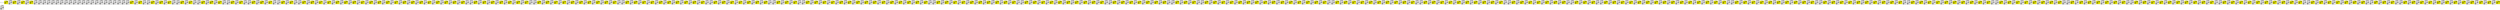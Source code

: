 strict digraph {kDnnAffineOp_0 [shape=box, label=<<TABLE BORDER="0" CELLBORDER="1" CELLSPACING="0">
  <TR><TD  colspan="2">kDnnAffineOp_0</TD></TR>
  <TR><TD> IR </TD><TD>affinetransform_8</TD></TR>
  <TR><TD> dims</TD><TD>1280x2048</TD></TR>
  <TR><TD> wscale</TD><TD>1</TD></TR>
  <TR><TD> wbit</TD><TD>4</TD></TR>
  <TR><TD> bbit</TD><TD>4</TD></TR>
  <TR><TD> wadr</TD><TD>0x7e19415d3190</TD></TR>
  <TR><TD> badr</TD><TD>0x7e1941fd3190</TD></TR>
  <TR><TD> iadr</TD><TD>0x7e194125a010</TD></TR>
  <TR><TD> oadr</TD><TD>0x7e194125b410</TD></TR>
  <TR><TD> num_rows_in</TD><TD>1280</TD></TR>
  <TR><TD> num_columns_in</TD><TD>1</TD></TR>
  <TR><TD> num_rows_out</TD><TD>2048</TD></TR>
  <TR><TD> num_columns_out</TD><TD>1</TD></TR>
  <TR><TD> oscale</TD><TD>1</TD></TR>
  <TR><TD> ibit</TD><TD>4</TD></TR>
  <TR><TD> obit</TD><TD>4</TD></TR>
</TABLE>>];
weights_0_0 -> kDnnAffineOp_0[style=bold];biases_0_0 -> kDnnAffineOp_0[style=bold];
kActIdentity_1 [shape=box, style=filled, fillcolor=yellow, label=<<TABLE BORDER="0" CELLBORDER="1" CELLSPACING="0">
  <TR><TD  colspan="2">kActIdentity_1</TD></TR>
  <TR><TD> IR </TD><TD>identity_5</TD></TR>
  <TR><TD> dims</TD><TD>2048x2048</TD></TR>
  <TR><TD> iadr</TD><TD>0x7e194125b410</TD></TR>
  <TR><TD> oadr</TD><TD>0x7e194125d410</TD></TR>
  <TR><TD> num_rows_in</TD><TD>2048</TD></TR>
  <TR><TD> num_columns_in</TD><TD>1</TD></TR>
  <TR><TD> num_rows_out</TD><TD>2048</TD></TR>
  <TR><TD> num_columns_out</TD><TD>1</TD></TR>
  <TR><TD> oscale</TD><TD>1</TD></TR>
  <TR><TD> ibit</TD><TD>4</TD></TR>
  <TR><TD> obit</TD><TD>4</TD></TR>
</TABLE>>];
kDnnAffineOp_2 [shape=box, label=<<TABLE BORDER="0" CELLBORDER="1" CELLSPACING="0">
  <TR><TD  colspan="2">kDnnAffineOp_2</TD></TR>
  <TR><TD> IR </TD><TD>affinetransform_7</TD></TR>
  <TR><TD> dims</TD><TD>1280x2048</TD></TR>
  <TR><TD> wscale</TD><TD>1</TD></TR>
  <TR><TD> wbit</TD><TD>4</TD></TR>
  <TR><TD> bbit</TD><TD>4</TD></TR>
  <TR><TD> wadr</TD><TD>0x7e1941fd5190</TD></TR>
  <TR><TD> badr</TD><TD>0x7e19429d5190</TD></TR>
  <TR><TD> iadr</TD><TD>0x7e194125a010</TD></TR>
  <TR><TD> oadr</TD><TD>0x7e194125f410</TD></TR>
  <TR><TD> num_rows_in</TD><TD>1280</TD></TR>
  <TR><TD> num_columns_in</TD><TD>1</TD></TR>
  <TR><TD> num_rows_out</TD><TD>2048</TD></TR>
  <TR><TD> num_columns_out</TD><TD>1</TD></TR>
  <TR><TD> oscale</TD><TD>1</TD></TR>
  <TR><TD> ibit</TD><TD>4</TD></TR>
  <TR><TD> obit</TD><TD>4</TD></TR>
</TABLE>>];
kActIdentity_3 [shape=box, style=filled, fillcolor=yellow, label=<<TABLE BORDER="0" CELLBORDER="1" CELLSPACING="0">
  <TR><TD  colspan="2">kActIdentity_3</TD></TR>
  <TR><TD> IR </TD><TD>identity_9</TD></TR>
  <TR><TD> dims</TD><TD>2048x2048</TD></TR>
  <TR><TD> iadr</TD><TD>0x7e194125f410</TD></TR>
  <TR><TD> oadr</TD><TD>0x7e1941261410</TD></TR>
  <TR><TD> num_rows_in</TD><TD>2048</TD></TR>
  <TR><TD> num_columns_in</TD><TD>1</TD></TR>
  <TR><TD> num_rows_out</TD><TD>2048</TD></TR>
  <TR><TD> num_columns_out</TD><TD>1</TD></TR>
  <TR><TD> oscale</TD><TD>1</TD></TR>
  <TR><TD> ibit</TD><TD>4</TD></TR>
  <TR><TD> obit</TD><TD>4</TD></TR>
</TABLE>>];
kDnnAffineOp_4 [shape=box, label=<<TABLE BORDER="0" CELLBORDER="1" CELLSPACING="0">
  <TR><TD  colspan="2">kDnnAffineOp_4</TD></TR>
  <TR><TD> IR </TD><TD>affinetransform_6</TD></TR>
  <TR><TD> dims</TD><TD>1280x2048</TD></TR>
  <TR><TD> wscale</TD><TD>1</TD></TR>
  <TR><TD> wbit</TD><TD>4</TD></TR>
  <TR><TD> bbit</TD><TD>4</TD></TR>
  <TR><TD> wadr</TD><TD>0x7e19429d7190</TD></TR>
  <TR><TD> badr</TD><TD>0x7e19433d7190</TD></TR>
  <TR><TD> iadr</TD><TD>0x7e194125a010</TD></TR>
  <TR><TD> oadr</TD><TD>0x7e1941263410</TD></TR>
  <TR><TD> num_rows_in</TD><TD>1280</TD></TR>
  <TR><TD> num_columns_in</TD><TD>1</TD></TR>
  <TR><TD> num_rows_out</TD><TD>2048</TD></TR>
  <TR><TD> num_columns_out</TD><TD>1</TD></TR>
  <TR><TD> oscale</TD><TD>1</TD></TR>
  <TR><TD> ibit</TD><TD>4</TD></TR>
  <TR><TD> obit</TD><TD>4</TD></TR>
</TABLE>>];
kActIdentity_5 [shape=box, style=filled, fillcolor=yellow, label=<<TABLE BORDER="0" CELLBORDER="1" CELLSPACING="0">
  <TR><TD  colspan="2">kActIdentity_5</TD></TR>
  <TR><TD> IR </TD><TD>identity_13</TD></TR>
  <TR><TD> dims</TD><TD>2048x2048</TD></TR>
  <TR><TD> iadr</TD><TD>0x7e1941263410</TD></TR>
  <TR><TD> oadr</TD><TD>0x7e1941265410</TD></TR>
  <TR><TD> num_rows_in</TD><TD>2048</TD></TR>
  <TR><TD> num_columns_in</TD><TD>1</TD></TR>
  <TR><TD> num_rows_out</TD><TD>2048</TD></TR>
  <TR><TD> num_columns_out</TD><TD>1</TD></TR>
  <TR><TD> oscale</TD><TD>1</TD></TR>
  <TR><TD> ibit</TD><TD>4</TD></TR>
  <TR><TD> obit</TD><TD>4</TD></TR>
</TABLE>>];
kDnnAffineOp_6 [shape=box, label=<<TABLE BORDER="0" CELLBORDER="1" CELLSPACING="0">
  <TR><TD  colspan="2">kDnnAffineOp_6</TD></TR>
  <TR><TD> IR </TD><TD>affinetransform_5</TD></TR>
  <TR><TD> dims</TD><TD>1280x2048</TD></TR>
  <TR><TD> wscale</TD><TD>1</TD></TR>
  <TR><TD> wbit</TD><TD>4</TD></TR>
  <TR><TD> bbit</TD><TD>4</TD></TR>
  <TR><TD> wadr</TD><TD>0x7e19433d9190</TD></TR>
  <TR><TD> badr</TD><TD>0x7e1943dd9190</TD></TR>
  <TR><TD> iadr</TD><TD>0x7e194125a010</TD></TR>
  <TR><TD> oadr</TD><TD>0x7e1941267410</TD></TR>
  <TR><TD> num_rows_in</TD><TD>1280</TD></TR>
  <TR><TD> num_columns_in</TD><TD>1</TD></TR>
  <TR><TD> num_rows_out</TD><TD>2048</TD></TR>
  <TR><TD> num_columns_out</TD><TD>1</TD></TR>
  <TR><TD> oscale</TD><TD>1</TD></TR>
  <TR><TD> ibit</TD><TD>4</TD></TR>
  <TR><TD> obit</TD><TD>4</TD></TR>
</TABLE>>];
kActIdentity_7 [shape=box, style=filled, fillcolor=yellow, label=<<TABLE BORDER="0" CELLBORDER="1" CELLSPACING="0">
  <TR><TD  colspan="2">kActIdentity_7</TD></TR>
  <TR><TD> IR </TD><TD>identity_1</TD></TR>
  <TR><TD> dims</TD><TD>2048x2048</TD></TR>
  <TR><TD> iadr</TD><TD>0x7e1941267410</TD></TR>
  <TR><TD> oadr</TD><TD>0x7e1941269410</TD></TR>
  <TR><TD> num_rows_in</TD><TD>2048</TD></TR>
  <TR><TD> num_columns_in</TD><TD>1</TD></TR>
  <TR><TD> num_rows_out</TD><TD>2048</TD></TR>
  <TR><TD> num_columns_out</TD><TD>1</TD></TR>
  <TR><TD> oscale</TD><TD>1</TD></TR>
  <TR><TD> ibit</TD><TD>4</TD></TR>
  <TR><TD> obit</TD><TD>4</TD></TR>
</TABLE>>];
kDnnAffineOp_8 [shape=box, label=<<TABLE BORDER="0" CELLBORDER="1" CELLSPACING="0">
  <TR><TD  colspan="2">kDnnAffineOp_8</TD></TR>
  <TR><TD> IR </TD><TD>affinetransform_99</TD></TR>
  <TR><TD> dims</TD><TD>640x2048</TD></TR>
  <TR><TD> wscale</TD><TD>1</TD></TR>
  <TR><TD> wbit</TD><TD>4</TD></TR>
  <TR><TD> bbit</TD><TD>4</TD></TR>
  <TR><TD> wadr</TD><TD>0x7e1943ddb190</TD></TR>
  <TR><TD> badr</TD><TD>0x7e19442db190</TD></TR>
  <TR><TD> iadr</TD><TD>0x7e194126b410</TD></TR>
  <TR><TD> oadr</TD><TD>0x7e194126be10</TD></TR>
  <TR><TD> num_rows_in</TD><TD>640</TD></TR>
  <TR><TD> num_columns_in</TD><TD>1</TD></TR>
  <TR><TD> num_rows_out</TD><TD>2048</TD></TR>
  <TR><TD> num_columns_out</TD><TD>1</TD></TR>
  <TR><TD> oscale</TD><TD>1</TD></TR>
  <TR><TD> ibit</TD><TD>4</TD></TR>
  <TR><TD> obit</TD><TD>4</TD></TR>
</TABLE>>];
kDnnAffineOp_9 [shape=box, label=<<TABLE BORDER="0" CELLBORDER="1" CELLSPACING="0">
  <TR><TD  colspan="2">kDnnAffineOp_9</TD></TR>
  <TR><TD> IR </TD><TD>affinetransform_98</TD></TR>
  <TR><TD> dims</TD><TD>640x2048</TD></TR>
  <TR><TD> wscale</TD><TD>1</TD></TR>
  <TR><TD> wbit</TD><TD>4</TD></TR>
  <TR><TD> bbit</TD><TD>4</TD></TR>
  <TR><TD> wadr</TD><TD>0x7e19442dd190</TD></TR>
  <TR><TD> badr</TD><TD>0x7e19447dd190</TD></TR>
  <TR><TD> iadr</TD><TD>0x7e194126b410</TD></TR>
  <TR><TD> oadr</TD><TD>0x7e194126de10</TD></TR>
  <TR><TD> num_rows_in</TD><TD>640</TD></TR>
  <TR><TD> num_columns_in</TD><TD>1</TD></TR>
  <TR><TD> num_rows_out</TD><TD>2048</TD></TR>
  <TR><TD> num_columns_out</TD><TD>1</TD></TR>
  <TR><TD> oscale</TD><TD>1</TD></TR>
  <TR><TD> ibit</TD><TD>4</TD></TR>
  <TR><TD> obit</TD><TD>4</TD></TR>
</TABLE>>];
kDnnAffineOp_10 [shape=box, label=<<TABLE BORDER="0" CELLBORDER="1" CELLSPACING="0">
  <TR><TD  colspan="2">kDnnAffineOp_10</TD></TR>
  <TR><TD> IR </TD><TD>affinetransform_97</TD></TR>
  <TR><TD> dims</TD><TD>640x2048</TD></TR>
  <TR><TD> wscale</TD><TD>1</TD></TR>
  <TR><TD> wbit</TD><TD>4</TD></TR>
  <TR><TD> bbit</TD><TD>4</TD></TR>
  <TR><TD> wadr</TD><TD>0x7e19447df190</TD></TR>
  <TR><TD> badr</TD><TD>0x7e1944cdf190</TD></TR>
  <TR><TD> iadr</TD><TD>0x7e194126b410</TD></TR>
  <TR><TD> oadr</TD><TD>0x7e194126fe10</TD></TR>
  <TR><TD> num_rows_in</TD><TD>640</TD></TR>
  <TR><TD> num_columns_in</TD><TD>1</TD></TR>
  <TR><TD> num_rows_out</TD><TD>2048</TD></TR>
  <TR><TD> num_columns_out</TD><TD>1</TD></TR>
  <TR><TD> oscale</TD><TD>1</TD></TR>
  <TR><TD> ibit</TD><TD>4</TD></TR>
  <TR><TD> obit</TD><TD>4</TD></TR>
</TABLE>>];
kDnnAffineOp_11 [shape=box, label=<<TABLE BORDER="0" CELLBORDER="1" CELLSPACING="0">
  <TR><TD  colspan="2">kDnnAffineOp_11</TD></TR>
  <TR><TD> IR </TD><TD>affinetransform_96</TD></TR>
  <TR><TD> dims</TD><TD>640x2048</TD></TR>
  <TR><TD> wscale</TD><TD>1</TD></TR>
  <TR><TD> wbit</TD><TD>4</TD></TR>
  <TR><TD> bbit</TD><TD>4</TD></TR>
  <TR><TD> wadr</TD><TD>0x7e1944ce1190</TD></TR>
  <TR><TD> badr</TD><TD>0x7e19451e1190</TD></TR>
  <TR><TD> iadr</TD><TD>0x7e194126b410</TD></TR>
  <TR><TD> oadr</TD><TD>0x7e1941271e10</TD></TR>
  <TR><TD> num_rows_in</TD><TD>640</TD></TR>
  <TR><TD> num_columns_in</TD><TD>1</TD></TR>
  <TR><TD> num_rows_out</TD><TD>2048</TD></TR>
  <TR><TD> num_columns_out</TD><TD>1</TD></TR>
  <TR><TD> oscale</TD><TD>1</TD></TR>
  <TR><TD> ibit</TD><TD>4</TD></TR>
  <TR><TD> obit</TD><TD>4</TD></TR>
</TABLE>>];
kDnnAffineOp_12 [shape=box, label=<<TABLE BORDER="0" CELLBORDER="1" CELLSPACING="0">
  <TR><TD  colspan="2">kDnnAffineOp_12</TD></TR>
  <TR><TD> IR </TD><TD>affinetransform_70</TD></TR>
  <TR><TD> dims</TD><TD>640x2048</TD></TR>
  <TR><TD> wscale</TD><TD>1</TD></TR>
  <TR><TD> wbit</TD><TD>4</TD></TR>
  <TR><TD> bbit</TD><TD>4</TD></TR>
  <TR><TD> wadr</TD><TD>0x7e19451e3190</TD></TR>
  <TR><TD> badr</TD><TD>0x7e19456e3190</TD></TR>
  <TR><TD> iadr</TD><TD>0x7e1941273e10</TD></TR>
  <TR><TD> oadr</TD><TD>0x7e1941274810</TD></TR>
  <TR><TD> num_rows_in</TD><TD>640</TD></TR>
  <TR><TD> num_columns_in</TD><TD>1</TD></TR>
  <TR><TD> num_rows_out</TD><TD>2048</TD></TR>
  <TR><TD> num_columns_out</TD><TD>1</TD></TR>
  <TR><TD> oscale</TD><TD>1</TD></TR>
  <TR><TD> ibit</TD><TD>4</TD></TR>
  <TR><TD> obit</TD><TD>4</TD></TR>
</TABLE>>];
kDnnAffineOp_13 [shape=box, label=<<TABLE BORDER="0" CELLBORDER="1" CELLSPACING="0">
  <TR><TD  colspan="2">kDnnAffineOp_13</TD></TR>
  <TR><TD> IR </TD><TD>affinetransform_69</TD></TR>
  <TR><TD> dims</TD><TD>640x2048</TD></TR>
  <TR><TD> wscale</TD><TD>1</TD></TR>
  <TR><TD> wbit</TD><TD>4</TD></TR>
  <TR><TD> bbit</TD><TD>4</TD></TR>
  <TR><TD> wadr</TD><TD>0x7e19456e5190</TD></TR>
  <TR><TD> badr</TD><TD>0x7e1945be5190</TD></TR>
  <TR><TD> iadr</TD><TD>0x7e1941273e10</TD></TR>
  <TR><TD> oadr</TD><TD>0x7e1941276810</TD></TR>
  <TR><TD> num_rows_in</TD><TD>640</TD></TR>
  <TR><TD> num_columns_in</TD><TD>1</TD></TR>
  <TR><TD> num_rows_out</TD><TD>2048</TD></TR>
  <TR><TD> num_columns_out</TD><TD>1</TD></TR>
  <TR><TD> oscale</TD><TD>1</TD></TR>
  <TR><TD> ibit</TD><TD>4</TD></TR>
  <TR><TD> obit</TD><TD>4</TD></TR>
</TABLE>>];
kDnnAffineOp_14 [shape=box, label=<<TABLE BORDER="0" CELLBORDER="1" CELLSPACING="0">
  <TR><TD  colspan="2">kDnnAffineOp_14</TD></TR>
  <TR><TD> IR </TD><TD>affinetransform_68</TD></TR>
  <TR><TD> dims</TD><TD>640x2048</TD></TR>
  <TR><TD> wscale</TD><TD>1</TD></TR>
  <TR><TD> wbit</TD><TD>4</TD></TR>
  <TR><TD> bbit</TD><TD>4</TD></TR>
  <TR><TD> wadr</TD><TD>0x7e1945be7190</TD></TR>
  <TR><TD> badr</TD><TD>0x7e19460e7190</TD></TR>
  <TR><TD> iadr</TD><TD>0x7e1941273e10</TD></TR>
  <TR><TD> oadr</TD><TD>0x7e1941278810</TD></TR>
  <TR><TD> num_rows_in</TD><TD>640</TD></TR>
  <TR><TD> num_columns_in</TD><TD>1</TD></TR>
  <TR><TD> num_rows_out</TD><TD>2048</TD></TR>
  <TR><TD> num_columns_out</TD><TD>1</TD></TR>
  <TR><TD> oscale</TD><TD>1</TD></TR>
  <TR><TD> ibit</TD><TD>4</TD></TR>
  <TR><TD> obit</TD><TD>4</TD></TR>
</TABLE>>];
kDnnAffineOp_15 [shape=box, label=<<TABLE BORDER="0" CELLBORDER="1" CELLSPACING="0">
  <TR><TD  colspan="2">kDnnAffineOp_15</TD></TR>
  <TR><TD> IR </TD><TD>affinetransform_67</TD></TR>
  <TR><TD> dims</TD><TD>640x2048</TD></TR>
  <TR><TD> wscale</TD><TD>1</TD></TR>
  <TR><TD> wbit</TD><TD>4</TD></TR>
  <TR><TD> bbit</TD><TD>4</TD></TR>
  <TR><TD> wadr</TD><TD>0x7e19460e9190</TD></TR>
  <TR><TD> badr</TD><TD>0x7e19465e9190</TD></TR>
  <TR><TD> iadr</TD><TD>0x7e1941273e10</TD></TR>
  <TR><TD> oadr</TD><TD>0x7e194127a810</TD></TR>
  <TR><TD> num_rows_in</TD><TD>640</TD></TR>
  <TR><TD> num_columns_in</TD><TD>1</TD></TR>
  <TR><TD> num_rows_out</TD><TD>2048</TD></TR>
  <TR><TD> num_columns_out</TD><TD>1</TD></TR>
  <TR><TD> oscale</TD><TD>1</TD></TR>
  <TR><TD> ibit</TD><TD>4</TD></TR>
  <TR><TD> obit</TD><TD>4</TD></TR>
</TABLE>>];
kDnnAffineOp_16 [shape=box, label=<<TABLE BORDER="0" CELLBORDER="1" CELLSPACING="0">
  <TR><TD  colspan="2">kDnnAffineOp_16</TD></TR>
  <TR><TD> IR </TD><TD>affinetransform_41</TD></TR>
  <TR><TD> dims</TD><TD>640x2048</TD></TR>
  <TR><TD> wscale</TD><TD>1</TD></TR>
  <TR><TD> wbit</TD><TD>4</TD></TR>
  <TR><TD> bbit</TD><TD>4</TD></TR>
  <TR><TD> wadr</TD><TD>0x7e19465eb190</TD></TR>
  <TR><TD> badr</TD><TD>0x7e1946aeb190</TD></TR>
  <TR><TD> iadr</TD><TD>0x7e194127c810</TD></TR>
  <TR><TD> oadr</TD><TD>0x7e194127d210</TD></TR>
  <TR><TD> num_rows_in</TD><TD>640</TD></TR>
  <TR><TD> num_columns_in</TD><TD>1</TD></TR>
  <TR><TD> num_rows_out</TD><TD>2048</TD></TR>
  <TR><TD> num_columns_out</TD><TD>1</TD></TR>
  <TR><TD> oscale</TD><TD>1</TD></TR>
  <TR><TD> ibit</TD><TD>4</TD></TR>
  <TR><TD> obit</TD><TD>4</TD></TR>
</TABLE>>];
kDnnAffineOp_17 [shape=box, label=<<TABLE BORDER="0" CELLBORDER="1" CELLSPACING="0">
  <TR><TD  colspan="2">kDnnAffineOp_17</TD></TR>
  <TR><TD> IR </TD><TD>affinetransform_40</TD></TR>
  <TR><TD> dims</TD><TD>640x2048</TD></TR>
  <TR><TD> wscale</TD><TD>1</TD></TR>
  <TR><TD> wbit</TD><TD>4</TD></TR>
  <TR><TD> bbit</TD><TD>4</TD></TR>
  <TR><TD> wadr</TD><TD>0x7e1946aed190</TD></TR>
  <TR><TD> badr</TD><TD>0x7e1946fed190</TD></TR>
  <TR><TD> iadr</TD><TD>0x7e194127c810</TD></TR>
  <TR><TD> oadr</TD><TD>0x7e194127f210</TD></TR>
  <TR><TD> num_rows_in</TD><TD>640</TD></TR>
  <TR><TD> num_columns_in</TD><TD>1</TD></TR>
  <TR><TD> num_rows_out</TD><TD>2048</TD></TR>
  <TR><TD> num_columns_out</TD><TD>1</TD></TR>
  <TR><TD> oscale</TD><TD>1</TD></TR>
  <TR><TD> ibit</TD><TD>4</TD></TR>
  <TR><TD> obit</TD><TD>4</TD></TR>
</TABLE>>];
kDnnAffineOp_18 [shape=box, label=<<TABLE BORDER="0" CELLBORDER="1" CELLSPACING="0">
  <TR><TD  colspan="2">kDnnAffineOp_18</TD></TR>
  <TR><TD> IR </TD><TD>affinetransform_39</TD></TR>
  <TR><TD> dims</TD><TD>640x2048</TD></TR>
  <TR><TD> wscale</TD><TD>1</TD></TR>
  <TR><TD> wbit</TD><TD>4</TD></TR>
  <TR><TD> bbit</TD><TD>4</TD></TR>
  <TR><TD> wadr</TD><TD>0x7e1946fef190</TD></TR>
  <TR><TD> badr</TD><TD>0x7e19474ef190</TD></TR>
  <TR><TD> iadr</TD><TD>0x7e194127c810</TD></TR>
  <TR><TD> oadr</TD><TD>0x7e1941281210</TD></TR>
  <TR><TD> num_rows_in</TD><TD>640</TD></TR>
  <TR><TD> num_columns_in</TD><TD>1</TD></TR>
  <TR><TD> num_rows_out</TD><TD>2048</TD></TR>
  <TR><TD> num_columns_out</TD><TD>1</TD></TR>
  <TR><TD> oscale</TD><TD>1</TD></TR>
  <TR><TD> ibit</TD><TD>4</TD></TR>
  <TR><TD> obit</TD><TD>4</TD></TR>
</TABLE>>];
kDnnAffineOp_19 [shape=box, label=<<TABLE BORDER="0" CELLBORDER="1" CELLSPACING="0">
  <TR><TD  colspan="2">kDnnAffineOp_19</TD></TR>
  <TR><TD> IR </TD><TD>affinetransform_38</TD></TR>
  <TR><TD> dims</TD><TD>640x2048</TD></TR>
  <TR><TD> wscale</TD><TD>1</TD></TR>
  <TR><TD> wbit</TD><TD>4</TD></TR>
  <TR><TD> bbit</TD><TD>4</TD></TR>
  <TR><TD> wadr</TD><TD>0x7e19474f1190</TD></TR>
  <TR><TD> badr</TD><TD>0x7e19479f1190</TD></TR>
  <TR><TD> iadr</TD><TD>0x7e194127c810</TD></TR>
  <TR><TD> oadr</TD><TD>0x7e1941283210</TD></TR>
  <TR><TD> num_rows_in</TD><TD>640</TD></TR>
  <TR><TD> num_columns_in</TD><TD>1</TD></TR>
  <TR><TD> num_rows_out</TD><TD>2048</TD></TR>
  <TR><TD> num_columns_out</TD><TD>1</TD></TR>
  <TR><TD> oscale</TD><TD>1</TD></TR>
  <TR><TD> ibit</TD><TD>4</TD></TR>
  <TR><TD> obit</TD><TD>4</TD></TR>
</TABLE>>];
kDnnAffineOp_20 [shape=box, label=<<TABLE BORDER="0" CELLBORDER="1" CELLSPACING="0">
  <TR><TD  colspan="2">kDnnAffineOp_20</TD></TR>
  <TR><TD> IR </TD><TD>affinetransform_157</TD></TR>
  <TR><TD> dims</TD><TD>640x2048</TD></TR>
  <TR><TD> wscale</TD><TD>1</TD></TR>
  <TR><TD> wbit</TD><TD>4</TD></TR>
  <TR><TD> bbit</TD><TD>4</TD></TR>
  <TR><TD> wadr</TD><TD>0x7e19479f3190</TD></TR>
  <TR><TD> badr</TD><TD>0x7e1947ef3190</TD></TR>
  <TR><TD> iadr</TD><TD>0x7e1941285210</TD></TR>
  <TR><TD> oadr</TD><TD>0x7e1941285c10</TD></TR>
  <TR><TD> num_rows_in</TD><TD>640</TD></TR>
  <TR><TD> num_columns_in</TD><TD>1</TD></TR>
  <TR><TD> num_rows_out</TD><TD>2048</TD></TR>
  <TR><TD> num_columns_out</TD><TD>1</TD></TR>
  <TR><TD> oscale</TD><TD>1</TD></TR>
  <TR><TD> ibit</TD><TD>4</TD></TR>
  <TR><TD> obit</TD><TD>4</TD></TR>
</TABLE>>];
kDnnAffineOp_21 [shape=box, label=<<TABLE BORDER="0" CELLBORDER="1" CELLSPACING="0">
  <TR><TD  colspan="2">kDnnAffineOp_21</TD></TR>
  <TR><TD> IR </TD><TD>affinetransform_156</TD></TR>
  <TR><TD> dims</TD><TD>640x2048</TD></TR>
  <TR><TD> wscale</TD><TD>1</TD></TR>
  <TR><TD> wbit</TD><TD>4</TD></TR>
  <TR><TD> bbit</TD><TD>4</TD></TR>
  <TR><TD> wadr</TD><TD>0x7e1947ef5190</TD></TR>
  <TR><TD> badr</TD><TD>0x7e19483f5190</TD></TR>
  <TR><TD> iadr</TD><TD>0x7e1941285210</TD></TR>
  <TR><TD> oadr</TD><TD>0x7e1941287c10</TD></TR>
  <TR><TD> num_rows_in</TD><TD>640</TD></TR>
  <TR><TD> num_columns_in</TD><TD>1</TD></TR>
  <TR><TD> num_rows_out</TD><TD>2048</TD></TR>
  <TR><TD> num_columns_out</TD><TD>1</TD></TR>
  <TR><TD> oscale</TD><TD>1</TD></TR>
  <TR><TD> ibit</TD><TD>4</TD></TR>
  <TR><TD> obit</TD><TD>4</TD></TR>
</TABLE>>];
kDnnAffineOp_22 [shape=box, label=<<TABLE BORDER="0" CELLBORDER="1" CELLSPACING="0">
  <TR><TD  colspan="2">kDnnAffineOp_22</TD></TR>
  <TR><TD> IR </TD><TD>affinetransform_155</TD></TR>
  <TR><TD> dims</TD><TD>640x2048</TD></TR>
  <TR><TD> wscale</TD><TD>1</TD></TR>
  <TR><TD> wbit</TD><TD>4</TD></TR>
  <TR><TD> bbit</TD><TD>4</TD></TR>
  <TR><TD> wadr</TD><TD>0x7e19483f7190</TD></TR>
  <TR><TD> badr</TD><TD>0x7e19488f7190</TD></TR>
  <TR><TD> iadr</TD><TD>0x7e1941285210</TD></TR>
  <TR><TD> oadr</TD><TD>0x7e1941289c10</TD></TR>
  <TR><TD> num_rows_in</TD><TD>640</TD></TR>
  <TR><TD> num_columns_in</TD><TD>1</TD></TR>
  <TR><TD> num_rows_out</TD><TD>2048</TD></TR>
  <TR><TD> num_columns_out</TD><TD>1</TD></TR>
  <TR><TD> oscale</TD><TD>1</TD></TR>
  <TR><TD> ibit</TD><TD>4</TD></TR>
  <TR><TD> obit</TD><TD>4</TD></TR>
</TABLE>>];
kDnnAffineOp_23 [shape=box, label=<<TABLE BORDER="0" CELLBORDER="1" CELLSPACING="0">
  <TR><TD  colspan="2">kDnnAffineOp_23</TD></TR>
  <TR><TD> IR </TD><TD>affinetransform_154</TD></TR>
  <TR><TD> dims</TD><TD>640x2048</TD></TR>
  <TR><TD> wscale</TD><TD>1</TD></TR>
  <TR><TD> wbit</TD><TD>4</TD></TR>
  <TR><TD> bbit</TD><TD>4</TD></TR>
  <TR><TD> wadr</TD><TD>0x7e19488f9190</TD></TR>
  <TR><TD> badr</TD><TD>0x7e1948df9190</TD></TR>
  <TR><TD> iadr</TD><TD>0x7e1941285210</TD></TR>
  <TR><TD> oadr</TD><TD>0x7e194128bc10</TD></TR>
  <TR><TD> num_rows_in</TD><TD>640</TD></TR>
  <TR><TD> num_columns_in</TD><TD>1</TD></TR>
  <TR><TD> num_rows_out</TD><TD>2048</TD></TR>
  <TR><TD> num_columns_out</TD><TD>1</TD></TR>
  <TR><TD> oscale</TD><TD>1</TD></TR>
  <TR><TD> ibit</TD><TD>4</TD></TR>
  <TR><TD> obit</TD><TD>4</TD></TR>
</TABLE>>];
kDnnAffineOp_24 [shape=box, label=<<TABLE BORDER="0" CELLBORDER="1" CELLSPACING="0">
  <TR><TD  colspan="2">kDnnAffineOp_24</TD></TR>
  <TR><TD> IR </TD><TD>affinetransform_128</TD></TR>
  <TR><TD> dims</TD><TD>640x2048</TD></TR>
  <TR><TD> wscale</TD><TD>1</TD></TR>
  <TR><TD> wbit</TD><TD>4</TD></TR>
  <TR><TD> bbit</TD><TD>4</TD></TR>
  <TR><TD> wadr</TD><TD>0x7e1948dfb190</TD></TR>
  <TR><TD> badr</TD><TD>0x7e19492fb190</TD></TR>
  <TR><TD> iadr</TD><TD>0x7e194128dc10</TD></TR>
  <TR><TD> oadr</TD><TD>0x7e194128e610</TD></TR>
  <TR><TD> num_rows_in</TD><TD>640</TD></TR>
  <TR><TD> num_columns_in</TD><TD>1</TD></TR>
  <TR><TD> num_rows_out</TD><TD>2048</TD></TR>
  <TR><TD> num_columns_out</TD><TD>1</TD></TR>
  <TR><TD> oscale</TD><TD>1</TD></TR>
  <TR><TD> ibit</TD><TD>4</TD></TR>
  <TR><TD> obit</TD><TD>4</TD></TR>
</TABLE>>];
kDnnAffineOp_25 [shape=box, label=<<TABLE BORDER="0" CELLBORDER="1" CELLSPACING="0">
  <TR><TD  colspan="2">kDnnAffineOp_25</TD></TR>
  <TR><TD> IR </TD><TD>affinetransform_127</TD></TR>
  <TR><TD> dims</TD><TD>640x2048</TD></TR>
  <TR><TD> wscale</TD><TD>1</TD></TR>
  <TR><TD> wbit</TD><TD>4</TD></TR>
  <TR><TD> bbit</TD><TD>4</TD></TR>
  <TR><TD> wadr</TD><TD>0x7e19492fd190</TD></TR>
  <TR><TD> badr</TD><TD>0x7e19497fd190</TD></TR>
  <TR><TD> iadr</TD><TD>0x7e194128dc10</TD></TR>
  <TR><TD> oadr</TD><TD>0x7e1941290610</TD></TR>
  <TR><TD> num_rows_in</TD><TD>640</TD></TR>
  <TR><TD> num_columns_in</TD><TD>1</TD></TR>
  <TR><TD> num_rows_out</TD><TD>2048</TD></TR>
  <TR><TD> num_columns_out</TD><TD>1</TD></TR>
  <TR><TD> oscale</TD><TD>1</TD></TR>
  <TR><TD> ibit</TD><TD>4</TD></TR>
  <TR><TD> obit</TD><TD>4</TD></TR>
</TABLE>>];
kDnnAffineOp_26 [shape=box, label=<<TABLE BORDER="0" CELLBORDER="1" CELLSPACING="0">
  <TR><TD  colspan="2">kDnnAffineOp_26</TD></TR>
  <TR><TD> IR </TD><TD>affinetransform_126</TD></TR>
  <TR><TD> dims</TD><TD>640x2048</TD></TR>
  <TR><TD> wscale</TD><TD>1</TD></TR>
  <TR><TD> wbit</TD><TD>4</TD></TR>
  <TR><TD> bbit</TD><TD>4</TD></TR>
  <TR><TD> wadr</TD><TD>0x7e19497ff190</TD></TR>
  <TR><TD> badr</TD><TD>0x7e1949cff190</TD></TR>
  <TR><TD> iadr</TD><TD>0x7e194128dc10</TD></TR>
  <TR><TD> oadr</TD><TD>0x7e1941292610</TD></TR>
  <TR><TD> num_rows_in</TD><TD>640</TD></TR>
  <TR><TD> num_columns_in</TD><TD>1</TD></TR>
  <TR><TD> num_rows_out</TD><TD>2048</TD></TR>
  <TR><TD> num_columns_out</TD><TD>1</TD></TR>
  <TR><TD> oscale</TD><TD>1</TD></TR>
  <TR><TD> ibit</TD><TD>4</TD></TR>
  <TR><TD> obit</TD><TD>4</TD></TR>
</TABLE>>];
kDnnAffineOp_27 [shape=box, label=<<TABLE BORDER="0" CELLBORDER="1" CELLSPACING="0">
  <TR><TD  colspan="2">kDnnAffineOp_27</TD></TR>
  <TR><TD> IR </TD><TD>affinetransform_125</TD></TR>
  <TR><TD> dims</TD><TD>640x2048</TD></TR>
  <TR><TD> wscale</TD><TD>1</TD></TR>
  <TR><TD> wbit</TD><TD>4</TD></TR>
  <TR><TD> bbit</TD><TD>4</TD></TR>
  <TR><TD> wadr</TD><TD>0x7e1949d01190</TD></TR>
  <TR><TD> badr</TD><TD>0x7e194a201190</TD></TR>
  <TR><TD> iadr</TD><TD>0x7e194128dc10</TD></TR>
  <TR><TD> oadr</TD><TD>0x7e1941294610</TD></TR>
  <TR><TD> num_rows_in</TD><TD>640</TD></TR>
  <TR><TD> num_columns_in</TD><TD>1</TD></TR>
  <TR><TD> num_rows_out</TD><TD>2048</TD></TR>
  <TR><TD> num_columns_out</TD><TD>1</TD></TR>
  <TR><TD> oscale</TD><TD>1</TD></TR>
  <TR><TD> ibit</TD><TD>4</TD></TR>
  <TR><TD> obit</TD><TD>4</TD></TR>
</TABLE>>];
kDnnAffineOp_28 [shape=box, label=<<TABLE BORDER="0" CELLBORDER="1" CELLSPACING="0">
  <TR><TD  colspan="2">kDnnAffineOp_28</TD></TR>
  <TR><TD> IR </TD><TD>affinetransform_9</TD></TR>
  <TR><TD> dims</TD><TD>640x2048</TD></TR>
  <TR><TD> wscale</TD><TD>1</TD></TR>
  <TR><TD> wbit</TD><TD>4</TD></TR>
  <TR><TD> bbit</TD><TD>4</TD></TR>
  <TR><TD> wadr</TD><TD>0x7e194a203190</TD></TR>
  <TR><TD> badr</TD><TD>0x7e194a703190</TD></TR>
  <TR><TD> iadr</TD><TD>0x7e1941296610</TD></TR>
  <TR><TD> oadr</TD><TD>0x7e1941297010</TD></TR>
  <TR><TD> num_rows_in</TD><TD>640</TD></TR>
  <TR><TD> num_columns_in</TD><TD>1</TD></TR>
  <TR><TD> num_rows_out</TD><TD>2048</TD></TR>
  <TR><TD> num_columns_out</TD><TD>1</TD></TR>
  <TR><TD> oscale</TD><TD>1</TD></TR>
  <TR><TD> ibit</TD><TD>4</TD></TR>
  <TR><TD> obit</TD><TD>4</TD></TR>
</TABLE>>];
kDnnDiagonalOp_29 [shape=box, label=<<TABLE BORDER="0" CELLBORDER="1" CELLSPACING="0">
  <TR><TD  colspan="2">kDnnDiagonalOp_29</TD></TR>
  <TR><TD> IR </TD><TD>add_13</TD></TR>
  <TR><TD> dims</TD><TD>2048x2048</TD></TR>
  <TR><TD> wscale</TD><TD>1</TD></TR>
  <TR><TD> wbit</TD><TD>4</TD></TR>
  <TR><TD> bbit</TD><TD>4</TD></TR>
  <TR><TD> wadr</TD><TD>0x7e194a705190</TD></TR>
  <TR><TD> badr</TD><TD>0x7e1941297010</TD></TR>
  <TR><TD> iadr</TD><TD>0x7e1941269410</TD></TR>
  <TR><TD> oadr</TD><TD>0x7e1941299010</TD></TR>
  <TR><TD> num_rows_in</TD><TD>2048</TD></TR>
  <TR><TD> num_columns_in</TD><TD>1</TD></TR>
  <TR><TD> num_rows_out</TD><TD>2048</TD></TR>
  <TR><TD> num_columns_out</TD><TD>1</TD></TR>
  <TR><TD> oscale</TD><TD>1</TD></TR>
  <TR><TD> ibit</TD><TD>4</TD></TR>
  <TR><TD> obit</TD><TD>4</TD></TR>
</TABLE>>];
kActIdentity_30 [shape=box, style=filled, fillcolor=yellow, label=<<TABLE BORDER="0" CELLBORDER="1" CELLSPACING="0">
  <TR><TD  colspan="2">kActIdentity_30</TD></TR>
  <TR><TD> IR </TD><TD>identity_2</TD></TR>
  <TR><TD> dims</TD><TD>2048x2048</TD></TR>
  <TR><TD> iadr</TD><TD>0x7e1941299010</TD></TR>
  <TR><TD> oadr</TD><TD>0x7e194129b010</TD></TR>
  <TR><TD> num_rows_in</TD><TD>2048</TD></TR>
  <TR><TD> num_columns_in</TD><TD>1</TD></TR>
  <TR><TD> num_rows_out</TD><TD>2048</TD></TR>
  <TR><TD> num_columns_out</TD><TD>1</TD></TR>
  <TR><TD> oscale</TD><TD>1</TD></TR>
  <TR><TD> ibit</TD><TD>4</TD></TR>
  <TR><TD> obit</TD><TD>4</TD></TR>
</TABLE>>];
kDnnAffineOp_31 [shape=box, label=<<TABLE BORDER="0" CELLBORDER="1" CELLSPACING="0">
  <TR><TD  colspan="2">kDnnAffineOp_31</TD></TR>
  <TR><TD> IR </TD><TD>LNaffine_0</TD></TR>
  <TR><TD> dims</TD><TD>2048x8</TD></TR>
  <TR><TD> wscale</TD><TD>1</TD></TR>
  <TR><TD> wbit</TD><TD>4</TD></TR>
  <TR><TD> bbit</TD><TD>4</TD></TR>
  <TR><TD> wadr</TD><TD>0x7e194a707190</TD></TR>
  <TR><TD> badr</TD><TD>0x7e194a717190</TD></TR>
  <TR><TD> iadr</TD><TD>0x7e194129b010</TD></TR>
  <TR><TD> oadr</TD><TD>0x7e194129d010</TD></TR>
  <TR><TD> num_rows_in</TD><TD>2048</TD></TR>
  <TR><TD> num_columns_in</TD><TD>1</TD></TR>
  <TR><TD> num_rows_out</TD><TD>8</TD></TR>
  <TR><TD> num_columns_out</TD><TD>1</TD></TR>
  <TR><TD> oscale</TD><TD>1</TD></TR>
  <TR><TD> ibit</TD><TD>4</TD></TR>
  <TR><TD> obit</TD><TD>4</TD></TR>
</TABLE>>];
kActIdentity_32 [shape=box, style=filled, fillcolor=yellow, label=<<TABLE BORDER="0" CELLBORDER="1" CELLSPACING="0">
  <TR><TD  colspan="2">kActIdentity_32</TD></TR>
  <TR><TD> IR </TD><TD>identity_3</TD></TR>
  <TR><TD> dims</TD><TD>8x8</TD></TR>
  <TR><TD> iadr</TD><TD>0x7e194129d010</TD></TR>
  <TR><TD> oadr</TD><TD>0x7e194129d050</TD></TR>
  <TR><TD> num_rows_in</TD><TD>8</TD></TR>
  <TR><TD> num_columns_in</TD><TD>1</TD></TR>
  <TR><TD> num_rows_out</TD><TD>8</TD></TR>
  <TR><TD> num_columns_out</TD><TD>1</TD></TR>
  <TR><TD> oscale</TD><TD>1</TD></TR>
  <TR><TD> ibit</TD><TD>4</TD></TR>
  <TR><TD> obit</TD><TD>4</TD></TR>
</TABLE>>];
kDnnAffineOp_33 [shape=box, label=<<TABLE BORDER="0" CELLBORDER="1" CELLSPACING="0">
  <TR><TD  colspan="2">kDnnAffineOp_33</TD></TR>
  <TR><TD> IR </TD><TD>LNaffine_1</TD></TR>
  <TR><TD> dims</TD><TD>8x2048</TD></TR>
  <TR><TD> wscale</TD><TD>1</TD></TR>
  <TR><TD> wbit</TD><TD>4</TD></TR>
  <TR><TD> bbit</TD><TD>4</TD></TR>
  <TR><TD> wadr</TD><TD>0x7e194a7171d0</TD></TR>
  <TR><TD> badr</TD><TD>0x7e194a7271d0</TD></TR>
  <TR><TD> iadr</TD><TD>0x7e194129d050</TD></TR>
  <TR><TD> oadr</TD><TD>0x7e194129d090</TD></TR>
  <TR><TD> num_rows_in</TD><TD>8</TD></TR>
  <TR><TD> num_columns_in</TD><TD>1</TD></TR>
  <TR><TD> num_rows_out</TD><TD>2048</TD></TR>
  <TR><TD> num_columns_out</TD><TD>1</TD></TR>
  <TR><TD> oscale</TD><TD>1</TD></TR>
  <TR><TD> ibit</TD><TD>4</TD></TR>
  <TR><TD> obit</TD><TD>4</TD></TR>
</TABLE>>];
kDnnDiagonalOp_34 [shape=box, label=<<TABLE BORDER="0" CELLBORDER="1" CELLSPACING="0">
  <TR><TD  colspan="2">kDnnDiagonalOp_34</TD></TR>
  <TR><TD> IR </TD><TD>add</TD></TR>
  <TR><TD> dims</TD><TD>2048x2048</TD></TR>
  <TR><TD> wscale</TD><TD>1</TD></TR>
  <TR><TD> wbit</TD><TD>4</TD></TR>
  <TR><TD> bbit</TD><TD>4</TD></TR>
  <TR><TD> wadr</TD><TD>0x7e194a7291d0</TD></TR>
  <TR><TD> badr</TD><TD>0x7e194129b010</TD></TR>
  <TR><TD> iadr</TD><TD>0x7e194129d090</TD></TR>
  <TR><TD> oadr</TD><TD>0x7e194129f090</TD></TR>
  <TR><TD> num_rows_in</TD><TD>2048</TD></TR>
  <TR><TD> num_columns_in</TD><TD>1</TD></TR>
  <TR><TD> num_rows_out</TD><TD>2048</TD></TR>
  <TR><TD> num_columns_out</TD><TD>1</TD></TR>
  <TR><TD> oscale</TD><TD>1</TD></TR>
  <TR><TD> ibit</TD><TD>4</TD></TR>
  <TR><TD> obit</TD><TD>4</TD></TR>
</TABLE>>];
kActIdentity_35 [shape=box, style=filled, fillcolor=yellow, label=<<TABLE BORDER="0" CELLBORDER="1" CELLSPACING="0">
  <TR><TD  colspan="2">kActIdentity_35</TD></TR>
  <TR><TD> IR </TD><TD>identity_4</TD></TR>
  <TR><TD> dims</TD><TD>2048x2048</TD></TR>
  <TR><TD> iadr</TD><TD>0x7e194129f090</TD></TR>
  <TR><TD> oadr</TD><TD>0x7e19412a1090</TD></TR>
  <TR><TD> num_rows_in</TD><TD>2048</TD></TR>
  <TR><TD> num_columns_in</TD><TD>1</TD></TR>
  <TR><TD> num_rows_out</TD><TD>2048</TD></TR>
  <TR><TD> num_columns_out</TD><TD>1</TD></TR>
  <TR><TD> oscale</TD><TD>1</TD></TR>
  <TR><TD> ibit</TD><TD>4</TD></TR>
  <TR><TD> obit</TD><TD>4</TD></TR>
</TABLE>>];
kDnnDiagonalOp_36 [shape=box, label=<<TABLE BORDER="0" CELLBORDER="1" CELLSPACING="0">
  <TR><TD  colspan="2">kDnnDiagonalOp_36</TD></TR>
  <TR><TD> IR </TD><TD>LNmul_2</TD></TR>
  <TR><TD> dims</TD><TD>2048x2048</TD></TR>
  <TR><TD> wscale</TD><TD>1</TD></TR>
  <TR><TD> wbit</TD><TD>4</TD></TR>
  <TR><TD> bbit</TD><TD>4</TD></TR>
  <TR><TD> wadr</TD><TD>0x7e19412a1090</TD></TR>
  <TR><TD> badr</TD><TD>0x7e194a72b1d0</TD></TR>
  <TR><TD> iadr</TD><TD>0x7e19412a1090</TD></TR>
  <TR><TD> oadr</TD><TD>0x7e19412a3090</TD></TR>
  <TR><TD> num_rows_in</TD><TD>2048</TD></TR>
  <TR><TD> num_columns_in</TD><TD>1</TD></TR>
  <TR><TD> num_rows_out</TD><TD>2048</TD></TR>
  <TR><TD> num_columns_out</TD><TD>1</TD></TR>
  <TR><TD> oscale</TD><TD>1</TD></TR>
  <TR><TD> ibit</TD><TD>4</TD></TR>
  <TR><TD> obit</TD><TD>4</TD></TR>
</TABLE>>];
kActDivByN_37 [shape=box, style=filled, fillcolor=yellow, label=<<TABLE BORDER="0" CELLBORDER="1" CELLSPACING="0">
  <TR><TD  colspan="2">kActDivByN_37</TD></TR>
  <TR><TD> IR </TD><TD>DIVBYN</TD></TR>
  <TR><TD> dims</TD><TD>2048x2048</TD></TR>
  <TR><TD> iadr</TD><TD>0x7e19412a3090</TD></TR>
  <TR><TD> oadr</TD><TD>0x7e19412a5090</TD></TR>
  <TR><TD> num_rows_in</TD><TD>2048</TD></TR>
  <TR><TD> num_columns_in</TD><TD>1</TD></TR>
  <TR><TD> num_rows_out</TD><TD>2048</TD></TR>
  <TR><TD> num_columns_out</TD><TD>1</TD></TR>
  <TR><TD> oscale</TD><TD>1</TD></TR>
  <TR><TD> ibit</TD><TD>4</TD></TR>
  <TR><TD> obit</TD><TD>4</TD></TR>
</TABLE>>];
kDnnAffineOp_38 [shape=box, label=<<TABLE BORDER="0" CELLBORDER="1" CELLSPACING="0">
  <TR><TD  colspan="2">kDnnAffineOp_38</TD></TR>
  <TR><TD> IR </TD><TD>LNaffine_3</TD></TR>
  <TR><TD> dims</TD><TD>2048x8</TD></TR>
  <TR><TD> wscale</TD><TD>1</TD></TR>
  <TR><TD> wbit</TD><TD>4</TD></TR>
  <TR><TD> bbit</TD><TD>4</TD></TR>
  <TR><TD> wadr</TD><TD>0x7e194a72d1d0</TD></TR>
  <TR><TD> badr</TD><TD>0x7e194a73d1d0</TD></TR>
  <TR><TD> iadr</TD><TD>0x7e19412a5090</TD></TR>
  <TR><TD> oadr</TD><TD>0x7e19412a7090</TD></TR>
  <TR><TD> num_rows_in</TD><TD>2048</TD></TR>
  <TR><TD> num_columns_in</TD><TD>1</TD></TR>
  <TR><TD> num_rows_out</TD><TD>8</TD></TR>
  <TR><TD> num_columns_out</TD><TD>1</TD></TR>
  <TR><TD> oscale</TD><TD>1</TD></TR>
  <TR><TD> ibit</TD><TD>4</TD></TR>
  <TR><TD> obit</TD><TD>4</TD></TR>
</TABLE>>];
kActLog_39 [shape=box, style=filled, fillcolor=yellow, label=<<TABLE BORDER="0" CELLBORDER="1" CELLSPACING="0">
  <TR><TD  colspan="2">kActLog_39</TD></TR>
  <TR><TD> IR </TD><TD>LOG</TD></TR>
  <TR><TD> dims</TD><TD>8x8</TD></TR>
  <TR><TD> iadr</TD><TD>0x7e19412a7090</TD></TR>
  <TR><TD> oadr</TD><TD>0x7e19412a70d0</TD></TR>
  <TR><TD> num_rows_in</TD><TD>8</TD></TR>
  <TR><TD> num_columns_in</TD><TD>1</TD></TR>
  <TR><TD> num_rows_out</TD><TD>8</TD></TR>
  <TR><TD> num_columns_out</TD><TD>1</TD></TR>
  <TR><TD> oscale</TD><TD>1</TD></TR>
  <TR><TD> ibit</TD><TD>4</TD></TR>
  <TR><TD> obit</TD><TD>4</TD></TR>
</TABLE>>];
kDnnAffineOp_40 [shape=box, label=<<TABLE BORDER="0" CELLBORDER="1" CELLSPACING="0">
  <TR><TD  colspan="2">kDnnAffineOp_40</TD></TR>
  <TR><TD> IR </TD><TD>affinetransform_12</TD></TR>
  <TR><TD> dims</TD><TD>640x2048</TD></TR>
  <TR><TD> wscale</TD><TD>1</TD></TR>
  <TR><TD> wbit</TD><TD>4</TD></TR>
  <TR><TD> bbit</TD><TD>4</TD></TR>
  <TR><TD> wadr</TD><TD>0x7e194a73d210</TD></TR>
  <TR><TD> badr</TD><TD>0x7e194ac3d210</TD></TR>
  <TR><TD> iadr</TD><TD>0x7e1941296610</TD></TR>
  <TR><TD> oadr</TD><TD>0x7e19412a7110</TD></TR>
  <TR><TD> num_rows_in</TD><TD>640</TD></TR>
  <TR><TD> num_columns_in</TD><TD>1</TD></TR>
  <TR><TD> num_rows_out</TD><TD>2048</TD></TR>
  <TR><TD> num_columns_out</TD><TD>1</TD></TR>
  <TR><TD> oscale</TD><TD>1</TD></TR>
  <TR><TD> ibit</TD><TD>4</TD></TR>
  <TR><TD> obit</TD><TD>4</TD></TR>
</TABLE>>];
kDnnDiagonalOp_41 [shape=box, label=<<TABLE BORDER="0" CELLBORDER="1" CELLSPACING="0">
  <TR><TD  colspan="2">kDnnDiagonalOp_41</TD></TR>
  <TR><TD> IR </TD><TD>add_16</TD></TR>
  <TR><TD> dims</TD><TD>2048x2048</TD></TR>
  <TR><TD> wscale</TD><TD>1</TD></TR>
  <TR><TD> wbit</TD><TD>4</TD></TR>
  <TR><TD> bbit</TD><TD>4</TD></TR>
  <TR><TD> wadr</TD><TD>0x7e194ac3f210</TD></TR>
  <TR><TD> badr</TD><TD>0x7e19412a7110</TD></TR>
  <TR><TD> iadr</TD><TD>0x7e194125d410</TD></TR>
  <TR><TD> oadr</TD><TD>0x7e19412a9110</TD></TR>
  <TR><TD> num_rows_in</TD><TD>2048</TD></TR>
  <TR><TD> num_columns_in</TD><TD>1</TD></TR>
  <TR><TD> num_rows_out</TD><TD>2048</TD></TR>
  <TR><TD> num_columns_out</TD><TD>1</TD></TR>
  <TR><TD> oscale</TD><TD>1</TD></TR>
  <TR><TD> ibit</TD><TD>4</TD></TR>
  <TR><TD> obit</TD><TD>4</TD></TR>
</TABLE>>];
kActIdentity_42 [shape=box, style=filled, fillcolor=yellow, label=<<TABLE BORDER="0" CELLBORDER="1" CELLSPACING="0">
  <TR><TD  colspan="2">kActIdentity_42</TD></TR>
  <TR><TD> IR </TD><TD>identity_6</TD></TR>
  <TR><TD> dims</TD><TD>2048x2048</TD></TR>
  <TR><TD> iadr</TD><TD>0x7e19412a9110</TD></TR>
  <TR><TD> oadr</TD><TD>0x7e19412ab110</TD></TR>
  <TR><TD> num_rows_in</TD><TD>2048</TD></TR>
  <TR><TD> num_columns_in</TD><TD>1</TD></TR>
  <TR><TD> num_rows_out</TD><TD>2048</TD></TR>
  <TR><TD> num_columns_out</TD><TD>1</TD></TR>
  <TR><TD> oscale</TD><TD>1</TD></TR>
  <TR><TD> ibit</TD><TD>4</TD></TR>
  <TR><TD> obit</TD><TD>4</TD></TR>
</TABLE>>];
kDnnAffineOp_43 [shape=box, label=<<TABLE BORDER="0" CELLBORDER="1" CELLSPACING="0">
  <TR><TD  colspan="2">kDnnAffineOp_43</TD></TR>
  <TR><TD> IR </TD><TD>LNaffine_0_id88</TD></TR>
  <TR><TD> dims</TD><TD>2048x8</TD></TR>
  <TR><TD> wscale</TD><TD>1</TD></TR>
  <TR><TD> wbit</TD><TD>4</TD></TR>
  <TR><TD> bbit</TD><TD>4</TD></TR>
  <TR><TD> wadr</TD><TD>0x7e194ac41210</TD></TR>
  <TR><TD> badr</TD><TD>0x7e194ac51210</TD></TR>
  <TR><TD> iadr</TD><TD>0x7e19412ab110</TD></TR>
  <TR><TD> oadr</TD><TD>0x7e19412ad110</TD></TR>
  <TR><TD> num_rows_in</TD><TD>2048</TD></TR>
  <TR><TD> num_columns_in</TD><TD>1</TD></TR>
  <TR><TD> num_rows_out</TD><TD>8</TD></TR>
  <TR><TD> num_columns_out</TD><TD>1</TD></TR>
  <TR><TD> oscale</TD><TD>1</TD></TR>
  <TR><TD> ibit</TD><TD>4</TD></TR>
  <TR><TD> obit</TD><TD>4</TD></TR>
</TABLE>>];
kActIdentity_44 [shape=box, style=filled, fillcolor=yellow, label=<<TABLE BORDER="0" CELLBORDER="1" CELLSPACING="0">
  <TR><TD  colspan="2">kActIdentity_44</TD></TR>
  <TR><TD> IR </TD><TD>identity_7</TD></TR>
  <TR><TD> dims</TD><TD>8x8</TD></TR>
  <TR><TD> iadr</TD><TD>0x7e19412ad110</TD></TR>
  <TR><TD> oadr</TD><TD>0x7e19412ad150</TD></TR>
  <TR><TD> num_rows_in</TD><TD>8</TD></TR>
  <TR><TD> num_columns_in</TD><TD>1</TD></TR>
  <TR><TD> num_rows_out</TD><TD>8</TD></TR>
  <TR><TD> num_columns_out</TD><TD>1</TD></TR>
  <TR><TD> oscale</TD><TD>1</TD></TR>
  <TR><TD> ibit</TD><TD>4</TD></TR>
  <TR><TD> obit</TD><TD>4</TD></TR>
</TABLE>>];
kDnnAffineOp_45 [shape=box, label=<<TABLE BORDER="0" CELLBORDER="1" CELLSPACING="0">
  <TR><TD  colspan="2">kDnnAffineOp_45</TD></TR>
  <TR><TD> IR </TD><TD>LNaffine_1_id90</TD></TR>
  <TR><TD> dims</TD><TD>8x2048</TD></TR>
  <TR><TD> wscale</TD><TD>1</TD></TR>
  <TR><TD> wbit</TD><TD>4</TD></TR>
  <TR><TD> bbit</TD><TD>4</TD></TR>
  <TR><TD> wadr</TD><TD>0x7e194ac51250</TD></TR>
  <TR><TD> badr</TD><TD>0x7e194ac61250</TD></TR>
  <TR><TD> iadr</TD><TD>0x7e19412ad150</TD></TR>
  <TR><TD> oadr</TD><TD>0x7e19412ad190</TD></TR>
  <TR><TD> num_rows_in</TD><TD>8</TD></TR>
  <TR><TD> num_columns_in</TD><TD>1</TD></TR>
  <TR><TD> num_rows_out</TD><TD>2048</TD></TR>
  <TR><TD> num_columns_out</TD><TD>1</TD></TR>
  <TR><TD> oscale</TD><TD>1</TD></TR>
  <TR><TD> ibit</TD><TD>4</TD></TR>
  <TR><TD> obit</TD><TD>4</TD></TR>
</TABLE>>];
kDnnDiagonalOp_46 [shape=box, label=<<TABLE BORDER="0" CELLBORDER="1" CELLSPACING="0">
  <TR><TD  colspan="2">kDnnDiagonalOp_46</TD></TR>
  <TR><TD> IR </TD><TD>add_id91</TD></TR>
  <TR><TD> dims</TD><TD>2048x2048</TD></TR>
  <TR><TD> wscale</TD><TD>1</TD></TR>
  <TR><TD> wbit</TD><TD>4</TD></TR>
  <TR><TD> bbit</TD><TD>4</TD></TR>
  <TR><TD> wadr</TD><TD>0x7e194ac63250</TD></TR>
  <TR><TD> badr</TD><TD>0x7e19412ab110</TD></TR>
  <TR><TD> iadr</TD><TD>0x7e19412ad190</TD></TR>
  <TR><TD> oadr</TD><TD>0x7e19412af190</TD></TR>
  <TR><TD> num_rows_in</TD><TD>2048</TD></TR>
  <TR><TD> num_columns_in</TD><TD>1</TD></TR>
  <TR><TD> num_rows_out</TD><TD>2048</TD></TR>
  <TR><TD> num_columns_out</TD><TD>1</TD></TR>
  <TR><TD> oscale</TD><TD>1</TD></TR>
  <TR><TD> ibit</TD><TD>4</TD></TR>
  <TR><TD> obit</TD><TD>4</TD></TR>
</TABLE>>];
kActIdentity_47 [shape=box, style=filled, fillcolor=yellow, label=<<TABLE BORDER="0" CELLBORDER="1" CELLSPACING="0">
  <TR><TD  colspan="2">kActIdentity_47</TD></TR>
  <TR><TD> IR </TD><TD>identity_8</TD></TR>
  <TR><TD> dims</TD><TD>2048x2048</TD></TR>
  <TR><TD> iadr</TD><TD>0x7e19412af190</TD></TR>
  <TR><TD> oadr</TD><TD>0x7e19412b1190</TD></TR>
  <TR><TD> num_rows_in</TD><TD>2048</TD></TR>
  <TR><TD> num_columns_in</TD><TD>1</TD></TR>
  <TR><TD> num_rows_out</TD><TD>2048</TD></TR>
  <TR><TD> num_columns_out</TD><TD>1</TD></TR>
  <TR><TD> oscale</TD><TD>1</TD></TR>
  <TR><TD> ibit</TD><TD>4</TD></TR>
  <TR><TD> obit</TD><TD>4</TD></TR>
</TABLE>>];
kDnnDiagonalOp_48 [shape=box, label=<<TABLE BORDER="0" CELLBORDER="1" CELLSPACING="0">
  <TR><TD  colspan="2">kDnnDiagonalOp_48</TD></TR>
  <TR><TD> IR </TD><TD>LNmul_2_id92</TD></TR>
  <TR><TD> dims</TD><TD>2048x2048</TD></TR>
  <TR><TD> wscale</TD><TD>1</TD></TR>
  <TR><TD> wbit</TD><TD>4</TD></TR>
  <TR><TD> bbit</TD><TD>4</TD></TR>
  <TR><TD> wadr</TD><TD>0x7e19412b1190</TD></TR>
  <TR><TD> badr</TD><TD>0x7e194ac65250</TD></TR>
  <TR><TD> iadr</TD><TD>0x7e19412b1190</TD></TR>
  <TR><TD> oadr</TD><TD>0x7e19412b3190</TD></TR>
  <TR><TD> num_rows_in</TD><TD>2048</TD></TR>
  <TR><TD> num_columns_in</TD><TD>1</TD></TR>
  <TR><TD> num_rows_out</TD><TD>2048</TD></TR>
  <TR><TD> num_columns_out</TD><TD>1</TD></TR>
  <TR><TD> oscale</TD><TD>1</TD></TR>
  <TR><TD> ibit</TD><TD>4</TD></TR>
  <TR><TD> obit</TD><TD>4</TD></TR>
</TABLE>>];
kActDivByN_49 [shape=box, style=filled, fillcolor=yellow, label=<<TABLE BORDER="0" CELLBORDER="1" CELLSPACING="0">
  <TR><TD  colspan="2">kActDivByN_49</TD></TR>
  <TR><TD> IR </TD><TD>DIVBYN_id93</TD></TR>
  <TR><TD> dims</TD><TD>2048x2048</TD></TR>
  <TR><TD> iadr</TD><TD>0x7e19412b3190</TD></TR>
  <TR><TD> oadr</TD><TD>0x7e19412b5190</TD></TR>
  <TR><TD> num_rows_in</TD><TD>2048</TD></TR>
  <TR><TD> num_columns_in</TD><TD>1</TD></TR>
  <TR><TD> num_rows_out</TD><TD>2048</TD></TR>
  <TR><TD> num_columns_out</TD><TD>1</TD></TR>
  <TR><TD> oscale</TD><TD>1</TD></TR>
  <TR><TD> ibit</TD><TD>4</TD></TR>
  <TR><TD> obit</TD><TD>4</TD></TR>
</TABLE>>];
kDnnAffineOp_50 [shape=box, label=<<TABLE BORDER="0" CELLBORDER="1" CELLSPACING="0">
  <TR><TD  colspan="2">kDnnAffineOp_50</TD></TR>
  <TR><TD> IR </TD><TD>LNaffine_3_id95</TD></TR>
  <TR><TD> dims</TD><TD>2048x8</TD></TR>
  <TR><TD> wscale</TD><TD>1</TD></TR>
  <TR><TD> wbit</TD><TD>4</TD></TR>
  <TR><TD> bbit</TD><TD>4</TD></TR>
  <TR><TD> wadr</TD><TD>0x7e194ac67250</TD></TR>
  <TR><TD> badr</TD><TD>0x7e194ac77250</TD></TR>
  <TR><TD> iadr</TD><TD>0x7e19412b5190</TD></TR>
  <TR><TD> oadr</TD><TD>0x7e19412b7190</TD></TR>
  <TR><TD> num_rows_in</TD><TD>2048</TD></TR>
  <TR><TD> num_columns_in</TD><TD>1</TD></TR>
  <TR><TD> num_rows_out</TD><TD>8</TD></TR>
  <TR><TD> num_columns_out</TD><TD>1</TD></TR>
  <TR><TD> oscale</TD><TD>1</TD></TR>
  <TR><TD> ibit</TD><TD>4</TD></TR>
  <TR><TD> obit</TD><TD>4</TD></TR>
</TABLE>>];
kActLog_51 [shape=box, style=filled, fillcolor=yellow, label=<<TABLE BORDER="0" CELLBORDER="1" CELLSPACING="0">
  <TR><TD  colspan="2">kActLog_51</TD></TR>
  <TR><TD> IR </TD><TD>LOG_id96</TD></TR>
  <TR><TD> dims</TD><TD>8x8</TD></TR>
  <TR><TD> iadr</TD><TD>0x7e19412b7190</TD></TR>
  <TR><TD> oadr</TD><TD>0x7e19412b71d0</TD></TR>
  <TR><TD> num_rows_in</TD><TD>8</TD></TR>
  <TR><TD> num_columns_in</TD><TD>1</TD></TR>
  <TR><TD> num_rows_out</TD><TD>8</TD></TR>
  <TR><TD> num_columns_out</TD><TD>1</TD></TR>
  <TR><TD> oscale</TD><TD>1</TD></TR>
  <TR><TD> ibit</TD><TD>4</TD></TR>
  <TR><TD> obit</TD><TD>4</TD></TR>
</TABLE>>];
kDnnAffineOp_52 [shape=box, label=<<TABLE BORDER="0" CELLBORDER="1" CELLSPACING="0">
  <TR><TD  colspan="2">kDnnAffineOp_52</TD></TR>
  <TR><TD> IR </TD><TD>affinetransform_11</TD></TR>
  <TR><TD> dims</TD><TD>640x2048</TD></TR>
  <TR><TD> wscale</TD><TD>1</TD></TR>
  <TR><TD> wbit</TD><TD>4</TD></TR>
  <TR><TD> bbit</TD><TD>4</TD></TR>
  <TR><TD> wadr</TD><TD>0x7e194ac77290</TD></TR>
  <TR><TD> badr</TD><TD>0x7e194b177290</TD></TR>
  <TR><TD> iadr</TD><TD>0x7e1941296610</TD></TR>
  <TR><TD> oadr</TD><TD>0x7e19412b7210</TD></TR>
  <TR><TD> num_rows_in</TD><TD>640</TD></TR>
  <TR><TD> num_columns_in</TD><TD>1</TD></TR>
  <TR><TD> num_rows_out</TD><TD>2048</TD></TR>
  <TR><TD> num_columns_out</TD><TD>1</TD></TR>
  <TR><TD> oscale</TD><TD>1</TD></TR>
  <TR><TD> ibit</TD><TD>4</TD></TR>
  <TR><TD> obit</TD><TD>4</TD></TR>
</TABLE>>];
kDnnDiagonalOp_53 [shape=box, label=<<TABLE BORDER="0" CELLBORDER="1" CELLSPACING="0">
  <TR><TD  colspan="2">kDnnDiagonalOp_53</TD></TR>
  <TR><TD> IR </TD><TD>add_15</TD></TR>
  <TR><TD> dims</TD><TD>2048x2048</TD></TR>
  <TR><TD> wscale</TD><TD>1</TD></TR>
  <TR><TD> wbit</TD><TD>4</TD></TR>
  <TR><TD> bbit</TD><TD>4</TD></TR>
  <TR><TD> wadr</TD><TD>0x7e194b179290</TD></TR>
  <TR><TD> badr</TD><TD>0x7e19412b7210</TD></TR>
  <TR><TD> iadr</TD><TD>0x7e1941261410</TD></TR>
  <TR><TD> oadr</TD><TD>0x7e19412b9210</TD></TR>
  <TR><TD> num_rows_in</TD><TD>2048</TD></TR>
  <TR><TD> num_columns_in</TD><TD>1</TD></TR>
  <TR><TD> num_rows_out</TD><TD>2048</TD></TR>
  <TR><TD> num_columns_out</TD><TD>1</TD></TR>
  <TR><TD> oscale</TD><TD>1</TD></TR>
  <TR><TD> ibit</TD><TD>4</TD></TR>
  <TR><TD> obit</TD><TD>4</TD></TR>
</TABLE>>];
kActIdentity_54 [shape=box, style=filled, fillcolor=yellow, label=<<TABLE BORDER="0" CELLBORDER="1" CELLSPACING="0">
  <TR><TD  colspan="2">kActIdentity_54</TD></TR>
  <TR><TD> IR </TD><TD>identity_10</TD></TR>
  <TR><TD> dims</TD><TD>2048x2048</TD></TR>
  <TR><TD> iadr</TD><TD>0x7e19412b9210</TD></TR>
  <TR><TD> oadr</TD><TD>0x7e19412bb210</TD></TR>
  <TR><TD> num_rows_in</TD><TD>2048</TD></TR>
  <TR><TD> num_columns_in</TD><TD>1</TD></TR>
  <TR><TD> num_rows_out</TD><TD>2048</TD></TR>
  <TR><TD> num_columns_out</TD><TD>1</TD></TR>
  <TR><TD> oscale</TD><TD>1</TD></TR>
  <TR><TD> ibit</TD><TD>4</TD></TR>
  <TR><TD> obit</TD><TD>4</TD></TR>
</TABLE>>];
kDnnAffineOp_55 [shape=box, label=<<TABLE BORDER="0" CELLBORDER="1" CELLSPACING="0">
  <TR><TD  colspan="2">kDnnAffineOp_55</TD></TR>
  <TR><TD> IR </TD><TD>LNaffine_0_id54</TD></TR>
  <TR><TD> dims</TD><TD>2048x8</TD></TR>
  <TR><TD> wscale</TD><TD>1</TD></TR>
  <TR><TD> wbit</TD><TD>4</TD></TR>
  <TR><TD> bbit</TD><TD>4</TD></TR>
  <TR><TD> wadr</TD><TD>0x7e194b17b290</TD></TR>
  <TR><TD> badr</TD><TD>0x7e194b18b290</TD></TR>
  <TR><TD> iadr</TD><TD>0x7e19412bb210</TD></TR>
  <TR><TD> oadr</TD><TD>0x7e19412bd210</TD></TR>
  <TR><TD> num_rows_in</TD><TD>2048</TD></TR>
  <TR><TD> num_columns_in</TD><TD>1</TD></TR>
  <TR><TD> num_rows_out</TD><TD>8</TD></TR>
  <TR><TD> num_columns_out</TD><TD>1</TD></TR>
  <TR><TD> oscale</TD><TD>1</TD></TR>
  <TR><TD> ibit</TD><TD>4</TD></TR>
  <TR><TD> obit</TD><TD>4</TD></TR>
</TABLE>>];
kActIdentity_56 [shape=box, style=filled, fillcolor=yellow, label=<<TABLE BORDER="0" CELLBORDER="1" CELLSPACING="0">
  <TR><TD  colspan="2">kActIdentity_56</TD></TR>
  <TR><TD> IR </TD><TD>identity_11</TD></TR>
  <TR><TD> dims</TD><TD>8x8</TD></TR>
  <TR><TD> iadr</TD><TD>0x7e19412bd210</TD></TR>
  <TR><TD> oadr</TD><TD>0x7e19412bd250</TD></TR>
  <TR><TD> num_rows_in</TD><TD>8</TD></TR>
  <TR><TD> num_columns_in</TD><TD>1</TD></TR>
  <TR><TD> num_rows_out</TD><TD>8</TD></TR>
  <TR><TD> num_columns_out</TD><TD>1</TD></TR>
  <TR><TD> oscale</TD><TD>1</TD></TR>
  <TR><TD> ibit</TD><TD>4</TD></TR>
  <TR><TD> obit</TD><TD>4</TD></TR>
</TABLE>>];
kDnnAffineOp_57 [shape=box, label=<<TABLE BORDER="0" CELLBORDER="1" CELLSPACING="0">
  <TR><TD  colspan="2">kDnnAffineOp_57</TD></TR>
  <TR><TD> IR </TD><TD>LNaffine_1_id56</TD></TR>
  <TR><TD> dims</TD><TD>8x2048</TD></TR>
  <TR><TD> wscale</TD><TD>1</TD></TR>
  <TR><TD> wbit</TD><TD>4</TD></TR>
  <TR><TD> bbit</TD><TD>4</TD></TR>
  <TR><TD> wadr</TD><TD>0x7e194b18b2d0</TD></TR>
  <TR><TD> badr</TD><TD>0x7e194b19b2d0</TD></TR>
  <TR><TD> iadr</TD><TD>0x7e19412bd250</TD></TR>
  <TR><TD> oadr</TD><TD>0x7e19412bd290</TD></TR>
  <TR><TD> num_rows_in</TD><TD>8</TD></TR>
  <TR><TD> num_columns_in</TD><TD>1</TD></TR>
  <TR><TD> num_rows_out</TD><TD>2048</TD></TR>
  <TR><TD> num_columns_out</TD><TD>1</TD></TR>
  <TR><TD> oscale</TD><TD>1</TD></TR>
  <TR><TD> ibit</TD><TD>4</TD></TR>
  <TR><TD> obit</TD><TD>4</TD></TR>
</TABLE>>];
kDnnDiagonalOp_58 [shape=box, label=<<TABLE BORDER="0" CELLBORDER="1" CELLSPACING="0">
  <TR><TD  colspan="2">kDnnDiagonalOp_58</TD></TR>
  <TR><TD> IR </TD><TD>add_id57</TD></TR>
  <TR><TD> dims</TD><TD>2048x2048</TD></TR>
  <TR><TD> wscale</TD><TD>1</TD></TR>
  <TR><TD> wbit</TD><TD>4</TD></TR>
  <TR><TD> bbit</TD><TD>4</TD></TR>
  <TR><TD> wadr</TD><TD>0x7e194b19d2d0</TD></TR>
  <TR><TD> badr</TD><TD>0x7e19412bb210</TD></TR>
  <TR><TD> iadr</TD><TD>0x7e19412bd290</TD></TR>
  <TR><TD> oadr</TD><TD>0x7e19412bf290</TD></TR>
  <TR><TD> num_rows_in</TD><TD>2048</TD></TR>
  <TR><TD> num_columns_in</TD><TD>1</TD></TR>
  <TR><TD> num_rows_out</TD><TD>2048</TD></TR>
  <TR><TD> num_columns_out</TD><TD>1</TD></TR>
  <TR><TD> oscale</TD><TD>1</TD></TR>
  <TR><TD> ibit</TD><TD>4</TD></TR>
  <TR><TD> obit</TD><TD>4</TD></TR>
</TABLE>>];
kActIdentity_59 [shape=box, style=filled, fillcolor=yellow, label=<<TABLE BORDER="0" CELLBORDER="1" CELLSPACING="0">
  <TR><TD  colspan="2">kActIdentity_59</TD></TR>
  <TR><TD> IR </TD><TD>identity_12</TD></TR>
  <TR><TD> dims</TD><TD>2048x2048</TD></TR>
  <TR><TD> iadr</TD><TD>0x7e19412bf290</TD></TR>
  <TR><TD> oadr</TD><TD>0x7e19412c1290</TD></TR>
  <TR><TD> num_rows_in</TD><TD>2048</TD></TR>
  <TR><TD> num_columns_in</TD><TD>1</TD></TR>
  <TR><TD> num_rows_out</TD><TD>2048</TD></TR>
  <TR><TD> num_columns_out</TD><TD>1</TD></TR>
  <TR><TD> oscale</TD><TD>1</TD></TR>
  <TR><TD> ibit</TD><TD>4</TD></TR>
  <TR><TD> obit</TD><TD>4</TD></TR>
</TABLE>>];
kDnnDiagonalOp_60 [shape=box, label=<<TABLE BORDER="0" CELLBORDER="1" CELLSPACING="0">
  <TR><TD  colspan="2">kDnnDiagonalOp_60</TD></TR>
  <TR><TD> IR </TD><TD>LNmul_2_id58</TD></TR>
  <TR><TD> dims</TD><TD>2048x2048</TD></TR>
  <TR><TD> wscale</TD><TD>1</TD></TR>
  <TR><TD> wbit</TD><TD>4</TD></TR>
  <TR><TD> bbit</TD><TD>4</TD></TR>
  <TR><TD> wadr</TD><TD>0x7e19412c1290</TD></TR>
  <TR><TD> badr</TD><TD>0x7e194b19f2d0</TD></TR>
  <TR><TD> iadr</TD><TD>0x7e19412c1290</TD></TR>
  <TR><TD> oadr</TD><TD>0x7e19412c3290</TD></TR>
  <TR><TD> num_rows_in</TD><TD>2048</TD></TR>
  <TR><TD> num_columns_in</TD><TD>1</TD></TR>
  <TR><TD> num_rows_out</TD><TD>2048</TD></TR>
  <TR><TD> num_columns_out</TD><TD>1</TD></TR>
  <TR><TD> oscale</TD><TD>1</TD></TR>
  <TR><TD> ibit</TD><TD>4</TD></TR>
  <TR><TD> obit</TD><TD>4</TD></TR>
</TABLE>>];
kActDivByN_61 [shape=box, style=filled, fillcolor=yellow, label=<<TABLE BORDER="0" CELLBORDER="1" CELLSPACING="0">
  <TR><TD  colspan="2">kActDivByN_61</TD></TR>
  <TR><TD> IR </TD><TD>DIVBYN_id59</TD></TR>
  <TR><TD> dims</TD><TD>2048x2048</TD></TR>
  <TR><TD> iadr</TD><TD>0x7e19412c3290</TD></TR>
  <TR><TD> oadr</TD><TD>0x7e19412c5290</TD></TR>
  <TR><TD> num_rows_in</TD><TD>2048</TD></TR>
  <TR><TD> num_columns_in</TD><TD>1</TD></TR>
  <TR><TD> num_rows_out</TD><TD>2048</TD></TR>
  <TR><TD> num_columns_out</TD><TD>1</TD></TR>
  <TR><TD> oscale</TD><TD>1</TD></TR>
  <TR><TD> ibit</TD><TD>4</TD></TR>
  <TR><TD> obit</TD><TD>4</TD></TR>
</TABLE>>];
kDnnAffineOp_62 [shape=box, label=<<TABLE BORDER="0" CELLBORDER="1" CELLSPACING="0">
  <TR><TD  colspan="2">kDnnAffineOp_62</TD></TR>
  <TR><TD> IR </TD><TD>LNaffine_3_id61</TD></TR>
  <TR><TD> dims</TD><TD>2048x8</TD></TR>
  <TR><TD> wscale</TD><TD>1</TD></TR>
  <TR><TD> wbit</TD><TD>4</TD></TR>
  <TR><TD> bbit</TD><TD>4</TD></TR>
  <TR><TD> wadr</TD><TD>0x7e194b1a12d0</TD></TR>
  <TR><TD> badr</TD><TD>0x7e194b1b12d0</TD></TR>
  <TR><TD> iadr</TD><TD>0x7e19412c5290</TD></TR>
  <TR><TD> oadr</TD><TD>0x7e19412c7290</TD></TR>
  <TR><TD> num_rows_in</TD><TD>2048</TD></TR>
  <TR><TD> num_columns_in</TD><TD>1</TD></TR>
  <TR><TD> num_rows_out</TD><TD>8</TD></TR>
  <TR><TD> num_columns_out</TD><TD>1</TD></TR>
  <TR><TD> oscale</TD><TD>1</TD></TR>
  <TR><TD> ibit</TD><TD>4</TD></TR>
  <TR><TD> obit</TD><TD>4</TD></TR>
</TABLE>>];
kActLog_63 [shape=box, style=filled, fillcolor=yellow, label=<<TABLE BORDER="0" CELLBORDER="1" CELLSPACING="0">
  <TR><TD  colspan="2">kActLog_63</TD></TR>
  <TR><TD> IR </TD><TD>LOG_id62</TD></TR>
  <TR><TD> dims</TD><TD>8x8</TD></TR>
  <TR><TD> iadr</TD><TD>0x7e19412c7290</TD></TR>
  <TR><TD> oadr</TD><TD>0x7e19412c72d0</TD></TR>
  <TR><TD> num_rows_in</TD><TD>8</TD></TR>
  <TR><TD> num_columns_in</TD><TD>1</TD></TR>
  <TR><TD> num_rows_out</TD><TD>8</TD></TR>
  <TR><TD> num_columns_out</TD><TD>1</TD></TR>
  <TR><TD> oscale</TD><TD>1</TD></TR>
  <TR><TD> ibit</TD><TD>4</TD></TR>
  <TR><TD> obit</TD><TD>4</TD></TR>
</TABLE>>];
kDnnAffineOp_64 [shape=box, label=<<TABLE BORDER="0" CELLBORDER="1" CELLSPACING="0">
  <TR><TD  colspan="2">kDnnAffineOp_64</TD></TR>
  <TR><TD> IR </TD><TD>affinetransform_10</TD></TR>
  <TR><TD> dims</TD><TD>640x2048</TD></TR>
  <TR><TD> wscale</TD><TD>1</TD></TR>
  <TR><TD> wbit</TD><TD>4</TD></TR>
  <TR><TD> bbit</TD><TD>4</TD></TR>
  <TR><TD> wadr</TD><TD>0x7e194b1b1310</TD></TR>
  <TR><TD> badr</TD><TD>0x7e194b6b1310</TD></TR>
  <TR><TD> iadr</TD><TD>0x7e1941296610</TD></TR>
  <TR><TD> oadr</TD><TD>0x7e19412c7310</TD></TR>
  <TR><TD> num_rows_in</TD><TD>640</TD></TR>
  <TR><TD> num_columns_in</TD><TD>1</TD></TR>
  <TR><TD> num_rows_out</TD><TD>2048</TD></TR>
  <TR><TD> num_columns_out</TD><TD>1</TD></TR>
  <TR><TD> oscale</TD><TD>1</TD></TR>
  <TR><TD> ibit</TD><TD>4</TD></TR>
  <TR><TD> obit</TD><TD>4</TD></TR>
</TABLE>>];
kDnnDiagonalOp_65 [shape=box, label=<<TABLE BORDER="0" CELLBORDER="1" CELLSPACING="0">
  <TR><TD  colspan="2">kDnnDiagonalOp_65</TD></TR>
  <TR><TD> IR </TD><TD>add_14</TD></TR>
  <TR><TD> dims</TD><TD>2048x2048</TD></TR>
  <TR><TD> wscale</TD><TD>1</TD></TR>
  <TR><TD> wbit</TD><TD>4</TD></TR>
  <TR><TD> bbit</TD><TD>4</TD></TR>
  <TR><TD> wadr</TD><TD>0x7e194b6b3310</TD></TR>
  <TR><TD> badr</TD><TD>0x7e19412c7310</TD></TR>
  <TR><TD> iadr</TD><TD>0x7e1941265410</TD></TR>
  <TR><TD> oadr</TD><TD>0x7e19412c9310</TD></TR>
  <TR><TD> num_rows_in</TD><TD>2048</TD></TR>
  <TR><TD> num_columns_in</TD><TD>1</TD></TR>
  <TR><TD> num_rows_out</TD><TD>2048</TD></TR>
  <TR><TD> num_columns_out</TD><TD>1</TD></TR>
  <TR><TD> oscale</TD><TD>1</TD></TR>
  <TR><TD> ibit</TD><TD>4</TD></TR>
  <TR><TD> obit</TD><TD>4</TD></TR>
</TABLE>>];
kActIdentity_66 [shape=box, style=filled, fillcolor=yellow, label=<<TABLE BORDER="0" CELLBORDER="1" CELLSPACING="0">
  <TR><TD  colspan="2">kActIdentity_66</TD></TR>
  <TR><TD> IR </TD><TD>identity_14</TD></TR>
  <TR><TD> dims</TD><TD>2048x2048</TD></TR>
  <TR><TD> iadr</TD><TD>0x7e19412c9310</TD></TR>
  <TR><TD> oadr</TD><TD>0x7e19412cb310</TD></TR>
  <TR><TD> num_rows_in</TD><TD>2048</TD></TR>
  <TR><TD> num_columns_in</TD><TD>1</TD></TR>
  <TR><TD> num_rows_out</TD><TD>2048</TD></TR>
  <TR><TD> num_columns_out</TD><TD>1</TD></TR>
  <TR><TD> oscale</TD><TD>1</TD></TR>
  <TR><TD> ibit</TD><TD>4</TD></TR>
  <TR><TD> obit</TD><TD>4</TD></TR>
</TABLE>>];
kDnnAffineOp_67 [shape=box, label=<<TABLE BORDER="0" CELLBORDER="1" CELLSPACING="0">
  <TR><TD  colspan="2">kDnnAffineOp_67</TD></TR>
  <TR><TD> IR </TD><TD>LNaffine_0_id71</TD></TR>
  <TR><TD> dims</TD><TD>2048x8</TD></TR>
  <TR><TD> wscale</TD><TD>1</TD></TR>
  <TR><TD> wbit</TD><TD>4</TD></TR>
  <TR><TD> bbit</TD><TD>4</TD></TR>
  <TR><TD> wadr</TD><TD>0x7e194b6b5310</TD></TR>
  <TR><TD> badr</TD><TD>0x7e194b6c5310</TD></TR>
  <TR><TD> iadr</TD><TD>0x7e19412cb310</TD></TR>
  <TR><TD> oadr</TD><TD>0x7e19412cd310</TD></TR>
  <TR><TD> num_rows_in</TD><TD>2048</TD></TR>
  <TR><TD> num_columns_in</TD><TD>1</TD></TR>
  <TR><TD> num_rows_out</TD><TD>8</TD></TR>
  <TR><TD> num_columns_out</TD><TD>1</TD></TR>
  <TR><TD> oscale</TD><TD>1</TD></TR>
  <TR><TD> ibit</TD><TD>4</TD></TR>
  <TR><TD> obit</TD><TD>4</TD></TR>
</TABLE>>];
kActIdentity_68 [shape=box, style=filled, fillcolor=yellow, label=<<TABLE BORDER="0" CELLBORDER="1" CELLSPACING="0">
  <TR><TD  colspan="2">kActIdentity_68</TD></TR>
  <TR><TD> IR </TD><TD>identity_15</TD></TR>
  <TR><TD> dims</TD><TD>8x8</TD></TR>
  <TR><TD> iadr</TD><TD>0x7e19412cd310</TD></TR>
  <TR><TD> oadr</TD><TD>0x7e19412cd350</TD></TR>
  <TR><TD> num_rows_in</TD><TD>8</TD></TR>
  <TR><TD> num_columns_in</TD><TD>1</TD></TR>
  <TR><TD> num_rows_out</TD><TD>8</TD></TR>
  <TR><TD> num_columns_out</TD><TD>1</TD></TR>
  <TR><TD> oscale</TD><TD>1</TD></TR>
  <TR><TD> ibit</TD><TD>4</TD></TR>
  <TR><TD> obit</TD><TD>4</TD></TR>
</TABLE>>];
kDnnAffineOp_69 [shape=box, label=<<TABLE BORDER="0" CELLBORDER="1" CELLSPACING="0">
  <TR><TD  colspan="2">kDnnAffineOp_69</TD></TR>
  <TR><TD> IR </TD><TD>LNaffine_1_id73</TD></TR>
  <TR><TD> dims</TD><TD>8x2048</TD></TR>
  <TR><TD> wscale</TD><TD>1</TD></TR>
  <TR><TD> wbit</TD><TD>4</TD></TR>
  <TR><TD> bbit</TD><TD>4</TD></TR>
  <TR><TD> wadr</TD><TD>0x7e194b6c5350</TD></TR>
  <TR><TD> badr</TD><TD>0x7e194b6d5350</TD></TR>
  <TR><TD> iadr</TD><TD>0x7e19412cd350</TD></TR>
  <TR><TD> oadr</TD><TD>0x7e19412cd390</TD></TR>
  <TR><TD> num_rows_in</TD><TD>8</TD></TR>
  <TR><TD> num_columns_in</TD><TD>1</TD></TR>
  <TR><TD> num_rows_out</TD><TD>2048</TD></TR>
  <TR><TD> num_columns_out</TD><TD>1</TD></TR>
  <TR><TD> oscale</TD><TD>1</TD></TR>
  <TR><TD> ibit</TD><TD>4</TD></TR>
  <TR><TD> obit</TD><TD>4</TD></TR>
</TABLE>>];
kDnnDiagonalOp_70 [shape=box, label=<<TABLE BORDER="0" CELLBORDER="1" CELLSPACING="0">
  <TR><TD  colspan="2">kDnnDiagonalOp_70</TD></TR>
  <TR><TD> IR </TD><TD>add_id74</TD></TR>
  <TR><TD> dims</TD><TD>2048x2048</TD></TR>
  <TR><TD> wscale</TD><TD>1</TD></TR>
  <TR><TD> wbit</TD><TD>4</TD></TR>
  <TR><TD> bbit</TD><TD>4</TD></TR>
  <TR><TD> wadr</TD><TD>0x7e194b6d7350</TD></TR>
  <TR><TD> badr</TD><TD>0x7e19412cb310</TD></TR>
  <TR><TD> iadr</TD><TD>0x7e19412cd390</TD></TR>
  <TR><TD> oadr</TD><TD>0x7e19412cf390</TD></TR>
  <TR><TD> num_rows_in</TD><TD>2048</TD></TR>
  <TR><TD> num_columns_in</TD><TD>1</TD></TR>
  <TR><TD> num_rows_out</TD><TD>2048</TD></TR>
  <TR><TD> num_columns_out</TD><TD>1</TD></TR>
  <TR><TD> oscale</TD><TD>1</TD></TR>
  <TR><TD> ibit</TD><TD>4</TD></TR>
  <TR><TD> obit</TD><TD>4</TD></TR>
</TABLE>>];
kActIdentity_71 [shape=box, style=filled, fillcolor=yellow, label=<<TABLE BORDER="0" CELLBORDER="1" CELLSPACING="0">
  <TR><TD  colspan="2">kActIdentity_71</TD></TR>
  <TR><TD> IR </TD><TD>identity_16</TD></TR>
  <TR><TD> dims</TD><TD>2048x2048</TD></TR>
  <TR><TD> iadr</TD><TD>0x7e19412cf390</TD></TR>
  <TR><TD> oadr</TD><TD>0x7e19412d1390</TD></TR>
  <TR><TD> num_rows_in</TD><TD>2048</TD></TR>
  <TR><TD> num_columns_in</TD><TD>1</TD></TR>
  <TR><TD> num_rows_out</TD><TD>2048</TD></TR>
  <TR><TD> num_columns_out</TD><TD>1</TD></TR>
  <TR><TD> oscale</TD><TD>1</TD></TR>
  <TR><TD> ibit</TD><TD>4</TD></TR>
  <TR><TD> obit</TD><TD>4</TD></TR>
</TABLE>>];
kDnnDiagonalOp_72 [shape=box, label=<<TABLE BORDER="0" CELLBORDER="1" CELLSPACING="0">
  <TR><TD  colspan="2">kDnnDiagonalOp_72</TD></TR>
  <TR><TD> IR </TD><TD>LNmul_2_id75</TD></TR>
  <TR><TD> dims</TD><TD>2048x2048</TD></TR>
  <TR><TD> wscale</TD><TD>1</TD></TR>
  <TR><TD> wbit</TD><TD>4</TD></TR>
  <TR><TD> bbit</TD><TD>4</TD></TR>
  <TR><TD> wadr</TD><TD>0x7e19412d1390</TD></TR>
  <TR><TD> badr</TD><TD>0x7e194b6d9350</TD></TR>
  <TR><TD> iadr</TD><TD>0x7e19412d1390</TD></TR>
  <TR><TD> oadr</TD><TD>0x7e19412d3390</TD></TR>
  <TR><TD> num_rows_in</TD><TD>2048</TD></TR>
  <TR><TD> num_columns_in</TD><TD>1</TD></TR>
  <TR><TD> num_rows_out</TD><TD>2048</TD></TR>
  <TR><TD> num_columns_out</TD><TD>1</TD></TR>
  <TR><TD> oscale</TD><TD>1</TD></TR>
  <TR><TD> ibit</TD><TD>4</TD></TR>
  <TR><TD> obit</TD><TD>4</TD></TR>
</TABLE>>];
kActDivByN_73 [shape=box, style=filled, fillcolor=yellow, label=<<TABLE BORDER="0" CELLBORDER="1" CELLSPACING="0">
  <TR><TD  colspan="2">kActDivByN_73</TD></TR>
  <TR><TD> IR </TD><TD>DIVBYN_id76</TD></TR>
  <TR><TD> dims</TD><TD>2048x2048</TD></TR>
  <TR><TD> iadr</TD><TD>0x7e19412d3390</TD></TR>
  <TR><TD> oadr</TD><TD>0x7e19412d5390</TD></TR>
  <TR><TD> num_rows_in</TD><TD>2048</TD></TR>
  <TR><TD> num_columns_in</TD><TD>1</TD></TR>
  <TR><TD> num_rows_out</TD><TD>2048</TD></TR>
  <TR><TD> num_columns_out</TD><TD>1</TD></TR>
  <TR><TD> oscale</TD><TD>1</TD></TR>
  <TR><TD> ibit</TD><TD>4</TD></TR>
  <TR><TD> obit</TD><TD>4</TD></TR>
</TABLE>>];
kDnnAffineOp_74 [shape=box, label=<<TABLE BORDER="0" CELLBORDER="1" CELLSPACING="0">
  <TR><TD  colspan="2">kDnnAffineOp_74</TD></TR>
  <TR><TD> IR </TD><TD>LNaffine_3_id78</TD></TR>
  <TR><TD> dims</TD><TD>2048x8</TD></TR>
  <TR><TD> wscale</TD><TD>1</TD></TR>
  <TR><TD> wbit</TD><TD>4</TD></TR>
  <TR><TD> bbit</TD><TD>4</TD></TR>
  <TR><TD> wadr</TD><TD>0x7e194b6db350</TD></TR>
  <TR><TD> badr</TD><TD>0x7e194b6eb350</TD></TR>
  <TR><TD> iadr</TD><TD>0x7e19412d5390</TD></TR>
  <TR><TD> oadr</TD><TD>0x7e19412d7390</TD></TR>
  <TR><TD> num_rows_in</TD><TD>2048</TD></TR>
  <TR><TD> num_columns_in</TD><TD>1</TD></TR>
  <TR><TD> num_rows_out</TD><TD>8</TD></TR>
  <TR><TD> num_columns_out</TD><TD>1</TD></TR>
  <TR><TD> oscale</TD><TD>1</TD></TR>
  <TR><TD> ibit</TD><TD>4</TD></TR>
  <TR><TD> obit</TD><TD>4</TD></TR>
</TABLE>>];
kActLog_75 [shape=box, style=filled, fillcolor=yellow, label=<<TABLE BORDER="0" CELLBORDER="1" CELLSPACING="0">
  <TR><TD  colspan="2">kActLog_75</TD></TR>
  <TR><TD> IR </TD><TD>LOG_id79</TD></TR>
  <TR><TD> dims</TD><TD>8x8</TD></TR>
  <TR><TD> iadr</TD><TD>0x7e19412d7390</TD></TR>
  <TR><TD> oadr</TD><TD>0x7e19412d73d0</TD></TR>
  <TR><TD> num_rows_in</TD><TD>8</TD></TR>
  <TR><TD> num_columns_in</TD><TD>1</TD></TR>
  <TR><TD> num_rows_out</TD><TD>8</TD></TR>
  <TR><TD> num_columns_out</TD><TD>1</TD></TR>
  <TR><TD> oscale</TD><TD>1</TD></TR>
  <TR><TD> ibit</TD><TD>4</TD></TR>
  <TR><TD> obit</TD><TD>4</TD></TR>
</TABLE>>];
kDnnDiagonalOp_76 [shape=box, label=<<TABLE BORDER="0" CELLBORDER="1" CELLSPACING="0">
  <TR><TD  colspan="2">kDnnDiagonalOp_76</TD></TR>
  <TR><TD> IR </TD><TD>LNmul_4_id97</TD></TR>
  <TR><TD> dims</TD><TD>8x8</TD></TR>
  <TR><TD> wscale</TD><TD>1</TD></TR>
  <TR><TD> wbit</TD><TD>4</TD></TR>
  <TR><TD> bbit</TD><TD>4</TD></TR>
  <TR><TD> wadr</TD><TD>0x7e19412d7450</TD></TR>
  <TR><TD> badr</TD><TD>0x7e194b6eb390</TD></TR>
  <TR><TD> iadr</TD><TD>0x7e19412b71d0</TD></TR>
  <TR><TD> oadr</TD><TD>0x7e19412d7410</TD></TR>
  <TR><TD> num_rows_in</TD><TD>8</TD></TR>
  <TR><TD> num_columns_in</TD><TD>1</TD></TR>
  <TR><TD> num_rows_out</TD><TD>8</TD></TR>
  <TR><TD> num_columns_out</TD><TD>1</TD></TR>
  <TR><TD> oscale</TD><TD>1</TD></TR>
  <TR><TD> ibit</TD><TD>4</TD></TR>
  <TR><TD> obit</TD><TD>4</TD></TR>
</TABLE>>];
kActExp_77 [shape=box, style=filled, fillcolor=yellow, label=<<TABLE BORDER="0" CELLBORDER="1" CELLSPACING="0">
  <TR><TD  colspan="2">kActExp_77</TD></TR>
  <TR><TD> IR </TD><TD>EXP_id98</TD></TR>
  <TR><TD> dims</TD><TD>8x8</TD></TR>
  <TR><TD> iadr</TD><TD>0x7e19412d7410</TD></TR>
  <TR><TD> oadr</TD><TD>0x7e19412d7490</TD></TR>
  <TR><TD> num_rows_in</TD><TD>8</TD></TR>
  <TR><TD> num_columns_in</TD><TD>1</TD></TR>
  <TR><TD> num_rows_out</TD><TD>8</TD></TR>
  <TR><TD> num_columns_out</TD><TD>1</TD></TR>
  <TR><TD> oscale</TD><TD>1</TD></TR>
  <TR><TD> ibit</TD><TD>4</TD></TR>
  <TR><TD> obit</TD><TD>4</TD></TR>
</TABLE>>];
kDnnAffineOp_78 [shape=box, label=<<TABLE BORDER="0" CELLBORDER="1" CELLSPACING="0">
  <TR><TD  colspan="2">kDnnAffineOp_78</TD></TR>
  <TR><TD> IR </TD><TD>LNaffine_5_id99</TD></TR>
  <TR><TD> dims</TD><TD>8x2048</TD></TR>
  <TR><TD> wscale</TD><TD>1</TD></TR>
  <TR><TD> wbit</TD><TD>4</TD></TR>
  <TR><TD> bbit</TD><TD>4</TD></TR>
  <TR><TD> wadr</TD><TD>0x7e194b6eb3d0</TD></TR>
  <TR><TD> badr</TD><TD>0x7e194b6fb3d0</TD></TR>
  <TR><TD> iadr</TD><TD>0x7e19412d7490</TD></TR>
  <TR><TD> oadr</TD><TD>0x7e19412d74d0</TD></TR>
  <TR><TD> num_rows_in</TD><TD>8</TD></TR>
  <TR><TD> num_columns_in</TD><TD>1</TD></TR>
  <TR><TD> num_rows_out</TD><TD>2048</TD></TR>
  <TR><TD> num_columns_out</TD><TD>1</TD></TR>
  <TR><TD> oscale</TD><TD>1</TD></TR>
  <TR><TD> ibit</TD><TD>4</TD></TR>
  <TR><TD> obit</TD><TD>4</TD></TR>
</TABLE>>];
kActIdentity_79 [shape=box, style=filled, fillcolor=yellow, label=<<TABLE BORDER="0" CELLBORDER="1" CELLSPACING="0">
  <TR><TD  colspan="2">kActIdentity_79</TD></TR>
  <TR><TD> IR </TD><TD>identity_17</TD></TR>
  <TR><TD> dims</TD><TD>2048x2048</TD></TR>
  <TR><TD> iadr</TD><TD>0x7e19412d74d0</TD></TR>
  <TR><TD> oadr</TD><TD>0x7e19412d94d0</TD></TR>
  <TR><TD> num_rows_in</TD><TD>2048</TD></TR>
  <TR><TD> num_columns_in</TD><TD>1</TD></TR>
  <TR><TD> num_rows_out</TD><TD>2048</TD></TR>
  <TR><TD> num_columns_out</TD><TD>1</TD></TR>
  <TR><TD> oscale</TD><TD>1</TD></TR>
  <TR><TD> ibit</TD><TD>4</TD></TR>
  <TR><TD> obit</TD><TD>4</TD></TR>
</TABLE>>];
kDnnDiagonalOp_80 [shape=box, label=<<TABLE BORDER="0" CELLBORDER="1" CELLSPACING="0">
  <TR><TD  colspan="2">kDnnDiagonalOp_80</TD></TR>
  <TR><TD> IR </TD><TD>LNmul_6_id100</TD></TR>
  <TR><TD> dims</TD><TD>2048x2048</TD></TR>
  <TR><TD> wscale</TD><TD>1</TD></TR>
  <TR><TD> wbit</TD><TD>4</TD></TR>
  <TR><TD> bbit</TD><TD>4</TD></TR>
  <TR><TD> wadr</TD><TD>0x7e19412b1190</TD></TR>
  <TR><TD> badr</TD><TD>0x7e194b6fd3d0</TD></TR>
  <TR><TD> iadr</TD><TD>0x7e19412d94d0</TD></TR>
  <TR><TD> oadr</TD><TD>0x7e19412db4d0</TD></TR>
  <TR><TD> num_rows_in</TD><TD>2048</TD></TR>
  <TR><TD> num_columns_in</TD><TD>1</TD></TR>
  <TR><TD> num_rows_out</TD><TD>2048</TD></TR>
  <TR><TD> num_columns_out</TD><TD>1</TD></TR>
  <TR><TD> oscale</TD><TD>1</TD></TR>
  <TR><TD> ibit</TD><TD>4</TD></TR>
  <TR><TD> obit</TD><TD>4</TD></TR>
</TABLE>>];
kActIdentity_81 [shape=box, style=filled, fillcolor=yellow, label=<<TABLE BORDER="0" CELLBORDER="1" CELLSPACING="0">
  <TR><TD  colspan="2">kActIdentity_81</TD></TR>
  <TR><TD> IR </TD><TD>identity_18</TD></TR>
  <TR><TD> dims</TD><TD>2048x2048</TD></TR>
  <TR><TD> iadr</TD><TD>0x7e19412db4d0</TD></TR>
  <TR><TD> oadr</TD><TD>0x7e19412dd4d0</TD></TR>
  <TR><TD> num_rows_in</TD><TD>2048</TD></TR>
  <TR><TD> num_columns_in</TD><TD>1</TD></TR>
  <TR><TD> num_rows_out</TD><TD>2048</TD></TR>
  <TR><TD> num_columns_out</TD><TD>1</TD></TR>
  <TR><TD> oscale</TD><TD>1</TD></TR>
  <TR><TD> ibit</TD><TD>4</TD></TR>
  <TR><TD> obit</TD><TD>4</TD></TR>
</TABLE>>];
kDnnDiagonalOp_82 [shape=box, label=<<TABLE BORDER="0" CELLBORDER="1" CELLSPACING="0">
  <TR><TD  colspan="2">kDnnDiagonalOp_82</TD></TR>
  <TR><TD> IR </TD><TD>SSL_id102</TD></TR>
  <TR><TD> dims</TD><TD>2048x2048</TD></TR>
  <TR><TD> wscale</TD><TD>1</TD></TR>
  <TR><TD> wbit</TD><TD>4</TD></TR>
  <TR><TD> bbit</TD><TD>4</TD></TR>
  <TR><TD> wadr</TD><TD>0x7e194b6ff3d0</TD></TR>
  <TR><TD> badr</TD><TD>0x7e194b7013d0</TD></TR>
  <TR><TD> iadr</TD><TD>0x7e19412dd4d0</TD></TR>
  <TR><TD> oadr</TD><TD>0x7e19412df4d0</TD></TR>
  <TR><TD> num_rows_in</TD><TD>2048</TD></TR>
  <TR><TD> num_columns_in</TD><TD>1</TD></TR>
  <TR><TD> num_rows_out</TD><TD>2048</TD></TR>
  <TR><TD> num_columns_out</TD><TD>1</TD></TR>
  <TR><TD> oscale</TD><TD>1</TD></TR>
  <TR><TD> ibit</TD><TD>4</TD></TR>
  <TR><TD> obit</TD><TD>4</TD></TR>
</TABLE>>];
kActSigmoid_83 [shape=box, style=filled, fillcolor=yellow, label=<<TABLE BORDER="0" CELLBORDER="1" CELLSPACING="0">
  <TR><TD  colspan="2">kActSigmoid_83</TD></TR>
  <TR><TD> IR </TD><TD>sigmoid_20</TD></TR>
  <TR><TD> dims</TD><TD>2048x2048</TD></TR>
  <TR><TD> iadr</TD><TD>0x7e19412df4d0</TD></TR>
  <TR><TD> oadr</TD><TD>0x7e19412e14d0</TD></TR>
  <TR><TD> num_rows_in</TD><TD>2048</TD></TR>
  <TR><TD> num_columns_in</TD><TD>1</TD></TR>
  <TR><TD> num_rows_out</TD><TD>2048</TD></TR>
  <TR><TD> num_columns_out</TD><TD>1</TD></TR>
  <TR><TD> oscale</TD><TD>1</TD></TR>
  <TR><TD> ibit</TD><TD>4</TD></TR>
  <TR><TD> obit</TD><TD>4</TD></TR>
</TABLE>>];
kDnnDiagonalOp_84 [shape=box, label=<<TABLE BORDER="0" CELLBORDER="1" CELLSPACING="0">
  <TR><TD  colspan="2">kDnnDiagonalOp_84</TD></TR>
  <TR><TD> IR </TD><TD>LNmul_4_id80</TD></TR>
  <TR><TD> dims</TD><TD>8x8</TD></TR>
  <TR><TD> wscale</TD><TD>1</TD></TR>
  <TR><TD> wbit</TD><TD>4</TD></TR>
  <TR><TD> bbit</TD><TD>4</TD></TR>
  <TR><TD> wadr</TD><TD>0x7e19412d7450</TD></TR>
  <TR><TD> badr</TD><TD>0x7e194b7033d0</TD></TR>
  <TR><TD> iadr</TD><TD>0x7e19412d73d0</TD></TR>
  <TR><TD> oadr</TD><TD>0x7e19412e34d0</TD></TR>
  <TR><TD> num_rows_in</TD><TD>8</TD></TR>
  <TR><TD> num_columns_in</TD><TD>1</TD></TR>
  <TR><TD> num_rows_out</TD><TD>8</TD></TR>
  <TR><TD> num_columns_out</TD><TD>1</TD></TR>
  <TR><TD> oscale</TD><TD>1</TD></TR>
  <TR><TD> ibit</TD><TD>4</TD></TR>
  <TR><TD> obit</TD><TD>4</TD></TR>
</TABLE>>];
kActExp_85 [shape=box, style=filled, fillcolor=yellow, label=<<TABLE BORDER="0" CELLBORDER="1" CELLSPACING="0">
  <TR><TD  colspan="2">kActExp_85</TD></TR>
  <TR><TD> IR </TD><TD>EXP_id81</TD></TR>
  <TR><TD> dims</TD><TD>8x8</TD></TR>
  <TR><TD> iadr</TD><TD>0x7e19412e34d0</TD></TR>
  <TR><TD> oadr</TD><TD>0x7e19412e3510</TD></TR>
  <TR><TD> num_rows_in</TD><TD>8</TD></TR>
  <TR><TD> num_columns_in</TD><TD>1</TD></TR>
  <TR><TD> num_rows_out</TD><TD>8</TD></TR>
  <TR><TD> num_columns_out</TD><TD>1</TD></TR>
  <TR><TD> oscale</TD><TD>1</TD></TR>
  <TR><TD> ibit</TD><TD>4</TD></TR>
  <TR><TD> obit</TD><TD>4</TD></TR>
</TABLE>>];
kDnnAffineOp_86 [shape=box, label=<<TABLE BORDER="0" CELLBORDER="1" CELLSPACING="0">
  <TR><TD  colspan="2">kDnnAffineOp_86</TD></TR>
  <TR><TD> IR </TD><TD>LNaffine_5_id82</TD></TR>
  <TR><TD> dims</TD><TD>8x2048</TD></TR>
  <TR><TD> wscale</TD><TD>1</TD></TR>
  <TR><TD> wbit</TD><TD>4</TD></TR>
  <TR><TD> bbit</TD><TD>4</TD></TR>
  <TR><TD> wadr</TD><TD>0x7e194b703410</TD></TR>
  <TR><TD> badr</TD><TD>0x7e194b713410</TD></TR>
  <TR><TD> iadr</TD><TD>0x7e19412e3510</TD></TR>
  <TR><TD> oadr</TD><TD>0x7e19412e3550</TD></TR>
  <TR><TD> num_rows_in</TD><TD>8</TD></TR>
  <TR><TD> num_columns_in</TD><TD>1</TD></TR>
  <TR><TD> num_rows_out</TD><TD>2048</TD></TR>
  <TR><TD> num_columns_out</TD><TD>1</TD></TR>
  <TR><TD> oscale</TD><TD>1</TD></TR>
  <TR><TD> ibit</TD><TD>4</TD></TR>
  <TR><TD> obit</TD><TD>4</TD></TR>
</TABLE>>];
kActIdentity_87 [shape=box, style=filled, fillcolor=yellow, label=<<TABLE BORDER="0" CELLBORDER="1" CELLSPACING="0">
  <TR><TD  colspan="2">kActIdentity_87</TD></TR>
  <TR><TD> IR </TD><TD>identity_19</TD></TR>
  <TR><TD> dims</TD><TD>2048x2048</TD></TR>
  <TR><TD> iadr</TD><TD>0x7e19412e3550</TD></TR>
  <TR><TD> oadr</TD><TD>0x7e19412e5550</TD></TR>
  <TR><TD> num_rows_in</TD><TD>2048</TD></TR>
  <TR><TD> num_columns_in</TD><TD>1</TD></TR>
  <TR><TD> num_rows_out</TD><TD>2048</TD></TR>
  <TR><TD> num_columns_out</TD><TD>1</TD></TR>
  <TR><TD> oscale</TD><TD>1</TD></TR>
  <TR><TD> ibit</TD><TD>4</TD></TR>
  <TR><TD> obit</TD><TD>4</TD></TR>
</TABLE>>];
kDnnDiagonalOp_88 [shape=box, label=<<TABLE BORDER="0" CELLBORDER="1" CELLSPACING="0">
  <TR><TD  colspan="2">kDnnDiagonalOp_88</TD></TR>
  <TR><TD> IR </TD><TD>LNmul_6_id83</TD></TR>
  <TR><TD> dims</TD><TD>2048x2048</TD></TR>
  <TR><TD> wscale</TD><TD>1</TD></TR>
  <TR><TD> wbit</TD><TD>4</TD></TR>
  <TR><TD> bbit</TD><TD>4</TD></TR>
  <TR><TD> wadr</TD><TD>0x7e19412d1390</TD></TR>
  <TR><TD> badr</TD><TD>0x7e194b715410</TD></TR>
  <TR><TD> iadr</TD><TD>0x7e19412e5550</TD></TR>
  <TR><TD> oadr</TD><TD>0x7e19412e7550</TD></TR>
  <TR><TD> num_rows_in</TD><TD>2048</TD></TR>
  <TR><TD> num_columns_in</TD><TD>1</TD></TR>
  <TR><TD> num_rows_out</TD><TD>2048</TD></TR>
  <TR><TD> num_columns_out</TD><TD>1</TD></TR>
  <TR><TD> oscale</TD><TD>1</TD></TR>
  <TR><TD> ibit</TD><TD>4</TD></TR>
  <TR><TD> obit</TD><TD>4</TD></TR>
</TABLE>>];
kActIdentity_89 [shape=box, style=filled, fillcolor=yellow, label=<<TABLE BORDER="0" CELLBORDER="1" CELLSPACING="0">
  <TR><TD  colspan="2">kActIdentity_89</TD></TR>
  <TR><TD> IR </TD><TD>identity_20</TD></TR>
  <TR><TD> dims</TD><TD>2048x2048</TD></TR>
  <TR><TD> iadr</TD><TD>0x7e19412e7550</TD></TR>
  <TR><TD> oadr</TD><TD>0x7e19412e9550</TD></TR>
  <TR><TD> num_rows_in</TD><TD>2048</TD></TR>
  <TR><TD> num_columns_in</TD><TD>1</TD></TR>
  <TR><TD> num_rows_out</TD><TD>2048</TD></TR>
  <TR><TD> num_columns_out</TD><TD>1</TD></TR>
  <TR><TD> oscale</TD><TD>1</TD></TR>
  <TR><TD> ibit</TD><TD>4</TD></TR>
  <TR><TD> obit</TD><TD>4</TD></TR>
</TABLE>>];
kDnnDiagonalOp_90 [shape=box, label=<<TABLE BORDER="0" CELLBORDER="1" CELLSPACING="0">
  <TR><TD  colspan="2">kDnnDiagonalOp_90</TD></TR>
  <TR><TD> IR </TD><TD>SSL_id85</TD></TR>
  <TR><TD> dims</TD><TD>2048x2048</TD></TR>
  <TR><TD> wscale</TD><TD>1</TD></TR>
  <TR><TD> wbit</TD><TD>4</TD></TR>
  <TR><TD> bbit</TD><TD>4</TD></TR>
  <TR><TD> wadr</TD><TD>0x7e194b717410</TD></TR>
  <TR><TD> badr</TD><TD>0x7e194b719410</TD></TR>
  <TR><TD> iadr</TD><TD>0x7e19412e9550</TD></TR>
  <TR><TD> oadr</TD><TD>0x7e19412eb550</TD></TR>
  <TR><TD> num_rows_in</TD><TD>2048</TD></TR>
  <TR><TD> num_columns_in</TD><TD>1</TD></TR>
  <TR><TD> num_rows_out</TD><TD>2048</TD></TR>
  <TR><TD> num_columns_out</TD><TD>1</TD></TR>
  <TR><TD> oscale</TD><TD>1</TD></TR>
  <TR><TD> ibit</TD><TD>4</TD></TR>
  <TR><TD> obit</TD><TD>4</TD></TR>
</TABLE>>];
kActSigmoid_91 [shape=box, style=filled, fillcolor=yellow, label=<<TABLE BORDER="0" CELLBORDER="1" CELLSPACING="0">
  <TR><TD  colspan="2">kActSigmoid_91</TD></TR>
  <TR><TD> IR </TD><TD>sigmoid_18</TD></TR>
  <TR><TD> dims</TD><TD>2048x2048</TD></TR>
  <TR><TD> iadr</TD><TD>0x7e19412eb550</TD></TR>
  <TR><TD> oadr</TD><TD>0x7e19412ed550</TD></TR>
  <TR><TD> num_rows_in</TD><TD>2048</TD></TR>
  <TR><TD> num_columns_in</TD><TD>1</TD></TR>
  <TR><TD> num_rows_out</TD><TD>2048</TD></TR>
  <TR><TD> num_columns_out</TD><TD>1</TD></TR>
  <TR><TD> oscale</TD><TD>1</TD></TR>
  <TR><TD> ibit</TD><TD>4</TD></TR>
  <TR><TD> obit</TD><TD>4</TD></TR>
</TABLE>>];
kDnnDiagonalOp_92 [shape=box, label=<<TABLE BORDER="0" CELLBORDER="1" CELLSPACING="0">
  <TR><TD  colspan="2">kDnnDiagonalOp_92</TD></TR>
  <TR><TD> IR </TD><TD>LNmul_4_id63</TD></TR>
  <TR><TD> dims</TD><TD>8x8</TD></TR>
  <TR><TD> wscale</TD><TD>1</TD></TR>
  <TR><TD> wbit</TD><TD>4</TD></TR>
  <TR><TD> bbit</TD><TD>4</TD></TR>
  <TR><TD> wadr</TD><TD>0x7e19412d7450</TD></TR>
  <TR><TD> badr</TD><TD>0x7e194b71b410</TD></TR>
  <TR><TD> iadr</TD><TD>0x7e19412c72d0</TD></TR>
  <TR><TD> oadr</TD><TD>0x7e19412ef550</TD></TR>
  <TR><TD> num_rows_in</TD><TD>8</TD></TR>
  <TR><TD> num_columns_in</TD><TD>1</TD></TR>
  <TR><TD> num_rows_out</TD><TD>8</TD></TR>
  <TR><TD> num_columns_out</TD><TD>1</TD></TR>
  <TR><TD> oscale</TD><TD>1</TD></TR>
  <TR><TD> ibit</TD><TD>4</TD></TR>
  <TR><TD> obit</TD><TD>4</TD></TR>
</TABLE>>];
kActExp_93 [shape=box, style=filled, fillcolor=yellow, label=<<TABLE BORDER="0" CELLBORDER="1" CELLSPACING="0">
  <TR><TD  colspan="2">kActExp_93</TD></TR>
  <TR><TD> IR </TD><TD>EXP_id64</TD></TR>
  <TR><TD> dims</TD><TD>8x8</TD></TR>
  <TR><TD> iadr</TD><TD>0x7e19412ef550</TD></TR>
  <TR><TD> oadr</TD><TD>0x7e19412ef590</TD></TR>
  <TR><TD> num_rows_in</TD><TD>8</TD></TR>
  <TR><TD> num_columns_in</TD><TD>1</TD></TR>
  <TR><TD> num_rows_out</TD><TD>8</TD></TR>
  <TR><TD> num_columns_out</TD><TD>1</TD></TR>
  <TR><TD> oscale</TD><TD>1</TD></TR>
  <TR><TD> ibit</TD><TD>4</TD></TR>
  <TR><TD> obit</TD><TD>4</TD></TR>
</TABLE>>];
kDnnAffineOp_94 [shape=box, label=<<TABLE BORDER="0" CELLBORDER="1" CELLSPACING="0">
  <TR><TD  colspan="2">kDnnAffineOp_94</TD></TR>
  <TR><TD> IR </TD><TD>LNaffine_5_id65</TD></TR>
  <TR><TD> dims</TD><TD>8x2048</TD></TR>
  <TR><TD> wscale</TD><TD>1</TD></TR>
  <TR><TD> wbit</TD><TD>4</TD></TR>
  <TR><TD> bbit</TD><TD>4</TD></TR>
  <TR><TD> wadr</TD><TD>0x7e194b71b450</TD></TR>
  <TR><TD> badr</TD><TD>0x7e194b72b450</TD></TR>
  <TR><TD> iadr</TD><TD>0x7e19412ef590</TD></TR>
  <TR><TD> oadr</TD><TD>0x7e19412ef5d0</TD></TR>
  <TR><TD> num_rows_in</TD><TD>8</TD></TR>
  <TR><TD> num_columns_in</TD><TD>1</TD></TR>
  <TR><TD> num_rows_out</TD><TD>2048</TD></TR>
  <TR><TD> num_columns_out</TD><TD>1</TD></TR>
  <TR><TD> oscale</TD><TD>1</TD></TR>
  <TR><TD> ibit</TD><TD>4</TD></TR>
  <TR><TD> obit</TD><TD>4</TD></TR>
</TABLE>>];
kActIdentity_95 [shape=box, style=filled, fillcolor=yellow, label=<<TABLE BORDER="0" CELLBORDER="1" CELLSPACING="0">
  <TR><TD  colspan="2">kActIdentity_95</TD></TR>
  <TR><TD> IR </TD><TD>identity_21</TD></TR>
  <TR><TD> dims</TD><TD>2048x2048</TD></TR>
  <TR><TD> iadr</TD><TD>0x7e19412ef5d0</TD></TR>
  <TR><TD> oadr</TD><TD>0x7e19412f15d0</TD></TR>
  <TR><TD> num_rows_in</TD><TD>2048</TD></TR>
  <TR><TD> num_columns_in</TD><TD>1</TD></TR>
  <TR><TD> num_rows_out</TD><TD>2048</TD></TR>
  <TR><TD> num_columns_out</TD><TD>1</TD></TR>
  <TR><TD> oscale</TD><TD>1</TD></TR>
  <TR><TD> ibit</TD><TD>4</TD></TR>
  <TR><TD> obit</TD><TD>4</TD></TR>
</TABLE>>];
kDnnDiagonalOp_96 [shape=box, label=<<TABLE BORDER="0" CELLBORDER="1" CELLSPACING="0">
  <TR><TD  colspan="2">kDnnDiagonalOp_96</TD></TR>
  <TR><TD> IR </TD><TD>LNmul_6_id66</TD></TR>
  <TR><TD> dims</TD><TD>2048x2048</TD></TR>
  <TR><TD> wscale</TD><TD>1</TD></TR>
  <TR><TD> wbit</TD><TD>4</TD></TR>
  <TR><TD> bbit</TD><TD>4</TD></TR>
  <TR><TD> wadr</TD><TD>0x7e19412c1290</TD></TR>
  <TR><TD> badr</TD><TD>0x7e194b72d450</TD></TR>
  <TR><TD> iadr</TD><TD>0x7e19412f15d0</TD></TR>
  <TR><TD> oadr</TD><TD>0x7e19412f35d0</TD></TR>
  <TR><TD> num_rows_in</TD><TD>2048</TD></TR>
  <TR><TD> num_columns_in</TD><TD>1</TD></TR>
  <TR><TD> num_rows_out</TD><TD>2048</TD></TR>
  <TR><TD> num_columns_out</TD><TD>1</TD></TR>
  <TR><TD> oscale</TD><TD>1</TD></TR>
  <TR><TD> ibit</TD><TD>4</TD></TR>
  <TR><TD> obit</TD><TD>4</TD></TR>
</TABLE>>];
kActIdentity_97 [shape=box, style=filled, fillcolor=yellow, label=<<TABLE BORDER="0" CELLBORDER="1" CELLSPACING="0">
  <TR><TD  colspan="2">kActIdentity_97</TD></TR>
  <TR><TD> IR </TD><TD>identity_22</TD></TR>
  <TR><TD> dims</TD><TD>2048x2048</TD></TR>
  <TR><TD> iadr</TD><TD>0x7e19412f35d0</TD></TR>
  <TR><TD> oadr</TD><TD>0x7e19412f55d0</TD></TR>
  <TR><TD> num_rows_in</TD><TD>2048</TD></TR>
  <TR><TD> num_columns_in</TD><TD>1</TD></TR>
  <TR><TD> num_rows_out</TD><TD>2048</TD></TR>
  <TR><TD> num_columns_out</TD><TD>1</TD></TR>
  <TR><TD> oscale</TD><TD>1</TD></TR>
  <TR><TD> ibit</TD><TD>4</TD></TR>
  <TR><TD> obit</TD><TD>4</TD></TR>
</TABLE>>];
kDnnDiagonalOp_98 [shape=box, label=<<TABLE BORDER="0" CELLBORDER="1" CELLSPACING="0">
  <TR><TD  colspan="2">kDnnDiagonalOp_98</TD></TR>
  <TR><TD> IR </TD><TD>SSL_id68</TD></TR>
  <TR><TD> dims</TD><TD>2048x2048</TD></TR>
  <TR><TD> wscale</TD><TD>1</TD></TR>
  <TR><TD> wbit</TD><TD>4</TD></TR>
  <TR><TD> bbit</TD><TD>4</TD></TR>
  <TR><TD> wadr</TD><TD>0x7e194b72f450</TD></TR>
  <TR><TD> badr</TD><TD>0x7e194b731450</TD></TR>
  <TR><TD> iadr</TD><TD>0x7e19412f55d0</TD></TR>
  <TR><TD> oadr</TD><TD>0x7e19412f75d0</TD></TR>
  <TR><TD> num_rows_in</TD><TD>2048</TD></TR>
  <TR><TD> num_columns_in</TD><TD>1</TD></TR>
  <TR><TD> num_rows_out</TD><TD>2048</TD></TR>
  <TR><TD> num_columns_out</TD><TD>1</TD></TR>
  <TR><TD> oscale</TD><TD>1</TD></TR>
  <TR><TD> ibit</TD><TD>4</TD></TR>
  <TR><TD> obit</TD><TD>4</TD></TR>
</TABLE>>];
kActTanh_99 [shape=box, style=filled, fillcolor=yellow, label=<<TABLE BORDER="0" CELLBORDER="1" CELLSPACING="0">
  <TR><TD  colspan="2">kActTanh_99</TD></TR>
  <TR><TD> IR </TD><TD>tanh_19</TD></TR>
  <TR><TD> dims</TD><TD>2048x2048</TD></TR>
  <TR><TD> iadr</TD><TD>0x7e19412f75d0</TD></TR>
  <TR><TD> oadr</TD><TD>0x7e19412f95d0</TD></TR>
  <TR><TD> num_rows_in</TD><TD>2048</TD></TR>
  <TR><TD> num_columns_in</TD><TD>1</TD></TR>
  <TR><TD> num_rows_out</TD><TD>2048</TD></TR>
  <TR><TD> num_columns_out</TD><TD>1</TD></TR>
  <TR><TD> oscale</TD><TD>1</TD></TR>
  <TR><TD> ibit</TD><TD>4</TD></TR>
  <TR><TD> obit</TD><TD>4</TD></TR>
</TABLE>>];
kDnnDiagonalOp_100 [shape=box, label=<<TABLE BORDER="0" CELLBORDER="1" CELLSPACING="0">
  <TR><TD  colspan="2">kDnnDiagonalOp_100</TD></TR>
  <TR><TD> IR </TD><TD>LNmul_4</TD></TR>
  <TR><TD> dims</TD><TD>8x8</TD></TR>
  <TR><TD> wscale</TD><TD>1</TD></TR>
  <TR><TD> wbit</TD><TD>4</TD></TR>
  <TR><TD> bbit</TD><TD>4</TD></TR>
  <TR><TD> wadr</TD><TD>0x7e19412d7450</TD></TR>
  <TR><TD> badr</TD><TD>0x7e194b733450</TD></TR>
  <TR><TD> iadr</TD><TD>0x7e19412a70d0</TD></TR>
  <TR><TD> oadr</TD><TD>0x7e19412fb5d0</TD></TR>
  <TR><TD> num_rows_in</TD><TD>8</TD></TR>
  <TR><TD> num_columns_in</TD><TD>1</TD></TR>
  <TR><TD> num_rows_out</TD><TD>8</TD></TR>
  <TR><TD> num_columns_out</TD><TD>1</TD></TR>
  <TR><TD> oscale</TD><TD>1</TD></TR>
  <TR><TD> ibit</TD><TD>4</TD></TR>
  <TR><TD> obit</TD><TD>4</TD></TR>
</TABLE>>];
kActExp_101 [shape=box, style=filled, fillcolor=yellow, label=<<TABLE BORDER="0" CELLBORDER="1" CELLSPACING="0">
  <TR><TD  colspan="2">kActExp_101</TD></TR>
  <TR><TD> IR </TD><TD>EXP</TD></TR>
  <TR><TD> dims</TD><TD>8x8</TD></TR>
  <TR><TD> iadr</TD><TD>0x7e19412fb5d0</TD></TR>
  <TR><TD> oadr</TD><TD>0x7e19412fb610</TD></TR>
  <TR><TD> num_rows_in</TD><TD>8</TD></TR>
  <TR><TD> num_columns_in</TD><TD>1</TD></TR>
  <TR><TD> num_rows_out</TD><TD>8</TD></TR>
  <TR><TD> num_columns_out</TD><TD>1</TD></TR>
  <TR><TD> oscale</TD><TD>1</TD></TR>
  <TR><TD> ibit</TD><TD>4</TD></TR>
  <TR><TD> obit</TD><TD>4</TD></TR>
</TABLE>>];
kDnnAffineOp_102 [shape=box, label=<<TABLE BORDER="0" CELLBORDER="1" CELLSPACING="0">
  <TR><TD  colspan="2">kDnnAffineOp_102</TD></TR>
  <TR><TD> IR </TD><TD>LNaffine_5</TD></TR>
  <TR><TD> dims</TD><TD>8x2048</TD></TR>
  <TR><TD> wscale</TD><TD>1</TD></TR>
  <TR><TD> wbit</TD><TD>4</TD></TR>
  <TR><TD> bbit</TD><TD>4</TD></TR>
  <TR><TD> wadr</TD><TD>0x7e194b733490</TD></TR>
  <TR><TD> badr</TD><TD>0x7e194b743490</TD></TR>
  <TR><TD> iadr</TD><TD>0x7e19412fb610</TD></TR>
  <TR><TD> oadr</TD><TD>0x7e19412fb650</TD></TR>
  <TR><TD> num_rows_in</TD><TD>8</TD></TR>
  <TR><TD> num_columns_in</TD><TD>1</TD></TR>
  <TR><TD> num_rows_out</TD><TD>2048</TD></TR>
  <TR><TD> num_columns_out</TD><TD>1</TD></TR>
  <TR><TD> oscale</TD><TD>1</TD></TR>
  <TR><TD> ibit</TD><TD>4</TD></TR>
  <TR><TD> obit</TD><TD>4</TD></TR>
</TABLE>>];
kActIdentity_103 [shape=box, style=filled, fillcolor=yellow, label=<<TABLE BORDER="0" CELLBORDER="1" CELLSPACING="0">
  <TR><TD  colspan="2">kActIdentity_103</TD></TR>
  <TR><TD> IR </TD><TD>identity_23</TD></TR>
  <TR><TD> dims</TD><TD>2048x2048</TD></TR>
  <TR><TD> iadr</TD><TD>0x7e19412fb650</TD></TR>
  <TR><TD> oadr</TD><TD>0x7e19412fd650</TD></TR>
  <TR><TD> num_rows_in</TD><TD>2048</TD></TR>
  <TR><TD> num_columns_in</TD><TD>1</TD></TR>
  <TR><TD> num_rows_out</TD><TD>2048</TD></TR>
  <TR><TD> num_columns_out</TD><TD>1</TD></TR>
  <TR><TD> oscale</TD><TD>1</TD></TR>
  <TR><TD> ibit</TD><TD>4</TD></TR>
  <TR><TD> obit</TD><TD>4</TD></TR>
</TABLE>>];
kDnnDiagonalOp_104 [shape=box, label=<<TABLE BORDER="0" CELLBORDER="1" CELLSPACING="0">
  <TR><TD  colspan="2">kDnnDiagonalOp_104</TD></TR>
  <TR><TD> IR </TD><TD>LNmul_6</TD></TR>
  <TR><TD> dims</TD><TD>2048x2048</TD></TR>
  <TR><TD> wscale</TD><TD>1</TD></TR>
  <TR><TD> wbit</TD><TD>4</TD></TR>
  <TR><TD> bbit</TD><TD>4</TD></TR>
  <TR><TD> wadr</TD><TD>0x7e19412a1090</TD></TR>
  <TR><TD> badr</TD><TD>0x7e194b745490</TD></TR>
  <TR><TD> iadr</TD><TD>0x7e19412fd650</TD></TR>
  <TR><TD> oadr</TD><TD>0x7e19412ff650</TD></TR>
  <TR><TD> num_rows_in</TD><TD>2048</TD></TR>
  <TR><TD> num_columns_in</TD><TD>1</TD></TR>
  <TR><TD> num_rows_out</TD><TD>2048</TD></TR>
  <TR><TD> num_columns_out</TD><TD>1</TD></TR>
  <TR><TD> oscale</TD><TD>1</TD></TR>
  <TR><TD> ibit</TD><TD>4</TD></TR>
  <TR><TD> obit</TD><TD>4</TD></TR>
</TABLE>>];
kActIdentity_105 [shape=box, style=filled, fillcolor=yellow, label=<<TABLE BORDER="0" CELLBORDER="1" CELLSPACING="0">
  <TR><TD  colspan="2">kActIdentity_105</TD></TR>
  <TR><TD> IR </TD><TD>identity_24</TD></TR>
  <TR><TD> dims</TD><TD>2048x2048</TD></TR>
  <TR><TD> iadr</TD><TD>0x7e19412ff650</TD></TR>
  <TR><TD> oadr</TD><TD>0x7e1941301650</TD></TR>
  <TR><TD> num_rows_in</TD><TD>2048</TD></TR>
  <TR><TD> num_columns_in</TD><TD>1</TD></TR>
  <TR><TD> num_rows_out</TD><TD>2048</TD></TR>
  <TR><TD> num_columns_out</TD><TD>1</TD></TR>
  <TR><TD> oscale</TD><TD>1</TD></TR>
  <TR><TD> ibit</TD><TD>4</TD></TR>
  <TR><TD> obit</TD><TD>4</TD></TR>
</TABLE>>];
kDnnDiagonalOp_106 [shape=box, label=<<TABLE BORDER="0" CELLBORDER="1" CELLSPACING="0">
  <TR><TD  colspan="2">kDnnDiagonalOp_106</TD></TR>
  <TR><TD> IR </TD><TD>SSL</TD></TR>
  <TR><TD> dims</TD><TD>2048x2048</TD></TR>
  <TR><TD> wscale</TD><TD>1</TD></TR>
  <TR><TD> wbit</TD><TD>4</TD></TR>
  <TR><TD> bbit</TD><TD>4</TD></TR>
  <TR><TD> wadr</TD><TD>0x7e194b747490</TD></TR>
  <TR><TD> badr</TD><TD>0x7e194b749490</TD></TR>
  <TR><TD> iadr</TD><TD>0x7e1941301650</TD></TR>
  <TR><TD> oadr</TD><TD>0x7e1941303650</TD></TR>
  <TR><TD> num_rows_in</TD><TD>2048</TD></TR>
  <TR><TD> num_columns_in</TD><TD>1</TD></TR>
  <TR><TD> num_rows_out</TD><TD>2048</TD></TR>
  <TR><TD> num_columns_out</TD><TD>1</TD></TR>
  <TR><TD> oscale</TD><TD>1</TD></TR>
  <TR><TD> ibit</TD><TD>4</TD></TR>
  <TR><TD> obit</TD><TD>4</TD></TR>
</TABLE>>];
kActSigmoid_107 [shape=box, style=filled, fillcolor=yellow, label=<<TABLE BORDER="0" CELLBORDER="1" CELLSPACING="0">
  <TR><TD  colspan="2">kActSigmoid_107</TD></TR>
  <TR><TD> IR </TD><TD>sigmoid_17</TD></TR>
  <TR><TD> dims</TD><TD>2048x2048</TD></TR>
  <TR><TD> iadr</TD><TD>0x7e1941303650</TD></TR>
  <TR><TD> oadr</TD><TD>0x7e1941305650</TD></TR>
  <TR><TD> num_rows_in</TD><TD>2048</TD></TR>
  <TR><TD> num_columns_in</TD><TD>1</TD></TR>
  <TR><TD> num_rows_out</TD><TD>2048</TD></TR>
  <TR><TD> num_columns_out</TD><TD>1</TD></TR>
  <TR><TD> oscale</TD><TD>1</TD></TR>
  <TR><TD> ibit</TD><TD>4</TD></TR>
  <TR><TD> obit</TD><TD>4</TD></TR>
</TABLE>>];
kDnnDiagonalOp_108 [shape=box, label=<<TABLE BORDER="0" CELLBORDER="1" CELLSPACING="0">
  <TR><TD  colspan="2">kDnnDiagonalOp_108</TD></TR>
  <TR><TD> IR </TD><TD>mul_21</TD></TR>
  <TR><TD> dims</TD><TD>2048x2048</TD></TR>
  <TR><TD> wscale</TD><TD>1</TD></TR>
  <TR><TD> wbit</TD><TD>4</TD></TR>
  <TR><TD> bbit</TD><TD>4</TD></TR>
  <TR><TD> wadr</TD><TD>0x7e19412f95d0</TD></TR>
  <TR><TD> badr</TD><TD>0x7e194b74b490</TD></TR>
  <TR><TD> iadr</TD><TD>0x7e1941305650</TD></TR>
  <TR><TD> oadr</TD><TD>0x7e1941307650</TD></TR>
  <TR><TD> num_rows_in</TD><TD>2048</TD></TR>
  <TR><TD> num_columns_in</TD><TD>1</TD></TR>
  <TR><TD> num_rows_out</TD><TD>2048</TD></TR>
  <TR><TD> num_columns_out</TD><TD>1</TD></TR>
  <TR><TD> oscale</TD><TD>1</TD></TR>
  <TR><TD> ibit</TD><TD>4</TD></TR>
  <TR><TD> obit</TD><TD>4</TD></TR>
</TABLE>>];
kActIdentity_109 [shape=box, style=filled, fillcolor=yellow, label=<<TABLE BORDER="0" CELLBORDER="1" CELLSPACING="0">
  <TR><TD  colspan="2">kActIdentity_109</TD></TR>
  <TR><TD> IR </TD><TD>identity_25</TD></TR>
  <TR><TD> dims</TD><TD>2048x2048</TD></TR>
  <TR><TD> iadr</TD><TD>0x7e1941307650</TD></TR>
  <TR><TD> oadr</TD><TD>0x7e1941309650</TD></TR>
  <TR><TD> num_rows_in</TD><TD>2048</TD></TR>
  <TR><TD> num_columns_in</TD><TD>1</TD></TR>
  <TR><TD> num_rows_out</TD><TD>2048</TD></TR>
  <TR><TD> num_columns_out</TD><TD>1</TD></TR>
  <TR><TD> oscale</TD><TD>1</TD></TR>
  <TR><TD> ibit</TD><TD>4</TD></TR>
  <TR><TD> obit</TD><TD>4</TD></TR>
</TABLE>>];
kDnnDiagonalOp_110 [shape=box, label=<<TABLE BORDER="0" CELLBORDER="1" CELLSPACING="0">
  <TR><TD  colspan="2">kDnnDiagonalOp_110</TD></TR>
  <TR><TD> IR </TD><TD>mul_22</TD></TR>
  <TR><TD> dims</TD><TD>2048x2048</TD></TR>
  <TR><TD> wscale</TD><TD>1</TD></TR>
  <TR><TD> wbit</TD><TD>4</TD></TR>
  <TR><TD> bbit</TD><TD>4</TD></TR>
  <TR><TD> wadr</TD><TD>0x7e19412ed550</TD></TR>
  <TR><TD> badr</TD><TD>0x7e194b74d490</TD></TR>
  <TR><TD> iadr</TD><TD>0x7e194130d650</TD></TR>
  <TR><TD> oadr</TD><TD>0x7e194130b650</TD></TR>
  <TR><TD> num_rows_in</TD><TD>2048</TD></TR>
  <TR><TD> num_columns_in</TD><TD>1</TD></TR>
  <TR><TD> num_rows_out</TD><TD>2048</TD></TR>
  <TR><TD> num_columns_out</TD><TD>1</TD></TR>
  <TR><TD> oscale</TD><TD>1</TD></TR>
  <TR><TD> ibit</TD><TD>4</TD></TR>
  <TR><TD> obit</TD><TD>4</TD></TR>
</TABLE>>];
kDnnDiagonalOp_111 [shape=box, label=<<TABLE BORDER="0" CELLBORDER="1" CELLSPACING="0">
  <TR><TD  colspan="2">kDnnDiagonalOp_111</TD></TR>
  <TR><TD> IR </TD><TD>sum_23</TD></TR>
  <TR><TD> dims</TD><TD>2048x2048</TD></TR>
  <TR><TD> wscale</TD><TD>1</TD></TR>
  <TR><TD> wbit</TD><TD>4</TD></TR>
  <TR><TD> bbit</TD><TD>4</TD></TR>
  <TR><TD> wadr</TD><TD>0x7e194b74f490</TD></TR>
  <TR><TD> badr</TD><TD>0x7e194130b650</TD></TR>
  <TR><TD> iadr</TD><TD>0x7e1941309650</TD></TR>
  <TR><TD> oadr</TD><TD>0x7e194130f650</TD></TR>
  <TR><TD> num_rows_in</TD><TD>2048</TD></TR>
  <TR><TD> num_columns_in</TD><TD>1</TD></TR>
  <TR><TD> num_rows_out</TD><TD>2048</TD></TR>
  <TR><TD> num_columns_out</TD><TD>1</TD></TR>
  <TR><TD> oscale</TD><TD>1</TD></TR>
  <TR><TD> ibit</TD><TD>4</TD></TR>
  <TR><TD> obit</TD><TD>4</TD></TR>
</TABLE>>];
kActKaldiLstmClipping_112 [shape=box, style=filled, fillcolor=yellow, label=<<TABLE BORDER="0" CELLBORDER="1" CELLSPACING="0">
  <TR><TD  colspan="2">kActKaldiLstmClipping_112</TD></TR>
  <TR><TD> IR </TD><TD>clamp_26</TD></TR>
  <TR><TD> dims</TD><TD>2048x2048</TD></TR>
  <TR><TD> iadr</TD><TD>0x7e194130f650</TD></TR>
  <TR><TD> oadr</TD><TD>0x7e194130d650</TD></TR>
  <TR><TD> num_rows_in</TD><TD>2048</TD></TR>
  <TR><TD> num_columns_in</TD><TD>1</TD></TR>
  <TR><TD> num_rows_out</TD><TD>2048</TD></TR>
  <TR><TD> num_columns_out</TD><TD>1</TD></TR>
  <TR><TD> oscale</TD><TD>1</TD></TR>
  <TR><TD> ibit</TD><TD>4</TD></TR>
  <TR><TD> obit</TD><TD>4</TD></TR>
</TABLE>>];
kDnnDiagonalOp_113 [shape=box, label=<<TABLE BORDER="0" CELLBORDER="1" CELLSPACING="0">
  <TR><TD  colspan="2">kDnnDiagonalOp_113</TD></TR>
  <TR><TD> IR </TD><TD>SyntheticScaleShift_0</TD></TR>
  <TR><TD> dims</TD><TD>2048x2048</TD></TR>
  <TR><TD> wscale</TD><TD>1</TD></TR>
  <TR><TD> wbit</TD><TD>4</TD></TR>
  <TR><TD> bbit</TD><TD>4</TD></TR>
  <TR><TD> wadr</TD><TD>0x7e194b751490</TD></TR>
  <TR><TD> badr</TD><TD>0x7e194b753490</TD></TR>
  <TR><TD> iadr</TD><TD>0x7e194130d650</TD></TR>
  <TR><TD> oadr</TD><TD>0x7e1941311650</TD></TR>
  <TR><TD> num_rows_in</TD><TD>2048</TD></TR>
  <TR><TD> num_columns_in</TD><TD>1</TD></TR>
  <TR><TD> num_rows_out</TD><TD>2048</TD></TR>
  <TR><TD> num_columns_out</TD><TD>1</TD></TR>
  <TR><TD> oscale</TD><TD>1</TD></TR>
  <TR><TD> ibit</TD><TD>4</TD></TR>
  <TR><TD> obit</TD><TD>4</TD></TR>
</TABLE>>];
kActTanh_114 [shape=box, style=filled, fillcolor=yellow, label=<<TABLE BORDER="0" CELLBORDER="1" CELLSPACING="0">
  <TR><TD  colspan="2">kActTanh_114</TD></TR>
  <TR><TD> IR </TD><TD>tanh_24</TD></TR>
  <TR><TD> dims</TD><TD>2048x2048</TD></TR>
  <TR><TD> iadr</TD><TD>0x7e1941311650</TD></TR>
  <TR><TD> oadr</TD><TD>0x7e1941313650</TD></TR>
  <TR><TD> num_rows_in</TD><TD>2048</TD></TR>
  <TR><TD> num_columns_in</TD><TD>1</TD></TR>
  <TR><TD> num_rows_out</TD><TD>2048</TD></TR>
  <TR><TD> num_columns_out</TD><TD>1</TD></TR>
  <TR><TD> oscale</TD><TD>1</TD></TR>
  <TR><TD> ibit</TD><TD>4</TD></TR>
  <TR><TD> obit</TD><TD>4</TD></TR>
</TABLE>>];
kDnnDiagonalOp_115 [shape=box, label=<<TABLE BORDER="0" CELLBORDER="1" CELLSPACING="0">
  <TR><TD  colspan="2">kDnnDiagonalOp_115</TD></TR>
  <TR><TD> IR </TD><TD>mul_25</TD></TR>
  <TR><TD> dims</TD><TD>2048x2048</TD></TR>
  <TR><TD> wscale</TD><TD>1</TD></TR>
  <TR><TD> wbit</TD><TD>4</TD></TR>
  <TR><TD> bbit</TD><TD>4</TD></TR>
  <TR><TD> wadr</TD><TD>0x7e1941313650</TD></TR>
  <TR><TD> badr</TD><TD>0x7e194b755490</TD></TR>
  <TR><TD> iadr</TD><TD>0x7e19412e14d0</TD></TR>
  <TR><TD> oadr</TD><TD>0x7e1941315650</TD></TR>
  <TR><TD> num_rows_in</TD><TD>2048</TD></TR>
  <TR><TD> num_columns_in</TD><TD>1</TD></TR>
  <TR><TD> num_rows_out</TD><TD>2048</TD></TR>
  <TR><TD> num_columns_out</TD><TD>1</TD></TR>
  <TR><TD> oscale</TD><TD>1</TD></TR>
  <TR><TD> ibit</TD><TD>4</TD></TR>
  <TR><TD> obit</TD><TD>4</TD></TR>
</TABLE>>];
kActIdentity_116 [shape=box, style=filled, fillcolor=yellow, label=<<TABLE BORDER="0" CELLBORDER="1" CELLSPACING="0">
  <TR><TD  colspan="2">kActIdentity_116</TD></TR>
  <TR><TD> IR </TD><TD>identity_26</TD></TR>
  <TR><TD> dims</TD><TD>2048x2048</TD></TR>
  <TR><TD> iadr</TD><TD>0x7e1941315650</TD></TR>
  <TR><TD> oadr</TD><TD>0x7e1941317650</TD></TR>
  <TR><TD> num_rows_in</TD><TD>2048</TD></TR>
  <TR><TD> num_columns_in</TD><TD>1</TD></TR>
  <TR><TD> num_rows_out</TD><TD>2048</TD></TR>
  <TR><TD> num_columns_out</TD><TD>1</TD></TR>
  <TR><TD> oscale</TD><TD>1</TD></TR>
  <TR><TD> ibit</TD><TD>4</TD></TR>
  <TR><TD> obit</TD><TD>4</TD></TR>
</TABLE>>];
kDnnAffineOp_117 [shape=box, label=<<TABLE BORDER="0" CELLBORDER="1" CELLSPACING="0">
  <TR><TD  colspan="2">kDnnAffineOp_117</TD></TR>
  <TR><TD> IR </TD><TD>affinetransform_27</TD></TR>
  <TR><TD> dims</TD><TD>2048x640</TD></TR>
  <TR><TD> wscale</TD><TD>1</TD></TR>
  <TR><TD> wbit</TD><TD>4</TD></TR>
  <TR><TD> bbit</TD><TD>4</TD></TR>
  <TR><TD> wadr</TD><TD>0x7e194b757490</TD></TR>
  <TR><TD> badr</TD><TD>0x7e194bc57490</TD></TR>
  <TR><TD> iadr</TD><TD>0x7e1941317650</TD></TR>
  <TR><TD> oadr</TD><TD>0x7e1941319650</TD></TR>
  <TR><TD> num_rows_in</TD><TD>2048</TD></TR>
  <TR><TD> num_columns_in</TD><TD>1</TD></TR>
  <TR><TD> num_rows_out</TD><TD>640</TD></TR>
  <TR><TD> num_columns_out</TD><TD>1</TD></TR>
  <TR><TD> oscale</TD><TD>1</TD></TR>
  <TR><TD> ibit</TD><TD>4</TD></TR>
  <TR><TD> obit</TD><TD>4</TD></TR>
</TABLE>>];
kActIdentity_118 [shape=box, style=filled, fillcolor=yellow, label=<<TABLE BORDER="0" CELLBORDER="1" CELLSPACING="0">
  <TR><TD  colspan="2">kActIdentity_118</TD></TR>
  <TR><TD> IR </TD><TD>identity_27</TD></TR>
  <TR><TD> dims</TD><TD>640x640</TD></TR>
  <TR><TD> iadr</TD><TD>0x7e1941319650</TD></TR>
  <TR><TD> oadr</TD><TD>0x7e1941296610</TD></TR>
  <TR><TD> num_rows_in</TD><TD>640</TD></TR>
  <TR><TD> num_columns_in</TD><TD>1</TD></TR>
  <TR><TD> num_rows_out</TD><TD>640</TD></TR>
  <TR><TD> num_columns_out</TD><TD>1</TD></TR>
  <TR><TD> oscale</TD><TD>1</TD></TR>
  <TR><TD> ibit</TD><TD>4</TD></TR>
  <TR><TD> obit</TD><TD>4</TD></TR>
</TABLE>>];
kDnnAffineOp_119 [shape=box, label=<<TABLE BORDER="0" CELLBORDER="1" CELLSPACING="0">
  <TR><TD  colspan="2">kDnnAffineOp_119</TD></TR>
  <TR><TD> IR </TD><TD>affinetransform_37</TD></TR>
  <TR><TD> dims</TD><TD>640x2048</TD></TR>
  <TR><TD> wscale</TD><TD>1</TD></TR>
  <TR><TD> wbit</TD><TD>4</TD></TR>
  <TR><TD> bbit</TD><TD>4</TD></TR>
  <TR><TD> wadr</TD><TD>0x7e194bc57e90</TD></TR>
  <TR><TD> badr</TD><TD>0x7e194c157e90</TD></TR>
  <TR><TD> iadr</TD><TD>0x7e1941296610</TD></TR>
  <TR><TD> oadr</TD><TD>0x7e194131a050</TD></TR>
  <TR><TD> num_rows_in</TD><TD>640</TD></TR>
  <TR><TD> num_columns_in</TD><TD>1</TD></TR>
  <TR><TD> num_rows_out</TD><TD>2048</TD></TR>
  <TR><TD> num_columns_out</TD><TD>1</TD></TR>
  <TR><TD> oscale</TD><TD>1</TD></TR>
  <TR><TD> ibit</TD><TD>4</TD></TR>
  <TR><TD> obit</TD><TD>4</TD></TR>
</TABLE>>];
kActIdentity_120 [shape=box, style=filled, fillcolor=yellow, label=<<TABLE BORDER="0" CELLBORDER="1" CELLSPACING="0">
  <TR><TD  colspan="2">kActIdentity_120</TD></TR>
  <TR><TD> IR </TD><TD>identity_28</TD></TR>
  <TR><TD> dims</TD><TD>2048x2048</TD></TR>
  <TR><TD> iadr</TD><TD>0x7e194131a050</TD></TR>
  <TR><TD> oadr</TD><TD>0x7e194131c050</TD></TR>
  <TR><TD> num_rows_in</TD><TD>2048</TD></TR>
  <TR><TD> num_columns_in</TD><TD>1</TD></TR>
  <TR><TD> num_rows_out</TD><TD>2048</TD></TR>
  <TR><TD> num_columns_out</TD><TD>1</TD></TR>
  <TR><TD> oscale</TD><TD>1</TD></TR>
  <TR><TD> ibit</TD><TD>4</TD></TR>
  <TR><TD> obit</TD><TD>4</TD></TR>
</TABLE>>];
kDnnDiagonalOp_121 [shape=box, label=<<TABLE BORDER="0" CELLBORDER="1" CELLSPACING="0">
  <TR><TD  colspan="2">kDnnDiagonalOp_121</TD></TR>
  <TR><TD> IR </TD><TD>add_45</TD></TR>
  <TR><TD> dims</TD><TD>2048x2048</TD></TR>
  <TR><TD> wscale</TD><TD>1</TD></TR>
  <TR><TD> wbit</TD><TD>4</TD></TR>
  <TR><TD> bbit</TD><TD>4</TD></TR>
  <TR><TD> wadr</TD><TD>0x7e194c159e90</TD></TR>
  <TR><TD> badr</TD><TD>0x7e194127d210</TD></TR>
  <TR><TD> iadr</TD><TD>0x7e194131c050</TD></TR>
  <TR><TD> oadr</TD><TD>0x7e194131e050</TD></TR>
  <TR><TD> num_rows_in</TD><TD>2048</TD></TR>
  <TR><TD> num_columns_in</TD><TD>1</TD></TR>
  <TR><TD> num_rows_out</TD><TD>2048</TD></TR>
  <TR><TD> num_columns_out</TD><TD>1</TD></TR>
  <TR><TD> oscale</TD><TD>1</TD></TR>
  <TR><TD> ibit</TD><TD>4</TD></TR>
  <TR><TD> obit</TD><TD>4</TD></TR>
</TABLE>>];
kActIdentity_122 [shape=box, style=filled, fillcolor=yellow, label=<<TABLE BORDER="0" CELLBORDER="1" CELLSPACING="0">
  <TR><TD  colspan="2">kActIdentity_122</TD></TR>
  <TR><TD> IR </TD><TD>identity_29</TD></TR>
  <TR><TD> dims</TD><TD>2048x2048</TD></TR>
  <TR><TD> iadr</TD><TD>0x7e194131e050</TD></TR>
  <TR><TD> oadr</TD><TD>0x7e1941320050</TD></TR>
  <TR><TD> num_rows_in</TD><TD>2048</TD></TR>
  <TR><TD> num_columns_in</TD><TD>1</TD></TR>
  <TR><TD> num_rows_out</TD><TD>2048</TD></TR>
  <TR><TD> num_columns_out</TD><TD>1</TD></TR>
  <TR><TD> oscale</TD><TD>1</TD></TR>
  <TR><TD> ibit</TD><TD>4</TD></TR>
  <TR><TD> obit</TD><TD>4</TD></TR>
</TABLE>>];
kDnnAffineOp_123 [shape=box, label=<<TABLE BORDER="0" CELLBORDER="1" CELLSPACING="0">
  <TR><TD  colspan="2">kDnnAffineOp_123</TD></TR>
  <TR><TD> IR </TD><TD>LNaffine_0_id196</TD></TR>
  <TR><TD> dims</TD><TD>2048x8</TD></TR>
  <TR><TD> wscale</TD><TD>1</TD></TR>
  <TR><TD> wbit</TD><TD>4</TD></TR>
  <TR><TD> bbit</TD><TD>4</TD></TR>
  <TR><TD> wadr</TD><TD>0x7e194c15be90</TD></TR>
  <TR><TD> badr</TD><TD>0x7e194c16be90</TD></TR>
  <TR><TD> iadr</TD><TD>0x7e1941320050</TD></TR>
  <TR><TD> oadr</TD><TD>0x7e1941322050</TD></TR>
  <TR><TD> num_rows_in</TD><TD>2048</TD></TR>
  <TR><TD> num_columns_in</TD><TD>1</TD></TR>
  <TR><TD> num_rows_out</TD><TD>8</TD></TR>
  <TR><TD> num_columns_out</TD><TD>1</TD></TR>
  <TR><TD> oscale</TD><TD>1</TD></TR>
  <TR><TD> ibit</TD><TD>4</TD></TR>
  <TR><TD> obit</TD><TD>4</TD></TR>
</TABLE>>];
kActIdentity_124 [shape=box, style=filled, fillcolor=yellow, label=<<TABLE BORDER="0" CELLBORDER="1" CELLSPACING="0">
  <TR><TD  colspan="2">kActIdentity_124</TD></TR>
  <TR><TD> IR </TD><TD>identity_30</TD></TR>
  <TR><TD> dims</TD><TD>8x8</TD></TR>
  <TR><TD> iadr</TD><TD>0x7e1941322050</TD></TR>
  <TR><TD> oadr</TD><TD>0x7e1941322090</TD></TR>
  <TR><TD> num_rows_in</TD><TD>8</TD></TR>
  <TR><TD> num_columns_in</TD><TD>1</TD></TR>
  <TR><TD> num_rows_out</TD><TD>8</TD></TR>
  <TR><TD> num_columns_out</TD><TD>1</TD></TR>
  <TR><TD> oscale</TD><TD>1</TD></TR>
  <TR><TD> ibit</TD><TD>4</TD></TR>
  <TR><TD> obit</TD><TD>4</TD></TR>
</TABLE>>];
kDnnAffineOp_125 [shape=box, label=<<TABLE BORDER="0" CELLBORDER="1" CELLSPACING="0">
  <TR><TD  colspan="2">kDnnAffineOp_125</TD></TR>
  <TR><TD> IR </TD><TD>LNaffine_1_id198</TD></TR>
  <TR><TD> dims</TD><TD>8x2048</TD></TR>
  <TR><TD> wscale</TD><TD>1</TD></TR>
  <TR><TD> wbit</TD><TD>4</TD></TR>
  <TR><TD> bbit</TD><TD>4</TD></TR>
  <TR><TD> wadr</TD><TD>0x7e194c16bed0</TD></TR>
  <TR><TD> badr</TD><TD>0x7e194c17bed0</TD></TR>
  <TR><TD> iadr</TD><TD>0x7e1941322090</TD></TR>
  <TR><TD> oadr</TD><TD>0x7e19413220d0</TD></TR>
  <TR><TD> num_rows_in</TD><TD>8</TD></TR>
  <TR><TD> num_columns_in</TD><TD>1</TD></TR>
  <TR><TD> num_rows_out</TD><TD>2048</TD></TR>
  <TR><TD> num_columns_out</TD><TD>1</TD></TR>
  <TR><TD> oscale</TD><TD>1</TD></TR>
  <TR><TD> ibit</TD><TD>4</TD></TR>
  <TR><TD> obit</TD><TD>4</TD></TR>
</TABLE>>];
kDnnDiagonalOp_126 [shape=box, label=<<TABLE BORDER="0" CELLBORDER="1" CELLSPACING="0">
  <TR><TD  colspan="2">kDnnDiagonalOp_126</TD></TR>
  <TR><TD> IR </TD><TD>add_id199</TD></TR>
  <TR><TD> dims</TD><TD>2048x2048</TD></TR>
  <TR><TD> wscale</TD><TD>1</TD></TR>
  <TR><TD> wbit</TD><TD>4</TD></TR>
  <TR><TD> bbit</TD><TD>4</TD></TR>
  <TR><TD> wadr</TD><TD>0x7e194c17ded0</TD></TR>
  <TR><TD> badr</TD><TD>0x7e1941320050</TD></TR>
  <TR><TD> iadr</TD><TD>0x7e19413220d0</TD></TR>
  <TR><TD> oadr</TD><TD>0x7e19413240d0</TD></TR>
  <TR><TD> num_rows_in</TD><TD>2048</TD></TR>
  <TR><TD> num_columns_in</TD><TD>1</TD></TR>
  <TR><TD> num_rows_out</TD><TD>2048</TD></TR>
  <TR><TD> num_columns_out</TD><TD>1</TD></TR>
  <TR><TD> oscale</TD><TD>1</TD></TR>
  <TR><TD> ibit</TD><TD>4</TD></TR>
  <TR><TD> obit</TD><TD>4</TD></TR>
</TABLE>>];
kActIdentity_127 [shape=box, style=filled, fillcolor=yellow, label=<<TABLE BORDER="0" CELLBORDER="1" CELLSPACING="0">
  <TR><TD  colspan="2">kActIdentity_127</TD></TR>
  <TR><TD> IR </TD><TD>identity_31</TD></TR>
  <TR><TD> dims</TD><TD>2048x2048</TD></TR>
  <TR><TD> iadr</TD><TD>0x7e19413240d0</TD></TR>
  <TR><TD> oadr</TD><TD>0x7e19413260d0</TD></TR>
  <TR><TD> num_rows_in</TD><TD>2048</TD></TR>
  <TR><TD> num_columns_in</TD><TD>1</TD></TR>
  <TR><TD> num_rows_out</TD><TD>2048</TD></TR>
  <TR><TD> num_columns_out</TD><TD>1</TD></TR>
  <TR><TD> oscale</TD><TD>1</TD></TR>
  <TR><TD> ibit</TD><TD>4</TD></TR>
  <TR><TD> obit</TD><TD>4</TD></TR>
</TABLE>>];
kDnnDiagonalOp_128 [shape=box, label=<<TABLE BORDER="0" CELLBORDER="1" CELLSPACING="0">
  <TR><TD  colspan="2">kDnnDiagonalOp_128</TD></TR>
  <TR><TD> IR </TD><TD>LNmul_2_id200</TD></TR>
  <TR><TD> dims</TD><TD>2048x2048</TD></TR>
  <TR><TD> wscale</TD><TD>1</TD></TR>
  <TR><TD> wbit</TD><TD>4</TD></TR>
  <TR><TD> bbit</TD><TD>4</TD></TR>
  <TR><TD> wadr</TD><TD>0x7e19413260d0</TD></TR>
  <TR><TD> badr</TD><TD>0x7e194c17fed0</TD></TR>
  <TR><TD> iadr</TD><TD>0x7e19413260d0</TD></TR>
  <TR><TD> oadr</TD><TD>0x7e19413280d0</TD></TR>
  <TR><TD> num_rows_in</TD><TD>2048</TD></TR>
  <TR><TD> num_columns_in</TD><TD>1</TD></TR>
  <TR><TD> num_rows_out</TD><TD>2048</TD></TR>
  <TR><TD> num_columns_out</TD><TD>1</TD></TR>
  <TR><TD> oscale</TD><TD>1</TD></TR>
  <TR><TD> ibit</TD><TD>4</TD></TR>
  <TR><TD> obit</TD><TD>4</TD></TR>
</TABLE>>];
kActDivByN_129 [shape=box, style=filled, fillcolor=yellow, label=<<TABLE BORDER="0" CELLBORDER="1" CELLSPACING="0">
  <TR><TD  colspan="2">kActDivByN_129</TD></TR>
  <TR><TD> IR </TD><TD>DIVBYN_id201</TD></TR>
  <TR><TD> dims</TD><TD>2048x2048</TD></TR>
  <TR><TD> iadr</TD><TD>0x7e19413280d0</TD></TR>
  <TR><TD> oadr</TD><TD>0x7e194132a0d0</TD></TR>
  <TR><TD> num_rows_in</TD><TD>2048</TD></TR>
  <TR><TD> num_columns_in</TD><TD>1</TD></TR>
  <TR><TD> num_rows_out</TD><TD>2048</TD></TR>
  <TR><TD> num_columns_out</TD><TD>1</TD></TR>
  <TR><TD> oscale</TD><TD>1</TD></TR>
  <TR><TD> ibit</TD><TD>4</TD></TR>
  <TR><TD> obit</TD><TD>4</TD></TR>
</TABLE>>];
kDnnAffineOp_130 [shape=box, label=<<TABLE BORDER="0" CELLBORDER="1" CELLSPACING="0">
  <TR><TD  colspan="2">kDnnAffineOp_130</TD></TR>
  <TR><TD> IR </TD><TD>LNaffine_3_id203</TD></TR>
  <TR><TD> dims</TD><TD>2048x8</TD></TR>
  <TR><TD> wscale</TD><TD>1</TD></TR>
  <TR><TD> wbit</TD><TD>4</TD></TR>
  <TR><TD> bbit</TD><TD>4</TD></TR>
  <TR><TD> wadr</TD><TD>0x7e194c181ed0</TD></TR>
  <TR><TD> badr</TD><TD>0x7e194c191ed0</TD></TR>
  <TR><TD> iadr</TD><TD>0x7e194132a0d0</TD></TR>
  <TR><TD> oadr</TD><TD>0x7e194132c0d0</TD></TR>
  <TR><TD> num_rows_in</TD><TD>2048</TD></TR>
  <TR><TD> num_columns_in</TD><TD>1</TD></TR>
  <TR><TD> num_rows_out</TD><TD>8</TD></TR>
  <TR><TD> num_columns_out</TD><TD>1</TD></TR>
  <TR><TD> oscale</TD><TD>1</TD></TR>
  <TR><TD> ibit</TD><TD>4</TD></TR>
  <TR><TD> obit</TD><TD>4</TD></TR>
</TABLE>>];
kActLog_131 [shape=box, style=filled, fillcolor=yellow, label=<<TABLE BORDER="0" CELLBORDER="1" CELLSPACING="0">
  <TR><TD  colspan="2">kActLog_131</TD></TR>
  <TR><TD> IR </TD><TD>LOG_id204</TD></TR>
  <TR><TD> dims</TD><TD>8x8</TD></TR>
  <TR><TD> iadr</TD><TD>0x7e194132c0d0</TD></TR>
  <TR><TD> oadr</TD><TD>0x7e194132c110</TD></TR>
  <TR><TD> num_rows_in</TD><TD>8</TD></TR>
  <TR><TD> num_columns_in</TD><TD>1</TD></TR>
  <TR><TD> num_rows_out</TD><TD>8</TD></TR>
  <TR><TD> num_columns_out</TD><TD>1</TD></TR>
  <TR><TD> oscale</TD><TD>1</TD></TR>
  <TR><TD> ibit</TD><TD>4</TD></TR>
  <TR><TD> obit</TD><TD>4</TD></TR>
</TABLE>>];
kDnnDiagonalOp_132 [shape=box, label=<<TABLE BORDER="0" CELLBORDER="1" CELLSPACING="0">
  <TR><TD  colspan="2">kDnnDiagonalOp_132</TD></TR>
  <TR><TD> IR </TD><TD>LNmul_4_id205</TD></TR>
  <TR><TD> dims</TD><TD>8x8</TD></TR>
  <TR><TD> wscale</TD><TD>1</TD></TR>
  <TR><TD> wbit</TD><TD>4</TD></TR>
  <TR><TD> bbit</TD><TD>4</TD></TR>
  <TR><TD> wadr</TD><TD>0x7e194132c190</TD></TR>
  <TR><TD> badr</TD><TD>0x7e194c191f10</TD></TR>
  <TR><TD> iadr</TD><TD>0x7e194132c110</TD></TR>
  <TR><TD> oadr</TD><TD>0x7e194132c150</TD></TR>
  <TR><TD> num_rows_in</TD><TD>8</TD></TR>
  <TR><TD> num_columns_in</TD><TD>1</TD></TR>
  <TR><TD> num_rows_out</TD><TD>8</TD></TR>
  <TR><TD> num_columns_out</TD><TD>1</TD></TR>
  <TR><TD> oscale</TD><TD>1</TD></TR>
  <TR><TD> ibit</TD><TD>4</TD></TR>
  <TR><TD> obit</TD><TD>4</TD></TR>
</TABLE>>];
kActExp_133 [shape=box, style=filled, fillcolor=yellow, label=<<TABLE BORDER="0" CELLBORDER="1" CELLSPACING="0">
  <TR><TD  colspan="2">kActExp_133</TD></TR>
  <TR><TD> IR </TD><TD>EXP_id206</TD></TR>
  <TR><TD> dims</TD><TD>8x8</TD></TR>
  <TR><TD> iadr</TD><TD>0x7e194132c150</TD></TR>
  <TR><TD> oadr</TD><TD>0x7e194132c1d0</TD></TR>
  <TR><TD> num_rows_in</TD><TD>8</TD></TR>
  <TR><TD> num_columns_in</TD><TD>1</TD></TR>
  <TR><TD> num_rows_out</TD><TD>8</TD></TR>
  <TR><TD> num_columns_out</TD><TD>1</TD></TR>
  <TR><TD> oscale</TD><TD>1</TD></TR>
  <TR><TD> ibit</TD><TD>4</TD></TR>
  <TR><TD> obit</TD><TD>4</TD></TR>
</TABLE>>];
kDnnAffineOp_134 [shape=box, label=<<TABLE BORDER="0" CELLBORDER="1" CELLSPACING="0">
  <TR><TD  colspan="2">kDnnAffineOp_134</TD></TR>
  <TR><TD> IR </TD><TD>LNaffine_5_id207</TD></TR>
  <TR><TD> dims</TD><TD>8x2048</TD></TR>
  <TR><TD> wscale</TD><TD>1</TD></TR>
  <TR><TD> wbit</TD><TD>4</TD></TR>
  <TR><TD> bbit</TD><TD>4</TD></TR>
  <TR><TD> wadr</TD><TD>0x7e194c191f50</TD></TR>
  <TR><TD> badr</TD><TD>0x7e194c1a1f50</TD></TR>
  <TR><TD> iadr</TD><TD>0x7e194132c1d0</TD></TR>
  <TR><TD> oadr</TD><TD>0x7e194132c210</TD></TR>
  <TR><TD> num_rows_in</TD><TD>8</TD></TR>
  <TR><TD> num_columns_in</TD><TD>1</TD></TR>
  <TR><TD> num_rows_out</TD><TD>2048</TD></TR>
  <TR><TD> num_columns_out</TD><TD>1</TD></TR>
  <TR><TD> oscale</TD><TD>1</TD></TR>
  <TR><TD> ibit</TD><TD>4</TD></TR>
  <TR><TD> obit</TD><TD>4</TD></TR>
</TABLE>>];
kActIdentity_135 [shape=box, style=filled, fillcolor=yellow, label=<<TABLE BORDER="0" CELLBORDER="1" CELLSPACING="0">
  <TR><TD  colspan="2">kActIdentity_135</TD></TR>
  <TR><TD> IR </TD><TD>identity_32</TD></TR>
  <TR><TD> dims</TD><TD>2048x2048</TD></TR>
  <TR><TD> iadr</TD><TD>0x7e194132c210</TD></TR>
  <TR><TD> oadr</TD><TD>0x7e194132e210</TD></TR>
  <TR><TD> num_rows_in</TD><TD>2048</TD></TR>
  <TR><TD> num_columns_in</TD><TD>1</TD></TR>
  <TR><TD> num_rows_out</TD><TD>2048</TD></TR>
  <TR><TD> num_columns_out</TD><TD>1</TD></TR>
  <TR><TD> oscale</TD><TD>1</TD></TR>
  <TR><TD> ibit</TD><TD>4</TD></TR>
  <TR><TD> obit</TD><TD>4</TD></TR>
</TABLE>>];
kDnnDiagonalOp_136 [shape=box, label=<<TABLE BORDER="0" CELLBORDER="1" CELLSPACING="0">
  <TR><TD  colspan="2">kDnnDiagonalOp_136</TD></TR>
  <TR><TD> IR </TD><TD>LNmul_6_id208</TD></TR>
  <TR><TD> dims</TD><TD>2048x2048</TD></TR>
  <TR><TD> wscale</TD><TD>1</TD></TR>
  <TR><TD> wbit</TD><TD>4</TD></TR>
  <TR><TD> bbit</TD><TD>4</TD></TR>
  <TR><TD> wadr</TD><TD>0x7e19413260d0</TD></TR>
  <TR><TD> badr</TD><TD>0x7e194c1a3f50</TD></TR>
  <TR><TD> iadr</TD><TD>0x7e194132e210</TD></TR>
  <TR><TD> oadr</TD><TD>0x7e1941330210</TD></TR>
  <TR><TD> num_rows_in</TD><TD>2048</TD></TR>
  <TR><TD> num_columns_in</TD><TD>1</TD></TR>
  <TR><TD> num_rows_out</TD><TD>2048</TD></TR>
  <TR><TD> num_columns_out</TD><TD>1</TD></TR>
  <TR><TD> oscale</TD><TD>1</TD></TR>
  <TR><TD> ibit</TD><TD>4</TD></TR>
  <TR><TD> obit</TD><TD>4</TD></TR>
</TABLE>>];
kActIdentity_137 [shape=box, style=filled, fillcolor=yellow, label=<<TABLE BORDER="0" CELLBORDER="1" CELLSPACING="0">
  <TR><TD  colspan="2">kActIdentity_137</TD></TR>
  <TR><TD> IR </TD><TD>identity_33</TD></TR>
  <TR><TD> dims</TD><TD>2048x2048</TD></TR>
  <TR><TD> iadr</TD><TD>0x7e1941330210</TD></TR>
  <TR><TD> oadr</TD><TD>0x7e1941332210</TD></TR>
  <TR><TD> num_rows_in</TD><TD>2048</TD></TR>
  <TR><TD> num_columns_in</TD><TD>1</TD></TR>
  <TR><TD> num_rows_out</TD><TD>2048</TD></TR>
  <TR><TD> num_columns_out</TD><TD>1</TD></TR>
  <TR><TD> oscale</TD><TD>1</TD></TR>
  <TR><TD> ibit</TD><TD>4</TD></TR>
  <TR><TD> obit</TD><TD>4</TD></TR>
</TABLE>>];
kDnnDiagonalOp_138 [shape=box, label=<<TABLE BORDER="0" CELLBORDER="1" CELLSPACING="0">
  <TR><TD  colspan="2">kDnnDiagonalOp_138</TD></TR>
  <TR><TD> IR </TD><TD>SSL_id210</TD></TR>
  <TR><TD> dims</TD><TD>2048x2048</TD></TR>
  <TR><TD> wscale</TD><TD>1</TD></TR>
  <TR><TD> wbit</TD><TD>4</TD></TR>
  <TR><TD> bbit</TD><TD>4</TD></TR>
  <TR><TD> wadr</TD><TD>0x7e194c1a5f50</TD></TR>
  <TR><TD> badr</TD><TD>0x7e194c1a7f50</TD></TR>
  <TR><TD> iadr</TD><TD>0x7e1941332210</TD></TR>
  <TR><TD> oadr</TD><TD>0x7e1941334210</TD></TR>
  <TR><TD> num_rows_in</TD><TD>2048</TD></TR>
  <TR><TD> num_columns_in</TD><TD>1</TD></TR>
  <TR><TD> num_rows_out</TD><TD>2048</TD></TR>
  <TR><TD> num_columns_out</TD><TD>1</TD></TR>
  <TR><TD> oscale</TD><TD>1</TD></TR>
  <TR><TD> ibit</TD><TD>4</TD></TR>
  <TR><TD> obit</TD><TD>4</TD></TR>
</TABLE>>];
kActSigmoid_139 [shape=box, style=filled, fillcolor=yellow, label=<<TABLE BORDER="0" CELLBORDER="1" CELLSPACING="0">
  <TR><TD  colspan="2">kActSigmoid_139</TD></TR>
  <TR><TD> IR </TD><TD>sigmoid_49</TD></TR>
  <TR><TD> dims</TD><TD>2048x2048</TD></TR>
  <TR><TD> iadr</TD><TD>0x7e1941334210</TD></TR>
  <TR><TD> oadr</TD><TD>0x7e1941336210</TD></TR>
  <TR><TD> num_rows_in</TD><TD>2048</TD></TR>
  <TR><TD> num_columns_in</TD><TD>1</TD></TR>
  <TR><TD> num_rows_out</TD><TD>2048</TD></TR>
  <TR><TD> num_columns_out</TD><TD>1</TD></TR>
  <TR><TD> oscale</TD><TD>1</TD></TR>
  <TR><TD> ibit</TD><TD>4</TD></TR>
  <TR><TD> obit</TD><TD>4</TD></TR>
</TABLE>>];
kDnnAffineOp_140 [shape=box, label=<<TABLE BORDER="0" CELLBORDER="1" CELLSPACING="0">
  <TR><TD  colspan="2">kDnnAffineOp_140</TD></TR>
  <TR><TD> IR </TD><TD>affinetransform_36</TD></TR>
  <TR><TD> dims</TD><TD>640x2048</TD></TR>
  <TR><TD> wscale</TD><TD>1</TD></TR>
  <TR><TD> wbit</TD><TD>4</TD></TR>
  <TR><TD> bbit</TD><TD>4</TD></TR>
  <TR><TD> wadr</TD><TD>0x7e194c1a9f50</TD></TR>
  <TR><TD> badr</TD><TD>0x7e194c6a9f50</TD></TR>
  <TR><TD> iadr</TD><TD>0x7e1941296610</TD></TR>
  <TR><TD> oadr</TD><TD>0x7e1941338210</TD></TR>
  <TR><TD> num_rows_in</TD><TD>640</TD></TR>
  <TR><TD> num_columns_in</TD><TD>1</TD></TR>
  <TR><TD> num_rows_out</TD><TD>2048</TD></TR>
  <TR><TD> num_columns_out</TD><TD>1</TD></TR>
  <TR><TD> oscale</TD><TD>1</TD></TR>
  <TR><TD> ibit</TD><TD>4</TD></TR>
  <TR><TD> obit</TD><TD>4</TD></TR>
</TABLE>>];
kActIdentity_141 [shape=box, style=filled, fillcolor=yellow, label=<<TABLE BORDER="0" CELLBORDER="1" CELLSPACING="0">
  <TR><TD  colspan="2">kActIdentity_141</TD></TR>
  <TR><TD> IR </TD><TD>identity_34</TD></TR>
  <TR><TD> dims</TD><TD>2048x2048</TD></TR>
  <TR><TD> iadr</TD><TD>0x7e1941338210</TD></TR>
  <TR><TD> oadr</TD><TD>0x7e194133a210</TD></TR>
  <TR><TD> num_rows_in</TD><TD>2048</TD></TR>
  <TR><TD> num_columns_in</TD><TD>1</TD></TR>
  <TR><TD> num_rows_out</TD><TD>2048</TD></TR>
  <TR><TD> num_columns_out</TD><TD>1</TD></TR>
  <TR><TD> oscale</TD><TD>1</TD></TR>
  <TR><TD> ibit</TD><TD>4</TD></TR>
  <TR><TD> obit</TD><TD>4</TD></TR>
</TABLE>>];
kDnnDiagonalOp_142 [shape=box, label=<<TABLE BORDER="0" CELLBORDER="1" CELLSPACING="0">
  <TR><TD  colspan="2">kDnnDiagonalOp_142</TD></TR>
  <TR><TD> IR </TD><TD>add_44</TD></TR>
  <TR><TD> dims</TD><TD>2048x2048</TD></TR>
  <TR><TD> wscale</TD><TD>1</TD></TR>
  <TR><TD> wbit</TD><TD>4</TD></TR>
  <TR><TD> bbit</TD><TD>4</TD></TR>
  <TR><TD> wadr</TD><TD>0x7e194c6abf50</TD></TR>
  <TR><TD> badr</TD><TD>0x7e194127f210</TD></TR>
  <TR><TD> iadr</TD><TD>0x7e194133a210</TD></TR>
  <TR><TD> oadr</TD><TD>0x7e194133c210</TD></TR>
  <TR><TD> num_rows_in</TD><TD>2048</TD></TR>
  <TR><TD> num_columns_in</TD><TD>1</TD></TR>
  <TR><TD> num_rows_out</TD><TD>2048</TD></TR>
  <TR><TD> num_columns_out</TD><TD>1</TD></TR>
  <TR><TD> oscale</TD><TD>1</TD></TR>
  <TR><TD> ibit</TD><TD>4</TD></TR>
  <TR><TD> obit</TD><TD>4</TD></TR>
</TABLE>>];
kActIdentity_143 [shape=box, style=filled, fillcolor=yellow, label=<<TABLE BORDER="0" CELLBORDER="1" CELLSPACING="0">
  <TR><TD  colspan="2">kActIdentity_143</TD></TR>
  <TR><TD> IR </TD><TD>identity_35</TD></TR>
  <TR><TD> dims</TD><TD>2048x2048</TD></TR>
  <TR><TD> iadr</TD><TD>0x7e194133c210</TD></TR>
  <TR><TD> oadr</TD><TD>0x7e194133e210</TD></TR>
  <TR><TD> num_rows_in</TD><TD>2048</TD></TR>
  <TR><TD> num_columns_in</TD><TD>1</TD></TR>
  <TR><TD> num_rows_out</TD><TD>2048</TD></TR>
  <TR><TD> num_columns_out</TD><TD>1</TD></TR>
  <TR><TD> oscale</TD><TD>1</TD></TR>
  <TR><TD> ibit</TD><TD>4</TD></TR>
  <TR><TD> obit</TD><TD>4</TD></TR>
</TABLE>>];
kDnnAffineOp_144 [shape=box, label=<<TABLE BORDER="0" CELLBORDER="1" CELLSPACING="0">
  <TR><TD  colspan="2">kDnnAffineOp_144</TD></TR>
  <TR><TD> IR </TD><TD>LNaffine_0_id162</TD></TR>
  <TR><TD> dims</TD><TD>2048x8</TD></TR>
  <TR><TD> wscale</TD><TD>1</TD></TR>
  <TR><TD> wbit</TD><TD>4</TD></TR>
  <TR><TD> bbit</TD><TD>4</TD></TR>
  <TR><TD> wadr</TD><TD>0x7e194c6adf50</TD></TR>
  <TR><TD> badr</TD><TD>0x7e194c6bdf50</TD></TR>
  <TR><TD> iadr</TD><TD>0x7e194133e210</TD></TR>
  <TR><TD> oadr</TD><TD>0x7e1941340210</TD></TR>
  <TR><TD> num_rows_in</TD><TD>2048</TD></TR>
  <TR><TD> num_columns_in</TD><TD>1</TD></TR>
  <TR><TD> num_rows_out</TD><TD>8</TD></TR>
  <TR><TD> num_columns_out</TD><TD>1</TD></TR>
  <TR><TD> oscale</TD><TD>1</TD></TR>
  <TR><TD> ibit</TD><TD>4</TD></TR>
  <TR><TD> obit</TD><TD>4</TD></TR>
</TABLE>>];
kActIdentity_145 [shape=box, style=filled, fillcolor=yellow, label=<<TABLE BORDER="0" CELLBORDER="1" CELLSPACING="0">
  <TR><TD  colspan="2">kActIdentity_145</TD></TR>
  <TR><TD> IR </TD><TD>identity_36</TD></TR>
  <TR><TD> dims</TD><TD>8x8</TD></TR>
  <TR><TD> iadr</TD><TD>0x7e1941340210</TD></TR>
  <TR><TD> oadr</TD><TD>0x7e1941340250</TD></TR>
  <TR><TD> num_rows_in</TD><TD>8</TD></TR>
  <TR><TD> num_columns_in</TD><TD>1</TD></TR>
  <TR><TD> num_rows_out</TD><TD>8</TD></TR>
  <TR><TD> num_columns_out</TD><TD>1</TD></TR>
  <TR><TD> oscale</TD><TD>1</TD></TR>
  <TR><TD> ibit</TD><TD>4</TD></TR>
  <TR><TD> obit</TD><TD>4</TD></TR>
</TABLE>>];
kDnnAffineOp_146 [shape=box, label=<<TABLE BORDER="0" CELLBORDER="1" CELLSPACING="0">
  <TR><TD  colspan="2">kDnnAffineOp_146</TD></TR>
  <TR><TD> IR </TD><TD>LNaffine_1_id164</TD></TR>
  <TR><TD> dims</TD><TD>8x2048</TD></TR>
  <TR><TD> wscale</TD><TD>1</TD></TR>
  <TR><TD> wbit</TD><TD>4</TD></TR>
  <TR><TD> bbit</TD><TD>4</TD></TR>
  <TR><TD> wadr</TD><TD>0x7e194c6bdf90</TD></TR>
  <TR><TD> badr</TD><TD>0x7e194c6cdf90</TD></TR>
  <TR><TD> iadr</TD><TD>0x7e1941340250</TD></TR>
  <TR><TD> oadr</TD><TD>0x7e1941340290</TD></TR>
  <TR><TD> num_rows_in</TD><TD>8</TD></TR>
  <TR><TD> num_columns_in</TD><TD>1</TD></TR>
  <TR><TD> num_rows_out</TD><TD>2048</TD></TR>
  <TR><TD> num_columns_out</TD><TD>1</TD></TR>
  <TR><TD> oscale</TD><TD>1</TD></TR>
  <TR><TD> ibit</TD><TD>4</TD></TR>
  <TR><TD> obit</TD><TD>4</TD></TR>
</TABLE>>];
kDnnDiagonalOp_147 [shape=box, label=<<TABLE BORDER="0" CELLBORDER="1" CELLSPACING="0">
  <TR><TD  colspan="2">kDnnDiagonalOp_147</TD></TR>
  <TR><TD> IR </TD><TD>add_id165</TD></TR>
  <TR><TD> dims</TD><TD>2048x2048</TD></TR>
  <TR><TD> wscale</TD><TD>1</TD></TR>
  <TR><TD> wbit</TD><TD>4</TD></TR>
  <TR><TD> bbit</TD><TD>4</TD></TR>
  <TR><TD> wadr</TD><TD>0x7e194c6cff90</TD></TR>
  <TR><TD> badr</TD><TD>0x7e194133e210</TD></TR>
  <TR><TD> iadr</TD><TD>0x7e1941340290</TD></TR>
  <TR><TD> oadr</TD><TD>0x7e1941342290</TD></TR>
  <TR><TD> num_rows_in</TD><TD>2048</TD></TR>
  <TR><TD> num_columns_in</TD><TD>1</TD></TR>
  <TR><TD> num_rows_out</TD><TD>2048</TD></TR>
  <TR><TD> num_columns_out</TD><TD>1</TD></TR>
  <TR><TD> oscale</TD><TD>1</TD></TR>
  <TR><TD> ibit</TD><TD>4</TD></TR>
  <TR><TD> obit</TD><TD>4</TD></TR>
</TABLE>>];
kActIdentity_148 [shape=box, style=filled, fillcolor=yellow, label=<<TABLE BORDER="0" CELLBORDER="1" CELLSPACING="0">
  <TR><TD  colspan="2">kActIdentity_148</TD></TR>
  <TR><TD> IR </TD><TD>identity_37</TD></TR>
  <TR><TD> dims</TD><TD>2048x2048</TD></TR>
  <TR><TD> iadr</TD><TD>0x7e1941342290</TD></TR>
  <TR><TD> oadr</TD><TD>0x7e1941344290</TD></TR>
  <TR><TD> num_rows_in</TD><TD>2048</TD></TR>
  <TR><TD> num_columns_in</TD><TD>1</TD></TR>
  <TR><TD> num_rows_out</TD><TD>2048</TD></TR>
  <TR><TD> num_columns_out</TD><TD>1</TD></TR>
  <TR><TD> oscale</TD><TD>1</TD></TR>
  <TR><TD> ibit</TD><TD>4</TD></TR>
  <TR><TD> obit</TD><TD>4</TD></TR>
</TABLE>>];
kDnnDiagonalOp_149 [shape=box, label=<<TABLE BORDER="0" CELLBORDER="1" CELLSPACING="0">
  <TR><TD  colspan="2">kDnnDiagonalOp_149</TD></TR>
  <TR><TD> IR </TD><TD>LNmul_2_id166</TD></TR>
  <TR><TD> dims</TD><TD>2048x2048</TD></TR>
  <TR><TD> wscale</TD><TD>1</TD></TR>
  <TR><TD> wbit</TD><TD>4</TD></TR>
  <TR><TD> bbit</TD><TD>4</TD></TR>
  <TR><TD> wadr</TD><TD>0x7e1941344290</TD></TR>
  <TR><TD> badr</TD><TD>0x7e194c6d1f90</TD></TR>
  <TR><TD> iadr</TD><TD>0x7e1941344290</TD></TR>
  <TR><TD> oadr</TD><TD>0x7e1941346290</TD></TR>
  <TR><TD> num_rows_in</TD><TD>2048</TD></TR>
  <TR><TD> num_columns_in</TD><TD>1</TD></TR>
  <TR><TD> num_rows_out</TD><TD>2048</TD></TR>
  <TR><TD> num_columns_out</TD><TD>1</TD></TR>
  <TR><TD> oscale</TD><TD>1</TD></TR>
  <TR><TD> ibit</TD><TD>4</TD></TR>
  <TR><TD> obit</TD><TD>4</TD></TR>
</TABLE>>];
kActDivByN_150 [shape=box, style=filled, fillcolor=yellow, label=<<TABLE BORDER="0" CELLBORDER="1" CELLSPACING="0">
  <TR><TD  colspan="2">kActDivByN_150</TD></TR>
  <TR><TD> IR </TD><TD>DIVBYN_id167</TD></TR>
  <TR><TD> dims</TD><TD>2048x2048</TD></TR>
  <TR><TD> iadr</TD><TD>0x7e1941346290</TD></TR>
  <TR><TD> oadr</TD><TD>0x7e1941348290</TD></TR>
  <TR><TD> num_rows_in</TD><TD>2048</TD></TR>
  <TR><TD> num_columns_in</TD><TD>1</TD></TR>
  <TR><TD> num_rows_out</TD><TD>2048</TD></TR>
  <TR><TD> num_columns_out</TD><TD>1</TD></TR>
  <TR><TD> oscale</TD><TD>1</TD></TR>
  <TR><TD> ibit</TD><TD>4</TD></TR>
  <TR><TD> obit</TD><TD>4</TD></TR>
</TABLE>>];
kDnnAffineOp_151 [shape=box, label=<<TABLE BORDER="0" CELLBORDER="1" CELLSPACING="0">
  <TR><TD  colspan="2">kDnnAffineOp_151</TD></TR>
  <TR><TD> IR </TD><TD>LNaffine_3_id169</TD></TR>
  <TR><TD> dims</TD><TD>2048x8</TD></TR>
  <TR><TD> wscale</TD><TD>1</TD></TR>
  <TR><TD> wbit</TD><TD>4</TD></TR>
  <TR><TD> bbit</TD><TD>4</TD></TR>
  <TR><TD> wadr</TD><TD>0x7e194c6d3f90</TD></TR>
  <TR><TD> badr</TD><TD>0x7e194c6e3f90</TD></TR>
  <TR><TD> iadr</TD><TD>0x7e1941348290</TD></TR>
  <TR><TD> oadr</TD><TD>0x7e194134a290</TD></TR>
  <TR><TD> num_rows_in</TD><TD>2048</TD></TR>
  <TR><TD> num_columns_in</TD><TD>1</TD></TR>
  <TR><TD> num_rows_out</TD><TD>8</TD></TR>
  <TR><TD> num_columns_out</TD><TD>1</TD></TR>
  <TR><TD> oscale</TD><TD>1</TD></TR>
  <TR><TD> ibit</TD><TD>4</TD></TR>
  <TR><TD> obit</TD><TD>4</TD></TR>
</TABLE>>];
kActLog_152 [shape=box, style=filled, fillcolor=yellow, label=<<TABLE BORDER="0" CELLBORDER="1" CELLSPACING="0">
  <TR><TD  colspan="2">kActLog_152</TD></TR>
  <TR><TD> IR </TD><TD>LOG_id170</TD></TR>
  <TR><TD> dims</TD><TD>8x8</TD></TR>
  <TR><TD> iadr</TD><TD>0x7e194134a290</TD></TR>
  <TR><TD> oadr</TD><TD>0x7e194134a2d0</TD></TR>
  <TR><TD> num_rows_in</TD><TD>8</TD></TR>
  <TR><TD> num_columns_in</TD><TD>1</TD></TR>
  <TR><TD> num_rows_out</TD><TD>8</TD></TR>
  <TR><TD> num_columns_out</TD><TD>1</TD></TR>
  <TR><TD> oscale</TD><TD>1</TD></TR>
  <TR><TD> ibit</TD><TD>4</TD></TR>
  <TR><TD> obit</TD><TD>4</TD></TR>
</TABLE>>];
kDnnDiagonalOp_153 [shape=box, label=<<TABLE BORDER="0" CELLBORDER="1" CELLSPACING="0">
  <TR><TD  colspan="2">kDnnDiagonalOp_153</TD></TR>
  <TR><TD> IR </TD><TD>LNmul_4_id171</TD></TR>
  <TR><TD> dims</TD><TD>8x8</TD></TR>
  <TR><TD> wscale</TD><TD>1</TD></TR>
  <TR><TD> wbit</TD><TD>4</TD></TR>
  <TR><TD> bbit</TD><TD>4</TD></TR>
  <TR><TD> wadr</TD><TD>0x7e194132c190</TD></TR>
  <TR><TD> badr</TD><TD>0x7e194c6e3fd0</TD></TR>
  <TR><TD> iadr</TD><TD>0x7e194134a2d0</TD></TR>
  <TR><TD> oadr</TD><TD>0x7e194134a310</TD></TR>
  <TR><TD> num_rows_in</TD><TD>8</TD></TR>
  <TR><TD> num_columns_in</TD><TD>1</TD></TR>
  <TR><TD> num_rows_out</TD><TD>8</TD></TR>
  <TR><TD> num_columns_out</TD><TD>1</TD></TR>
  <TR><TD> oscale</TD><TD>1</TD></TR>
  <TR><TD> ibit</TD><TD>4</TD></TR>
  <TR><TD> obit</TD><TD>4</TD></TR>
</TABLE>>];
kActExp_154 [shape=box, style=filled, fillcolor=yellow, label=<<TABLE BORDER="0" CELLBORDER="1" CELLSPACING="0">
  <TR><TD  colspan="2">kActExp_154</TD></TR>
  <TR><TD> IR </TD><TD>EXP_id172</TD></TR>
  <TR><TD> dims</TD><TD>8x8</TD></TR>
  <TR><TD> iadr</TD><TD>0x7e194134a310</TD></TR>
  <TR><TD> oadr</TD><TD>0x7e194134a350</TD></TR>
  <TR><TD> num_rows_in</TD><TD>8</TD></TR>
  <TR><TD> num_columns_in</TD><TD>1</TD></TR>
  <TR><TD> num_rows_out</TD><TD>8</TD></TR>
  <TR><TD> num_columns_out</TD><TD>1</TD></TR>
  <TR><TD> oscale</TD><TD>1</TD></TR>
  <TR><TD> ibit</TD><TD>4</TD></TR>
  <TR><TD> obit</TD><TD>4</TD></TR>
</TABLE>>];
kDnnAffineOp_155 [shape=box, label=<<TABLE BORDER="0" CELLBORDER="1" CELLSPACING="0">
  <TR><TD  colspan="2">kDnnAffineOp_155</TD></TR>
  <TR><TD> IR </TD><TD>LNaffine_5_id173</TD></TR>
  <TR><TD> dims</TD><TD>8x2048</TD></TR>
  <TR><TD> wscale</TD><TD>1</TD></TR>
  <TR><TD> wbit</TD><TD>4</TD></TR>
  <TR><TD> bbit</TD><TD>4</TD></TR>
  <TR><TD> wadr</TD><TD>0x7e194c6e4010</TD></TR>
  <TR><TD> badr</TD><TD>0x7e194c6f4010</TD></TR>
  <TR><TD> iadr</TD><TD>0x7e194134a350</TD></TR>
  <TR><TD> oadr</TD><TD>0x7e194134a390</TD></TR>
  <TR><TD> num_rows_in</TD><TD>8</TD></TR>
  <TR><TD> num_columns_in</TD><TD>1</TD></TR>
  <TR><TD> num_rows_out</TD><TD>2048</TD></TR>
  <TR><TD> num_columns_out</TD><TD>1</TD></TR>
  <TR><TD> oscale</TD><TD>1</TD></TR>
  <TR><TD> ibit</TD><TD>4</TD></TR>
  <TR><TD> obit</TD><TD>4</TD></TR>
</TABLE>>];
kActIdentity_156 [shape=box, style=filled, fillcolor=yellow, label=<<TABLE BORDER="0" CELLBORDER="1" CELLSPACING="0">
  <TR><TD  colspan="2">kActIdentity_156</TD></TR>
  <TR><TD> IR </TD><TD>identity_38</TD></TR>
  <TR><TD> dims</TD><TD>2048x2048</TD></TR>
  <TR><TD> iadr</TD><TD>0x7e194134a390</TD></TR>
  <TR><TD> oadr</TD><TD>0x7e194134c390</TD></TR>
  <TR><TD> num_rows_in</TD><TD>2048</TD></TR>
  <TR><TD> num_columns_in</TD><TD>1</TD></TR>
  <TR><TD> num_rows_out</TD><TD>2048</TD></TR>
  <TR><TD> num_columns_out</TD><TD>1</TD></TR>
  <TR><TD> oscale</TD><TD>1</TD></TR>
  <TR><TD> ibit</TD><TD>4</TD></TR>
  <TR><TD> obit</TD><TD>4</TD></TR>
</TABLE>>];
kDnnDiagonalOp_157 [shape=box, label=<<TABLE BORDER="0" CELLBORDER="1" CELLSPACING="0">
  <TR><TD  colspan="2">kDnnDiagonalOp_157</TD></TR>
  <TR><TD> IR </TD><TD>LNmul_6_id174</TD></TR>
  <TR><TD> dims</TD><TD>2048x2048</TD></TR>
  <TR><TD> wscale</TD><TD>1</TD></TR>
  <TR><TD> wbit</TD><TD>4</TD></TR>
  <TR><TD> bbit</TD><TD>4</TD></TR>
  <TR><TD> wadr</TD><TD>0x7e1941344290</TD></TR>
  <TR><TD> badr</TD><TD>0x7e194c6f6010</TD></TR>
  <TR><TD> iadr</TD><TD>0x7e194134c390</TD></TR>
  <TR><TD> oadr</TD><TD>0x7e194134e390</TD></TR>
  <TR><TD> num_rows_in</TD><TD>2048</TD></TR>
  <TR><TD> num_columns_in</TD><TD>1</TD></TR>
  <TR><TD> num_rows_out</TD><TD>2048</TD></TR>
  <TR><TD> num_columns_out</TD><TD>1</TD></TR>
  <TR><TD> oscale</TD><TD>1</TD></TR>
  <TR><TD> ibit</TD><TD>4</TD></TR>
  <TR><TD> obit</TD><TD>4</TD></TR>
</TABLE>>];
kActIdentity_158 [shape=box, style=filled, fillcolor=yellow, label=<<TABLE BORDER="0" CELLBORDER="1" CELLSPACING="0">
  <TR><TD  colspan="2">kActIdentity_158</TD></TR>
  <TR><TD> IR </TD><TD>identity_39</TD></TR>
  <TR><TD> dims</TD><TD>2048x2048</TD></TR>
  <TR><TD> iadr</TD><TD>0x7e194134e390</TD></TR>
  <TR><TD> oadr</TD><TD>0x7e1941350390</TD></TR>
  <TR><TD> num_rows_in</TD><TD>2048</TD></TR>
  <TR><TD> num_columns_in</TD><TD>1</TD></TR>
  <TR><TD> num_rows_out</TD><TD>2048</TD></TR>
  <TR><TD> num_columns_out</TD><TD>1</TD></TR>
  <TR><TD> oscale</TD><TD>1</TD></TR>
  <TR><TD> ibit</TD><TD>4</TD></TR>
  <TR><TD> obit</TD><TD>4</TD></TR>
</TABLE>>];
kDnnDiagonalOp_159 [shape=box, label=<<TABLE BORDER="0" CELLBORDER="1" CELLSPACING="0">
  <TR><TD  colspan="2">kDnnDiagonalOp_159</TD></TR>
  <TR><TD> IR </TD><TD>SSL_id176</TD></TR>
  <TR><TD> dims</TD><TD>2048x2048</TD></TR>
  <TR><TD> wscale</TD><TD>1</TD></TR>
  <TR><TD> wbit</TD><TD>4</TD></TR>
  <TR><TD> bbit</TD><TD>4</TD></TR>
  <TR><TD> wadr</TD><TD>0x7e194c6f8010</TD></TR>
  <TR><TD> badr</TD><TD>0x7e194c6fa010</TD></TR>
  <TR><TD> iadr</TD><TD>0x7e1941350390</TD></TR>
  <TR><TD> oadr</TD><TD>0x7e1941352390</TD></TR>
  <TR><TD> num_rows_in</TD><TD>2048</TD></TR>
  <TR><TD> num_columns_in</TD><TD>1</TD></TR>
  <TR><TD> num_rows_out</TD><TD>2048</TD></TR>
  <TR><TD> num_columns_out</TD><TD>1</TD></TR>
  <TR><TD> oscale</TD><TD>1</TD></TR>
  <TR><TD> ibit</TD><TD>4</TD></TR>
  <TR><TD> obit</TD><TD>4</TD></TR>
</TABLE>>];
kActTanh_160 [shape=box, style=filled, fillcolor=yellow, label=<<TABLE BORDER="0" CELLBORDER="1" CELLSPACING="0">
  <TR><TD  colspan="2">kActTanh_160</TD></TR>
  <TR><TD> IR </TD><TD>tanh_48</TD></TR>
  <TR><TD> dims</TD><TD>2048x2048</TD></TR>
  <TR><TD> iadr</TD><TD>0x7e1941352390</TD></TR>
  <TR><TD> oadr</TD><TD>0x7e1941354390</TD></TR>
  <TR><TD> num_rows_in</TD><TD>2048</TD></TR>
  <TR><TD> num_columns_in</TD><TD>1</TD></TR>
  <TR><TD> num_rows_out</TD><TD>2048</TD></TR>
  <TR><TD> num_columns_out</TD><TD>1</TD></TR>
  <TR><TD> oscale</TD><TD>1</TD></TR>
  <TR><TD> ibit</TD><TD>4</TD></TR>
  <TR><TD> obit</TD><TD>4</TD></TR>
</TABLE>>];
kDnnAffineOp_161 [shape=box, label=<<TABLE BORDER="0" CELLBORDER="1" CELLSPACING="0">
  <TR><TD  colspan="2">kDnnAffineOp_161</TD></TR>
  <TR><TD> IR </TD><TD>affinetransform_35</TD></TR>
  <TR><TD> dims</TD><TD>640x2048</TD></TR>
  <TR><TD> wscale</TD><TD>1</TD></TR>
  <TR><TD> wbit</TD><TD>4</TD></TR>
  <TR><TD> bbit</TD><TD>4</TD></TR>
  <TR><TD> wadr</TD><TD>0x7e194c6fc010</TD></TR>
  <TR><TD> badr</TD><TD>0x7e194cbfc010</TD></TR>
  <TR><TD> iadr</TD><TD>0x7e1941296610</TD></TR>
  <TR><TD> oadr</TD><TD>0x7e1941356390</TD></TR>
  <TR><TD> num_rows_in</TD><TD>640</TD></TR>
  <TR><TD> num_columns_in</TD><TD>1</TD></TR>
  <TR><TD> num_rows_out</TD><TD>2048</TD></TR>
  <TR><TD> num_columns_out</TD><TD>1</TD></TR>
  <TR><TD> oscale</TD><TD>1</TD></TR>
  <TR><TD> ibit</TD><TD>4</TD></TR>
  <TR><TD> obit</TD><TD>4</TD></TR>
</TABLE>>];
kActIdentity_162 [shape=box, style=filled, fillcolor=yellow, label=<<TABLE BORDER="0" CELLBORDER="1" CELLSPACING="0">
  <TR><TD  colspan="2">kActIdentity_162</TD></TR>
  <TR><TD> IR </TD><TD>identity_40</TD></TR>
  <TR><TD> dims</TD><TD>2048x2048</TD></TR>
  <TR><TD> iadr</TD><TD>0x7e1941356390</TD></TR>
  <TR><TD> oadr</TD><TD>0x7e1941358390</TD></TR>
  <TR><TD> num_rows_in</TD><TD>2048</TD></TR>
  <TR><TD> num_columns_in</TD><TD>1</TD></TR>
  <TR><TD> num_rows_out</TD><TD>2048</TD></TR>
  <TR><TD> num_columns_out</TD><TD>1</TD></TR>
  <TR><TD> oscale</TD><TD>1</TD></TR>
  <TR><TD> ibit</TD><TD>4</TD></TR>
  <TR><TD> obit</TD><TD>4</TD></TR>
</TABLE>>];
kDnnDiagonalOp_163 [shape=box, label=<<TABLE BORDER="0" CELLBORDER="1" CELLSPACING="0">
  <TR><TD  colspan="2">kDnnDiagonalOp_163</TD></TR>
  <TR><TD> IR </TD><TD>add_43</TD></TR>
  <TR><TD> dims</TD><TD>2048x2048</TD></TR>
  <TR><TD> wscale</TD><TD>1</TD></TR>
  <TR><TD> wbit</TD><TD>4</TD></TR>
  <TR><TD> bbit</TD><TD>4</TD></TR>
  <TR><TD> wadr</TD><TD>0x7e194cbfe010</TD></TR>
  <TR><TD> badr</TD><TD>0x7e1941281210</TD></TR>
  <TR><TD> iadr</TD><TD>0x7e1941358390</TD></TR>
  <TR><TD> oadr</TD><TD>0x7e194135a390</TD></TR>
  <TR><TD> num_rows_in</TD><TD>2048</TD></TR>
  <TR><TD> num_columns_in</TD><TD>1</TD></TR>
  <TR><TD> num_rows_out</TD><TD>2048</TD></TR>
  <TR><TD> num_columns_out</TD><TD>1</TD></TR>
  <TR><TD> oscale</TD><TD>1</TD></TR>
  <TR><TD> ibit</TD><TD>4</TD></TR>
  <TR><TD> obit</TD><TD>4</TD></TR>
</TABLE>>];
kActIdentity_164 [shape=box, style=filled, fillcolor=yellow, label=<<TABLE BORDER="0" CELLBORDER="1" CELLSPACING="0">
  <TR><TD  colspan="2">kActIdentity_164</TD></TR>
  <TR><TD> IR </TD><TD>identity_41</TD></TR>
  <TR><TD> dims</TD><TD>2048x2048</TD></TR>
  <TR><TD> iadr</TD><TD>0x7e194135a390</TD></TR>
  <TR><TD> oadr</TD><TD>0x7e194135c390</TD></TR>
  <TR><TD> num_rows_in</TD><TD>2048</TD></TR>
  <TR><TD> num_columns_in</TD><TD>1</TD></TR>
  <TR><TD> num_rows_out</TD><TD>2048</TD></TR>
  <TR><TD> num_columns_out</TD><TD>1</TD></TR>
  <TR><TD> oscale</TD><TD>1</TD></TR>
  <TR><TD> ibit</TD><TD>4</TD></TR>
  <TR><TD> obit</TD><TD>4</TD></TR>
</TABLE>>];
kDnnAffineOp_165 [shape=box, label=<<TABLE BORDER="0" CELLBORDER="1" CELLSPACING="0">
  <TR><TD  colspan="2">kDnnAffineOp_165</TD></TR>
  <TR><TD> IR </TD><TD>LNaffine_0_id179</TD></TR>
  <TR><TD> dims</TD><TD>2048x8</TD></TR>
  <TR><TD> wscale</TD><TD>1</TD></TR>
  <TR><TD> wbit</TD><TD>4</TD></TR>
  <TR><TD> bbit</TD><TD>4</TD></TR>
  <TR><TD> wadr</TD><TD>0x7e194cc00010</TD></TR>
  <TR><TD> badr</TD><TD>0x7e194cc10010</TD></TR>
  <TR><TD> iadr</TD><TD>0x7e194135c390</TD></TR>
  <TR><TD> oadr</TD><TD>0x7e194135e390</TD></TR>
  <TR><TD> num_rows_in</TD><TD>2048</TD></TR>
  <TR><TD> num_columns_in</TD><TD>1</TD></TR>
  <TR><TD> num_rows_out</TD><TD>8</TD></TR>
  <TR><TD> num_columns_out</TD><TD>1</TD></TR>
  <TR><TD> oscale</TD><TD>1</TD></TR>
  <TR><TD> ibit</TD><TD>4</TD></TR>
  <TR><TD> obit</TD><TD>4</TD></TR>
</TABLE>>];
kActIdentity_166 [shape=box, style=filled, fillcolor=yellow, label=<<TABLE BORDER="0" CELLBORDER="1" CELLSPACING="0">
  <TR><TD  colspan="2">kActIdentity_166</TD></TR>
  <TR><TD> IR </TD><TD>identity_42</TD></TR>
  <TR><TD> dims</TD><TD>8x8</TD></TR>
  <TR><TD> iadr</TD><TD>0x7e194135e390</TD></TR>
  <TR><TD> oadr</TD><TD>0x7e194135e3d0</TD></TR>
  <TR><TD> num_rows_in</TD><TD>8</TD></TR>
  <TR><TD> num_columns_in</TD><TD>1</TD></TR>
  <TR><TD> num_rows_out</TD><TD>8</TD></TR>
  <TR><TD> num_columns_out</TD><TD>1</TD></TR>
  <TR><TD> oscale</TD><TD>1</TD></TR>
  <TR><TD> ibit</TD><TD>4</TD></TR>
  <TR><TD> obit</TD><TD>4</TD></TR>
</TABLE>>];
kDnnAffineOp_167 [shape=box, label=<<TABLE BORDER="0" CELLBORDER="1" CELLSPACING="0">
  <TR><TD  colspan="2">kDnnAffineOp_167</TD></TR>
  <TR><TD> IR </TD><TD>LNaffine_1_id181</TD></TR>
  <TR><TD> dims</TD><TD>8x2048</TD></TR>
  <TR><TD> wscale</TD><TD>1</TD></TR>
  <TR><TD> wbit</TD><TD>4</TD></TR>
  <TR><TD> bbit</TD><TD>4</TD></TR>
  <TR><TD> wadr</TD><TD>0x7e194cc10050</TD></TR>
  <TR><TD> badr</TD><TD>0x7e194cc20050</TD></TR>
  <TR><TD> iadr</TD><TD>0x7e194135e3d0</TD></TR>
  <TR><TD> oadr</TD><TD>0x7e194135e410</TD></TR>
  <TR><TD> num_rows_in</TD><TD>8</TD></TR>
  <TR><TD> num_columns_in</TD><TD>1</TD></TR>
  <TR><TD> num_rows_out</TD><TD>2048</TD></TR>
  <TR><TD> num_columns_out</TD><TD>1</TD></TR>
  <TR><TD> oscale</TD><TD>1</TD></TR>
  <TR><TD> ibit</TD><TD>4</TD></TR>
  <TR><TD> obit</TD><TD>4</TD></TR>
</TABLE>>];
kDnnDiagonalOp_168 [shape=box, label=<<TABLE BORDER="0" CELLBORDER="1" CELLSPACING="0">
  <TR><TD  colspan="2">kDnnDiagonalOp_168</TD></TR>
  <TR><TD> IR </TD><TD>add_id182</TD></TR>
  <TR><TD> dims</TD><TD>2048x2048</TD></TR>
  <TR><TD> wscale</TD><TD>1</TD></TR>
  <TR><TD> wbit</TD><TD>4</TD></TR>
  <TR><TD> bbit</TD><TD>4</TD></TR>
  <TR><TD> wadr</TD><TD>0x7e194cc22050</TD></TR>
  <TR><TD> badr</TD><TD>0x7e194135c390</TD></TR>
  <TR><TD> iadr</TD><TD>0x7e194135e410</TD></TR>
  <TR><TD> oadr</TD><TD>0x7e1941360410</TD></TR>
  <TR><TD> num_rows_in</TD><TD>2048</TD></TR>
  <TR><TD> num_columns_in</TD><TD>1</TD></TR>
  <TR><TD> num_rows_out</TD><TD>2048</TD></TR>
  <TR><TD> num_columns_out</TD><TD>1</TD></TR>
  <TR><TD> oscale</TD><TD>1</TD></TR>
  <TR><TD> ibit</TD><TD>4</TD></TR>
  <TR><TD> obit</TD><TD>4</TD></TR>
</TABLE>>];
kActIdentity_169 [shape=box, style=filled, fillcolor=yellow, label=<<TABLE BORDER="0" CELLBORDER="1" CELLSPACING="0">
  <TR><TD  colspan="2">kActIdentity_169</TD></TR>
  <TR><TD> IR </TD><TD>identity_43</TD></TR>
  <TR><TD> dims</TD><TD>2048x2048</TD></TR>
  <TR><TD> iadr</TD><TD>0x7e1941360410</TD></TR>
  <TR><TD> oadr</TD><TD>0x7e1941362410</TD></TR>
  <TR><TD> num_rows_in</TD><TD>2048</TD></TR>
  <TR><TD> num_columns_in</TD><TD>1</TD></TR>
  <TR><TD> num_rows_out</TD><TD>2048</TD></TR>
  <TR><TD> num_columns_out</TD><TD>1</TD></TR>
  <TR><TD> oscale</TD><TD>1</TD></TR>
  <TR><TD> ibit</TD><TD>4</TD></TR>
  <TR><TD> obit</TD><TD>4</TD></TR>
</TABLE>>];
kDnnDiagonalOp_170 [shape=box, label=<<TABLE BORDER="0" CELLBORDER="1" CELLSPACING="0">
  <TR><TD  colspan="2">kDnnDiagonalOp_170</TD></TR>
  <TR><TD> IR </TD><TD>LNmul_2_id183</TD></TR>
  <TR><TD> dims</TD><TD>2048x2048</TD></TR>
  <TR><TD> wscale</TD><TD>1</TD></TR>
  <TR><TD> wbit</TD><TD>4</TD></TR>
  <TR><TD> bbit</TD><TD>4</TD></TR>
  <TR><TD> wadr</TD><TD>0x7e1941362410</TD></TR>
  <TR><TD> badr</TD><TD>0x7e194cc24050</TD></TR>
  <TR><TD> iadr</TD><TD>0x7e1941362410</TD></TR>
  <TR><TD> oadr</TD><TD>0x7e1941364410</TD></TR>
  <TR><TD> num_rows_in</TD><TD>2048</TD></TR>
  <TR><TD> num_columns_in</TD><TD>1</TD></TR>
  <TR><TD> num_rows_out</TD><TD>2048</TD></TR>
  <TR><TD> num_columns_out</TD><TD>1</TD></TR>
  <TR><TD> oscale</TD><TD>1</TD></TR>
  <TR><TD> ibit</TD><TD>4</TD></TR>
  <TR><TD> obit</TD><TD>4</TD></TR>
</TABLE>>];
kActDivByN_171 [shape=box, style=filled, fillcolor=yellow, label=<<TABLE BORDER="0" CELLBORDER="1" CELLSPACING="0">
  <TR><TD  colspan="2">kActDivByN_171</TD></TR>
  <TR><TD> IR </TD><TD>DIVBYN_id184</TD></TR>
  <TR><TD> dims</TD><TD>2048x2048</TD></TR>
  <TR><TD> iadr</TD><TD>0x7e1941364410</TD></TR>
  <TR><TD> oadr</TD><TD>0x7e1941366410</TD></TR>
  <TR><TD> num_rows_in</TD><TD>2048</TD></TR>
  <TR><TD> num_columns_in</TD><TD>1</TD></TR>
  <TR><TD> num_rows_out</TD><TD>2048</TD></TR>
  <TR><TD> num_columns_out</TD><TD>1</TD></TR>
  <TR><TD> oscale</TD><TD>1</TD></TR>
  <TR><TD> ibit</TD><TD>4</TD></TR>
  <TR><TD> obit</TD><TD>4</TD></TR>
</TABLE>>];
kDnnAffineOp_172 [shape=box, label=<<TABLE BORDER="0" CELLBORDER="1" CELLSPACING="0">
  <TR><TD  colspan="2">kDnnAffineOp_172</TD></TR>
  <TR><TD> IR </TD><TD>LNaffine_3_id186</TD></TR>
  <TR><TD> dims</TD><TD>2048x8</TD></TR>
  <TR><TD> wscale</TD><TD>1</TD></TR>
  <TR><TD> wbit</TD><TD>4</TD></TR>
  <TR><TD> bbit</TD><TD>4</TD></TR>
  <TR><TD> wadr</TD><TD>0x7e194cc26050</TD></TR>
  <TR><TD> badr</TD><TD>0x7e194cc36050</TD></TR>
  <TR><TD> iadr</TD><TD>0x7e1941366410</TD></TR>
  <TR><TD> oadr</TD><TD>0x7e1941368410</TD></TR>
  <TR><TD> num_rows_in</TD><TD>2048</TD></TR>
  <TR><TD> num_columns_in</TD><TD>1</TD></TR>
  <TR><TD> num_rows_out</TD><TD>8</TD></TR>
  <TR><TD> num_columns_out</TD><TD>1</TD></TR>
  <TR><TD> oscale</TD><TD>1</TD></TR>
  <TR><TD> ibit</TD><TD>4</TD></TR>
  <TR><TD> obit</TD><TD>4</TD></TR>
</TABLE>>];
kActLog_173 [shape=box, style=filled, fillcolor=yellow, label=<<TABLE BORDER="0" CELLBORDER="1" CELLSPACING="0">
  <TR><TD  colspan="2">kActLog_173</TD></TR>
  <TR><TD> IR </TD><TD>LOG_id187</TD></TR>
  <TR><TD> dims</TD><TD>8x8</TD></TR>
  <TR><TD> iadr</TD><TD>0x7e1941368410</TD></TR>
  <TR><TD> oadr</TD><TD>0x7e1941368450</TD></TR>
  <TR><TD> num_rows_in</TD><TD>8</TD></TR>
  <TR><TD> num_columns_in</TD><TD>1</TD></TR>
  <TR><TD> num_rows_out</TD><TD>8</TD></TR>
  <TR><TD> num_columns_out</TD><TD>1</TD></TR>
  <TR><TD> oscale</TD><TD>1</TD></TR>
  <TR><TD> ibit</TD><TD>4</TD></TR>
  <TR><TD> obit</TD><TD>4</TD></TR>
</TABLE>>];
kDnnDiagonalOp_174 [shape=box, label=<<TABLE BORDER="0" CELLBORDER="1" CELLSPACING="0">
  <TR><TD  colspan="2">kDnnDiagonalOp_174</TD></TR>
  <TR><TD> IR </TD><TD>LNmul_4_id188</TD></TR>
  <TR><TD> dims</TD><TD>8x8</TD></TR>
  <TR><TD> wscale</TD><TD>1</TD></TR>
  <TR><TD> wbit</TD><TD>4</TD></TR>
  <TR><TD> bbit</TD><TD>4</TD></TR>
  <TR><TD> wadr</TD><TD>0x7e194132c190</TD></TR>
  <TR><TD> badr</TD><TD>0x7e194cc36090</TD></TR>
  <TR><TD> iadr</TD><TD>0x7e1941368450</TD></TR>
  <TR><TD> oadr</TD><TD>0x7e1941368490</TD></TR>
  <TR><TD> num_rows_in</TD><TD>8</TD></TR>
  <TR><TD> num_columns_in</TD><TD>1</TD></TR>
  <TR><TD> num_rows_out</TD><TD>8</TD></TR>
  <TR><TD> num_columns_out</TD><TD>1</TD></TR>
  <TR><TD> oscale</TD><TD>1</TD></TR>
  <TR><TD> ibit</TD><TD>4</TD></TR>
  <TR><TD> obit</TD><TD>4</TD></TR>
</TABLE>>];
kActExp_175 [shape=box, style=filled, fillcolor=yellow, label=<<TABLE BORDER="0" CELLBORDER="1" CELLSPACING="0">
  <TR><TD  colspan="2">kActExp_175</TD></TR>
  <TR><TD> IR </TD><TD>EXP_id189</TD></TR>
  <TR><TD> dims</TD><TD>8x8</TD></TR>
  <TR><TD> iadr</TD><TD>0x7e1941368490</TD></TR>
  <TR><TD> oadr</TD><TD>0x7e19413684d0</TD></TR>
  <TR><TD> num_rows_in</TD><TD>8</TD></TR>
  <TR><TD> num_columns_in</TD><TD>1</TD></TR>
  <TR><TD> num_rows_out</TD><TD>8</TD></TR>
  <TR><TD> num_columns_out</TD><TD>1</TD></TR>
  <TR><TD> oscale</TD><TD>1</TD></TR>
  <TR><TD> ibit</TD><TD>4</TD></TR>
  <TR><TD> obit</TD><TD>4</TD></TR>
</TABLE>>];
kDnnAffineOp_176 [shape=box, label=<<TABLE BORDER="0" CELLBORDER="1" CELLSPACING="0">
  <TR><TD  colspan="2">kDnnAffineOp_176</TD></TR>
  <TR><TD> IR </TD><TD>LNaffine_5_id190</TD></TR>
  <TR><TD> dims</TD><TD>8x2048</TD></TR>
  <TR><TD> wscale</TD><TD>1</TD></TR>
  <TR><TD> wbit</TD><TD>4</TD></TR>
  <TR><TD> bbit</TD><TD>4</TD></TR>
  <TR><TD> wadr</TD><TD>0x7e194cc360d0</TD></TR>
  <TR><TD> badr</TD><TD>0x7e194cc460d0</TD></TR>
  <TR><TD> iadr</TD><TD>0x7e19413684d0</TD></TR>
  <TR><TD> oadr</TD><TD>0x7e1941368510</TD></TR>
  <TR><TD> num_rows_in</TD><TD>8</TD></TR>
  <TR><TD> num_columns_in</TD><TD>1</TD></TR>
  <TR><TD> num_rows_out</TD><TD>2048</TD></TR>
  <TR><TD> num_columns_out</TD><TD>1</TD></TR>
  <TR><TD> oscale</TD><TD>1</TD></TR>
  <TR><TD> ibit</TD><TD>4</TD></TR>
  <TR><TD> obit</TD><TD>4</TD></TR>
</TABLE>>];
kActIdentity_177 [shape=box, style=filled, fillcolor=yellow, label=<<TABLE BORDER="0" CELLBORDER="1" CELLSPACING="0">
  <TR><TD  colspan="2">kActIdentity_177</TD></TR>
  <TR><TD> IR </TD><TD>identity_44</TD></TR>
  <TR><TD> dims</TD><TD>2048x2048</TD></TR>
  <TR><TD> iadr</TD><TD>0x7e1941368510</TD></TR>
  <TR><TD> oadr</TD><TD>0x7e194136a510</TD></TR>
  <TR><TD> num_rows_in</TD><TD>2048</TD></TR>
  <TR><TD> num_columns_in</TD><TD>1</TD></TR>
  <TR><TD> num_rows_out</TD><TD>2048</TD></TR>
  <TR><TD> num_columns_out</TD><TD>1</TD></TR>
  <TR><TD> oscale</TD><TD>1</TD></TR>
  <TR><TD> ibit</TD><TD>4</TD></TR>
  <TR><TD> obit</TD><TD>4</TD></TR>
</TABLE>>];
kDnnDiagonalOp_178 [shape=box, label=<<TABLE BORDER="0" CELLBORDER="1" CELLSPACING="0">
  <TR><TD  colspan="2">kDnnDiagonalOp_178</TD></TR>
  <TR><TD> IR </TD><TD>LNmul_6_id191</TD></TR>
  <TR><TD> dims</TD><TD>2048x2048</TD></TR>
  <TR><TD> wscale</TD><TD>1</TD></TR>
  <TR><TD> wbit</TD><TD>4</TD></TR>
  <TR><TD> bbit</TD><TD>4</TD></TR>
  <TR><TD> wadr</TD><TD>0x7e1941362410</TD></TR>
  <TR><TD> badr</TD><TD>0x7e194cc480d0</TD></TR>
  <TR><TD> iadr</TD><TD>0x7e194136a510</TD></TR>
  <TR><TD> oadr</TD><TD>0x7e194136c510</TD></TR>
  <TR><TD> num_rows_in</TD><TD>2048</TD></TR>
  <TR><TD> num_columns_in</TD><TD>1</TD></TR>
  <TR><TD> num_rows_out</TD><TD>2048</TD></TR>
  <TR><TD> num_columns_out</TD><TD>1</TD></TR>
  <TR><TD> oscale</TD><TD>1</TD></TR>
  <TR><TD> ibit</TD><TD>4</TD></TR>
  <TR><TD> obit</TD><TD>4</TD></TR>
</TABLE>>];
kActIdentity_179 [shape=box, style=filled, fillcolor=yellow, label=<<TABLE BORDER="0" CELLBORDER="1" CELLSPACING="0">
  <TR><TD  colspan="2">kActIdentity_179</TD></TR>
  <TR><TD> IR </TD><TD>identity_45</TD></TR>
  <TR><TD> dims</TD><TD>2048x2048</TD></TR>
  <TR><TD> iadr</TD><TD>0x7e194136c510</TD></TR>
  <TR><TD> oadr</TD><TD>0x7e194136e510</TD></TR>
  <TR><TD> num_rows_in</TD><TD>2048</TD></TR>
  <TR><TD> num_columns_in</TD><TD>1</TD></TR>
  <TR><TD> num_rows_out</TD><TD>2048</TD></TR>
  <TR><TD> num_columns_out</TD><TD>1</TD></TR>
  <TR><TD> oscale</TD><TD>1</TD></TR>
  <TR><TD> ibit</TD><TD>4</TD></TR>
  <TR><TD> obit</TD><TD>4</TD></TR>
</TABLE>>];
kDnnDiagonalOp_180 [shape=box, label=<<TABLE BORDER="0" CELLBORDER="1" CELLSPACING="0">
  <TR><TD  colspan="2">kDnnDiagonalOp_180</TD></TR>
  <TR><TD> IR </TD><TD>SSL_id193</TD></TR>
  <TR><TD> dims</TD><TD>2048x2048</TD></TR>
  <TR><TD> wscale</TD><TD>1</TD></TR>
  <TR><TD> wbit</TD><TD>4</TD></TR>
  <TR><TD> bbit</TD><TD>4</TD></TR>
  <TR><TD> wadr</TD><TD>0x7e194cc4a0d0</TD></TR>
  <TR><TD> badr</TD><TD>0x7e194cc4c0d0</TD></TR>
  <TR><TD> iadr</TD><TD>0x7e194136e510</TD></TR>
  <TR><TD> oadr</TD><TD>0x7e1941370510</TD></TR>
  <TR><TD> num_rows_in</TD><TD>2048</TD></TR>
  <TR><TD> num_columns_in</TD><TD>1</TD></TR>
  <TR><TD> num_rows_out</TD><TD>2048</TD></TR>
  <TR><TD> num_columns_out</TD><TD>1</TD></TR>
  <TR><TD> oscale</TD><TD>1</TD></TR>
  <TR><TD> ibit</TD><TD>4</TD></TR>
  <TR><TD> obit</TD><TD>4</TD></TR>
</TABLE>>];
kActSigmoid_181 [shape=box, style=filled, fillcolor=yellow, label=<<TABLE BORDER="0" CELLBORDER="1" CELLSPACING="0">
  <TR><TD  colspan="2">kActSigmoid_181</TD></TR>
  <TR><TD> IR </TD><TD>sigmoid_47</TD></TR>
  <TR><TD> dims</TD><TD>2048x2048</TD></TR>
  <TR><TD> iadr</TD><TD>0x7e1941370510</TD></TR>
  <TR><TD> oadr</TD><TD>0x7e1941372510</TD></TR>
  <TR><TD> num_rows_in</TD><TD>2048</TD></TR>
  <TR><TD> num_columns_in</TD><TD>1</TD></TR>
  <TR><TD> num_rows_out</TD><TD>2048</TD></TR>
  <TR><TD> num_columns_out</TD><TD>1</TD></TR>
  <TR><TD> oscale</TD><TD>1</TD></TR>
  <TR><TD> ibit</TD><TD>4</TD></TR>
  <TR><TD> obit</TD><TD>4</TD></TR>
</TABLE>>];
kDnnDiagonalOp_182 [shape=box, label=<<TABLE BORDER="0" CELLBORDER="1" CELLSPACING="0">
  <TR><TD  colspan="2">kDnnDiagonalOp_182</TD></TR>
  <TR><TD> IR </TD><TD>mul_51</TD></TR>
  <TR><TD> dims</TD><TD>2048x2048</TD></TR>
  <TR><TD> wscale</TD><TD>1</TD></TR>
  <TR><TD> wbit</TD><TD>4</TD></TR>
  <TR><TD> bbit</TD><TD>4</TD></TR>
  <TR><TD> wadr</TD><TD>0x7e1941372510</TD></TR>
  <TR><TD> badr</TD><TD>0x7e194cc4e0d0</TD></TR>
  <TR><TD> iadr</TD><TD>0x7e1941376510</TD></TR>
  <TR><TD> oadr</TD><TD>0x7e1941374510</TD></TR>
  <TR><TD> num_rows_in</TD><TD>2048</TD></TR>
  <TR><TD> num_columns_in</TD><TD>1</TD></TR>
  <TR><TD> num_rows_out</TD><TD>2048</TD></TR>
  <TR><TD> num_columns_out</TD><TD>1</TD></TR>
  <TR><TD> oscale</TD><TD>1</TD></TR>
  <TR><TD> ibit</TD><TD>4</TD></TR>
  <TR><TD> obit</TD><TD>4</TD></TR>
</TABLE>>];
kDnnAffineOp_183 [shape=box, label=<<TABLE BORDER="0" CELLBORDER="1" CELLSPACING="0">
  <TR><TD  colspan="2">kDnnAffineOp_183</TD></TR>
  <TR><TD> IR </TD><TD>affinetransform_34</TD></TR>
  <TR><TD> dims</TD><TD>640x2048</TD></TR>
  <TR><TD> wscale</TD><TD>1</TD></TR>
  <TR><TD> wbit</TD><TD>4</TD></TR>
  <TR><TD> bbit</TD><TD>4</TD></TR>
  <TR><TD> wadr</TD><TD>0x7e194cc500d0</TD></TR>
  <TR><TD> badr</TD><TD>0x7e194d1500d0</TD></TR>
  <TR><TD> iadr</TD><TD>0x7e1941296610</TD></TR>
  <TR><TD> oadr</TD><TD>0x7e1941378510</TD></TR>
  <TR><TD> num_rows_in</TD><TD>640</TD></TR>
  <TR><TD> num_columns_in</TD><TD>1</TD></TR>
  <TR><TD> num_rows_out</TD><TD>2048</TD></TR>
  <TR><TD> num_columns_out</TD><TD>1</TD></TR>
  <TR><TD> oscale</TD><TD>1</TD></TR>
  <TR><TD> ibit</TD><TD>4</TD></TR>
  <TR><TD> obit</TD><TD>4</TD></TR>
</TABLE>>];
kActIdentity_184 [shape=box, style=filled, fillcolor=yellow, label=<<TABLE BORDER="0" CELLBORDER="1" CELLSPACING="0">
  <TR><TD  colspan="2">kActIdentity_184</TD></TR>
  <TR><TD> IR </TD><TD>identity_46</TD></TR>
  <TR><TD> dims</TD><TD>2048x2048</TD></TR>
  <TR><TD> iadr</TD><TD>0x7e1941378510</TD></TR>
  <TR><TD> oadr</TD><TD>0x7e194137a510</TD></TR>
  <TR><TD> num_rows_in</TD><TD>2048</TD></TR>
  <TR><TD> num_columns_in</TD><TD>1</TD></TR>
  <TR><TD> num_rows_out</TD><TD>2048</TD></TR>
  <TR><TD> num_columns_out</TD><TD>1</TD></TR>
  <TR><TD> oscale</TD><TD>1</TD></TR>
  <TR><TD> ibit</TD><TD>4</TD></TR>
  <TR><TD> obit</TD><TD>4</TD></TR>
</TABLE>>];
kDnnDiagonalOp_185 [shape=box, label=<<TABLE BORDER="0" CELLBORDER="1" CELLSPACING="0">
  <TR><TD  colspan="2">kDnnDiagonalOp_185</TD></TR>
  <TR><TD> IR </TD><TD>add_42</TD></TR>
  <TR><TD> dims</TD><TD>2048x2048</TD></TR>
  <TR><TD> wscale</TD><TD>1</TD></TR>
  <TR><TD> wbit</TD><TD>4</TD></TR>
  <TR><TD> bbit</TD><TD>4</TD></TR>
  <TR><TD> wadr</TD><TD>0x7e194d1520d0</TD></TR>
  <TR><TD> badr</TD><TD>0x7e1941283210</TD></TR>
  <TR><TD> iadr</TD><TD>0x7e194137a510</TD></TR>
  <TR><TD> oadr</TD><TD>0x7e194137c510</TD></TR>
  <TR><TD> num_rows_in</TD><TD>2048</TD></TR>
  <TR><TD> num_columns_in</TD><TD>1</TD></TR>
  <TR><TD> num_rows_out</TD><TD>2048</TD></TR>
  <TR><TD> num_columns_out</TD><TD>1</TD></TR>
  <TR><TD> oscale</TD><TD>1</TD></TR>
  <TR><TD> ibit</TD><TD>4</TD></TR>
  <TR><TD> obit</TD><TD>4</TD></TR>
</TABLE>>];
kActIdentity_186 [shape=box, style=filled, fillcolor=yellow, label=<<TABLE BORDER="0" CELLBORDER="1" CELLSPACING="0">
  <TR><TD  colspan="2">kActIdentity_186</TD></TR>
  <TR><TD> IR </TD><TD>identity_47</TD></TR>
  <TR><TD> dims</TD><TD>2048x2048</TD></TR>
  <TR><TD> iadr</TD><TD>0x7e194137c510</TD></TR>
  <TR><TD> oadr</TD><TD>0x7e194137e510</TD></TR>
  <TR><TD> num_rows_in</TD><TD>2048</TD></TR>
  <TR><TD> num_columns_in</TD><TD>1</TD></TR>
  <TR><TD> num_rows_out</TD><TD>2048</TD></TR>
  <TR><TD> num_columns_out</TD><TD>1</TD></TR>
  <TR><TD> oscale</TD><TD>1</TD></TR>
  <TR><TD> ibit</TD><TD>4</TD></TR>
  <TR><TD> obit</TD><TD>4</TD></TR>
</TABLE>>];
kDnnAffineOp_187 [shape=box, label=<<TABLE BORDER="0" CELLBORDER="1" CELLSPACING="0">
  <TR><TD  colspan="2">kDnnAffineOp_187</TD></TR>
  <TR><TD> IR </TD><TD>LNaffine_0_id145</TD></TR>
  <TR><TD> dims</TD><TD>2048x8</TD></TR>
  <TR><TD> wscale</TD><TD>1</TD></TR>
  <TR><TD> wbit</TD><TD>4</TD></TR>
  <TR><TD> bbit</TD><TD>4</TD></TR>
  <TR><TD> wadr</TD><TD>0x7e194d1540d0</TD></TR>
  <TR><TD> badr</TD><TD>0x7e194d1640d0</TD></TR>
  <TR><TD> iadr</TD><TD>0x7e194137e510</TD></TR>
  <TR><TD> oadr</TD><TD>0x7e1941380510</TD></TR>
  <TR><TD> num_rows_in</TD><TD>2048</TD></TR>
  <TR><TD> num_columns_in</TD><TD>1</TD></TR>
  <TR><TD> num_rows_out</TD><TD>8</TD></TR>
  <TR><TD> num_columns_out</TD><TD>1</TD></TR>
  <TR><TD> oscale</TD><TD>1</TD></TR>
  <TR><TD> ibit</TD><TD>4</TD></TR>
  <TR><TD> obit</TD><TD>4</TD></TR>
</TABLE>>];
kActIdentity_188 [shape=box, style=filled, fillcolor=yellow, label=<<TABLE BORDER="0" CELLBORDER="1" CELLSPACING="0">
  <TR><TD  colspan="2">kActIdentity_188</TD></TR>
  <TR><TD> IR </TD><TD>identity_48</TD></TR>
  <TR><TD> dims</TD><TD>8x8</TD></TR>
  <TR><TD> iadr</TD><TD>0x7e1941380510</TD></TR>
  <TR><TD> oadr</TD><TD>0x7e1941380550</TD></TR>
  <TR><TD> num_rows_in</TD><TD>8</TD></TR>
  <TR><TD> num_columns_in</TD><TD>1</TD></TR>
  <TR><TD> num_rows_out</TD><TD>8</TD></TR>
  <TR><TD> num_columns_out</TD><TD>1</TD></TR>
  <TR><TD> oscale</TD><TD>1</TD></TR>
  <TR><TD> ibit</TD><TD>4</TD></TR>
  <TR><TD> obit</TD><TD>4</TD></TR>
</TABLE>>];
kDnnAffineOp_189 [shape=box, label=<<TABLE BORDER="0" CELLBORDER="1" CELLSPACING="0">
  <TR><TD  colspan="2">kDnnAffineOp_189</TD></TR>
  <TR><TD> IR </TD><TD>LNaffine_1_id147</TD></TR>
  <TR><TD> dims</TD><TD>8x2048</TD></TR>
  <TR><TD> wscale</TD><TD>1</TD></TR>
  <TR><TD> wbit</TD><TD>4</TD></TR>
  <TR><TD> bbit</TD><TD>4</TD></TR>
  <TR><TD> wadr</TD><TD>0x7e194d164110</TD></TR>
  <TR><TD> badr</TD><TD>0x7e194d174110</TD></TR>
  <TR><TD> iadr</TD><TD>0x7e1941380550</TD></TR>
  <TR><TD> oadr</TD><TD>0x7e1941380590</TD></TR>
  <TR><TD> num_rows_in</TD><TD>8</TD></TR>
  <TR><TD> num_columns_in</TD><TD>1</TD></TR>
  <TR><TD> num_rows_out</TD><TD>2048</TD></TR>
  <TR><TD> num_columns_out</TD><TD>1</TD></TR>
  <TR><TD> oscale</TD><TD>1</TD></TR>
  <TR><TD> ibit</TD><TD>4</TD></TR>
  <TR><TD> obit</TD><TD>4</TD></TR>
</TABLE>>];
kDnnDiagonalOp_190 [shape=box, label=<<TABLE BORDER="0" CELLBORDER="1" CELLSPACING="0">
  <TR><TD  colspan="2">kDnnDiagonalOp_190</TD></TR>
  <TR><TD> IR </TD><TD>add_id148</TD></TR>
  <TR><TD> dims</TD><TD>2048x2048</TD></TR>
  <TR><TD> wscale</TD><TD>1</TD></TR>
  <TR><TD> wbit</TD><TD>4</TD></TR>
  <TR><TD> bbit</TD><TD>4</TD></TR>
  <TR><TD> wadr</TD><TD>0x7e194d176110</TD></TR>
  <TR><TD> badr</TD><TD>0x7e194137e510</TD></TR>
  <TR><TD> iadr</TD><TD>0x7e1941380590</TD></TR>
  <TR><TD> oadr</TD><TD>0x7e1941382590</TD></TR>
  <TR><TD> num_rows_in</TD><TD>2048</TD></TR>
  <TR><TD> num_columns_in</TD><TD>1</TD></TR>
  <TR><TD> num_rows_out</TD><TD>2048</TD></TR>
  <TR><TD> num_columns_out</TD><TD>1</TD></TR>
  <TR><TD> oscale</TD><TD>1</TD></TR>
  <TR><TD> ibit</TD><TD>4</TD></TR>
  <TR><TD> obit</TD><TD>4</TD></TR>
</TABLE>>];
kActIdentity_191 [shape=box, style=filled, fillcolor=yellow, label=<<TABLE BORDER="0" CELLBORDER="1" CELLSPACING="0">
  <TR><TD  colspan="2">kActIdentity_191</TD></TR>
  <TR><TD> IR </TD><TD>identity_49</TD></TR>
  <TR><TD> dims</TD><TD>2048x2048</TD></TR>
  <TR><TD> iadr</TD><TD>0x7e1941382590</TD></TR>
  <TR><TD> oadr</TD><TD>0x7e1941384590</TD></TR>
  <TR><TD> num_rows_in</TD><TD>2048</TD></TR>
  <TR><TD> num_columns_in</TD><TD>1</TD></TR>
  <TR><TD> num_rows_out</TD><TD>2048</TD></TR>
  <TR><TD> num_columns_out</TD><TD>1</TD></TR>
  <TR><TD> oscale</TD><TD>1</TD></TR>
  <TR><TD> ibit</TD><TD>4</TD></TR>
  <TR><TD> obit</TD><TD>4</TD></TR>
</TABLE>>];
kDnnDiagonalOp_192 [shape=box, label=<<TABLE BORDER="0" CELLBORDER="1" CELLSPACING="0">
  <TR><TD  colspan="2">kDnnDiagonalOp_192</TD></TR>
  <TR><TD> IR </TD><TD>LNmul_2_id149</TD></TR>
  <TR><TD> dims</TD><TD>2048x2048</TD></TR>
  <TR><TD> wscale</TD><TD>1</TD></TR>
  <TR><TD> wbit</TD><TD>4</TD></TR>
  <TR><TD> bbit</TD><TD>4</TD></TR>
  <TR><TD> wadr</TD><TD>0x7e1941384590</TD></TR>
  <TR><TD> badr</TD><TD>0x7e194d178110</TD></TR>
  <TR><TD> iadr</TD><TD>0x7e1941384590</TD></TR>
  <TR><TD> oadr</TD><TD>0x7e1941386590</TD></TR>
  <TR><TD> num_rows_in</TD><TD>2048</TD></TR>
  <TR><TD> num_columns_in</TD><TD>1</TD></TR>
  <TR><TD> num_rows_out</TD><TD>2048</TD></TR>
  <TR><TD> num_columns_out</TD><TD>1</TD></TR>
  <TR><TD> oscale</TD><TD>1</TD></TR>
  <TR><TD> ibit</TD><TD>4</TD></TR>
  <TR><TD> obit</TD><TD>4</TD></TR>
</TABLE>>];
kActDivByN_193 [shape=box, style=filled, fillcolor=yellow, label=<<TABLE BORDER="0" CELLBORDER="1" CELLSPACING="0">
  <TR><TD  colspan="2">kActDivByN_193</TD></TR>
  <TR><TD> IR </TD><TD>DIVBYN_id150</TD></TR>
  <TR><TD> dims</TD><TD>2048x2048</TD></TR>
  <TR><TD> iadr</TD><TD>0x7e1941386590</TD></TR>
  <TR><TD> oadr</TD><TD>0x7e1941388590</TD></TR>
  <TR><TD> num_rows_in</TD><TD>2048</TD></TR>
  <TR><TD> num_columns_in</TD><TD>1</TD></TR>
  <TR><TD> num_rows_out</TD><TD>2048</TD></TR>
  <TR><TD> num_columns_out</TD><TD>1</TD></TR>
  <TR><TD> oscale</TD><TD>1</TD></TR>
  <TR><TD> ibit</TD><TD>4</TD></TR>
  <TR><TD> obit</TD><TD>4</TD></TR>
</TABLE>>];
kDnnAffineOp_194 [shape=box, label=<<TABLE BORDER="0" CELLBORDER="1" CELLSPACING="0">
  <TR><TD  colspan="2">kDnnAffineOp_194</TD></TR>
  <TR><TD> IR </TD><TD>LNaffine_3_id152</TD></TR>
  <TR><TD> dims</TD><TD>2048x8</TD></TR>
  <TR><TD> wscale</TD><TD>1</TD></TR>
  <TR><TD> wbit</TD><TD>4</TD></TR>
  <TR><TD> bbit</TD><TD>4</TD></TR>
  <TR><TD> wadr</TD><TD>0x7e194d17a110</TD></TR>
  <TR><TD> badr</TD><TD>0x7e194d18a110</TD></TR>
  <TR><TD> iadr</TD><TD>0x7e1941388590</TD></TR>
  <TR><TD> oadr</TD><TD>0x7e194138a590</TD></TR>
  <TR><TD> num_rows_in</TD><TD>2048</TD></TR>
  <TR><TD> num_columns_in</TD><TD>1</TD></TR>
  <TR><TD> num_rows_out</TD><TD>8</TD></TR>
  <TR><TD> num_columns_out</TD><TD>1</TD></TR>
  <TR><TD> oscale</TD><TD>1</TD></TR>
  <TR><TD> ibit</TD><TD>4</TD></TR>
  <TR><TD> obit</TD><TD>4</TD></TR>
</TABLE>>];
kActLog_195 [shape=box, style=filled, fillcolor=yellow, label=<<TABLE BORDER="0" CELLBORDER="1" CELLSPACING="0">
  <TR><TD  colspan="2">kActLog_195</TD></TR>
  <TR><TD> IR </TD><TD>LOG_id153</TD></TR>
  <TR><TD> dims</TD><TD>8x8</TD></TR>
  <TR><TD> iadr</TD><TD>0x7e194138a590</TD></TR>
  <TR><TD> oadr</TD><TD>0x7e194138a5d0</TD></TR>
  <TR><TD> num_rows_in</TD><TD>8</TD></TR>
  <TR><TD> num_columns_in</TD><TD>1</TD></TR>
  <TR><TD> num_rows_out</TD><TD>8</TD></TR>
  <TR><TD> num_columns_out</TD><TD>1</TD></TR>
  <TR><TD> oscale</TD><TD>1</TD></TR>
  <TR><TD> ibit</TD><TD>4</TD></TR>
  <TR><TD> obit</TD><TD>4</TD></TR>
</TABLE>>];
kDnnDiagonalOp_196 [shape=box, label=<<TABLE BORDER="0" CELLBORDER="1" CELLSPACING="0">
  <TR><TD  colspan="2">kDnnDiagonalOp_196</TD></TR>
  <TR><TD> IR </TD><TD>LNmul_4_id154</TD></TR>
  <TR><TD> dims</TD><TD>8x8</TD></TR>
  <TR><TD> wscale</TD><TD>1</TD></TR>
  <TR><TD> wbit</TD><TD>4</TD></TR>
  <TR><TD> bbit</TD><TD>4</TD></TR>
  <TR><TD> wadr</TD><TD>0x7e194132c190</TD></TR>
  <TR><TD> badr</TD><TD>0x7e194d18a150</TD></TR>
  <TR><TD> iadr</TD><TD>0x7e194138a5d0</TD></TR>
  <TR><TD> oadr</TD><TD>0x7e194138a610</TD></TR>
  <TR><TD> num_rows_in</TD><TD>8</TD></TR>
  <TR><TD> num_columns_in</TD><TD>1</TD></TR>
  <TR><TD> num_rows_out</TD><TD>8</TD></TR>
  <TR><TD> num_columns_out</TD><TD>1</TD></TR>
  <TR><TD> oscale</TD><TD>1</TD></TR>
  <TR><TD> ibit</TD><TD>4</TD></TR>
  <TR><TD> obit</TD><TD>4</TD></TR>
</TABLE>>];
kActExp_197 [shape=box, style=filled, fillcolor=yellow, label=<<TABLE BORDER="0" CELLBORDER="1" CELLSPACING="0">
  <TR><TD  colspan="2">kActExp_197</TD></TR>
  <TR><TD> IR </TD><TD>EXP_id155</TD></TR>
  <TR><TD> dims</TD><TD>8x8</TD></TR>
  <TR><TD> iadr</TD><TD>0x7e194138a610</TD></TR>
  <TR><TD> oadr</TD><TD>0x7e194138a650</TD></TR>
  <TR><TD> num_rows_in</TD><TD>8</TD></TR>
  <TR><TD> num_columns_in</TD><TD>1</TD></TR>
  <TR><TD> num_rows_out</TD><TD>8</TD></TR>
  <TR><TD> num_columns_out</TD><TD>1</TD></TR>
  <TR><TD> oscale</TD><TD>1</TD></TR>
  <TR><TD> ibit</TD><TD>4</TD></TR>
  <TR><TD> obit</TD><TD>4</TD></TR>
</TABLE>>];
kDnnAffineOp_198 [shape=box, label=<<TABLE BORDER="0" CELLBORDER="1" CELLSPACING="0">
  <TR><TD  colspan="2">kDnnAffineOp_198</TD></TR>
  <TR><TD> IR </TD><TD>LNaffine_5_id156</TD></TR>
  <TR><TD> dims</TD><TD>8x2048</TD></TR>
  <TR><TD> wscale</TD><TD>1</TD></TR>
  <TR><TD> wbit</TD><TD>4</TD></TR>
  <TR><TD> bbit</TD><TD>4</TD></TR>
  <TR><TD> wadr</TD><TD>0x7e194d18a190</TD></TR>
  <TR><TD> badr</TD><TD>0x7e194d19a190</TD></TR>
  <TR><TD> iadr</TD><TD>0x7e194138a650</TD></TR>
  <TR><TD> oadr</TD><TD>0x7e194138a690</TD></TR>
  <TR><TD> num_rows_in</TD><TD>8</TD></TR>
  <TR><TD> num_columns_in</TD><TD>1</TD></TR>
  <TR><TD> num_rows_out</TD><TD>2048</TD></TR>
  <TR><TD> num_columns_out</TD><TD>1</TD></TR>
  <TR><TD> oscale</TD><TD>1</TD></TR>
  <TR><TD> ibit</TD><TD>4</TD></TR>
  <TR><TD> obit</TD><TD>4</TD></TR>
</TABLE>>];
kActIdentity_199 [shape=box, style=filled, fillcolor=yellow, label=<<TABLE BORDER="0" CELLBORDER="1" CELLSPACING="0">
  <TR><TD  colspan="2">kActIdentity_199</TD></TR>
  <TR><TD> IR </TD><TD>identity_50</TD></TR>
  <TR><TD> dims</TD><TD>2048x2048</TD></TR>
  <TR><TD> iadr</TD><TD>0x7e194138a690</TD></TR>
  <TR><TD> oadr</TD><TD>0x7e194138c690</TD></TR>
  <TR><TD> num_rows_in</TD><TD>2048</TD></TR>
  <TR><TD> num_columns_in</TD><TD>1</TD></TR>
  <TR><TD> num_rows_out</TD><TD>2048</TD></TR>
  <TR><TD> num_columns_out</TD><TD>1</TD></TR>
  <TR><TD> oscale</TD><TD>1</TD></TR>
  <TR><TD> ibit</TD><TD>4</TD></TR>
  <TR><TD> obit</TD><TD>4</TD></TR>
</TABLE>>];
kDnnDiagonalOp_200 [shape=box, label=<<TABLE BORDER="0" CELLBORDER="1" CELLSPACING="0">
  <TR><TD  colspan="2">kDnnDiagonalOp_200</TD></TR>
  <TR><TD> IR </TD><TD>LNmul_6_id157</TD></TR>
  <TR><TD> dims</TD><TD>2048x2048</TD></TR>
  <TR><TD> wscale</TD><TD>1</TD></TR>
  <TR><TD> wbit</TD><TD>4</TD></TR>
  <TR><TD> bbit</TD><TD>4</TD></TR>
  <TR><TD> wadr</TD><TD>0x7e1941384590</TD></TR>
  <TR><TD> badr</TD><TD>0x7e194d19c190</TD></TR>
  <TR><TD> iadr</TD><TD>0x7e194138c690</TD></TR>
  <TR><TD> oadr</TD><TD>0x7e194138e690</TD></TR>
  <TR><TD> num_rows_in</TD><TD>2048</TD></TR>
  <TR><TD> num_columns_in</TD><TD>1</TD></TR>
  <TR><TD> num_rows_out</TD><TD>2048</TD></TR>
  <TR><TD> num_columns_out</TD><TD>1</TD></TR>
  <TR><TD> oscale</TD><TD>1</TD></TR>
  <TR><TD> ibit</TD><TD>4</TD></TR>
  <TR><TD> obit</TD><TD>4</TD></TR>
</TABLE>>];
kActIdentity_201 [shape=box, style=filled, fillcolor=yellow, label=<<TABLE BORDER="0" CELLBORDER="1" CELLSPACING="0">
  <TR><TD  colspan="2">kActIdentity_201</TD></TR>
  <TR><TD> IR </TD><TD>identity_51</TD></TR>
  <TR><TD> dims</TD><TD>2048x2048</TD></TR>
  <TR><TD> iadr</TD><TD>0x7e194138e690</TD></TR>
  <TR><TD> oadr</TD><TD>0x7e1941390690</TD></TR>
  <TR><TD> num_rows_in</TD><TD>2048</TD></TR>
  <TR><TD> num_columns_in</TD><TD>1</TD></TR>
  <TR><TD> num_rows_out</TD><TD>2048</TD></TR>
  <TR><TD> num_columns_out</TD><TD>1</TD></TR>
  <TR><TD> oscale</TD><TD>1</TD></TR>
  <TR><TD> ibit</TD><TD>4</TD></TR>
  <TR><TD> obit</TD><TD>4</TD></TR>
</TABLE>>];
kDnnDiagonalOp_202 [shape=box, label=<<TABLE BORDER="0" CELLBORDER="1" CELLSPACING="0">
  <TR><TD  colspan="2">kDnnDiagonalOp_202</TD></TR>
  <TR><TD> IR </TD><TD>SSL_id159</TD></TR>
  <TR><TD> dims</TD><TD>2048x2048</TD></TR>
  <TR><TD> wscale</TD><TD>1</TD></TR>
  <TR><TD> wbit</TD><TD>4</TD></TR>
  <TR><TD> bbit</TD><TD>4</TD></TR>
  <TR><TD> wadr</TD><TD>0x7e194d19e190</TD></TR>
  <TR><TD> badr</TD><TD>0x7e194d1a0190</TD></TR>
  <TR><TD> iadr</TD><TD>0x7e1941390690</TD></TR>
  <TR><TD> oadr</TD><TD>0x7e1941392690</TD></TR>
  <TR><TD> num_rows_in</TD><TD>2048</TD></TR>
  <TR><TD> num_columns_in</TD><TD>1</TD></TR>
  <TR><TD> num_rows_out</TD><TD>2048</TD></TR>
  <TR><TD> num_columns_out</TD><TD>1</TD></TR>
  <TR><TD> oscale</TD><TD>1</TD></TR>
  <TR><TD> ibit</TD><TD>4</TD></TR>
  <TR><TD> obit</TD><TD>4</TD></TR>
</TABLE>>];
kActSigmoid_203 [shape=box, style=filled, fillcolor=yellow, label=<<TABLE BORDER="0" CELLBORDER="1" CELLSPACING="0">
  <TR><TD  colspan="2">kActSigmoid_203</TD></TR>
  <TR><TD> IR </TD><TD>sigmoid_46</TD></TR>
  <TR><TD> dims</TD><TD>2048x2048</TD></TR>
  <TR><TD> iadr</TD><TD>0x7e1941392690</TD></TR>
  <TR><TD> oadr</TD><TD>0x7e1941394690</TD></TR>
  <TR><TD> num_rows_in</TD><TD>2048</TD></TR>
  <TR><TD> num_columns_in</TD><TD>1</TD></TR>
  <TR><TD> num_rows_out</TD><TD>2048</TD></TR>
  <TR><TD> num_columns_out</TD><TD>1</TD></TR>
  <TR><TD> oscale</TD><TD>1</TD></TR>
  <TR><TD> ibit</TD><TD>4</TD></TR>
  <TR><TD> obit</TD><TD>4</TD></TR>
</TABLE>>];
kDnnDiagonalOp_204 [shape=box, label=<<TABLE BORDER="0" CELLBORDER="1" CELLSPACING="0">
  <TR><TD  colspan="2">kDnnDiagonalOp_204</TD></TR>
  <TR><TD> IR </TD><TD>mul_50</TD></TR>
  <TR><TD> dims</TD><TD>2048x2048</TD></TR>
  <TR><TD> wscale</TD><TD>1</TD></TR>
  <TR><TD> wbit</TD><TD>4</TD></TR>
  <TR><TD> bbit</TD><TD>4</TD></TR>
  <TR><TD> wadr</TD><TD>0x7e1941354390</TD></TR>
  <TR><TD> badr</TD><TD>0x7e194d1a2190</TD></TR>
  <TR><TD> iadr</TD><TD>0x7e1941394690</TD></TR>
  <TR><TD> oadr</TD><TD>0x7e1941396690</TD></TR>
  <TR><TD> num_rows_in</TD><TD>2048</TD></TR>
  <TR><TD> num_columns_in</TD><TD>1</TD></TR>
  <TR><TD> num_rows_out</TD><TD>2048</TD></TR>
  <TR><TD> num_columns_out</TD><TD>1</TD></TR>
  <TR><TD> oscale</TD><TD>1</TD></TR>
  <TR><TD> ibit</TD><TD>4</TD></TR>
  <TR><TD> obit</TD><TD>4</TD></TR>
</TABLE>>];
kActIdentity_205 [shape=box, style=filled, fillcolor=yellow, label=<<TABLE BORDER="0" CELLBORDER="1" CELLSPACING="0">
  <TR><TD  colspan="2">kActIdentity_205</TD></TR>
  <TR><TD> IR </TD><TD>identity_52</TD></TR>
  <TR><TD> dims</TD><TD>2048x2048</TD></TR>
  <TR><TD> iadr</TD><TD>0x7e1941396690</TD></TR>
  <TR><TD> oadr</TD><TD>0x7e1941398690</TD></TR>
  <TR><TD> num_rows_in</TD><TD>2048</TD></TR>
  <TR><TD> num_columns_in</TD><TD>1</TD></TR>
  <TR><TD> num_rows_out</TD><TD>2048</TD></TR>
  <TR><TD> num_columns_out</TD><TD>1</TD></TR>
  <TR><TD> oscale</TD><TD>1</TD></TR>
  <TR><TD> ibit</TD><TD>4</TD></TR>
  <TR><TD> obit</TD><TD>4</TD></TR>
</TABLE>>];
kDnnDiagonalOp_206 [shape=box, label=<<TABLE BORDER="0" CELLBORDER="1" CELLSPACING="0">
  <TR><TD  colspan="2">kDnnDiagonalOp_206</TD></TR>
  <TR><TD> IR </TD><TD>sum_52</TD></TR>
  <TR><TD> dims</TD><TD>2048x2048</TD></TR>
  <TR><TD> wscale</TD><TD>1</TD></TR>
  <TR><TD> wbit</TD><TD>4</TD></TR>
  <TR><TD> bbit</TD><TD>4</TD></TR>
  <TR><TD> wadr</TD><TD>0x7e194d1a4190</TD></TR>
  <TR><TD> badr</TD><TD>0x7e1941374510</TD></TR>
  <TR><TD> iadr</TD><TD>0x7e1941398690</TD></TR>
  <TR><TD> oadr</TD><TD>0x7e194139a690</TD></TR>
  <TR><TD> num_rows_in</TD><TD>2048</TD></TR>
  <TR><TD> num_columns_in</TD><TD>1</TD></TR>
  <TR><TD> num_rows_out</TD><TD>2048</TD></TR>
  <TR><TD> num_columns_out</TD><TD>1</TD></TR>
  <TR><TD> oscale</TD><TD>1</TD></TR>
  <TR><TD> ibit</TD><TD>4</TD></TR>
  <TR><TD> obit</TD><TD>4</TD></TR>
</TABLE>>];
kActKaldiLstmClipping_207 [shape=box, style=filled, fillcolor=yellow, label=<<TABLE BORDER="0" CELLBORDER="1" CELLSPACING="0">
  <TR><TD  colspan="2">kActKaldiLstmClipping_207</TD></TR>
  <TR><TD> IR </TD><TD>clamp_55</TD></TR>
  <TR><TD> dims</TD><TD>2048x2048</TD></TR>
  <TR><TD> iadr</TD><TD>0x7e194139a690</TD></TR>
  <TR><TD> oadr</TD><TD>0x7e1941376510</TD></TR>
  <TR><TD> num_rows_in</TD><TD>2048</TD></TR>
  <TR><TD> num_columns_in</TD><TD>1</TD></TR>
  <TR><TD> num_rows_out</TD><TD>2048</TD></TR>
  <TR><TD> num_columns_out</TD><TD>1</TD></TR>
  <TR><TD> oscale</TD><TD>1</TD></TR>
  <TR><TD> ibit</TD><TD>4</TD></TR>
  <TR><TD> obit</TD><TD>4</TD></TR>
</TABLE>>];
kDnnDiagonalOp_208 [shape=box, label=<<TABLE BORDER="0" CELLBORDER="1" CELLSPACING="0">
  <TR><TD  colspan="2">kDnnDiagonalOp_208</TD></TR>
  <TR><TD> IR </TD><TD>SyntheticScaleShift_1</TD></TR>
  <TR><TD> dims</TD><TD>2048x2048</TD></TR>
  <TR><TD> wscale</TD><TD>1</TD></TR>
  <TR><TD> wbit</TD><TD>4</TD></TR>
  <TR><TD> bbit</TD><TD>4</TD></TR>
  <TR><TD> wadr</TD><TD>0x7e194d1a6190</TD></TR>
  <TR><TD> badr</TD><TD>0x7e194d1a8190</TD></TR>
  <TR><TD> iadr</TD><TD>0x7e1941376510</TD></TR>
  <TR><TD> oadr</TD><TD>0x7e194139c690</TD></TR>
  <TR><TD> num_rows_in</TD><TD>2048</TD></TR>
  <TR><TD> num_columns_in</TD><TD>1</TD></TR>
  <TR><TD> num_rows_out</TD><TD>2048</TD></TR>
  <TR><TD> num_columns_out</TD><TD>1</TD></TR>
  <TR><TD> oscale</TD><TD>1</TD></TR>
  <TR><TD> ibit</TD><TD>4</TD></TR>
  <TR><TD> obit</TD><TD>4</TD></TR>
</TABLE>>];
kActTanh_209 [shape=box, style=filled, fillcolor=yellow, label=<<TABLE BORDER="0" CELLBORDER="1" CELLSPACING="0">
  <TR><TD  colspan="2">kActTanh_209</TD></TR>
  <TR><TD> IR </TD><TD>tanh_53</TD></TR>
  <TR><TD> dims</TD><TD>2048x2048</TD></TR>
  <TR><TD> iadr</TD><TD>0x7e194139c690</TD></TR>
  <TR><TD> oadr</TD><TD>0x7e194139e690</TD></TR>
  <TR><TD> num_rows_in</TD><TD>2048</TD></TR>
  <TR><TD> num_columns_in</TD><TD>1</TD></TR>
  <TR><TD> num_rows_out</TD><TD>2048</TD></TR>
  <TR><TD> num_columns_out</TD><TD>1</TD></TR>
  <TR><TD> oscale</TD><TD>1</TD></TR>
  <TR><TD> ibit</TD><TD>4</TD></TR>
  <TR><TD> obit</TD><TD>4</TD></TR>
</TABLE>>];
kDnnDiagonalOp_210 [shape=box, label=<<TABLE BORDER="0" CELLBORDER="1" CELLSPACING="0">
  <TR><TD  colspan="2">kDnnDiagonalOp_210</TD></TR>
  <TR><TD> IR </TD><TD>mul_54</TD></TR>
  <TR><TD> dims</TD><TD>2048x2048</TD></TR>
  <TR><TD> wscale</TD><TD>1</TD></TR>
  <TR><TD> wbit</TD><TD>4</TD></TR>
  <TR><TD> bbit</TD><TD>4</TD></TR>
  <TR><TD> wadr</TD><TD>0x7e194139e690</TD></TR>
  <TR><TD> badr</TD><TD>0x7e194d1aa190</TD></TR>
  <TR><TD> iadr</TD><TD>0x7e1941336210</TD></TR>
  <TR><TD> oadr</TD><TD>0x7e19413a0690</TD></TR>
  <TR><TD> num_rows_in</TD><TD>2048</TD></TR>
  <TR><TD> num_columns_in</TD><TD>1</TD></TR>
  <TR><TD> num_rows_out</TD><TD>2048</TD></TR>
  <TR><TD> num_columns_out</TD><TD>1</TD></TR>
  <TR><TD> oscale</TD><TD>1</TD></TR>
  <TR><TD> ibit</TD><TD>4</TD></TR>
  <TR><TD> obit</TD><TD>4</TD></TR>
</TABLE>>];
kActIdentity_211 [shape=box, style=filled, fillcolor=yellow, label=<<TABLE BORDER="0" CELLBORDER="1" CELLSPACING="0">
  <TR><TD  colspan="2">kActIdentity_211</TD></TR>
  <TR><TD> IR </TD><TD>identity_53</TD></TR>
  <TR><TD> dims</TD><TD>2048x2048</TD></TR>
  <TR><TD> iadr</TD><TD>0x7e19413a0690</TD></TR>
  <TR><TD> oadr</TD><TD>0x7e19413a2690</TD></TR>
  <TR><TD> num_rows_in</TD><TD>2048</TD></TR>
  <TR><TD> num_columns_in</TD><TD>1</TD></TR>
  <TR><TD> num_rows_out</TD><TD>2048</TD></TR>
  <TR><TD> num_columns_out</TD><TD>1</TD></TR>
  <TR><TD> oscale</TD><TD>1</TD></TR>
  <TR><TD> ibit</TD><TD>4</TD></TR>
  <TR><TD> obit</TD><TD>4</TD></TR>
</TABLE>>];
kDnnAffineOp_212 [shape=box, label=<<TABLE BORDER="0" CELLBORDER="1" CELLSPACING="0">
  <TR><TD  colspan="2">kDnnAffineOp_212</TD></TR>
  <TR><TD> IR </TD><TD>affinetransform_56</TD></TR>
  <TR><TD> dims</TD><TD>2048x640</TD></TR>
  <TR><TD> wscale</TD><TD>1</TD></TR>
  <TR><TD> wbit</TD><TD>4</TD></TR>
  <TR><TD> bbit</TD><TD>4</TD></TR>
  <TR><TD> wadr</TD><TD>0x7e194d1ac190</TD></TR>
  <TR><TD> badr</TD><TD>0x7e194d6ac190</TD></TR>
  <TR><TD> iadr</TD><TD>0x7e19413a2690</TD></TR>
  <TR><TD> oadr</TD><TD>0x7e19413a4690</TD></TR>
  <TR><TD> num_rows_in</TD><TD>2048</TD></TR>
  <TR><TD> num_columns_in</TD><TD>1</TD></TR>
  <TR><TD> num_rows_out</TD><TD>640</TD></TR>
  <TR><TD> num_columns_out</TD><TD>1</TD></TR>
  <TR><TD> oscale</TD><TD>1</TD></TR>
  <TR><TD> ibit</TD><TD>4</TD></TR>
  <TR><TD> obit</TD><TD>4</TD></TR>
</TABLE>>];
kActIdentity_213 [shape=box, style=filled, fillcolor=yellow, label=<<TABLE BORDER="0" CELLBORDER="1" CELLSPACING="0">
  <TR><TD  colspan="2">kActIdentity_213</TD></TR>
  <TR><TD> IR </TD><TD>identity_54</TD></TR>
  <TR><TD> dims</TD><TD>640x640</TD></TR>
  <TR><TD> iadr</TD><TD>0x7e19413a4690</TD></TR>
  <TR><TD> oadr</TD><TD>0x7e194127c810</TD></TR>
  <TR><TD> num_rows_in</TD><TD>640</TD></TR>
  <TR><TD> num_columns_in</TD><TD>1</TD></TR>
  <TR><TD> num_rows_out</TD><TD>640</TD></TR>
  <TR><TD> num_columns_out</TD><TD>1</TD></TR>
  <TR><TD> oscale</TD><TD>1</TD></TR>
  <TR><TD> ibit</TD><TD>4</TD></TR>
  <TR><TD> obit</TD><TD>4</TD></TR>
</TABLE>>];
kDnnAffineOp_214 [shape=box, label=<<TABLE BORDER="0" CELLBORDER="1" CELLSPACING="0">
  <TR><TD  colspan="2">kDnnAffineOp_214</TD></TR>
  <TR><TD> IR </TD><TD>affinetransform_66</TD></TR>
  <TR><TD> dims</TD><TD>640x2048</TD></TR>
  <TR><TD> wscale</TD><TD>1</TD></TR>
  <TR><TD> wbit</TD><TD>4</TD></TR>
  <TR><TD> bbit</TD><TD>4</TD></TR>
  <TR><TD> wadr</TD><TD>0x7e194d6acb90</TD></TR>
  <TR><TD> badr</TD><TD>0x7e194dbacb90</TD></TR>
  <TR><TD> iadr</TD><TD>0x7e194127c810</TD></TR>
  <TR><TD> oadr</TD><TD>0x7e19413a5090</TD></TR>
  <TR><TD> num_rows_in</TD><TD>640</TD></TR>
  <TR><TD> num_columns_in</TD><TD>1</TD></TR>
  <TR><TD> num_rows_out</TD><TD>2048</TD></TR>
  <TR><TD> num_columns_out</TD><TD>1</TD></TR>
  <TR><TD> oscale</TD><TD>1</TD></TR>
  <TR><TD> ibit</TD><TD>4</TD></TR>
  <TR><TD> obit</TD><TD>4</TD></TR>
</TABLE>>];
kActIdentity_215 [shape=box, style=filled, fillcolor=yellow, label=<<TABLE BORDER="0" CELLBORDER="1" CELLSPACING="0">
  <TR><TD  colspan="2">kActIdentity_215</TD></TR>
  <TR><TD> IR </TD><TD>identity_55</TD></TR>
  <TR><TD> dims</TD><TD>2048x2048</TD></TR>
  <TR><TD> iadr</TD><TD>0x7e19413a5090</TD></TR>
  <TR><TD> oadr</TD><TD>0x7e19413a7090</TD></TR>
  <TR><TD> num_rows_in</TD><TD>2048</TD></TR>
  <TR><TD> num_columns_in</TD><TD>1</TD></TR>
  <TR><TD> num_rows_out</TD><TD>2048</TD></TR>
  <TR><TD> num_columns_out</TD><TD>1</TD></TR>
  <TR><TD> oscale</TD><TD>1</TD></TR>
  <TR><TD> ibit</TD><TD>4</TD></TR>
  <TR><TD> obit</TD><TD>4</TD></TR>
</TABLE>>];
kDnnDiagonalOp_216 [shape=box, label=<<TABLE BORDER="0" CELLBORDER="1" CELLSPACING="0">
  <TR><TD  colspan="2">kDnnDiagonalOp_216</TD></TR>
  <TR><TD> IR </TD><TD>add_74</TD></TR>
  <TR><TD> dims</TD><TD>2048x2048</TD></TR>
  <TR><TD> wscale</TD><TD>1</TD></TR>
  <TR><TD> wbit</TD><TD>4</TD></TR>
  <TR><TD> bbit</TD><TD>4</TD></TR>
  <TR><TD> wadr</TD><TD>0x7e194dbaeb90</TD></TR>
  <TR><TD> badr</TD><TD>0x7e1941274810</TD></TR>
  <TR><TD> iadr</TD><TD>0x7e19413a7090</TD></TR>
  <TR><TD> oadr</TD><TD>0x7e19413a9090</TD></TR>
  <TR><TD> num_rows_in</TD><TD>2048</TD></TR>
  <TR><TD> num_columns_in</TD><TD>1</TD></TR>
  <TR><TD> num_rows_out</TD><TD>2048</TD></TR>
  <TR><TD> num_columns_out</TD><TD>1</TD></TR>
  <TR><TD> oscale</TD><TD>1</TD></TR>
  <TR><TD> ibit</TD><TD>4</TD></TR>
  <TR><TD> obit</TD><TD>4</TD></TR>
</TABLE>>];
kActIdentity_217 [shape=box, style=filled, fillcolor=yellow, label=<<TABLE BORDER="0" CELLBORDER="1" CELLSPACING="0">
  <TR><TD  colspan="2">kActIdentity_217</TD></TR>
  <TR><TD> IR </TD><TD>identity_56</TD></TR>
  <TR><TD> dims</TD><TD>2048x2048</TD></TR>
  <TR><TD> iadr</TD><TD>0x7e19413a9090</TD></TR>
  <TR><TD> oadr</TD><TD>0x7e19413ab090</TD></TR>
  <TR><TD> num_rows_in</TD><TD>2048</TD></TR>
  <TR><TD> num_columns_in</TD><TD>1</TD></TR>
  <TR><TD> num_rows_out</TD><TD>2048</TD></TR>
  <TR><TD> num_columns_out</TD><TD>1</TD></TR>
  <TR><TD> oscale</TD><TD>1</TD></TR>
  <TR><TD> ibit</TD><TD>4</TD></TR>
  <TR><TD> obit</TD><TD>4</TD></TR>
</TABLE>>];
kDnnAffineOp_218 [shape=box, label=<<TABLE BORDER="0" CELLBORDER="1" CELLSPACING="0">
  <TR><TD  colspan="2">kDnnAffineOp_218</TD></TR>
  <TR><TD> IR </TD><TD>LNaffine_0_id304</TD></TR>
  <TR><TD> dims</TD><TD>2048x8</TD></TR>
  <TR><TD> wscale</TD><TD>1</TD></TR>
  <TR><TD> wbit</TD><TD>4</TD></TR>
  <TR><TD> bbit</TD><TD>4</TD></TR>
  <TR><TD> wadr</TD><TD>0x7e194dbb0b90</TD></TR>
  <TR><TD> badr</TD><TD>0x7e194dbc0b90</TD></TR>
  <TR><TD> iadr</TD><TD>0x7e19413ab090</TD></TR>
  <TR><TD> oadr</TD><TD>0x7e19413ad090</TD></TR>
  <TR><TD> num_rows_in</TD><TD>2048</TD></TR>
  <TR><TD> num_columns_in</TD><TD>1</TD></TR>
  <TR><TD> num_rows_out</TD><TD>8</TD></TR>
  <TR><TD> num_columns_out</TD><TD>1</TD></TR>
  <TR><TD> oscale</TD><TD>1</TD></TR>
  <TR><TD> ibit</TD><TD>4</TD></TR>
  <TR><TD> obit</TD><TD>4</TD></TR>
</TABLE>>];
kActIdentity_219 [shape=box, style=filled, fillcolor=yellow, label=<<TABLE BORDER="0" CELLBORDER="1" CELLSPACING="0">
  <TR><TD  colspan="2">kActIdentity_219</TD></TR>
  <TR><TD> IR </TD><TD>identity_57</TD></TR>
  <TR><TD> dims</TD><TD>8x8</TD></TR>
  <TR><TD> iadr</TD><TD>0x7e19413ad090</TD></TR>
  <TR><TD> oadr</TD><TD>0x7e19413ad0d0</TD></TR>
  <TR><TD> num_rows_in</TD><TD>8</TD></TR>
  <TR><TD> num_columns_in</TD><TD>1</TD></TR>
  <TR><TD> num_rows_out</TD><TD>8</TD></TR>
  <TR><TD> num_columns_out</TD><TD>1</TD></TR>
  <TR><TD> oscale</TD><TD>1</TD></TR>
  <TR><TD> ibit</TD><TD>4</TD></TR>
  <TR><TD> obit</TD><TD>4</TD></TR>
</TABLE>>];
kDnnAffineOp_220 [shape=box, label=<<TABLE BORDER="0" CELLBORDER="1" CELLSPACING="0">
  <TR><TD  colspan="2">kDnnAffineOp_220</TD></TR>
  <TR><TD> IR </TD><TD>LNaffine_1_id306</TD></TR>
  <TR><TD> dims</TD><TD>8x2048</TD></TR>
  <TR><TD> wscale</TD><TD>1</TD></TR>
  <TR><TD> wbit</TD><TD>4</TD></TR>
  <TR><TD> bbit</TD><TD>4</TD></TR>
  <TR><TD> wadr</TD><TD>0x7e194dbc0bd0</TD></TR>
  <TR><TD> badr</TD><TD>0x7e194dbd0bd0</TD></TR>
  <TR><TD> iadr</TD><TD>0x7e19413ad0d0</TD></TR>
  <TR><TD> oadr</TD><TD>0x7e19413ad110</TD></TR>
  <TR><TD> num_rows_in</TD><TD>8</TD></TR>
  <TR><TD> num_columns_in</TD><TD>1</TD></TR>
  <TR><TD> num_rows_out</TD><TD>2048</TD></TR>
  <TR><TD> num_columns_out</TD><TD>1</TD></TR>
  <TR><TD> oscale</TD><TD>1</TD></TR>
  <TR><TD> ibit</TD><TD>4</TD></TR>
  <TR><TD> obit</TD><TD>4</TD></TR>
</TABLE>>];
kDnnDiagonalOp_221 [shape=box, label=<<TABLE BORDER="0" CELLBORDER="1" CELLSPACING="0">
  <TR><TD  colspan="2">kDnnDiagonalOp_221</TD></TR>
  <TR><TD> IR </TD><TD>add_id307</TD></TR>
  <TR><TD> dims</TD><TD>2048x2048</TD></TR>
  <TR><TD> wscale</TD><TD>1</TD></TR>
  <TR><TD> wbit</TD><TD>4</TD></TR>
  <TR><TD> bbit</TD><TD>4</TD></TR>
  <TR><TD> wadr</TD><TD>0x7e194dbd2bd0</TD></TR>
  <TR><TD> badr</TD><TD>0x7e19413ab090</TD></TR>
  <TR><TD> iadr</TD><TD>0x7e19413ad110</TD></TR>
  <TR><TD> oadr</TD><TD>0x7e19413af110</TD></TR>
  <TR><TD> num_rows_in</TD><TD>2048</TD></TR>
  <TR><TD> num_columns_in</TD><TD>1</TD></TR>
  <TR><TD> num_rows_out</TD><TD>2048</TD></TR>
  <TR><TD> num_columns_out</TD><TD>1</TD></TR>
  <TR><TD> oscale</TD><TD>1</TD></TR>
  <TR><TD> ibit</TD><TD>4</TD></TR>
  <TR><TD> obit</TD><TD>4</TD></TR>
</TABLE>>];
kActIdentity_222 [shape=box, style=filled, fillcolor=yellow, label=<<TABLE BORDER="0" CELLBORDER="1" CELLSPACING="0">
  <TR><TD  colspan="2">kActIdentity_222</TD></TR>
  <TR><TD> IR </TD><TD>identity_58</TD></TR>
  <TR><TD> dims</TD><TD>2048x2048</TD></TR>
  <TR><TD> iadr</TD><TD>0x7e19413af110</TD></TR>
  <TR><TD> oadr</TD><TD>0x7e19413b1110</TD></TR>
  <TR><TD> num_rows_in</TD><TD>2048</TD></TR>
  <TR><TD> num_columns_in</TD><TD>1</TD></TR>
  <TR><TD> num_rows_out</TD><TD>2048</TD></TR>
  <TR><TD> num_columns_out</TD><TD>1</TD></TR>
  <TR><TD> oscale</TD><TD>1</TD></TR>
  <TR><TD> ibit</TD><TD>4</TD></TR>
  <TR><TD> obit</TD><TD>4</TD></TR>
</TABLE>>];
kDnnDiagonalOp_223 [shape=box, label=<<TABLE BORDER="0" CELLBORDER="1" CELLSPACING="0">
  <TR><TD  colspan="2">kDnnDiagonalOp_223</TD></TR>
  <TR><TD> IR </TD><TD>LNmul_2_id308</TD></TR>
  <TR><TD> dims</TD><TD>2048x2048</TD></TR>
  <TR><TD> wscale</TD><TD>1</TD></TR>
  <TR><TD> wbit</TD><TD>4</TD></TR>
  <TR><TD> bbit</TD><TD>4</TD></TR>
  <TR><TD> wadr</TD><TD>0x7e19413b1110</TD></TR>
  <TR><TD> badr</TD><TD>0x7e194dbd4bd0</TD></TR>
  <TR><TD> iadr</TD><TD>0x7e19413b1110</TD></TR>
  <TR><TD> oadr</TD><TD>0x7e19413b3110</TD></TR>
  <TR><TD> num_rows_in</TD><TD>2048</TD></TR>
  <TR><TD> num_columns_in</TD><TD>1</TD></TR>
  <TR><TD> num_rows_out</TD><TD>2048</TD></TR>
  <TR><TD> num_columns_out</TD><TD>1</TD></TR>
  <TR><TD> oscale</TD><TD>1</TD></TR>
  <TR><TD> ibit</TD><TD>4</TD></TR>
  <TR><TD> obit</TD><TD>4</TD></TR>
</TABLE>>];
kActDivByN_224 [shape=box, style=filled, fillcolor=yellow, label=<<TABLE BORDER="0" CELLBORDER="1" CELLSPACING="0">
  <TR><TD  colspan="2">kActDivByN_224</TD></TR>
  <TR><TD> IR </TD><TD>DIVBYN_id309</TD></TR>
  <TR><TD> dims</TD><TD>2048x2048</TD></TR>
  <TR><TD> iadr</TD><TD>0x7e19413b3110</TD></TR>
  <TR><TD> oadr</TD><TD>0x7e19413b5110</TD></TR>
  <TR><TD> num_rows_in</TD><TD>2048</TD></TR>
  <TR><TD> num_columns_in</TD><TD>1</TD></TR>
  <TR><TD> num_rows_out</TD><TD>2048</TD></TR>
  <TR><TD> num_columns_out</TD><TD>1</TD></TR>
  <TR><TD> oscale</TD><TD>1</TD></TR>
  <TR><TD> ibit</TD><TD>4</TD></TR>
  <TR><TD> obit</TD><TD>4</TD></TR>
</TABLE>>];
kDnnAffineOp_225 [shape=box, label=<<TABLE BORDER="0" CELLBORDER="1" CELLSPACING="0">
  <TR><TD  colspan="2">kDnnAffineOp_225</TD></TR>
  <TR><TD> IR </TD><TD>LNaffine_3_id311</TD></TR>
  <TR><TD> dims</TD><TD>2048x8</TD></TR>
  <TR><TD> wscale</TD><TD>1</TD></TR>
  <TR><TD> wbit</TD><TD>4</TD></TR>
  <TR><TD> bbit</TD><TD>4</TD></TR>
  <TR><TD> wadr</TD><TD>0x7e194dbd6bd0</TD></TR>
  <TR><TD> badr</TD><TD>0x7e194dbe6bd0</TD></TR>
  <TR><TD> iadr</TD><TD>0x7e19413b5110</TD></TR>
  <TR><TD> oadr</TD><TD>0x7e19413b7110</TD></TR>
  <TR><TD> num_rows_in</TD><TD>2048</TD></TR>
  <TR><TD> num_columns_in</TD><TD>1</TD></TR>
  <TR><TD> num_rows_out</TD><TD>8</TD></TR>
  <TR><TD> num_columns_out</TD><TD>1</TD></TR>
  <TR><TD> oscale</TD><TD>1</TD></TR>
  <TR><TD> ibit</TD><TD>4</TD></TR>
  <TR><TD> obit</TD><TD>4</TD></TR>
</TABLE>>];
kActLog_226 [shape=box, style=filled, fillcolor=yellow, label=<<TABLE BORDER="0" CELLBORDER="1" CELLSPACING="0">
  <TR><TD  colspan="2">kActLog_226</TD></TR>
  <TR><TD> IR </TD><TD>LOG_id312</TD></TR>
  <TR><TD> dims</TD><TD>8x8</TD></TR>
  <TR><TD> iadr</TD><TD>0x7e19413b7110</TD></TR>
  <TR><TD> oadr</TD><TD>0x7e19413b7150</TD></TR>
  <TR><TD> num_rows_in</TD><TD>8</TD></TR>
  <TR><TD> num_columns_in</TD><TD>1</TD></TR>
  <TR><TD> num_rows_out</TD><TD>8</TD></TR>
  <TR><TD> num_columns_out</TD><TD>1</TD></TR>
  <TR><TD> oscale</TD><TD>1</TD></TR>
  <TR><TD> ibit</TD><TD>4</TD></TR>
  <TR><TD> obit</TD><TD>4</TD></TR>
</TABLE>>];
kDnnDiagonalOp_227 [shape=box, label=<<TABLE BORDER="0" CELLBORDER="1" CELLSPACING="0">
  <TR><TD  colspan="2">kDnnDiagonalOp_227</TD></TR>
  <TR><TD> IR </TD><TD>LNmul_4_id313</TD></TR>
  <TR><TD> dims</TD><TD>8x8</TD></TR>
  <TR><TD> wscale</TD><TD>1</TD></TR>
  <TR><TD> wbit</TD><TD>4</TD></TR>
  <TR><TD> bbit</TD><TD>4</TD></TR>
  <TR><TD> wadr</TD><TD>0x7e19413b71d0</TD></TR>
  <TR><TD> badr</TD><TD>0x7e194dbe6c10</TD></TR>
  <TR><TD> iadr</TD><TD>0x7e19413b7150</TD></TR>
  <TR><TD> oadr</TD><TD>0x7e19413b7190</TD></TR>
  <TR><TD> num_rows_in</TD><TD>8</TD></TR>
  <TR><TD> num_columns_in</TD><TD>1</TD></TR>
  <TR><TD> num_rows_out</TD><TD>8</TD></TR>
  <TR><TD> num_columns_out</TD><TD>1</TD></TR>
  <TR><TD> oscale</TD><TD>1</TD></TR>
  <TR><TD> ibit</TD><TD>4</TD></TR>
  <TR><TD> obit</TD><TD>4</TD></TR>
</TABLE>>];
kActExp_228 [shape=box, style=filled, fillcolor=yellow, label=<<TABLE BORDER="0" CELLBORDER="1" CELLSPACING="0">
  <TR><TD  colspan="2">kActExp_228</TD></TR>
  <TR><TD> IR </TD><TD>EXP_id314</TD></TR>
  <TR><TD> dims</TD><TD>8x8</TD></TR>
  <TR><TD> iadr</TD><TD>0x7e19413b7190</TD></TR>
  <TR><TD> oadr</TD><TD>0x7e19413b7210</TD></TR>
  <TR><TD> num_rows_in</TD><TD>8</TD></TR>
  <TR><TD> num_columns_in</TD><TD>1</TD></TR>
  <TR><TD> num_rows_out</TD><TD>8</TD></TR>
  <TR><TD> num_columns_out</TD><TD>1</TD></TR>
  <TR><TD> oscale</TD><TD>1</TD></TR>
  <TR><TD> ibit</TD><TD>4</TD></TR>
  <TR><TD> obit</TD><TD>4</TD></TR>
</TABLE>>];
kDnnAffineOp_229 [shape=box, label=<<TABLE BORDER="0" CELLBORDER="1" CELLSPACING="0">
  <TR><TD  colspan="2">kDnnAffineOp_229</TD></TR>
  <TR><TD> IR </TD><TD>LNaffine_5_id315</TD></TR>
  <TR><TD> dims</TD><TD>8x2048</TD></TR>
  <TR><TD> wscale</TD><TD>1</TD></TR>
  <TR><TD> wbit</TD><TD>4</TD></TR>
  <TR><TD> bbit</TD><TD>4</TD></TR>
  <TR><TD> wadr</TD><TD>0x7e194dbe6c50</TD></TR>
  <TR><TD> badr</TD><TD>0x7e194dbf6c50</TD></TR>
  <TR><TD> iadr</TD><TD>0x7e19413b7210</TD></TR>
  <TR><TD> oadr</TD><TD>0x7e19413b7250</TD></TR>
  <TR><TD> num_rows_in</TD><TD>8</TD></TR>
  <TR><TD> num_columns_in</TD><TD>1</TD></TR>
  <TR><TD> num_rows_out</TD><TD>2048</TD></TR>
  <TR><TD> num_columns_out</TD><TD>1</TD></TR>
  <TR><TD> oscale</TD><TD>1</TD></TR>
  <TR><TD> ibit</TD><TD>4</TD></TR>
  <TR><TD> obit</TD><TD>4</TD></TR>
</TABLE>>];
kActIdentity_230 [shape=box, style=filled, fillcolor=yellow, label=<<TABLE BORDER="0" CELLBORDER="1" CELLSPACING="0">
  <TR><TD  colspan="2">kActIdentity_230</TD></TR>
  <TR><TD> IR </TD><TD>identity_59</TD></TR>
  <TR><TD> dims</TD><TD>2048x2048</TD></TR>
  <TR><TD> iadr</TD><TD>0x7e19413b7250</TD></TR>
  <TR><TD> oadr</TD><TD>0x7e19413b9250</TD></TR>
  <TR><TD> num_rows_in</TD><TD>2048</TD></TR>
  <TR><TD> num_columns_in</TD><TD>1</TD></TR>
  <TR><TD> num_rows_out</TD><TD>2048</TD></TR>
  <TR><TD> num_columns_out</TD><TD>1</TD></TR>
  <TR><TD> oscale</TD><TD>1</TD></TR>
  <TR><TD> ibit</TD><TD>4</TD></TR>
  <TR><TD> obit</TD><TD>4</TD></TR>
</TABLE>>];
kDnnDiagonalOp_231 [shape=box, label=<<TABLE BORDER="0" CELLBORDER="1" CELLSPACING="0">
  <TR><TD  colspan="2">kDnnDiagonalOp_231</TD></TR>
  <TR><TD> IR </TD><TD>LNmul_6_id316</TD></TR>
  <TR><TD> dims</TD><TD>2048x2048</TD></TR>
  <TR><TD> wscale</TD><TD>1</TD></TR>
  <TR><TD> wbit</TD><TD>4</TD></TR>
  <TR><TD> bbit</TD><TD>4</TD></TR>
  <TR><TD> wadr</TD><TD>0x7e19413b1110</TD></TR>
  <TR><TD> badr</TD><TD>0x7e194dbf8c50</TD></TR>
  <TR><TD> iadr</TD><TD>0x7e19413b9250</TD></TR>
  <TR><TD> oadr</TD><TD>0x7e19413bb250</TD></TR>
  <TR><TD> num_rows_in</TD><TD>2048</TD></TR>
  <TR><TD> num_columns_in</TD><TD>1</TD></TR>
  <TR><TD> num_rows_out</TD><TD>2048</TD></TR>
  <TR><TD> num_columns_out</TD><TD>1</TD></TR>
  <TR><TD> oscale</TD><TD>1</TD></TR>
  <TR><TD> ibit</TD><TD>4</TD></TR>
  <TR><TD> obit</TD><TD>4</TD></TR>
</TABLE>>];
kActIdentity_232 [shape=box, style=filled, fillcolor=yellow, label=<<TABLE BORDER="0" CELLBORDER="1" CELLSPACING="0">
  <TR><TD  colspan="2">kActIdentity_232</TD></TR>
  <TR><TD> IR </TD><TD>identity_60</TD></TR>
  <TR><TD> dims</TD><TD>2048x2048</TD></TR>
  <TR><TD> iadr</TD><TD>0x7e19413bb250</TD></TR>
  <TR><TD> oadr</TD><TD>0x7e19413bd250</TD></TR>
  <TR><TD> num_rows_in</TD><TD>2048</TD></TR>
  <TR><TD> num_columns_in</TD><TD>1</TD></TR>
  <TR><TD> num_rows_out</TD><TD>2048</TD></TR>
  <TR><TD> num_columns_out</TD><TD>1</TD></TR>
  <TR><TD> oscale</TD><TD>1</TD></TR>
  <TR><TD> ibit</TD><TD>4</TD></TR>
  <TR><TD> obit</TD><TD>4</TD></TR>
</TABLE>>];
kDnnDiagonalOp_233 [shape=box, label=<<TABLE BORDER="0" CELLBORDER="1" CELLSPACING="0">
  <TR><TD  colspan="2">kDnnDiagonalOp_233</TD></TR>
  <TR><TD> IR </TD><TD>SSL_id318</TD></TR>
  <TR><TD> dims</TD><TD>2048x2048</TD></TR>
  <TR><TD> wscale</TD><TD>1</TD></TR>
  <TR><TD> wbit</TD><TD>4</TD></TR>
  <TR><TD> bbit</TD><TD>4</TD></TR>
  <TR><TD> wadr</TD><TD>0x7e194dbfac50</TD></TR>
  <TR><TD> badr</TD><TD>0x7e194dbfcc50</TD></TR>
  <TR><TD> iadr</TD><TD>0x7e19413bd250</TD></TR>
  <TR><TD> oadr</TD><TD>0x7e19413bf250</TD></TR>
  <TR><TD> num_rows_in</TD><TD>2048</TD></TR>
  <TR><TD> num_columns_in</TD><TD>1</TD></TR>
  <TR><TD> num_rows_out</TD><TD>2048</TD></TR>
  <TR><TD> num_columns_out</TD><TD>1</TD></TR>
  <TR><TD> oscale</TD><TD>1</TD></TR>
  <TR><TD> ibit</TD><TD>4</TD></TR>
  <TR><TD> obit</TD><TD>4</TD></TR>
</TABLE>>];
kActSigmoid_234 [shape=box, style=filled, fillcolor=yellow, label=<<TABLE BORDER="0" CELLBORDER="1" CELLSPACING="0">
  <TR><TD  colspan="2">kActSigmoid_234</TD></TR>
  <TR><TD> IR </TD><TD>sigmoid_78</TD></TR>
  <TR><TD> dims</TD><TD>2048x2048</TD></TR>
  <TR><TD> iadr</TD><TD>0x7e19413bf250</TD></TR>
  <TR><TD> oadr</TD><TD>0x7e19413c1250</TD></TR>
  <TR><TD> num_rows_in</TD><TD>2048</TD></TR>
  <TR><TD> num_columns_in</TD><TD>1</TD></TR>
  <TR><TD> num_rows_out</TD><TD>2048</TD></TR>
  <TR><TD> num_columns_out</TD><TD>1</TD></TR>
  <TR><TD> oscale</TD><TD>1</TD></TR>
  <TR><TD> ibit</TD><TD>4</TD></TR>
  <TR><TD> obit</TD><TD>4</TD></TR>
</TABLE>>];
kDnnAffineOp_235 [shape=box, label=<<TABLE BORDER="0" CELLBORDER="1" CELLSPACING="0">
  <TR><TD  colspan="2">kDnnAffineOp_235</TD></TR>
  <TR><TD> IR </TD><TD>affinetransform_65</TD></TR>
  <TR><TD> dims</TD><TD>640x2048</TD></TR>
  <TR><TD> wscale</TD><TD>1</TD></TR>
  <TR><TD> wbit</TD><TD>4</TD></TR>
  <TR><TD> bbit</TD><TD>4</TD></TR>
  <TR><TD> wadr</TD><TD>0x7e194dbfec50</TD></TR>
  <TR><TD> badr</TD><TD>0x7e194e0fec50</TD></TR>
  <TR><TD> iadr</TD><TD>0x7e194127c810</TD></TR>
  <TR><TD> oadr</TD><TD>0x7e19413c3250</TD></TR>
  <TR><TD> num_rows_in</TD><TD>640</TD></TR>
  <TR><TD> num_columns_in</TD><TD>1</TD></TR>
  <TR><TD> num_rows_out</TD><TD>2048</TD></TR>
  <TR><TD> num_columns_out</TD><TD>1</TD></TR>
  <TR><TD> oscale</TD><TD>1</TD></TR>
  <TR><TD> ibit</TD><TD>4</TD></TR>
  <TR><TD> obit</TD><TD>4</TD></TR>
</TABLE>>];
kActIdentity_236 [shape=box, style=filled, fillcolor=yellow, label=<<TABLE BORDER="0" CELLBORDER="1" CELLSPACING="0">
  <TR><TD  colspan="2">kActIdentity_236</TD></TR>
  <TR><TD> IR </TD><TD>identity_61</TD></TR>
  <TR><TD> dims</TD><TD>2048x2048</TD></TR>
  <TR><TD> iadr</TD><TD>0x7e19413c3250</TD></TR>
  <TR><TD> oadr</TD><TD>0x7e19413c5250</TD></TR>
  <TR><TD> num_rows_in</TD><TD>2048</TD></TR>
  <TR><TD> num_columns_in</TD><TD>1</TD></TR>
  <TR><TD> num_rows_out</TD><TD>2048</TD></TR>
  <TR><TD> num_columns_out</TD><TD>1</TD></TR>
  <TR><TD> oscale</TD><TD>1</TD></TR>
  <TR><TD> ibit</TD><TD>4</TD></TR>
  <TR><TD> obit</TD><TD>4</TD></TR>
</TABLE>>];
kDnnDiagonalOp_237 [shape=box, label=<<TABLE BORDER="0" CELLBORDER="1" CELLSPACING="0">
  <TR><TD  colspan="2">kDnnDiagonalOp_237</TD></TR>
  <TR><TD> IR </TD><TD>add_73</TD></TR>
  <TR><TD> dims</TD><TD>2048x2048</TD></TR>
  <TR><TD> wscale</TD><TD>1</TD></TR>
  <TR><TD> wbit</TD><TD>4</TD></TR>
  <TR><TD> bbit</TD><TD>4</TD></TR>
  <TR><TD> wadr</TD><TD>0x7e194e100c50</TD></TR>
  <TR><TD> badr</TD><TD>0x7e1941276810</TD></TR>
  <TR><TD> iadr</TD><TD>0x7e19413c5250</TD></TR>
  <TR><TD> oadr</TD><TD>0x7e19413c7250</TD></TR>
  <TR><TD> num_rows_in</TD><TD>2048</TD></TR>
  <TR><TD> num_columns_in</TD><TD>1</TD></TR>
  <TR><TD> num_rows_out</TD><TD>2048</TD></TR>
  <TR><TD> num_columns_out</TD><TD>1</TD></TR>
  <TR><TD> oscale</TD><TD>1</TD></TR>
  <TR><TD> ibit</TD><TD>4</TD></TR>
  <TR><TD> obit</TD><TD>4</TD></TR>
</TABLE>>];
kActIdentity_238 [shape=box, style=filled, fillcolor=yellow, label=<<TABLE BORDER="0" CELLBORDER="1" CELLSPACING="0">
  <TR><TD  colspan="2">kActIdentity_238</TD></TR>
  <TR><TD> IR </TD><TD>identity_62</TD></TR>
  <TR><TD> dims</TD><TD>2048x2048</TD></TR>
  <TR><TD> iadr</TD><TD>0x7e19413c7250</TD></TR>
  <TR><TD> oadr</TD><TD>0x7e19413c9250</TD></TR>
  <TR><TD> num_rows_in</TD><TD>2048</TD></TR>
  <TR><TD> num_columns_in</TD><TD>1</TD></TR>
  <TR><TD> num_rows_out</TD><TD>2048</TD></TR>
  <TR><TD> num_columns_out</TD><TD>1</TD></TR>
  <TR><TD> oscale</TD><TD>1</TD></TR>
  <TR><TD> ibit</TD><TD>4</TD></TR>
  <TR><TD> obit</TD><TD>4</TD></TR>
</TABLE>>];
kDnnAffineOp_239 [shape=box, label=<<TABLE BORDER="0" CELLBORDER="1" CELLSPACING="0">
  <TR><TD  colspan="2">kDnnAffineOp_239</TD></TR>
  <TR><TD> IR </TD><TD>LNaffine_0_id270</TD></TR>
  <TR><TD> dims</TD><TD>2048x8</TD></TR>
  <TR><TD> wscale</TD><TD>1</TD></TR>
  <TR><TD> wbit</TD><TD>4</TD></TR>
  <TR><TD> bbit</TD><TD>4</TD></TR>
  <TR><TD> wadr</TD><TD>0x7e194e102c50</TD></TR>
  <TR><TD> badr</TD><TD>0x7e194e112c50</TD></TR>
  <TR><TD> iadr</TD><TD>0x7e19413c9250</TD></TR>
  <TR><TD> oadr</TD><TD>0x7e19413cb250</TD></TR>
  <TR><TD> num_rows_in</TD><TD>2048</TD></TR>
  <TR><TD> num_columns_in</TD><TD>1</TD></TR>
  <TR><TD> num_rows_out</TD><TD>8</TD></TR>
  <TR><TD> num_columns_out</TD><TD>1</TD></TR>
  <TR><TD> oscale</TD><TD>1</TD></TR>
  <TR><TD> ibit</TD><TD>4</TD></TR>
  <TR><TD> obit</TD><TD>4</TD></TR>
</TABLE>>];
kActIdentity_240 [shape=box, style=filled, fillcolor=yellow, label=<<TABLE BORDER="0" CELLBORDER="1" CELLSPACING="0">
  <TR><TD  colspan="2">kActIdentity_240</TD></TR>
  <TR><TD> IR </TD><TD>identity_63</TD></TR>
  <TR><TD> dims</TD><TD>8x8</TD></TR>
  <TR><TD> iadr</TD><TD>0x7e19413cb250</TD></TR>
  <TR><TD> oadr</TD><TD>0x7e19413cb290</TD></TR>
  <TR><TD> num_rows_in</TD><TD>8</TD></TR>
  <TR><TD> num_columns_in</TD><TD>1</TD></TR>
  <TR><TD> num_rows_out</TD><TD>8</TD></TR>
  <TR><TD> num_columns_out</TD><TD>1</TD></TR>
  <TR><TD> oscale</TD><TD>1</TD></TR>
  <TR><TD> ibit</TD><TD>4</TD></TR>
  <TR><TD> obit</TD><TD>4</TD></TR>
</TABLE>>];
kDnnAffineOp_241 [shape=box, label=<<TABLE BORDER="0" CELLBORDER="1" CELLSPACING="0">
  <TR><TD  colspan="2">kDnnAffineOp_241</TD></TR>
  <TR><TD> IR </TD><TD>LNaffine_1_id272</TD></TR>
  <TR><TD> dims</TD><TD>8x2048</TD></TR>
  <TR><TD> wscale</TD><TD>1</TD></TR>
  <TR><TD> wbit</TD><TD>4</TD></TR>
  <TR><TD> bbit</TD><TD>4</TD></TR>
  <TR><TD> wadr</TD><TD>0x7e194e112c90</TD></TR>
  <TR><TD> badr</TD><TD>0x7e194e122c90</TD></TR>
  <TR><TD> iadr</TD><TD>0x7e19413cb290</TD></TR>
  <TR><TD> oadr</TD><TD>0x7e19413cb2d0</TD></TR>
  <TR><TD> num_rows_in</TD><TD>8</TD></TR>
  <TR><TD> num_columns_in</TD><TD>1</TD></TR>
  <TR><TD> num_rows_out</TD><TD>2048</TD></TR>
  <TR><TD> num_columns_out</TD><TD>1</TD></TR>
  <TR><TD> oscale</TD><TD>1</TD></TR>
  <TR><TD> ibit</TD><TD>4</TD></TR>
  <TR><TD> obit</TD><TD>4</TD></TR>
</TABLE>>];
kDnnDiagonalOp_242 [shape=box, label=<<TABLE BORDER="0" CELLBORDER="1" CELLSPACING="0">
  <TR><TD  colspan="2">kDnnDiagonalOp_242</TD></TR>
  <TR><TD> IR </TD><TD>add_id273</TD></TR>
  <TR><TD> dims</TD><TD>2048x2048</TD></TR>
  <TR><TD> wscale</TD><TD>1</TD></TR>
  <TR><TD> wbit</TD><TD>4</TD></TR>
  <TR><TD> bbit</TD><TD>4</TD></TR>
  <TR><TD> wadr</TD><TD>0x7e194e124c90</TD></TR>
  <TR><TD> badr</TD><TD>0x7e19413c9250</TD></TR>
  <TR><TD> iadr</TD><TD>0x7e19413cb2d0</TD></TR>
  <TR><TD> oadr</TD><TD>0x7e19413cd2d0</TD></TR>
  <TR><TD> num_rows_in</TD><TD>2048</TD></TR>
  <TR><TD> num_columns_in</TD><TD>1</TD></TR>
  <TR><TD> num_rows_out</TD><TD>2048</TD></TR>
  <TR><TD> num_columns_out</TD><TD>1</TD></TR>
  <TR><TD> oscale</TD><TD>1</TD></TR>
  <TR><TD> ibit</TD><TD>4</TD></TR>
  <TR><TD> obit</TD><TD>4</TD></TR>
</TABLE>>];
kActIdentity_243 [shape=box, style=filled, fillcolor=yellow, label=<<TABLE BORDER="0" CELLBORDER="1" CELLSPACING="0">
  <TR><TD  colspan="2">kActIdentity_243</TD></TR>
  <TR><TD> IR </TD><TD>identity_64</TD></TR>
  <TR><TD> dims</TD><TD>2048x2048</TD></TR>
  <TR><TD> iadr</TD><TD>0x7e19413cd2d0</TD></TR>
  <TR><TD> oadr</TD><TD>0x7e19413cf2d0</TD></TR>
  <TR><TD> num_rows_in</TD><TD>2048</TD></TR>
  <TR><TD> num_columns_in</TD><TD>1</TD></TR>
  <TR><TD> num_rows_out</TD><TD>2048</TD></TR>
  <TR><TD> num_columns_out</TD><TD>1</TD></TR>
  <TR><TD> oscale</TD><TD>1</TD></TR>
  <TR><TD> ibit</TD><TD>4</TD></TR>
  <TR><TD> obit</TD><TD>4</TD></TR>
</TABLE>>];
kDnnDiagonalOp_244 [shape=box, label=<<TABLE BORDER="0" CELLBORDER="1" CELLSPACING="0">
  <TR><TD  colspan="2">kDnnDiagonalOp_244</TD></TR>
  <TR><TD> IR </TD><TD>LNmul_2_id274</TD></TR>
  <TR><TD> dims</TD><TD>2048x2048</TD></TR>
  <TR><TD> wscale</TD><TD>1</TD></TR>
  <TR><TD> wbit</TD><TD>4</TD></TR>
  <TR><TD> bbit</TD><TD>4</TD></TR>
  <TR><TD> wadr</TD><TD>0x7e19413cf2d0</TD></TR>
  <TR><TD> badr</TD><TD>0x7e194e126c90</TD></TR>
  <TR><TD> iadr</TD><TD>0x7e19413cf2d0</TD></TR>
  <TR><TD> oadr</TD><TD>0x7e19413d12d0</TD></TR>
  <TR><TD> num_rows_in</TD><TD>2048</TD></TR>
  <TR><TD> num_columns_in</TD><TD>1</TD></TR>
  <TR><TD> num_rows_out</TD><TD>2048</TD></TR>
  <TR><TD> num_columns_out</TD><TD>1</TD></TR>
  <TR><TD> oscale</TD><TD>1</TD></TR>
  <TR><TD> ibit</TD><TD>4</TD></TR>
  <TR><TD> obit</TD><TD>4</TD></TR>
</TABLE>>];
kActDivByN_245 [shape=box, style=filled, fillcolor=yellow, label=<<TABLE BORDER="0" CELLBORDER="1" CELLSPACING="0">
  <TR><TD  colspan="2">kActDivByN_245</TD></TR>
  <TR><TD> IR </TD><TD>DIVBYN_id275</TD></TR>
  <TR><TD> dims</TD><TD>2048x2048</TD></TR>
  <TR><TD> iadr</TD><TD>0x7e19413d12d0</TD></TR>
  <TR><TD> oadr</TD><TD>0x7e19413d32d0</TD></TR>
  <TR><TD> num_rows_in</TD><TD>2048</TD></TR>
  <TR><TD> num_columns_in</TD><TD>1</TD></TR>
  <TR><TD> num_rows_out</TD><TD>2048</TD></TR>
  <TR><TD> num_columns_out</TD><TD>1</TD></TR>
  <TR><TD> oscale</TD><TD>1</TD></TR>
  <TR><TD> ibit</TD><TD>4</TD></TR>
  <TR><TD> obit</TD><TD>4</TD></TR>
</TABLE>>];
kDnnAffineOp_246 [shape=box, label=<<TABLE BORDER="0" CELLBORDER="1" CELLSPACING="0">
  <TR><TD  colspan="2">kDnnAffineOp_246</TD></TR>
  <TR><TD> IR </TD><TD>LNaffine_3_id277</TD></TR>
  <TR><TD> dims</TD><TD>2048x8</TD></TR>
  <TR><TD> wscale</TD><TD>1</TD></TR>
  <TR><TD> wbit</TD><TD>4</TD></TR>
  <TR><TD> bbit</TD><TD>4</TD></TR>
  <TR><TD> wadr</TD><TD>0x7e194e128c90</TD></TR>
  <TR><TD> badr</TD><TD>0x7e194e138c90</TD></TR>
  <TR><TD> iadr</TD><TD>0x7e19413d32d0</TD></TR>
  <TR><TD> oadr</TD><TD>0x7e19413d52d0</TD></TR>
  <TR><TD> num_rows_in</TD><TD>2048</TD></TR>
  <TR><TD> num_columns_in</TD><TD>1</TD></TR>
  <TR><TD> num_rows_out</TD><TD>8</TD></TR>
  <TR><TD> num_columns_out</TD><TD>1</TD></TR>
  <TR><TD> oscale</TD><TD>1</TD></TR>
  <TR><TD> ibit</TD><TD>4</TD></TR>
  <TR><TD> obit</TD><TD>4</TD></TR>
</TABLE>>];
kActLog_247 [shape=box, style=filled, fillcolor=yellow, label=<<TABLE BORDER="0" CELLBORDER="1" CELLSPACING="0">
  <TR><TD  colspan="2">kActLog_247</TD></TR>
  <TR><TD> IR </TD><TD>LOG_id278</TD></TR>
  <TR><TD> dims</TD><TD>8x8</TD></TR>
  <TR><TD> iadr</TD><TD>0x7e19413d52d0</TD></TR>
  <TR><TD> oadr</TD><TD>0x7e19413d5310</TD></TR>
  <TR><TD> num_rows_in</TD><TD>8</TD></TR>
  <TR><TD> num_columns_in</TD><TD>1</TD></TR>
  <TR><TD> num_rows_out</TD><TD>8</TD></TR>
  <TR><TD> num_columns_out</TD><TD>1</TD></TR>
  <TR><TD> oscale</TD><TD>1</TD></TR>
  <TR><TD> ibit</TD><TD>4</TD></TR>
  <TR><TD> obit</TD><TD>4</TD></TR>
</TABLE>>];
kDnnDiagonalOp_248 [shape=box, label=<<TABLE BORDER="0" CELLBORDER="1" CELLSPACING="0">
  <TR><TD  colspan="2">kDnnDiagonalOp_248</TD></TR>
  <TR><TD> IR </TD><TD>LNmul_4_id279</TD></TR>
  <TR><TD> dims</TD><TD>8x8</TD></TR>
  <TR><TD> wscale</TD><TD>1</TD></TR>
  <TR><TD> wbit</TD><TD>4</TD></TR>
  <TR><TD> bbit</TD><TD>4</TD></TR>
  <TR><TD> wadr</TD><TD>0x7e19413b71d0</TD></TR>
  <TR><TD> badr</TD><TD>0x7e194e138cd0</TD></TR>
  <TR><TD> iadr</TD><TD>0x7e19413d5310</TD></TR>
  <TR><TD> oadr</TD><TD>0x7e19413d5350</TD></TR>
  <TR><TD> num_rows_in</TD><TD>8</TD></TR>
  <TR><TD> num_columns_in</TD><TD>1</TD></TR>
  <TR><TD> num_rows_out</TD><TD>8</TD></TR>
  <TR><TD> num_columns_out</TD><TD>1</TD></TR>
  <TR><TD> oscale</TD><TD>1</TD></TR>
  <TR><TD> ibit</TD><TD>4</TD></TR>
  <TR><TD> obit</TD><TD>4</TD></TR>
</TABLE>>];
kActExp_249 [shape=box, style=filled, fillcolor=yellow, label=<<TABLE BORDER="0" CELLBORDER="1" CELLSPACING="0">
  <TR><TD  colspan="2">kActExp_249</TD></TR>
  <TR><TD> IR </TD><TD>EXP_id280</TD></TR>
  <TR><TD> dims</TD><TD>8x8</TD></TR>
  <TR><TD> iadr</TD><TD>0x7e19413d5350</TD></TR>
  <TR><TD> oadr</TD><TD>0x7e19413d5390</TD></TR>
  <TR><TD> num_rows_in</TD><TD>8</TD></TR>
  <TR><TD> num_columns_in</TD><TD>1</TD></TR>
  <TR><TD> num_rows_out</TD><TD>8</TD></TR>
  <TR><TD> num_columns_out</TD><TD>1</TD></TR>
  <TR><TD> oscale</TD><TD>1</TD></TR>
  <TR><TD> ibit</TD><TD>4</TD></TR>
  <TR><TD> obit</TD><TD>4</TD></TR>
</TABLE>>];
kDnnAffineOp_250 [shape=box, label=<<TABLE BORDER="0" CELLBORDER="1" CELLSPACING="0">
  <TR><TD  colspan="2">kDnnAffineOp_250</TD></TR>
  <TR><TD> IR </TD><TD>LNaffine_5_id281</TD></TR>
  <TR><TD> dims</TD><TD>8x2048</TD></TR>
  <TR><TD> wscale</TD><TD>1</TD></TR>
  <TR><TD> wbit</TD><TD>4</TD></TR>
  <TR><TD> bbit</TD><TD>4</TD></TR>
  <TR><TD> wadr</TD><TD>0x7e194e138d10</TD></TR>
  <TR><TD> badr</TD><TD>0x7e194e148d10</TD></TR>
  <TR><TD> iadr</TD><TD>0x7e19413d5390</TD></TR>
  <TR><TD> oadr</TD><TD>0x7e19413d53d0</TD></TR>
  <TR><TD> num_rows_in</TD><TD>8</TD></TR>
  <TR><TD> num_columns_in</TD><TD>1</TD></TR>
  <TR><TD> num_rows_out</TD><TD>2048</TD></TR>
  <TR><TD> num_columns_out</TD><TD>1</TD></TR>
  <TR><TD> oscale</TD><TD>1</TD></TR>
  <TR><TD> ibit</TD><TD>4</TD></TR>
  <TR><TD> obit</TD><TD>4</TD></TR>
</TABLE>>];
kActIdentity_251 [shape=box, style=filled, fillcolor=yellow, label=<<TABLE BORDER="0" CELLBORDER="1" CELLSPACING="0">
  <TR><TD  colspan="2">kActIdentity_251</TD></TR>
  <TR><TD> IR </TD><TD>identity_65</TD></TR>
  <TR><TD> dims</TD><TD>2048x2048</TD></TR>
  <TR><TD> iadr</TD><TD>0x7e19413d53d0</TD></TR>
  <TR><TD> oadr</TD><TD>0x7e19413d73d0</TD></TR>
  <TR><TD> num_rows_in</TD><TD>2048</TD></TR>
  <TR><TD> num_columns_in</TD><TD>1</TD></TR>
  <TR><TD> num_rows_out</TD><TD>2048</TD></TR>
  <TR><TD> num_columns_out</TD><TD>1</TD></TR>
  <TR><TD> oscale</TD><TD>1</TD></TR>
  <TR><TD> ibit</TD><TD>4</TD></TR>
  <TR><TD> obit</TD><TD>4</TD></TR>
</TABLE>>];
kDnnDiagonalOp_252 [shape=box, label=<<TABLE BORDER="0" CELLBORDER="1" CELLSPACING="0">
  <TR><TD  colspan="2">kDnnDiagonalOp_252</TD></TR>
  <TR><TD> IR </TD><TD>LNmul_6_id282</TD></TR>
  <TR><TD> dims</TD><TD>2048x2048</TD></TR>
  <TR><TD> wscale</TD><TD>1</TD></TR>
  <TR><TD> wbit</TD><TD>4</TD></TR>
  <TR><TD> bbit</TD><TD>4</TD></TR>
  <TR><TD> wadr</TD><TD>0x7e19413cf2d0</TD></TR>
  <TR><TD> badr</TD><TD>0x7e194e14ad10</TD></TR>
  <TR><TD> iadr</TD><TD>0x7e19413d73d0</TD></TR>
  <TR><TD> oadr</TD><TD>0x7e19413d93d0</TD></TR>
  <TR><TD> num_rows_in</TD><TD>2048</TD></TR>
  <TR><TD> num_columns_in</TD><TD>1</TD></TR>
  <TR><TD> num_rows_out</TD><TD>2048</TD></TR>
  <TR><TD> num_columns_out</TD><TD>1</TD></TR>
  <TR><TD> oscale</TD><TD>1</TD></TR>
  <TR><TD> ibit</TD><TD>4</TD></TR>
  <TR><TD> obit</TD><TD>4</TD></TR>
</TABLE>>];
kActIdentity_253 [shape=box, style=filled, fillcolor=yellow, label=<<TABLE BORDER="0" CELLBORDER="1" CELLSPACING="0">
  <TR><TD  colspan="2">kActIdentity_253</TD></TR>
  <TR><TD> IR </TD><TD>identity_66</TD></TR>
  <TR><TD> dims</TD><TD>2048x2048</TD></TR>
  <TR><TD> iadr</TD><TD>0x7e19413d93d0</TD></TR>
  <TR><TD> oadr</TD><TD>0x7e19413db3d0</TD></TR>
  <TR><TD> num_rows_in</TD><TD>2048</TD></TR>
  <TR><TD> num_columns_in</TD><TD>1</TD></TR>
  <TR><TD> num_rows_out</TD><TD>2048</TD></TR>
  <TR><TD> num_columns_out</TD><TD>1</TD></TR>
  <TR><TD> oscale</TD><TD>1</TD></TR>
  <TR><TD> ibit</TD><TD>4</TD></TR>
  <TR><TD> obit</TD><TD>4</TD></TR>
</TABLE>>];
kDnnDiagonalOp_254 [shape=box, label=<<TABLE BORDER="0" CELLBORDER="1" CELLSPACING="0">
  <TR><TD  colspan="2">kDnnDiagonalOp_254</TD></TR>
  <TR><TD> IR </TD><TD>SSL_id284</TD></TR>
  <TR><TD> dims</TD><TD>2048x2048</TD></TR>
  <TR><TD> wscale</TD><TD>1</TD></TR>
  <TR><TD> wbit</TD><TD>4</TD></TR>
  <TR><TD> bbit</TD><TD>4</TD></TR>
  <TR><TD> wadr</TD><TD>0x7e194e14cd10</TD></TR>
  <TR><TD> badr</TD><TD>0x7e194e14ed10</TD></TR>
  <TR><TD> iadr</TD><TD>0x7e19413db3d0</TD></TR>
  <TR><TD> oadr</TD><TD>0x7e19413dd3d0</TD></TR>
  <TR><TD> num_rows_in</TD><TD>2048</TD></TR>
  <TR><TD> num_columns_in</TD><TD>1</TD></TR>
  <TR><TD> num_rows_out</TD><TD>2048</TD></TR>
  <TR><TD> num_columns_out</TD><TD>1</TD></TR>
  <TR><TD> oscale</TD><TD>1</TD></TR>
  <TR><TD> ibit</TD><TD>4</TD></TR>
  <TR><TD> obit</TD><TD>4</TD></TR>
</TABLE>>];
kActTanh_255 [shape=box, style=filled, fillcolor=yellow, label=<<TABLE BORDER="0" CELLBORDER="1" CELLSPACING="0">
  <TR><TD  colspan="2">kActTanh_255</TD></TR>
  <TR><TD> IR </TD><TD>tanh_77</TD></TR>
  <TR><TD> dims</TD><TD>2048x2048</TD></TR>
  <TR><TD> iadr</TD><TD>0x7e19413dd3d0</TD></TR>
  <TR><TD> oadr</TD><TD>0x7e19413df3d0</TD></TR>
  <TR><TD> num_rows_in</TD><TD>2048</TD></TR>
  <TR><TD> num_columns_in</TD><TD>1</TD></TR>
  <TR><TD> num_rows_out</TD><TD>2048</TD></TR>
  <TR><TD> num_columns_out</TD><TD>1</TD></TR>
  <TR><TD> oscale</TD><TD>1</TD></TR>
  <TR><TD> ibit</TD><TD>4</TD></TR>
  <TR><TD> obit</TD><TD>4</TD></TR>
</TABLE>>];
kDnnAffineOp_256 [shape=box, label=<<TABLE BORDER="0" CELLBORDER="1" CELLSPACING="0">
  <TR><TD  colspan="2">kDnnAffineOp_256</TD></TR>
  <TR><TD> IR </TD><TD>affinetransform_64</TD></TR>
  <TR><TD> dims</TD><TD>640x2048</TD></TR>
  <TR><TD> wscale</TD><TD>1</TD></TR>
  <TR><TD> wbit</TD><TD>4</TD></TR>
  <TR><TD> bbit</TD><TD>4</TD></TR>
  <TR><TD> wadr</TD><TD>0x7e194e150d10</TD></TR>
  <TR><TD> badr</TD><TD>0x7e194e650d10</TD></TR>
  <TR><TD> iadr</TD><TD>0x7e194127c810</TD></TR>
  <TR><TD> oadr</TD><TD>0x7e19413e13d0</TD></TR>
  <TR><TD> num_rows_in</TD><TD>640</TD></TR>
  <TR><TD> num_columns_in</TD><TD>1</TD></TR>
  <TR><TD> num_rows_out</TD><TD>2048</TD></TR>
  <TR><TD> num_columns_out</TD><TD>1</TD></TR>
  <TR><TD> oscale</TD><TD>1</TD></TR>
  <TR><TD> ibit</TD><TD>4</TD></TR>
  <TR><TD> obit</TD><TD>4</TD></TR>
</TABLE>>];
kActIdentity_257 [shape=box, style=filled, fillcolor=yellow, label=<<TABLE BORDER="0" CELLBORDER="1" CELLSPACING="0">
  <TR><TD  colspan="2">kActIdentity_257</TD></TR>
  <TR><TD> IR </TD><TD>identity_67</TD></TR>
  <TR><TD> dims</TD><TD>2048x2048</TD></TR>
  <TR><TD> iadr</TD><TD>0x7e19413e13d0</TD></TR>
  <TR><TD> oadr</TD><TD>0x7e19413e33d0</TD></TR>
  <TR><TD> num_rows_in</TD><TD>2048</TD></TR>
  <TR><TD> num_columns_in</TD><TD>1</TD></TR>
  <TR><TD> num_rows_out</TD><TD>2048</TD></TR>
  <TR><TD> num_columns_out</TD><TD>1</TD></TR>
  <TR><TD> oscale</TD><TD>1</TD></TR>
  <TR><TD> ibit</TD><TD>4</TD></TR>
  <TR><TD> obit</TD><TD>4</TD></TR>
</TABLE>>];
kDnnDiagonalOp_258 [shape=box, label=<<TABLE BORDER="0" CELLBORDER="1" CELLSPACING="0">
  <TR><TD  colspan="2">kDnnDiagonalOp_258</TD></TR>
  <TR><TD> IR </TD><TD>add_72</TD></TR>
  <TR><TD> dims</TD><TD>2048x2048</TD></TR>
  <TR><TD> wscale</TD><TD>1</TD></TR>
  <TR><TD> wbit</TD><TD>4</TD></TR>
  <TR><TD> bbit</TD><TD>4</TD></TR>
  <TR><TD> wadr</TD><TD>0x7e194e652d10</TD></TR>
  <TR><TD> badr</TD><TD>0x7e1941278810</TD></TR>
  <TR><TD> iadr</TD><TD>0x7e19413e33d0</TD></TR>
  <TR><TD> oadr</TD><TD>0x7e19413e53d0</TD></TR>
  <TR><TD> num_rows_in</TD><TD>2048</TD></TR>
  <TR><TD> num_columns_in</TD><TD>1</TD></TR>
  <TR><TD> num_rows_out</TD><TD>2048</TD></TR>
  <TR><TD> num_columns_out</TD><TD>1</TD></TR>
  <TR><TD> oscale</TD><TD>1</TD></TR>
  <TR><TD> ibit</TD><TD>4</TD></TR>
  <TR><TD> obit</TD><TD>4</TD></TR>
</TABLE>>];
kActIdentity_259 [shape=box, style=filled, fillcolor=yellow, label=<<TABLE BORDER="0" CELLBORDER="1" CELLSPACING="0">
  <TR><TD  colspan="2">kActIdentity_259</TD></TR>
  <TR><TD> IR </TD><TD>identity_68</TD></TR>
  <TR><TD> dims</TD><TD>2048x2048</TD></TR>
  <TR><TD> iadr</TD><TD>0x7e19413e53d0</TD></TR>
  <TR><TD> oadr</TD><TD>0x7e19413e73d0</TD></TR>
  <TR><TD> num_rows_in</TD><TD>2048</TD></TR>
  <TR><TD> num_columns_in</TD><TD>1</TD></TR>
  <TR><TD> num_rows_out</TD><TD>2048</TD></TR>
  <TR><TD> num_columns_out</TD><TD>1</TD></TR>
  <TR><TD> oscale</TD><TD>1</TD></TR>
  <TR><TD> ibit</TD><TD>4</TD></TR>
  <TR><TD> obit</TD><TD>4</TD></TR>
</TABLE>>];
kDnnAffineOp_260 [shape=box, label=<<TABLE BORDER="0" CELLBORDER="1" CELLSPACING="0">
  <TR><TD  colspan="2">kDnnAffineOp_260</TD></TR>
  <TR><TD> IR </TD><TD>LNaffine_0_id287</TD></TR>
  <TR><TD> dims</TD><TD>2048x8</TD></TR>
  <TR><TD> wscale</TD><TD>1</TD></TR>
  <TR><TD> wbit</TD><TD>4</TD></TR>
  <TR><TD> bbit</TD><TD>4</TD></TR>
  <TR><TD> wadr</TD><TD>0x7e194e654d10</TD></TR>
  <TR><TD> badr</TD><TD>0x7e194e664d10</TD></TR>
  <TR><TD> iadr</TD><TD>0x7e19413e73d0</TD></TR>
  <TR><TD> oadr</TD><TD>0x7e19413e93d0</TD></TR>
  <TR><TD> num_rows_in</TD><TD>2048</TD></TR>
  <TR><TD> num_columns_in</TD><TD>1</TD></TR>
  <TR><TD> num_rows_out</TD><TD>8</TD></TR>
  <TR><TD> num_columns_out</TD><TD>1</TD></TR>
  <TR><TD> oscale</TD><TD>1</TD></TR>
  <TR><TD> ibit</TD><TD>4</TD></TR>
  <TR><TD> obit</TD><TD>4</TD></TR>
</TABLE>>];
kActIdentity_261 [shape=box, style=filled, fillcolor=yellow, label=<<TABLE BORDER="0" CELLBORDER="1" CELLSPACING="0">
  <TR><TD  colspan="2">kActIdentity_261</TD></TR>
  <TR><TD> IR </TD><TD>identity_69</TD></TR>
  <TR><TD> dims</TD><TD>8x8</TD></TR>
  <TR><TD> iadr</TD><TD>0x7e19413e93d0</TD></TR>
  <TR><TD> oadr</TD><TD>0x7e19413e9410</TD></TR>
  <TR><TD> num_rows_in</TD><TD>8</TD></TR>
  <TR><TD> num_columns_in</TD><TD>1</TD></TR>
  <TR><TD> num_rows_out</TD><TD>8</TD></TR>
  <TR><TD> num_columns_out</TD><TD>1</TD></TR>
  <TR><TD> oscale</TD><TD>1</TD></TR>
  <TR><TD> ibit</TD><TD>4</TD></TR>
  <TR><TD> obit</TD><TD>4</TD></TR>
</TABLE>>];
kDnnAffineOp_262 [shape=box, label=<<TABLE BORDER="0" CELLBORDER="1" CELLSPACING="0">
  <TR><TD  colspan="2">kDnnAffineOp_262</TD></TR>
  <TR><TD> IR </TD><TD>LNaffine_1_id289</TD></TR>
  <TR><TD> dims</TD><TD>8x2048</TD></TR>
  <TR><TD> wscale</TD><TD>1</TD></TR>
  <TR><TD> wbit</TD><TD>4</TD></TR>
  <TR><TD> bbit</TD><TD>4</TD></TR>
  <TR><TD> wadr</TD><TD>0x7e194e664d50</TD></TR>
  <TR><TD> badr</TD><TD>0x7e194e674d50</TD></TR>
  <TR><TD> iadr</TD><TD>0x7e19413e9410</TD></TR>
  <TR><TD> oadr</TD><TD>0x7e19413e9450</TD></TR>
  <TR><TD> num_rows_in</TD><TD>8</TD></TR>
  <TR><TD> num_columns_in</TD><TD>1</TD></TR>
  <TR><TD> num_rows_out</TD><TD>2048</TD></TR>
  <TR><TD> num_columns_out</TD><TD>1</TD></TR>
  <TR><TD> oscale</TD><TD>1</TD></TR>
  <TR><TD> ibit</TD><TD>4</TD></TR>
  <TR><TD> obit</TD><TD>4</TD></TR>
</TABLE>>];
kDnnDiagonalOp_263 [shape=box, label=<<TABLE BORDER="0" CELLBORDER="1" CELLSPACING="0">
  <TR><TD  colspan="2">kDnnDiagonalOp_263</TD></TR>
  <TR><TD> IR </TD><TD>add_id290</TD></TR>
  <TR><TD> dims</TD><TD>2048x2048</TD></TR>
  <TR><TD> wscale</TD><TD>1</TD></TR>
  <TR><TD> wbit</TD><TD>4</TD></TR>
  <TR><TD> bbit</TD><TD>4</TD></TR>
  <TR><TD> wadr</TD><TD>0x7e194e676d50</TD></TR>
  <TR><TD> badr</TD><TD>0x7e19413e73d0</TD></TR>
  <TR><TD> iadr</TD><TD>0x7e19413e9450</TD></TR>
  <TR><TD> oadr</TD><TD>0x7e19413eb450</TD></TR>
  <TR><TD> num_rows_in</TD><TD>2048</TD></TR>
  <TR><TD> num_columns_in</TD><TD>1</TD></TR>
  <TR><TD> num_rows_out</TD><TD>2048</TD></TR>
  <TR><TD> num_columns_out</TD><TD>1</TD></TR>
  <TR><TD> oscale</TD><TD>1</TD></TR>
  <TR><TD> ibit</TD><TD>4</TD></TR>
  <TR><TD> obit</TD><TD>4</TD></TR>
</TABLE>>];
kActIdentity_264 [shape=box, style=filled, fillcolor=yellow, label=<<TABLE BORDER="0" CELLBORDER="1" CELLSPACING="0">
  <TR><TD  colspan="2">kActIdentity_264</TD></TR>
  <TR><TD> IR </TD><TD>identity_70</TD></TR>
  <TR><TD> dims</TD><TD>2048x2048</TD></TR>
  <TR><TD> iadr</TD><TD>0x7e19413eb450</TD></TR>
  <TR><TD> oadr</TD><TD>0x7e19413ed450</TD></TR>
  <TR><TD> num_rows_in</TD><TD>2048</TD></TR>
  <TR><TD> num_columns_in</TD><TD>1</TD></TR>
  <TR><TD> num_rows_out</TD><TD>2048</TD></TR>
  <TR><TD> num_columns_out</TD><TD>1</TD></TR>
  <TR><TD> oscale</TD><TD>1</TD></TR>
  <TR><TD> ibit</TD><TD>4</TD></TR>
  <TR><TD> obit</TD><TD>4</TD></TR>
</TABLE>>];
kDnnDiagonalOp_265 [shape=box, label=<<TABLE BORDER="0" CELLBORDER="1" CELLSPACING="0">
  <TR><TD  colspan="2">kDnnDiagonalOp_265</TD></TR>
  <TR><TD> IR </TD><TD>LNmul_2_id291</TD></TR>
  <TR><TD> dims</TD><TD>2048x2048</TD></TR>
  <TR><TD> wscale</TD><TD>1</TD></TR>
  <TR><TD> wbit</TD><TD>4</TD></TR>
  <TR><TD> bbit</TD><TD>4</TD></TR>
  <TR><TD> wadr</TD><TD>0x7e19413ed450</TD></TR>
  <TR><TD> badr</TD><TD>0x7e194e678d50</TD></TR>
  <TR><TD> iadr</TD><TD>0x7e19413ed450</TD></TR>
  <TR><TD> oadr</TD><TD>0x7e19413ef450</TD></TR>
  <TR><TD> num_rows_in</TD><TD>2048</TD></TR>
  <TR><TD> num_columns_in</TD><TD>1</TD></TR>
  <TR><TD> num_rows_out</TD><TD>2048</TD></TR>
  <TR><TD> num_columns_out</TD><TD>1</TD></TR>
  <TR><TD> oscale</TD><TD>1</TD></TR>
  <TR><TD> ibit</TD><TD>4</TD></TR>
  <TR><TD> obit</TD><TD>4</TD></TR>
</TABLE>>];
kActDivByN_266 [shape=box, style=filled, fillcolor=yellow, label=<<TABLE BORDER="0" CELLBORDER="1" CELLSPACING="0">
  <TR><TD  colspan="2">kActDivByN_266</TD></TR>
  <TR><TD> IR </TD><TD>DIVBYN_id292</TD></TR>
  <TR><TD> dims</TD><TD>2048x2048</TD></TR>
  <TR><TD> iadr</TD><TD>0x7e19413ef450</TD></TR>
  <TR><TD> oadr</TD><TD>0x7e19413f1450</TD></TR>
  <TR><TD> num_rows_in</TD><TD>2048</TD></TR>
  <TR><TD> num_columns_in</TD><TD>1</TD></TR>
  <TR><TD> num_rows_out</TD><TD>2048</TD></TR>
  <TR><TD> num_columns_out</TD><TD>1</TD></TR>
  <TR><TD> oscale</TD><TD>1</TD></TR>
  <TR><TD> ibit</TD><TD>4</TD></TR>
  <TR><TD> obit</TD><TD>4</TD></TR>
</TABLE>>];
kDnnAffineOp_267 [shape=box, label=<<TABLE BORDER="0" CELLBORDER="1" CELLSPACING="0">
  <TR><TD  colspan="2">kDnnAffineOp_267</TD></TR>
  <TR><TD> IR </TD><TD>LNaffine_3_id294</TD></TR>
  <TR><TD> dims</TD><TD>2048x8</TD></TR>
  <TR><TD> wscale</TD><TD>1</TD></TR>
  <TR><TD> wbit</TD><TD>4</TD></TR>
  <TR><TD> bbit</TD><TD>4</TD></TR>
  <TR><TD> wadr</TD><TD>0x7e194e67ad50</TD></TR>
  <TR><TD> badr</TD><TD>0x7e194e68ad50</TD></TR>
  <TR><TD> iadr</TD><TD>0x7e19413f1450</TD></TR>
  <TR><TD> oadr</TD><TD>0x7e19413f3450</TD></TR>
  <TR><TD> num_rows_in</TD><TD>2048</TD></TR>
  <TR><TD> num_columns_in</TD><TD>1</TD></TR>
  <TR><TD> num_rows_out</TD><TD>8</TD></TR>
  <TR><TD> num_columns_out</TD><TD>1</TD></TR>
  <TR><TD> oscale</TD><TD>1</TD></TR>
  <TR><TD> ibit</TD><TD>4</TD></TR>
  <TR><TD> obit</TD><TD>4</TD></TR>
</TABLE>>];
kActLog_268 [shape=box, style=filled, fillcolor=yellow, label=<<TABLE BORDER="0" CELLBORDER="1" CELLSPACING="0">
  <TR><TD  colspan="2">kActLog_268</TD></TR>
  <TR><TD> IR </TD><TD>LOG_id295</TD></TR>
  <TR><TD> dims</TD><TD>8x8</TD></TR>
  <TR><TD> iadr</TD><TD>0x7e19413f3450</TD></TR>
  <TR><TD> oadr</TD><TD>0x7e19413f3490</TD></TR>
  <TR><TD> num_rows_in</TD><TD>8</TD></TR>
  <TR><TD> num_columns_in</TD><TD>1</TD></TR>
  <TR><TD> num_rows_out</TD><TD>8</TD></TR>
  <TR><TD> num_columns_out</TD><TD>1</TD></TR>
  <TR><TD> oscale</TD><TD>1</TD></TR>
  <TR><TD> ibit</TD><TD>4</TD></TR>
  <TR><TD> obit</TD><TD>4</TD></TR>
</TABLE>>];
kDnnDiagonalOp_269 [shape=box, label=<<TABLE BORDER="0" CELLBORDER="1" CELLSPACING="0">
  <TR><TD  colspan="2">kDnnDiagonalOp_269</TD></TR>
  <TR><TD> IR </TD><TD>LNmul_4_id296</TD></TR>
  <TR><TD> dims</TD><TD>8x8</TD></TR>
  <TR><TD> wscale</TD><TD>1</TD></TR>
  <TR><TD> wbit</TD><TD>4</TD></TR>
  <TR><TD> bbit</TD><TD>4</TD></TR>
  <TR><TD> wadr</TD><TD>0x7e19413b71d0</TD></TR>
  <TR><TD> badr</TD><TD>0x7e194e68ad90</TD></TR>
  <TR><TD> iadr</TD><TD>0x7e19413f3490</TD></TR>
  <TR><TD> oadr</TD><TD>0x7e19413f34d0</TD></TR>
  <TR><TD> num_rows_in</TD><TD>8</TD></TR>
  <TR><TD> num_columns_in</TD><TD>1</TD></TR>
  <TR><TD> num_rows_out</TD><TD>8</TD></TR>
  <TR><TD> num_columns_out</TD><TD>1</TD></TR>
  <TR><TD> oscale</TD><TD>1</TD></TR>
  <TR><TD> ibit</TD><TD>4</TD></TR>
  <TR><TD> obit</TD><TD>4</TD></TR>
</TABLE>>];
kActExp_270 [shape=box, style=filled, fillcolor=yellow, label=<<TABLE BORDER="0" CELLBORDER="1" CELLSPACING="0">
  <TR><TD  colspan="2">kActExp_270</TD></TR>
  <TR><TD> IR </TD><TD>EXP_id297</TD></TR>
  <TR><TD> dims</TD><TD>8x8</TD></TR>
  <TR><TD> iadr</TD><TD>0x7e19413f34d0</TD></TR>
  <TR><TD> oadr</TD><TD>0x7e19413f3510</TD></TR>
  <TR><TD> num_rows_in</TD><TD>8</TD></TR>
  <TR><TD> num_columns_in</TD><TD>1</TD></TR>
  <TR><TD> num_rows_out</TD><TD>8</TD></TR>
  <TR><TD> num_columns_out</TD><TD>1</TD></TR>
  <TR><TD> oscale</TD><TD>1</TD></TR>
  <TR><TD> ibit</TD><TD>4</TD></TR>
  <TR><TD> obit</TD><TD>4</TD></TR>
</TABLE>>];
kDnnAffineOp_271 [shape=box, label=<<TABLE BORDER="0" CELLBORDER="1" CELLSPACING="0">
  <TR><TD  colspan="2">kDnnAffineOp_271</TD></TR>
  <TR><TD> IR </TD><TD>LNaffine_5_id298</TD></TR>
  <TR><TD> dims</TD><TD>8x2048</TD></TR>
  <TR><TD> wscale</TD><TD>1</TD></TR>
  <TR><TD> wbit</TD><TD>4</TD></TR>
  <TR><TD> bbit</TD><TD>4</TD></TR>
  <TR><TD> wadr</TD><TD>0x7e194e68add0</TD></TR>
  <TR><TD> badr</TD><TD>0x7e194e69add0</TD></TR>
  <TR><TD> iadr</TD><TD>0x7e19413f3510</TD></TR>
  <TR><TD> oadr</TD><TD>0x7e19413f3550</TD></TR>
  <TR><TD> num_rows_in</TD><TD>8</TD></TR>
  <TR><TD> num_columns_in</TD><TD>1</TD></TR>
  <TR><TD> num_rows_out</TD><TD>2048</TD></TR>
  <TR><TD> num_columns_out</TD><TD>1</TD></TR>
  <TR><TD> oscale</TD><TD>1</TD></TR>
  <TR><TD> ibit</TD><TD>4</TD></TR>
  <TR><TD> obit</TD><TD>4</TD></TR>
</TABLE>>];
kActIdentity_272 [shape=box, style=filled, fillcolor=yellow, label=<<TABLE BORDER="0" CELLBORDER="1" CELLSPACING="0">
  <TR><TD  colspan="2">kActIdentity_272</TD></TR>
  <TR><TD> IR </TD><TD>identity_71</TD></TR>
  <TR><TD> dims</TD><TD>2048x2048</TD></TR>
  <TR><TD> iadr</TD><TD>0x7e19413f3550</TD></TR>
  <TR><TD> oadr</TD><TD>0x7e19413f5550</TD></TR>
  <TR><TD> num_rows_in</TD><TD>2048</TD></TR>
  <TR><TD> num_columns_in</TD><TD>1</TD></TR>
  <TR><TD> num_rows_out</TD><TD>2048</TD></TR>
  <TR><TD> num_columns_out</TD><TD>1</TD></TR>
  <TR><TD> oscale</TD><TD>1</TD></TR>
  <TR><TD> ibit</TD><TD>4</TD></TR>
  <TR><TD> obit</TD><TD>4</TD></TR>
</TABLE>>];
kDnnDiagonalOp_273 [shape=box, label=<<TABLE BORDER="0" CELLBORDER="1" CELLSPACING="0">
  <TR><TD  colspan="2">kDnnDiagonalOp_273</TD></TR>
  <TR><TD> IR </TD><TD>LNmul_6_id299</TD></TR>
  <TR><TD> dims</TD><TD>2048x2048</TD></TR>
  <TR><TD> wscale</TD><TD>1</TD></TR>
  <TR><TD> wbit</TD><TD>4</TD></TR>
  <TR><TD> bbit</TD><TD>4</TD></TR>
  <TR><TD> wadr</TD><TD>0x7e19413ed450</TD></TR>
  <TR><TD> badr</TD><TD>0x7e194e69cdd0</TD></TR>
  <TR><TD> iadr</TD><TD>0x7e19413f5550</TD></TR>
  <TR><TD> oadr</TD><TD>0x7e19413f7550</TD></TR>
  <TR><TD> num_rows_in</TD><TD>2048</TD></TR>
  <TR><TD> num_columns_in</TD><TD>1</TD></TR>
  <TR><TD> num_rows_out</TD><TD>2048</TD></TR>
  <TR><TD> num_columns_out</TD><TD>1</TD></TR>
  <TR><TD> oscale</TD><TD>1</TD></TR>
  <TR><TD> ibit</TD><TD>4</TD></TR>
  <TR><TD> obit</TD><TD>4</TD></TR>
</TABLE>>];
kActIdentity_274 [shape=box, style=filled, fillcolor=yellow, label=<<TABLE BORDER="0" CELLBORDER="1" CELLSPACING="0">
  <TR><TD  colspan="2">kActIdentity_274</TD></TR>
  <TR><TD> IR </TD><TD>identity_72</TD></TR>
  <TR><TD> dims</TD><TD>2048x2048</TD></TR>
  <TR><TD> iadr</TD><TD>0x7e19413f7550</TD></TR>
  <TR><TD> oadr</TD><TD>0x7e19413f9550</TD></TR>
  <TR><TD> num_rows_in</TD><TD>2048</TD></TR>
  <TR><TD> num_columns_in</TD><TD>1</TD></TR>
  <TR><TD> num_rows_out</TD><TD>2048</TD></TR>
  <TR><TD> num_columns_out</TD><TD>1</TD></TR>
  <TR><TD> oscale</TD><TD>1</TD></TR>
  <TR><TD> ibit</TD><TD>4</TD></TR>
  <TR><TD> obit</TD><TD>4</TD></TR>
</TABLE>>];
kDnnDiagonalOp_275 [shape=box, label=<<TABLE BORDER="0" CELLBORDER="1" CELLSPACING="0">
  <TR><TD  colspan="2">kDnnDiagonalOp_275</TD></TR>
  <TR><TD> IR </TD><TD>SSL_id301</TD></TR>
  <TR><TD> dims</TD><TD>2048x2048</TD></TR>
  <TR><TD> wscale</TD><TD>1</TD></TR>
  <TR><TD> wbit</TD><TD>4</TD></TR>
  <TR><TD> bbit</TD><TD>4</TD></TR>
  <TR><TD> wadr</TD><TD>0x7e194e69edd0</TD></TR>
  <TR><TD> badr</TD><TD>0x7e194e6a0dd0</TD></TR>
  <TR><TD> iadr</TD><TD>0x7e19413f9550</TD></TR>
  <TR><TD> oadr</TD><TD>0x7e19413fb550</TD></TR>
  <TR><TD> num_rows_in</TD><TD>2048</TD></TR>
  <TR><TD> num_columns_in</TD><TD>1</TD></TR>
  <TR><TD> num_rows_out</TD><TD>2048</TD></TR>
  <TR><TD> num_columns_out</TD><TD>1</TD></TR>
  <TR><TD> oscale</TD><TD>1</TD></TR>
  <TR><TD> ibit</TD><TD>4</TD></TR>
  <TR><TD> obit</TD><TD>4</TD></TR>
</TABLE>>];
kActSigmoid_276 [shape=box, style=filled, fillcolor=yellow, label=<<TABLE BORDER="0" CELLBORDER="1" CELLSPACING="0">
  <TR><TD  colspan="2">kActSigmoid_276</TD></TR>
  <TR><TD> IR </TD><TD>sigmoid_76</TD></TR>
  <TR><TD> dims</TD><TD>2048x2048</TD></TR>
  <TR><TD> iadr</TD><TD>0x7e19413fb550</TD></TR>
  <TR><TD> oadr</TD><TD>0x7e19413fd550</TD></TR>
  <TR><TD> num_rows_in</TD><TD>2048</TD></TR>
  <TR><TD> num_columns_in</TD><TD>1</TD></TR>
  <TR><TD> num_rows_out</TD><TD>2048</TD></TR>
  <TR><TD> num_columns_out</TD><TD>1</TD></TR>
  <TR><TD> oscale</TD><TD>1</TD></TR>
  <TR><TD> ibit</TD><TD>4</TD></TR>
  <TR><TD> obit</TD><TD>4</TD></TR>
</TABLE>>];
kDnnDiagonalOp_277 [shape=box, label=<<TABLE BORDER="0" CELLBORDER="1" CELLSPACING="0">
  <TR><TD  colspan="2">kDnnDiagonalOp_277</TD></TR>
  <TR><TD> IR </TD><TD>mul_80</TD></TR>
  <TR><TD> dims</TD><TD>2048x2048</TD></TR>
  <TR><TD> wscale</TD><TD>1</TD></TR>
  <TR><TD> wbit</TD><TD>4</TD></TR>
  <TR><TD> bbit</TD><TD>4</TD></TR>
  <TR><TD> wadr</TD><TD>0x7e19413fd550</TD></TR>
  <TR><TD> badr</TD><TD>0x7e194e6a2dd0</TD></TR>
  <TR><TD> iadr</TD><TD>0x7e1941401550</TD></TR>
  <TR><TD> oadr</TD><TD>0x7e19413ff550</TD></TR>
  <TR><TD> num_rows_in</TD><TD>2048</TD></TR>
  <TR><TD> num_columns_in</TD><TD>1</TD></TR>
  <TR><TD> num_rows_out</TD><TD>2048</TD></TR>
  <TR><TD> num_columns_out</TD><TD>1</TD></TR>
  <TR><TD> oscale</TD><TD>1</TD></TR>
  <TR><TD> ibit</TD><TD>4</TD></TR>
  <TR><TD> obit</TD><TD>4</TD></TR>
</TABLE>>];
kDnnAffineOp_278 [shape=box, label=<<TABLE BORDER="0" CELLBORDER="1" CELLSPACING="0">
  <TR><TD  colspan="2">kDnnAffineOp_278</TD></TR>
  <TR><TD> IR </TD><TD>affinetransform_63</TD></TR>
  <TR><TD> dims</TD><TD>640x2048</TD></TR>
  <TR><TD> wscale</TD><TD>1</TD></TR>
  <TR><TD> wbit</TD><TD>4</TD></TR>
  <TR><TD> bbit</TD><TD>4</TD></TR>
  <TR><TD> wadr</TD><TD>0x7e194e6a4dd0</TD></TR>
  <TR><TD> badr</TD><TD>0x7e194eba4dd0</TD></TR>
  <TR><TD> iadr</TD><TD>0x7e194127c810</TD></TR>
  <TR><TD> oadr</TD><TD>0x7e1941403550</TD></TR>
  <TR><TD> num_rows_in</TD><TD>640</TD></TR>
  <TR><TD> num_columns_in</TD><TD>1</TD></TR>
  <TR><TD> num_rows_out</TD><TD>2048</TD></TR>
  <TR><TD> num_columns_out</TD><TD>1</TD></TR>
  <TR><TD> oscale</TD><TD>1</TD></TR>
  <TR><TD> ibit</TD><TD>4</TD></TR>
  <TR><TD> obit</TD><TD>4</TD></TR>
</TABLE>>];
kActIdentity_279 [shape=box, style=filled, fillcolor=yellow, label=<<TABLE BORDER="0" CELLBORDER="1" CELLSPACING="0">
  <TR><TD  colspan="2">kActIdentity_279</TD></TR>
  <TR><TD> IR </TD><TD>identity_73</TD></TR>
  <TR><TD> dims</TD><TD>2048x2048</TD></TR>
  <TR><TD> iadr</TD><TD>0x7e1941403550</TD></TR>
  <TR><TD> oadr</TD><TD>0x7e1941405550</TD></TR>
  <TR><TD> num_rows_in</TD><TD>2048</TD></TR>
  <TR><TD> num_columns_in</TD><TD>1</TD></TR>
  <TR><TD> num_rows_out</TD><TD>2048</TD></TR>
  <TR><TD> num_columns_out</TD><TD>1</TD></TR>
  <TR><TD> oscale</TD><TD>1</TD></TR>
  <TR><TD> ibit</TD><TD>4</TD></TR>
  <TR><TD> obit</TD><TD>4</TD></TR>
</TABLE>>];
kDnnDiagonalOp_280 [shape=box, label=<<TABLE BORDER="0" CELLBORDER="1" CELLSPACING="0">
  <TR><TD  colspan="2">kDnnDiagonalOp_280</TD></TR>
  <TR><TD> IR </TD><TD>add_71</TD></TR>
  <TR><TD> dims</TD><TD>2048x2048</TD></TR>
  <TR><TD> wscale</TD><TD>1</TD></TR>
  <TR><TD> wbit</TD><TD>4</TD></TR>
  <TR><TD> bbit</TD><TD>4</TD></TR>
  <TR><TD> wadr</TD><TD>0x7e194eba6dd0</TD></TR>
  <TR><TD> badr</TD><TD>0x7e194127a810</TD></TR>
  <TR><TD> iadr</TD><TD>0x7e1941405550</TD></TR>
  <TR><TD> oadr</TD><TD>0x7e1941407550</TD></TR>
  <TR><TD> num_rows_in</TD><TD>2048</TD></TR>
  <TR><TD> num_columns_in</TD><TD>1</TD></TR>
  <TR><TD> num_rows_out</TD><TD>2048</TD></TR>
  <TR><TD> num_columns_out</TD><TD>1</TD></TR>
  <TR><TD> oscale</TD><TD>1</TD></TR>
  <TR><TD> ibit</TD><TD>4</TD></TR>
  <TR><TD> obit</TD><TD>4</TD></TR>
</TABLE>>];
kActIdentity_281 [shape=box, style=filled, fillcolor=yellow, label=<<TABLE BORDER="0" CELLBORDER="1" CELLSPACING="0">
  <TR><TD  colspan="2">kActIdentity_281</TD></TR>
  <TR><TD> IR </TD><TD>identity_74</TD></TR>
  <TR><TD> dims</TD><TD>2048x2048</TD></TR>
  <TR><TD> iadr</TD><TD>0x7e1941407550</TD></TR>
  <TR><TD> oadr</TD><TD>0x7e1941409550</TD></TR>
  <TR><TD> num_rows_in</TD><TD>2048</TD></TR>
  <TR><TD> num_columns_in</TD><TD>1</TD></TR>
  <TR><TD> num_rows_out</TD><TD>2048</TD></TR>
  <TR><TD> num_columns_out</TD><TD>1</TD></TR>
  <TR><TD> oscale</TD><TD>1</TD></TR>
  <TR><TD> ibit</TD><TD>4</TD></TR>
  <TR><TD> obit</TD><TD>4</TD></TR>
</TABLE>>];
kDnnAffineOp_282 [shape=box, label=<<TABLE BORDER="0" CELLBORDER="1" CELLSPACING="0">
  <TR><TD  colspan="2">kDnnAffineOp_282</TD></TR>
  <TR><TD> IR </TD><TD>LNaffine_0_id253</TD></TR>
  <TR><TD> dims</TD><TD>2048x8</TD></TR>
  <TR><TD> wscale</TD><TD>1</TD></TR>
  <TR><TD> wbit</TD><TD>4</TD></TR>
  <TR><TD> bbit</TD><TD>4</TD></TR>
  <TR><TD> wadr</TD><TD>0x7e194eba8dd0</TD></TR>
  <TR><TD> badr</TD><TD>0x7e194ebb8dd0</TD></TR>
  <TR><TD> iadr</TD><TD>0x7e1941409550</TD></TR>
  <TR><TD> oadr</TD><TD>0x7e194140b550</TD></TR>
  <TR><TD> num_rows_in</TD><TD>2048</TD></TR>
  <TR><TD> num_columns_in</TD><TD>1</TD></TR>
  <TR><TD> num_rows_out</TD><TD>8</TD></TR>
  <TR><TD> num_columns_out</TD><TD>1</TD></TR>
  <TR><TD> oscale</TD><TD>1</TD></TR>
  <TR><TD> ibit</TD><TD>4</TD></TR>
  <TR><TD> obit</TD><TD>4</TD></TR>
</TABLE>>];
kActIdentity_283 [shape=box, style=filled, fillcolor=yellow, label=<<TABLE BORDER="0" CELLBORDER="1" CELLSPACING="0">
  <TR><TD  colspan="2">kActIdentity_283</TD></TR>
  <TR><TD> IR </TD><TD>identity_75</TD></TR>
  <TR><TD> dims</TD><TD>8x8</TD></TR>
  <TR><TD> iadr</TD><TD>0x7e194140b550</TD></TR>
  <TR><TD> oadr</TD><TD>0x7e194140b590</TD></TR>
  <TR><TD> num_rows_in</TD><TD>8</TD></TR>
  <TR><TD> num_columns_in</TD><TD>1</TD></TR>
  <TR><TD> num_rows_out</TD><TD>8</TD></TR>
  <TR><TD> num_columns_out</TD><TD>1</TD></TR>
  <TR><TD> oscale</TD><TD>1</TD></TR>
  <TR><TD> ibit</TD><TD>4</TD></TR>
  <TR><TD> obit</TD><TD>4</TD></TR>
</TABLE>>];
kDnnAffineOp_284 [shape=box, label=<<TABLE BORDER="0" CELLBORDER="1" CELLSPACING="0">
  <TR><TD  colspan="2">kDnnAffineOp_284</TD></TR>
  <TR><TD> IR </TD><TD>LNaffine_1_id255</TD></TR>
  <TR><TD> dims</TD><TD>8x2048</TD></TR>
  <TR><TD> wscale</TD><TD>1</TD></TR>
  <TR><TD> wbit</TD><TD>4</TD></TR>
  <TR><TD> bbit</TD><TD>4</TD></TR>
  <TR><TD> wadr</TD><TD>0x7e194ebb8e10</TD></TR>
  <TR><TD> badr</TD><TD>0x7e194ebc8e10</TD></TR>
  <TR><TD> iadr</TD><TD>0x7e194140b590</TD></TR>
  <TR><TD> oadr</TD><TD>0x7e194140b5d0</TD></TR>
  <TR><TD> num_rows_in</TD><TD>8</TD></TR>
  <TR><TD> num_columns_in</TD><TD>1</TD></TR>
  <TR><TD> num_rows_out</TD><TD>2048</TD></TR>
  <TR><TD> num_columns_out</TD><TD>1</TD></TR>
  <TR><TD> oscale</TD><TD>1</TD></TR>
  <TR><TD> ibit</TD><TD>4</TD></TR>
  <TR><TD> obit</TD><TD>4</TD></TR>
</TABLE>>];
kDnnDiagonalOp_285 [shape=box, label=<<TABLE BORDER="0" CELLBORDER="1" CELLSPACING="0">
  <TR><TD  colspan="2">kDnnDiagonalOp_285</TD></TR>
  <TR><TD> IR </TD><TD>add_id256</TD></TR>
  <TR><TD> dims</TD><TD>2048x2048</TD></TR>
  <TR><TD> wscale</TD><TD>1</TD></TR>
  <TR><TD> wbit</TD><TD>4</TD></TR>
  <TR><TD> bbit</TD><TD>4</TD></TR>
  <TR><TD> wadr</TD><TD>0x7e194ebcae10</TD></TR>
  <TR><TD> badr</TD><TD>0x7e1941409550</TD></TR>
  <TR><TD> iadr</TD><TD>0x7e194140b5d0</TD></TR>
  <TR><TD> oadr</TD><TD>0x7e194140d5d0</TD></TR>
  <TR><TD> num_rows_in</TD><TD>2048</TD></TR>
  <TR><TD> num_columns_in</TD><TD>1</TD></TR>
  <TR><TD> num_rows_out</TD><TD>2048</TD></TR>
  <TR><TD> num_columns_out</TD><TD>1</TD></TR>
  <TR><TD> oscale</TD><TD>1</TD></TR>
  <TR><TD> ibit</TD><TD>4</TD></TR>
  <TR><TD> obit</TD><TD>4</TD></TR>
</TABLE>>];
kActIdentity_286 [shape=box, style=filled, fillcolor=yellow, label=<<TABLE BORDER="0" CELLBORDER="1" CELLSPACING="0">
  <TR><TD  colspan="2">kActIdentity_286</TD></TR>
  <TR><TD> IR </TD><TD>identity_76</TD></TR>
  <TR><TD> dims</TD><TD>2048x2048</TD></TR>
  <TR><TD> iadr</TD><TD>0x7e194140d5d0</TD></TR>
  <TR><TD> oadr</TD><TD>0x7e194140f5d0</TD></TR>
  <TR><TD> num_rows_in</TD><TD>2048</TD></TR>
  <TR><TD> num_columns_in</TD><TD>1</TD></TR>
  <TR><TD> num_rows_out</TD><TD>2048</TD></TR>
  <TR><TD> num_columns_out</TD><TD>1</TD></TR>
  <TR><TD> oscale</TD><TD>1</TD></TR>
  <TR><TD> ibit</TD><TD>4</TD></TR>
  <TR><TD> obit</TD><TD>4</TD></TR>
</TABLE>>];
kDnnDiagonalOp_287 [shape=box, label=<<TABLE BORDER="0" CELLBORDER="1" CELLSPACING="0">
  <TR><TD  colspan="2">kDnnDiagonalOp_287</TD></TR>
  <TR><TD> IR </TD><TD>LNmul_2_id257</TD></TR>
  <TR><TD> dims</TD><TD>2048x2048</TD></TR>
  <TR><TD> wscale</TD><TD>1</TD></TR>
  <TR><TD> wbit</TD><TD>4</TD></TR>
  <TR><TD> bbit</TD><TD>4</TD></TR>
  <TR><TD> wadr</TD><TD>0x7e194140f5d0</TD></TR>
  <TR><TD> badr</TD><TD>0x7e194ebcce10</TD></TR>
  <TR><TD> iadr</TD><TD>0x7e194140f5d0</TD></TR>
  <TR><TD> oadr</TD><TD>0x7e19414115d0</TD></TR>
  <TR><TD> num_rows_in</TD><TD>2048</TD></TR>
  <TR><TD> num_columns_in</TD><TD>1</TD></TR>
  <TR><TD> num_rows_out</TD><TD>2048</TD></TR>
  <TR><TD> num_columns_out</TD><TD>1</TD></TR>
  <TR><TD> oscale</TD><TD>1</TD></TR>
  <TR><TD> ibit</TD><TD>4</TD></TR>
  <TR><TD> obit</TD><TD>4</TD></TR>
</TABLE>>];
kActDivByN_288 [shape=box, style=filled, fillcolor=yellow, label=<<TABLE BORDER="0" CELLBORDER="1" CELLSPACING="0">
  <TR><TD  colspan="2">kActDivByN_288</TD></TR>
  <TR><TD> IR </TD><TD>DIVBYN_id258</TD></TR>
  <TR><TD> dims</TD><TD>2048x2048</TD></TR>
  <TR><TD> iadr</TD><TD>0x7e19414115d0</TD></TR>
  <TR><TD> oadr</TD><TD>0x7e19414135d0</TD></TR>
  <TR><TD> num_rows_in</TD><TD>2048</TD></TR>
  <TR><TD> num_columns_in</TD><TD>1</TD></TR>
  <TR><TD> num_rows_out</TD><TD>2048</TD></TR>
  <TR><TD> num_columns_out</TD><TD>1</TD></TR>
  <TR><TD> oscale</TD><TD>1</TD></TR>
  <TR><TD> ibit</TD><TD>4</TD></TR>
  <TR><TD> obit</TD><TD>4</TD></TR>
</TABLE>>];
kDnnAffineOp_289 [shape=box, label=<<TABLE BORDER="0" CELLBORDER="1" CELLSPACING="0">
  <TR><TD  colspan="2">kDnnAffineOp_289</TD></TR>
  <TR><TD> IR </TD><TD>LNaffine_3_id260</TD></TR>
  <TR><TD> dims</TD><TD>2048x8</TD></TR>
  <TR><TD> wscale</TD><TD>1</TD></TR>
  <TR><TD> wbit</TD><TD>4</TD></TR>
  <TR><TD> bbit</TD><TD>4</TD></TR>
  <TR><TD> wadr</TD><TD>0x7e194ebcee10</TD></TR>
  <TR><TD> badr</TD><TD>0x7e194ebdee10</TD></TR>
  <TR><TD> iadr</TD><TD>0x7e19414135d0</TD></TR>
  <TR><TD> oadr</TD><TD>0x7e19414155d0</TD></TR>
  <TR><TD> num_rows_in</TD><TD>2048</TD></TR>
  <TR><TD> num_columns_in</TD><TD>1</TD></TR>
  <TR><TD> num_rows_out</TD><TD>8</TD></TR>
  <TR><TD> num_columns_out</TD><TD>1</TD></TR>
  <TR><TD> oscale</TD><TD>1</TD></TR>
  <TR><TD> ibit</TD><TD>4</TD></TR>
  <TR><TD> obit</TD><TD>4</TD></TR>
</TABLE>>];
kActLog_290 [shape=box, style=filled, fillcolor=yellow, label=<<TABLE BORDER="0" CELLBORDER="1" CELLSPACING="0">
  <TR><TD  colspan="2">kActLog_290</TD></TR>
  <TR><TD> IR </TD><TD>LOG_id261</TD></TR>
  <TR><TD> dims</TD><TD>8x8</TD></TR>
  <TR><TD> iadr</TD><TD>0x7e19414155d0</TD></TR>
  <TR><TD> oadr</TD><TD>0x7e1941415610</TD></TR>
  <TR><TD> num_rows_in</TD><TD>8</TD></TR>
  <TR><TD> num_columns_in</TD><TD>1</TD></TR>
  <TR><TD> num_rows_out</TD><TD>8</TD></TR>
  <TR><TD> num_columns_out</TD><TD>1</TD></TR>
  <TR><TD> oscale</TD><TD>1</TD></TR>
  <TR><TD> ibit</TD><TD>4</TD></TR>
  <TR><TD> obit</TD><TD>4</TD></TR>
</TABLE>>];
kDnnDiagonalOp_291 [shape=box, label=<<TABLE BORDER="0" CELLBORDER="1" CELLSPACING="0">
  <TR><TD  colspan="2">kDnnDiagonalOp_291</TD></TR>
  <TR><TD> IR </TD><TD>LNmul_4_id262</TD></TR>
  <TR><TD> dims</TD><TD>8x8</TD></TR>
  <TR><TD> wscale</TD><TD>1</TD></TR>
  <TR><TD> wbit</TD><TD>4</TD></TR>
  <TR><TD> bbit</TD><TD>4</TD></TR>
  <TR><TD> wadr</TD><TD>0x7e19413b71d0</TD></TR>
  <TR><TD> badr</TD><TD>0x7e194ebdee50</TD></TR>
  <TR><TD> iadr</TD><TD>0x7e1941415610</TD></TR>
  <TR><TD> oadr</TD><TD>0x7e1941415650</TD></TR>
  <TR><TD> num_rows_in</TD><TD>8</TD></TR>
  <TR><TD> num_columns_in</TD><TD>1</TD></TR>
  <TR><TD> num_rows_out</TD><TD>8</TD></TR>
  <TR><TD> num_columns_out</TD><TD>1</TD></TR>
  <TR><TD> oscale</TD><TD>1</TD></TR>
  <TR><TD> ibit</TD><TD>4</TD></TR>
  <TR><TD> obit</TD><TD>4</TD></TR>
</TABLE>>];
kActExp_292 [shape=box, style=filled, fillcolor=yellow, label=<<TABLE BORDER="0" CELLBORDER="1" CELLSPACING="0">
  <TR><TD  colspan="2">kActExp_292</TD></TR>
  <TR><TD> IR </TD><TD>EXP_id263</TD></TR>
  <TR><TD> dims</TD><TD>8x8</TD></TR>
  <TR><TD> iadr</TD><TD>0x7e1941415650</TD></TR>
  <TR><TD> oadr</TD><TD>0x7e1941415690</TD></TR>
  <TR><TD> num_rows_in</TD><TD>8</TD></TR>
  <TR><TD> num_columns_in</TD><TD>1</TD></TR>
  <TR><TD> num_rows_out</TD><TD>8</TD></TR>
  <TR><TD> num_columns_out</TD><TD>1</TD></TR>
  <TR><TD> oscale</TD><TD>1</TD></TR>
  <TR><TD> ibit</TD><TD>4</TD></TR>
  <TR><TD> obit</TD><TD>4</TD></TR>
</TABLE>>];
kDnnAffineOp_293 [shape=box, label=<<TABLE BORDER="0" CELLBORDER="1" CELLSPACING="0">
  <TR><TD  colspan="2">kDnnAffineOp_293</TD></TR>
  <TR><TD> IR </TD><TD>LNaffine_5_id264</TD></TR>
  <TR><TD> dims</TD><TD>8x2048</TD></TR>
  <TR><TD> wscale</TD><TD>1</TD></TR>
  <TR><TD> wbit</TD><TD>4</TD></TR>
  <TR><TD> bbit</TD><TD>4</TD></TR>
  <TR><TD> wadr</TD><TD>0x7e194ebdee90</TD></TR>
  <TR><TD> badr</TD><TD>0x7e194ebeee90</TD></TR>
  <TR><TD> iadr</TD><TD>0x7e1941415690</TD></TR>
  <TR><TD> oadr</TD><TD>0x7e19414156d0</TD></TR>
  <TR><TD> num_rows_in</TD><TD>8</TD></TR>
  <TR><TD> num_columns_in</TD><TD>1</TD></TR>
  <TR><TD> num_rows_out</TD><TD>2048</TD></TR>
  <TR><TD> num_columns_out</TD><TD>1</TD></TR>
  <TR><TD> oscale</TD><TD>1</TD></TR>
  <TR><TD> ibit</TD><TD>4</TD></TR>
  <TR><TD> obit</TD><TD>4</TD></TR>
</TABLE>>];
kActIdentity_294 [shape=box, style=filled, fillcolor=yellow, label=<<TABLE BORDER="0" CELLBORDER="1" CELLSPACING="0">
  <TR><TD  colspan="2">kActIdentity_294</TD></TR>
  <TR><TD> IR </TD><TD>identity_77</TD></TR>
  <TR><TD> dims</TD><TD>2048x2048</TD></TR>
  <TR><TD> iadr</TD><TD>0x7e19414156d0</TD></TR>
  <TR><TD> oadr</TD><TD>0x7e19414176d0</TD></TR>
  <TR><TD> num_rows_in</TD><TD>2048</TD></TR>
  <TR><TD> num_columns_in</TD><TD>1</TD></TR>
  <TR><TD> num_rows_out</TD><TD>2048</TD></TR>
  <TR><TD> num_columns_out</TD><TD>1</TD></TR>
  <TR><TD> oscale</TD><TD>1</TD></TR>
  <TR><TD> ibit</TD><TD>4</TD></TR>
  <TR><TD> obit</TD><TD>4</TD></TR>
</TABLE>>];
kDnnDiagonalOp_295 [shape=box, label=<<TABLE BORDER="0" CELLBORDER="1" CELLSPACING="0">
  <TR><TD  colspan="2">kDnnDiagonalOp_295</TD></TR>
  <TR><TD> IR </TD><TD>LNmul_6_id265</TD></TR>
  <TR><TD> dims</TD><TD>2048x2048</TD></TR>
  <TR><TD> wscale</TD><TD>1</TD></TR>
  <TR><TD> wbit</TD><TD>4</TD></TR>
  <TR><TD> bbit</TD><TD>4</TD></TR>
  <TR><TD> wadr</TD><TD>0x7e194140f5d0</TD></TR>
  <TR><TD> badr</TD><TD>0x7e194ebf0e90</TD></TR>
  <TR><TD> iadr</TD><TD>0x7e19414176d0</TD></TR>
  <TR><TD> oadr</TD><TD>0x7e19414196d0</TD></TR>
  <TR><TD> num_rows_in</TD><TD>2048</TD></TR>
  <TR><TD> num_columns_in</TD><TD>1</TD></TR>
  <TR><TD> num_rows_out</TD><TD>2048</TD></TR>
  <TR><TD> num_columns_out</TD><TD>1</TD></TR>
  <TR><TD> oscale</TD><TD>1</TD></TR>
  <TR><TD> ibit</TD><TD>4</TD></TR>
  <TR><TD> obit</TD><TD>4</TD></TR>
</TABLE>>];
kActIdentity_296 [shape=box, style=filled, fillcolor=yellow, label=<<TABLE BORDER="0" CELLBORDER="1" CELLSPACING="0">
  <TR><TD  colspan="2">kActIdentity_296</TD></TR>
  <TR><TD> IR </TD><TD>identity_78</TD></TR>
  <TR><TD> dims</TD><TD>2048x2048</TD></TR>
  <TR><TD> iadr</TD><TD>0x7e19414196d0</TD></TR>
  <TR><TD> oadr</TD><TD>0x7e194141b6d0</TD></TR>
  <TR><TD> num_rows_in</TD><TD>2048</TD></TR>
  <TR><TD> num_columns_in</TD><TD>1</TD></TR>
  <TR><TD> num_rows_out</TD><TD>2048</TD></TR>
  <TR><TD> num_columns_out</TD><TD>1</TD></TR>
  <TR><TD> oscale</TD><TD>1</TD></TR>
  <TR><TD> ibit</TD><TD>4</TD></TR>
  <TR><TD> obit</TD><TD>4</TD></TR>
</TABLE>>];
kDnnDiagonalOp_297 [shape=box, label=<<TABLE BORDER="0" CELLBORDER="1" CELLSPACING="0">
  <TR><TD  colspan="2">kDnnDiagonalOp_297</TD></TR>
  <TR><TD> IR </TD><TD>SSL_id267</TD></TR>
  <TR><TD> dims</TD><TD>2048x2048</TD></TR>
  <TR><TD> wscale</TD><TD>1</TD></TR>
  <TR><TD> wbit</TD><TD>4</TD></TR>
  <TR><TD> bbit</TD><TD>4</TD></TR>
  <TR><TD> wadr</TD><TD>0x7e194ebf2e90</TD></TR>
  <TR><TD> badr</TD><TD>0x7e194ebf4e90</TD></TR>
  <TR><TD> iadr</TD><TD>0x7e194141b6d0</TD></TR>
  <TR><TD> oadr</TD><TD>0x7e194141d6d0</TD></TR>
  <TR><TD> num_rows_in</TD><TD>2048</TD></TR>
  <TR><TD> num_columns_in</TD><TD>1</TD></TR>
  <TR><TD> num_rows_out</TD><TD>2048</TD></TR>
  <TR><TD> num_columns_out</TD><TD>1</TD></TR>
  <TR><TD> oscale</TD><TD>1</TD></TR>
  <TR><TD> ibit</TD><TD>4</TD></TR>
  <TR><TD> obit</TD><TD>4</TD></TR>
</TABLE>>];
kActSigmoid_298 [shape=box, style=filled, fillcolor=yellow, label=<<TABLE BORDER="0" CELLBORDER="1" CELLSPACING="0">
  <TR><TD  colspan="2">kActSigmoid_298</TD></TR>
  <TR><TD> IR </TD><TD>sigmoid_75</TD></TR>
  <TR><TD> dims</TD><TD>2048x2048</TD></TR>
  <TR><TD> iadr</TD><TD>0x7e194141d6d0</TD></TR>
  <TR><TD> oadr</TD><TD>0x7e194141f6d0</TD></TR>
  <TR><TD> num_rows_in</TD><TD>2048</TD></TR>
  <TR><TD> num_columns_in</TD><TD>1</TD></TR>
  <TR><TD> num_rows_out</TD><TD>2048</TD></TR>
  <TR><TD> num_columns_out</TD><TD>1</TD></TR>
  <TR><TD> oscale</TD><TD>1</TD></TR>
  <TR><TD> ibit</TD><TD>4</TD></TR>
  <TR><TD> obit</TD><TD>4</TD></TR>
</TABLE>>];
kDnnDiagonalOp_299 [shape=box, label=<<TABLE BORDER="0" CELLBORDER="1" CELLSPACING="0">
  <TR><TD  colspan="2">kDnnDiagonalOp_299</TD></TR>
  <TR><TD> IR </TD><TD>mul_79</TD></TR>
  <TR><TD> dims</TD><TD>2048x2048</TD></TR>
  <TR><TD> wscale</TD><TD>1</TD></TR>
  <TR><TD> wbit</TD><TD>4</TD></TR>
  <TR><TD> bbit</TD><TD>4</TD></TR>
  <TR><TD> wadr</TD><TD>0x7e19413df3d0</TD></TR>
  <TR><TD> badr</TD><TD>0x7e194ebf6e90</TD></TR>
  <TR><TD> iadr</TD><TD>0x7e194141f6d0</TD></TR>
  <TR><TD> oadr</TD><TD>0x7e19414216d0</TD></TR>
  <TR><TD> num_rows_in</TD><TD>2048</TD></TR>
  <TR><TD> num_columns_in</TD><TD>1</TD></TR>
  <TR><TD> num_rows_out</TD><TD>2048</TD></TR>
  <TR><TD> num_columns_out</TD><TD>1</TD></TR>
  <TR><TD> oscale</TD><TD>1</TD></TR>
  <TR><TD> ibit</TD><TD>4</TD></TR>
  <TR><TD> obit</TD><TD>4</TD></TR>
</TABLE>>];
kActIdentity_300 [shape=box, style=filled, fillcolor=yellow, label=<<TABLE BORDER="0" CELLBORDER="1" CELLSPACING="0">
  <TR><TD  colspan="2">kActIdentity_300</TD></TR>
  <TR><TD> IR </TD><TD>identity_79</TD></TR>
  <TR><TD> dims</TD><TD>2048x2048</TD></TR>
  <TR><TD> iadr</TD><TD>0x7e19414216d0</TD></TR>
  <TR><TD> oadr</TD><TD>0x7e19414236d0</TD></TR>
  <TR><TD> num_rows_in</TD><TD>2048</TD></TR>
  <TR><TD> num_columns_in</TD><TD>1</TD></TR>
  <TR><TD> num_rows_out</TD><TD>2048</TD></TR>
  <TR><TD> num_columns_out</TD><TD>1</TD></TR>
  <TR><TD> oscale</TD><TD>1</TD></TR>
  <TR><TD> ibit</TD><TD>4</TD></TR>
  <TR><TD> obit</TD><TD>4</TD></TR>
</TABLE>>];
kDnnDiagonalOp_301 [shape=box, label=<<TABLE BORDER="0" CELLBORDER="1" CELLSPACING="0">
  <TR><TD  colspan="2">kDnnDiagonalOp_301</TD></TR>
  <TR><TD> IR </TD><TD>sum_81</TD></TR>
  <TR><TD> dims</TD><TD>2048x2048</TD></TR>
  <TR><TD> wscale</TD><TD>1</TD></TR>
  <TR><TD> wbit</TD><TD>4</TD></TR>
  <TR><TD> bbit</TD><TD>4</TD></TR>
  <TR><TD> wadr</TD><TD>0x7e194ebf8e90</TD></TR>
  <TR><TD> badr</TD><TD>0x7e19413ff550</TD></TR>
  <TR><TD> iadr</TD><TD>0x7e19414236d0</TD></TR>
  <TR><TD> oadr</TD><TD>0x7e19414256d0</TD></TR>
  <TR><TD> num_rows_in</TD><TD>2048</TD></TR>
  <TR><TD> num_columns_in</TD><TD>1</TD></TR>
  <TR><TD> num_rows_out</TD><TD>2048</TD></TR>
  <TR><TD> num_columns_out</TD><TD>1</TD></TR>
  <TR><TD> oscale</TD><TD>1</TD></TR>
  <TR><TD> ibit</TD><TD>4</TD></TR>
  <TR><TD> obit</TD><TD>4</TD></TR>
</TABLE>>];
kActKaldiLstmClipping_302 [shape=box, style=filled, fillcolor=yellow, label=<<TABLE BORDER="0" CELLBORDER="1" CELLSPACING="0">
  <TR><TD  colspan="2">kActKaldiLstmClipping_302</TD></TR>
  <TR><TD> IR </TD><TD>clamp_84</TD></TR>
  <TR><TD> dims</TD><TD>2048x2048</TD></TR>
  <TR><TD> iadr</TD><TD>0x7e19414256d0</TD></TR>
  <TR><TD> oadr</TD><TD>0x7e1941401550</TD></TR>
  <TR><TD> num_rows_in</TD><TD>2048</TD></TR>
  <TR><TD> num_columns_in</TD><TD>1</TD></TR>
  <TR><TD> num_rows_out</TD><TD>2048</TD></TR>
  <TR><TD> num_columns_out</TD><TD>1</TD></TR>
  <TR><TD> oscale</TD><TD>1</TD></TR>
  <TR><TD> ibit</TD><TD>4</TD></TR>
  <TR><TD> obit</TD><TD>4</TD></TR>
</TABLE>>];
kDnnDiagonalOp_303 [shape=box, label=<<TABLE BORDER="0" CELLBORDER="1" CELLSPACING="0">
  <TR><TD  colspan="2">kDnnDiagonalOp_303</TD></TR>
  <TR><TD> IR </TD><TD>SyntheticScaleShift_2</TD></TR>
  <TR><TD> dims</TD><TD>2048x2048</TD></TR>
  <TR><TD> wscale</TD><TD>1</TD></TR>
  <TR><TD> wbit</TD><TD>4</TD></TR>
  <TR><TD> bbit</TD><TD>4</TD></TR>
  <TR><TD> wadr</TD><TD>0x7e194ebfae90</TD></TR>
  <TR><TD> badr</TD><TD>0x7e194ebfce90</TD></TR>
  <TR><TD> iadr</TD><TD>0x7e1941401550</TD></TR>
  <TR><TD> oadr</TD><TD>0x7e19414276d0</TD></TR>
  <TR><TD> num_rows_in</TD><TD>2048</TD></TR>
  <TR><TD> num_columns_in</TD><TD>1</TD></TR>
  <TR><TD> num_rows_out</TD><TD>2048</TD></TR>
  <TR><TD> num_columns_out</TD><TD>1</TD></TR>
  <TR><TD> oscale</TD><TD>1</TD></TR>
  <TR><TD> ibit</TD><TD>4</TD></TR>
  <TR><TD> obit</TD><TD>4</TD></TR>
</TABLE>>];
kActTanh_304 [shape=box, style=filled, fillcolor=yellow, label=<<TABLE BORDER="0" CELLBORDER="1" CELLSPACING="0">
  <TR><TD  colspan="2">kActTanh_304</TD></TR>
  <TR><TD> IR </TD><TD>tanh_82</TD></TR>
  <TR><TD> dims</TD><TD>2048x2048</TD></TR>
  <TR><TD> iadr</TD><TD>0x7e19414276d0</TD></TR>
  <TR><TD> oadr</TD><TD>0x7e19414296d0</TD></TR>
  <TR><TD> num_rows_in</TD><TD>2048</TD></TR>
  <TR><TD> num_columns_in</TD><TD>1</TD></TR>
  <TR><TD> num_rows_out</TD><TD>2048</TD></TR>
  <TR><TD> num_columns_out</TD><TD>1</TD></TR>
  <TR><TD> oscale</TD><TD>1</TD></TR>
  <TR><TD> ibit</TD><TD>4</TD></TR>
  <TR><TD> obit</TD><TD>4</TD></TR>
</TABLE>>];
kDnnDiagonalOp_305 [shape=box, label=<<TABLE BORDER="0" CELLBORDER="1" CELLSPACING="0">
  <TR><TD  colspan="2">kDnnDiagonalOp_305</TD></TR>
  <TR><TD> IR </TD><TD>mul_83</TD></TR>
  <TR><TD> dims</TD><TD>2048x2048</TD></TR>
  <TR><TD> wscale</TD><TD>1</TD></TR>
  <TR><TD> wbit</TD><TD>4</TD></TR>
  <TR><TD> bbit</TD><TD>4</TD></TR>
  <TR><TD> wadr</TD><TD>0x7e19414296d0</TD></TR>
  <TR><TD> badr</TD><TD>0x7e194ebfee90</TD></TR>
  <TR><TD> iadr</TD><TD>0x7e19413c1250</TD></TR>
  <TR><TD> oadr</TD><TD>0x7e194142b6d0</TD></TR>
  <TR><TD> num_rows_in</TD><TD>2048</TD></TR>
  <TR><TD> num_columns_in</TD><TD>1</TD></TR>
  <TR><TD> num_rows_out</TD><TD>2048</TD></TR>
  <TR><TD> num_columns_out</TD><TD>1</TD></TR>
  <TR><TD> oscale</TD><TD>1</TD></TR>
  <TR><TD> ibit</TD><TD>4</TD></TR>
  <TR><TD> obit</TD><TD>4</TD></TR>
</TABLE>>];
kActIdentity_306 [shape=box, style=filled, fillcolor=yellow, label=<<TABLE BORDER="0" CELLBORDER="1" CELLSPACING="0">
  <TR><TD  colspan="2">kActIdentity_306</TD></TR>
  <TR><TD> IR </TD><TD>identity_80</TD></TR>
  <TR><TD> dims</TD><TD>2048x2048</TD></TR>
  <TR><TD> iadr</TD><TD>0x7e194142b6d0</TD></TR>
  <TR><TD> oadr</TD><TD>0x7e194142d6d0</TD></TR>
  <TR><TD> num_rows_in</TD><TD>2048</TD></TR>
  <TR><TD> num_columns_in</TD><TD>1</TD></TR>
  <TR><TD> num_rows_out</TD><TD>2048</TD></TR>
  <TR><TD> num_columns_out</TD><TD>1</TD></TR>
  <TR><TD> oscale</TD><TD>1</TD></TR>
  <TR><TD> ibit</TD><TD>4</TD></TR>
  <TR><TD> obit</TD><TD>4</TD></TR>
</TABLE>>];
kDnnAffineOp_307 [shape=box, label=<<TABLE BORDER="0" CELLBORDER="1" CELLSPACING="0">
  <TR><TD  colspan="2">kDnnAffineOp_307</TD></TR>
  <TR><TD> IR </TD><TD>affinetransform_85</TD></TR>
  <TR><TD> dims</TD><TD>2048x640</TD></TR>
  <TR><TD> wscale</TD><TD>1</TD></TR>
  <TR><TD> wbit</TD><TD>4</TD></TR>
  <TR><TD> bbit</TD><TD>4</TD></TR>
  <TR><TD> wadr</TD><TD>0x7e194ec00e90</TD></TR>
  <TR><TD> badr</TD><TD>0x7e194f100e90</TD></TR>
  <TR><TD> iadr</TD><TD>0x7e194142d6d0</TD></TR>
  <TR><TD> oadr</TD><TD>0x7e194142f6d0</TD></TR>
  <TR><TD> num_rows_in</TD><TD>2048</TD></TR>
  <TR><TD> num_columns_in</TD><TD>1</TD></TR>
  <TR><TD> num_rows_out</TD><TD>640</TD></TR>
  <TR><TD> num_columns_out</TD><TD>1</TD></TR>
  <TR><TD> oscale</TD><TD>1</TD></TR>
  <TR><TD> ibit</TD><TD>4</TD></TR>
  <TR><TD> obit</TD><TD>4</TD></TR>
</TABLE>>];
kActIdentity_308 [shape=box, style=filled, fillcolor=yellow, label=<<TABLE BORDER="0" CELLBORDER="1" CELLSPACING="0">
  <TR><TD  colspan="2">kActIdentity_308</TD></TR>
  <TR><TD> IR </TD><TD>identity_81</TD></TR>
  <TR><TD> dims</TD><TD>640x640</TD></TR>
  <TR><TD> iadr</TD><TD>0x7e194142f6d0</TD></TR>
  <TR><TD> oadr</TD><TD>0x7e1941273e10</TD></TR>
  <TR><TD> num_rows_in</TD><TD>640</TD></TR>
  <TR><TD> num_columns_in</TD><TD>1</TD></TR>
  <TR><TD> num_rows_out</TD><TD>640</TD></TR>
  <TR><TD> num_columns_out</TD><TD>1</TD></TR>
  <TR><TD> oscale</TD><TD>1</TD></TR>
  <TR><TD> ibit</TD><TD>4</TD></TR>
  <TR><TD> obit</TD><TD>4</TD></TR>
</TABLE>>];
kDnnAffineOp_309 [shape=box, label=<<TABLE BORDER="0" CELLBORDER="1" CELLSPACING="0">
  <TR><TD  colspan="2">kDnnAffineOp_309</TD></TR>
  <TR><TD> IR </TD><TD>affinetransform_95</TD></TR>
  <TR><TD> dims</TD><TD>640x2048</TD></TR>
  <TR><TD> wscale</TD><TD>1</TD></TR>
  <TR><TD> wbit</TD><TD>4</TD></TR>
  <TR><TD> bbit</TD><TD>4</TD></TR>
  <TR><TD> wadr</TD><TD>0x7e194f101890</TD></TR>
  <TR><TD> badr</TD><TD>0x7e194f601890</TD></TR>
  <TR><TD> iadr</TD><TD>0x7e1941273e10</TD></TR>
  <TR><TD> oadr</TD><TD>0x7e19414300d0</TD></TR>
  <TR><TD> num_rows_in</TD><TD>640</TD></TR>
  <TR><TD> num_columns_in</TD><TD>1</TD></TR>
  <TR><TD> num_rows_out</TD><TD>2048</TD></TR>
  <TR><TD> num_columns_out</TD><TD>1</TD></TR>
  <TR><TD> oscale</TD><TD>1</TD></TR>
  <TR><TD> ibit</TD><TD>4</TD></TR>
  <TR><TD> obit</TD><TD>4</TD></TR>
</TABLE>>];
kActIdentity_310 [shape=box, style=filled, fillcolor=yellow, label=<<TABLE BORDER="0" CELLBORDER="1" CELLSPACING="0">
  <TR><TD  colspan="2">kActIdentity_310</TD></TR>
  <TR><TD> IR </TD><TD>identity_82</TD></TR>
  <TR><TD> dims</TD><TD>2048x2048</TD></TR>
  <TR><TD> iadr</TD><TD>0x7e19414300d0</TD></TR>
  <TR><TD> oadr</TD><TD>0x7e19414320d0</TD></TR>
  <TR><TD> num_rows_in</TD><TD>2048</TD></TR>
  <TR><TD> num_columns_in</TD><TD>1</TD></TR>
  <TR><TD> num_rows_out</TD><TD>2048</TD></TR>
  <TR><TD> num_columns_out</TD><TD>1</TD></TR>
  <TR><TD> oscale</TD><TD>1</TD></TR>
  <TR><TD> ibit</TD><TD>4</TD></TR>
  <TR><TD> obit</TD><TD>4</TD></TR>
</TABLE>>];
kDnnDiagonalOp_311 [shape=box, label=<<TABLE BORDER="0" CELLBORDER="1" CELLSPACING="0">
  <TR><TD  colspan="2">kDnnDiagonalOp_311</TD></TR>
  <TR><TD> IR </TD><TD>add_103</TD></TR>
  <TR><TD> dims</TD><TD>2048x2048</TD></TR>
  <TR><TD> wscale</TD><TD>1</TD></TR>
  <TR><TD> wbit</TD><TD>4</TD></TR>
  <TR><TD> bbit</TD><TD>4</TD></TR>
  <TR><TD> wadr</TD><TD>0x7e194f603890</TD></TR>
  <TR><TD> badr</TD><TD>0x7e194126be10</TD></TR>
  <TR><TD> iadr</TD><TD>0x7e19414320d0</TD></TR>
  <TR><TD> oadr</TD><TD>0x7e19414340d0</TD></TR>
  <TR><TD> num_rows_in</TD><TD>2048</TD></TR>
  <TR><TD> num_columns_in</TD><TD>1</TD></TR>
  <TR><TD> num_rows_out</TD><TD>2048</TD></TR>
  <TR><TD> num_columns_out</TD><TD>1</TD></TR>
  <TR><TD> oscale</TD><TD>1</TD></TR>
  <TR><TD> ibit</TD><TD>4</TD></TR>
  <TR><TD> obit</TD><TD>4</TD></TR>
</TABLE>>];
kActIdentity_312 [shape=box, style=filled, fillcolor=yellow, label=<<TABLE BORDER="0" CELLBORDER="1" CELLSPACING="0">
  <TR><TD  colspan="2">kActIdentity_312</TD></TR>
  <TR><TD> IR </TD><TD>identity_83</TD></TR>
  <TR><TD> dims</TD><TD>2048x2048</TD></TR>
  <TR><TD> iadr</TD><TD>0x7e19414340d0</TD></TR>
  <TR><TD> oadr</TD><TD>0x7e19414360d0</TD></TR>
  <TR><TD> num_rows_in</TD><TD>2048</TD></TR>
  <TR><TD> num_columns_in</TD><TD>1</TD></TR>
  <TR><TD> num_rows_out</TD><TD>2048</TD></TR>
  <TR><TD> num_columns_out</TD><TD>1</TD></TR>
  <TR><TD> oscale</TD><TD>1</TD></TR>
  <TR><TD> ibit</TD><TD>4</TD></TR>
  <TR><TD> obit</TD><TD>4</TD></TR>
</TABLE>>];
kDnnAffineOp_313 [shape=box, label=<<TABLE BORDER="0" CELLBORDER="1" CELLSPACING="0">
  <TR><TD  colspan="2">kDnnAffineOp_313</TD></TR>
  <TR><TD> IR </TD><TD>LNaffine_0_id412</TD></TR>
  <TR><TD> dims</TD><TD>2048x8</TD></TR>
  <TR><TD> wscale</TD><TD>1</TD></TR>
  <TR><TD> wbit</TD><TD>4</TD></TR>
  <TR><TD> bbit</TD><TD>4</TD></TR>
  <TR><TD> wadr</TD><TD>0x7e194f605890</TD></TR>
  <TR><TD> badr</TD><TD>0x7e194f615890</TD></TR>
  <TR><TD> iadr</TD><TD>0x7e19414360d0</TD></TR>
  <TR><TD> oadr</TD><TD>0x7e19414380d0</TD></TR>
  <TR><TD> num_rows_in</TD><TD>2048</TD></TR>
  <TR><TD> num_columns_in</TD><TD>1</TD></TR>
  <TR><TD> num_rows_out</TD><TD>8</TD></TR>
  <TR><TD> num_columns_out</TD><TD>1</TD></TR>
  <TR><TD> oscale</TD><TD>1</TD></TR>
  <TR><TD> ibit</TD><TD>4</TD></TR>
  <TR><TD> obit</TD><TD>4</TD></TR>
</TABLE>>];
kActIdentity_314 [shape=box, style=filled, fillcolor=yellow, label=<<TABLE BORDER="0" CELLBORDER="1" CELLSPACING="0">
  <TR><TD  colspan="2">kActIdentity_314</TD></TR>
  <TR><TD> IR </TD><TD>identity_84</TD></TR>
  <TR><TD> dims</TD><TD>8x8</TD></TR>
  <TR><TD> iadr</TD><TD>0x7e19414380d0</TD></TR>
  <TR><TD> oadr</TD><TD>0x7e1941438110</TD></TR>
  <TR><TD> num_rows_in</TD><TD>8</TD></TR>
  <TR><TD> num_columns_in</TD><TD>1</TD></TR>
  <TR><TD> num_rows_out</TD><TD>8</TD></TR>
  <TR><TD> num_columns_out</TD><TD>1</TD></TR>
  <TR><TD> oscale</TD><TD>1</TD></TR>
  <TR><TD> ibit</TD><TD>4</TD></TR>
  <TR><TD> obit</TD><TD>4</TD></TR>
</TABLE>>];
kDnnAffineOp_315 [shape=box, label=<<TABLE BORDER="0" CELLBORDER="1" CELLSPACING="0">
  <TR><TD  colspan="2">kDnnAffineOp_315</TD></TR>
  <TR><TD> IR </TD><TD>LNaffine_1_id414</TD></TR>
  <TR><TD> dims</TD><TD>8x2048</TD></TR>
  <TR><TD> wscale</TD><TD>1</TD></TR>
  <TR><TD> wbit</TD><TD>4</TD></TR>
  <TR><TD> bbit</TD><TD>4</TD></TR>
  <TR><TD> wadr</TD><TD>0x7e194f6158d0</TD></TR>
  <TR><TD> badr</TD><TD>0x7e194f6258d0</TD></TR>
  <TR><TD> iadr</TD><TD>0x7e1941438110</TD></TR>
  <TR><TD> oadr</TD><TD>0x7e1941438150</TD></TR>
  <TR><TD> num_rows_in</TD><TD>8</TD></TR>
  <TR><TD> num_columns_in</TD><TD>1</TD></TR>
  <TR><TD> num_rows_out</TD><TD>2048</TD></TR>
  <TR><TD> num_columns_out</TD><TD>1</TD></TR>
  <TR><TD> oscale</TD><TD>1</TD></TR>
  <TR><TD> ibit</TD><TD>4</TD></TR>
  <TR><TD> obit</TD><TD>4</TD></TR>
</TABLE>>];
kDnnDiagonalOp_316 [shape=box, label=<<TABLE BORDER="0" CELLBORDER="1" CELLSPACING="0">
  <TR><TD  colspan="2">kDnnDiagonalOp_316</TD></TR>
  <TR><TD> IR </TD><TD>add_id415</TD></TR>
  <TR><TD> dims</TD><TD>2048x2048</TD></TR>
  <TR><TD> wscale</TD><TD>1</TD></TR>
  <TR><TD> wbit</TD><TD>4</TD></TR>
  <TR><TD> bbit</TD><TD>4</TD></TR>
  <TR><TD> wadr</TD><TD>0x7e194f6278d0</TD></TR>
  <TR><TD> badr</TD><TD>0x7e19414360d0</TD></TR>
  <TR><TD> iadr</TD><TD>0x7e1941438150</TD></TR>
  <TR><TD> oadr</TD><TD>0x7e194143a150</TD></TR>
  <TR><TD> num_rows_in</TD><TD>2048</TD></TR>
  <TR><TD> num_columns_in</TD><TD>1</TD></TR>
  <TR><TD> num_rows_out</TD><TD>2048</TD></TR>
  <TR><TD> num_columns_out</TD><TD>1</TD></TR>
  <TR><TD> oscale</TD><TD>1</TD></TR>
  <TR><TD> ibit</TD><TD>4</TD></TR>
  <TR><TD> obit</TD><TD>4</TD></TR>
</TABLE>>];
kActIdentity_317 [shape=box, style=filled, fillcolor=yellow, label=<<TABLE BORDER="0" CELLBORDER="1" CELLSPACING="0">
  <TR><TD  colspan="2">kActIdentity_317</TD></TR>
  <TR><TD> IR </TD><TD>identity_85</TD></TR>
  <TR><TD> dims</TD><TD>2048x2048</TD></TR>
  <TR><TD> iadr</TD><TD>0x7e194143a150</TD></TR>
  <TR><TD> oadr</TD><TD>0x7e194143c150</TD></TR>
  <TR><TD> num_rows_in</TD><TD>2048</TD></TR>
  <TR><TD> num_columns_in</TD><TD>1</TD></TR>
  <TR><TD> num_rows_out</TD><TD>2048</TD></TR>
  <TR><TD> num_columns_out</TD><TD>1</TD></TR>
  <TR><TD> oscale</TD><TD>1</TD></TR>
  <TR><TD> ibit</TD><TD>4</TD></TR>
  <TR><TD> obit</TD><TD>4</TD></TR>
</TABLE>>];
kDnnDiagonalOp_318 [shape=box, label=<<TABLE BORDER="0" CELLBORDER="1" CELLSPACING="0">
  <TR><TD  colspan="2">kDnnDiagonalOp_318</TD></TR>
  <TR><TD> IR </TD><TD>LNmul_2_id416</TD></TR>
  <TR><TD> dims</TD><TD>2048x2048</TD></TR>
  <TR><TD> wscale</TD><TD>1</TD></TR>
  <TR><TD> wbit</TD><TD>4</TD></TR>
  <TR><TD> bbit</TD><TD>4</TD></TR>
  <TR><TD> wadr</TD><TD>0x7e194143c150</TD></TR>
  <TR><TD> badr</TD><TD>0x7e194f6298d0</TD></TR>
  <TR><TD> iadr</TD><TD>0x7e194143c150</TD></TR>
  <TR><TD> oadr</TD><TD>0x7e194143e150</TD></TR>
  <TR><TD> num_rows_in</TD><TD>2048</TD></TR>
  <TR><TD> num_columns_in</TD><TD>1</TD></TR>
  <TR><TD> num_rows_out</TD><TD>2048</TD></TR>
  <TR><TD> num_columns_out</TD><TD>1</TD></TR>
  <TR><TD> oscale</TD><TD>1</TD></TR>
  <TR><TD> ibit</TD><TD>4</TD></TR>
  <TR><TD> obit</TD><TD>4</TD></TR>
</TABLE>>];
kActDivByN_319 [shape=box, style=filled, fillcolor=yellow, label=<<TABLE BORDER="0" CELLBORDER="1" CELLSPACING="0">
  <TR><TD  colspan="2">kActDivByN_319</TD></TR>
  <TR><TD> IR </TD><TD>DIVBYN_id417</TD></TR>
  <TR><TD> dims</TD><TD>2048x2048</TD></TR>
  <TR><TD> iadr</TD><TD>0x7e194143e150</TD></TR>
  <TR><TD> oadr</TD><TD>0x7e1941440150</TD></TR>
  <TR><TD> num_rows_in</TD><TD>2048</TD></TR>
  <TR><TD> num_columns_in</TD><TD>1</TD></TR>
  <TR><TD> num_rows_out</TD><TD>2048</TD></TR>
  <TR><TD> num_columns_out</TD><TD>1</TD></TR>
  <TR><TD> oscale</TD><TD>1</TD></TR>
  <TR><TD> ibit</TD><TD>4</TD></TR>
  <TR><TD> obit</TD><TD>4</TD></TR>
</TABLE>>];
kDnnAffineOp_320 [shape=box, label=<<TABLE BORDER="0" CELLBORDER="1" CELLSPACING="0">
  <TR><TD  colspan="2">kDnnAffineOp_320</TD></TR>
  <TR><TD> IR </TD><TD>LNaffine_3_id419</TD></TR>
  <TR><TD> dims</TD><TD>2048x8</TD></TR>
  <TR><TD> wscale</TD><TD>1</TD></TR>
  <TR><TD> wbit</TD><TD>4</TD></TR>
  <TR><TD> bbit</TD><TD>4</TD></TR>
  <TR><TD> wadr</TD><TD>0x7e194f62b8d0</TD></TR>
  <TR><TD> badr</TD><TD>0x7e194f63b8d0</TD></TR>
  <TR><TD> iadr</TD><TD>0x7e1941440150</TD></TR>
  <TR><TD> oadr</TD><TD>0x7e1941442150</TD></TR>
  <TR><TD> num_rows_in</TD><TD>2048</TD></TR>
  <TR><TD> num_columns_in</TD><TD>1</TD></TR>
  <TR><TD> num_rows_out</TD><TD>8</TD></TR>
  <TR><TD> num_columns_out</TD><TD>1</TD></TR>
  <TR><TD> oscale</TD><TD>1</TD></TR>
  <TR><TD> ibit</TD><TD>4</TD></TR>
  <TR><TD> obit</TD><TD>4</TD></TR>
</TABLE>>];
kActLog_321 [shape=box, style=filled, fillcolor=yellow, label=<<TABLE BORDER="0" CELLBORDER="1" CELLSPACING="0">
  <TR><TD  colspan="2">kActLog_321</TD></TR>
  <TR><TD> IR </TD><TD>LOG_id420</TD></TR>
  <TR><TD> dims</TD><TD>8x8</TD></TR>
  <TR><TD> iadr</TD><TD>0x7e1941442150</TD></TR>
  <TR><TD> oadr</TD><TD>0x7e1941442190</TD></TR>
  <TR><TD> num_rows_in</TD><TD>8</TD></TR>
  <TR><TD> num_columns_in</TD><TD>1</TD></TR>
  <TR><TD> num_rows_out</TD><TD>8</TD></TR>
  <TR><TD> num_columns_out</TD><TD>1</TD></TR>
  <TR><TD> oscale</TD><TD>1</TD></TR>
  <TR><TD> ibit</TD><TD>4</TD></TR>
  <TR><TD> obit</TD><TD>4</TD></TR>
</TABLE>>];
kDnnDiagonalOp_322 [shape=box, label=<<TABLE BORDER="0" CELLBORDER="1" CELLSPACING="0">
  <TR><TD  colspan="2">kDnnDiagonalOp_322</TD></TR>
  <TR><TD> IR </TD><TD>LNmul_4_id421</TD></TR>
  <TR><TD> dims</TD><TD>8x8</TD></TR>
  <TR><TD> wscale</TD><TD>1</TD></TR>
  <TR><TD> wbit</TD><TD>4</TD></TR>
  <TR><TD> bbit</TD><TD>4</TD></TR>
  <TR><TD> wadr</TD><TD>0x7e1941442210</TD></TR>
  <TR><TD> badr</TD><TD>0x7e194f63b910</TD></TR>
  <TR><TD> iadr</TD><TD>0x7e1941442190</TD></TR>
  <TR><TD> oadr</TD><TD>0x7e19414421d0</TD></TR>
  <TR><TD> num_rows_in</TD><TD>8</TD></TR>
  <TR><TD> num_columns_in</TD><TD>1</TD></TR>
  <TR><TD> num_rows_out</TD><TD>8</TD></TR>
  <TR><TD> num_columns_out</TD><TD>1</TD></TR>
  <TR><TD> oscale</TD><TD>1</TD></TR>
  <TR><TD> ibit</TD><TD>4</TD></TR>
  <TR><TD> obit</TD><TD>4</TD></TR>
</TABLE>>];
kActExp_323 [shape=box, style=filled, fillcolor=yellow, label=<<TABLE BORDER="0" CELLBORDER="1" CELLSPACING="0">
  <TR><TD  colspan="2">kActExp_323</TD></TR>
  <TR><TD> IR </TD><TD>EXP_id422</TD></TR>
  <TR><TD> dims</TD><TD>8x8</TD></TR>
  <TR><TD> iadr</TD><TD>0x7e19414421d0</TD></TR>
  <TR><TD> oadr</TD><TD>0x7e1941442250</TD></TR>
  <TR><TD> num_rows_in</TD><TD>8</TD></TR>
  <TR><TD> num_columns_in</TD><TD>1</TD></TR>
  <TR><TD> num_rows_out</TD><TD>8</TD></TR>
  <TR><TD> num_columns_out</TD><TD>1</TD></TR>
  <TR><TD> oscale</TD><TD>1</TD></TR>
  <TR><TD> ibit</TD><TD>4</TD></TR>
  <TR><TD> obit</TD><TD>4</TD></TR>
</TABLE>>];
kDnnAffineOp_324 [shape=box, label=<<TABLE BORDER="0" CELLBORDER="1" CELLSPACING="0">
  <TR><TD  colspan="2">kDnnAffineOp_324</TD></TR>
  <TR><TD> IR </TD><TD>LNaffine_5_id423</TD></TR>
  <TR><TD> dims</TD><TD>8x2048</TD></TR>
  <TR><TD> wscale</TD><TD>1</TD></TR>
  <TR><TD> wbit</TD><TD>4</TD></TR>
  <TR><TD> bbit</TD><TD>4</TD></TR>
  <TR><TD> wadr</TD><TD>0x7e194f63b950</TD></TR>
  <TR><TD> badr</TD><TD>0x7e194f64b950</TD></TR>
  <TR><TD> iadr</TD><TD>0x7e1941442250</TD></TR>
  <TR><TD> oadr</TD><TD>0x7e1941442290</TD></TR>
  <TR><TD> num_rows_in</TD><TD>8</TD></TR>
  <TR><TD> num_columns_in</TD><TD>1</TD></TR>
  <TR><TD> num_rows_out</TD><TD>2048</TD></TR>
  <TR><TD> num_columns_out</TD><TD>1</TD></TR>
  <TR><TD> oscale</TD><TD>1</TD></TR>
  <TR><TD> ibit</TD><TD>4</TD></TR>
  <TR><TD> obit</TD><TD>4</TD></TR>
</TABLE>>];
kActIdentity_325 [shape=box, style=filled, fillcolor=yellow, label=<<TABLE BORDER="0" CELLBORDER="1" CELLSPACING="0">
  <TR><TD  colspan="2">kActIdentity_325</TD></TR>
  <TR><TD> IR </TD><TD>identity_86</TD></TR>
  <TR><TD> dims</TD><TD>2048x2048</TD></TR>
  <TR><TD> iadr</TD><TD>0x7e1941442290</TD></TR>
  <TR><TD> oadr</TD><TD>0x7e1941444290</TD></TR>
  <TR><TD> num_rows_in</TD><TD>2048</TD></TR>
  <TR><TD> num_columns_in</TD><TD>1</TD></TR>
  <TR><TD> num_rows_out</TD><TD>2048</TD></TR>
  <TR><TD> num_columns_out</TD><TD>1</TD></TR>
  <TR><TD> oscale</TD><TD>1</TD></TR>
  <TR><TD> ibit</TD><TD>4</TD></TR>
  <TR><TD> obit</TD><TD>4</TD></TR>
</TABLE>>];
kDnnDiagonalOp_326 [shape=box, label=<<TABLE BORDER="0" CELLBORDER="1" CELLSPACING="0">
  <TR><TD  colspan="2">kDnnDiagonalOp_326</TD></TR>
  <TR><TD> IR </TD><TD>LNmul_6_id424</TD></TR>
  <TR><TD> dims</TD><TD>2048x2048</TD></TR>
  <TR><TD> wscale</TD><TD>1</TD></TR>
  <TR><TD> wbit</TD><TD>4</TD></TR>
  <TR><TD> bbit</TD><TD>4</TD></TR>
  <TR><TD> wadr</TD><TD>0x7e194143c150</TD></TR>
  <TR><TD> badr</TD><TD>0x7e194f64d950</TD></TR>
  <TR><TD> iadr</TD><TD>0x7e1941444290</TD></TR>
  <TR><TD> oadr</TD><TD>0x7e1941446290</TD></TR>
  <TR><TD> num_rows_in</TD><TD>2048</TD></TR>
  <TR><TD> num_columns_in</TD><TD>1</TD></TR>
  <TR><TD> num_rows_out</TD><TD>2048</TD></TR>
  <TR><TD> num_columns_out</TD><TD>1</TD></TR>
  <TR><TD> oscale</TD><TD>1</TD></TR>
  <TR><TD> ibit</TD><TD>4</TD></TR>
  <TR><TD> obit</TD><TD>4</TD></TR>
</TABLE>>];
kActIdentity_327 [shape=box, style=filled, fillcolor=yellow, label=<<TABLE BORDER="0" CELLBORDER="1" CELLSPACING="0">
  <TR><TD  colspan="2">kActIdentity_327</TD></TR>
  <TR><TD> IR </TD><TD>identity_87</TD></TR>
  <TR><TD> dims</TD><TD>2048x2048</TD></TR>
  <TR><TD> iadr</TD><TD>0x7e1941446290</TD></TR>
  <TR><TD> oadr</TD><TD>0x7e1941448290</TD></TR>
  <TR><TD> num_rows_in</TD><TD>2048</TD></TR>
  <TR><TD> num_columns_in</TD><TD>1</TD></TR>
  <TR><TD> num_rows_out</TD><TD>2048</TD></TR>
  <TR><TD> num_columns_out</TD><TD>1</TD></TR>
  <TR><TD> oscale</TD><TD>1</TD></TR>
  <TR><TD> ibit</TD><TD>4</TD></TR>
  <TR><TD> obit</TD><TD>4</TD></TR>
</TABLE>>];
kDnnDiagonalOp_328 [shape=box, label=<<TABLE BORDER="0" CELLBORDER="1" CELLSPACING="0">
  <TR><TD  colspan="2">kDnnDiagonalOp_328</TD></TR>
  <TR><TD> IR </TD><TD>SSL_id426</TD></TR>
  <TR><TD> dims</TD><TD>2048x2048</TD></TR>
  <TR><TD> wscale</TD><TD>1</TD></TR>
  <TR><TD> wbit</TD><TD>4</TD></TR>
  <TR><TD> bbit</TD><TD>4</TD></TR>
  <TR><TD> wadr</TD><TD>0x7e194f64f950</TD></TR>
  <TR><TD> badr</TD><TD>0x7e194f651950</TD></TR>
  <TR><TD> iadr</TD><TD>0x7e1941448290</TD></TR>
  <TR><TD> oadr</TD><TD>0x7e194144a290</TD></TR>
  <TR><TD> num_rows_in</TD><TD>2048</TD></TR>
  <TR><TD> num_columns_in</TD><TD>1</TD></TR>
  <TR><TD> num_rows_out</TD><TD>2048</TD></TR>
  <TR><TD> num_columns_out</TD><TD>1</TD></TR>
  <TR><TD> oscale</TD><TD>1</TD></TR>
  <TR><TD> ibit</TD><TD>4</TD></TR>
  <TR><TD> obit</TD><TD>4</TD></TR>
</TABLE>>];
kActSigmoid_329 [shape=box, style=filled, fillcolor=yellow, label=<<TABLE BORDER="0" CELLBORDER="1" CELLSPACING="0">
  <TR><TD  colspan="2">kActSigmoid_329</TD></TR>
  <TR><TD> IR </TD><TD>sigmoid_107</TD></TR>
  <TR><TD> dims</TD><TD>2048x2048</TD></TR>
  <TR><TD> iadr</TD><TD>0x7e194144a290</TD></TR>
  <TR><TD> oadr</TD><TD>0x7e194144c290</TD></TR>
  <TR><TD> num_rows_in</TD><TD>2048</TD></TR>
  <TR><TD> num_columns_in</TD><TD>1</TD></TR>
  <TR><TD> num_rows_out</TD><TD>2048</TD></TR>
  <TR><TD> num_columns_out</TD><TD>1</TD></TR>
  <TR><TD> oscale</TD><TD>1</TD></TR>
  <TR><TD> ibit</TD><TD>4</TD></TR>
  <TR><TD> obit</TD><TD>4</TD></TR>
</TABLE>>];
kDnnAffineOp_330 [shape=box, label=<<TABLE BORDER="0" CELLBORDER="1" CELLSPACING="0">
  <TR><TD  colspan="2">kDnnAffineOp_330</TD></TR>
  <TR><TD> IR </TD><TD>affinetransform_94</TD></TR>
  <TR><TD> dims</TD><TD>640x2048</TD></TR>
  <TR><TD> wscale</TD><TD>1</TD></TR>
  <TR><TD> wbit</TD><TD>4</TD></TR>
  <TR><TD> bbit</TD><TD>4</TD></TR>
  <TR><TD> wadr</TD><TD>0x7e194f653950</TD></TR>
  <TR><TD> badr</TD><TD>0x7e194fb53950</TD></TR>
  <TR><TD> iadr</TD><TD>0x7e1941273e10</TD></TR>
  <TR><TD> oadr</TD><TD>0x7e194144e290</TD></TR>
  <TR><TD> num_rows_in</TD><TD>640</TD></TR>
  <TR><TD> num_columns_in</TD><TD>1</TD></TR>
  <TR><TD> num_rows_out</TD><TD>2048</TD></TR>
  <TR><TD> num_columns_out</TD><TD>1</TD></TR>
  <TR><TD> oscale</TD><TD>1</TD></TR>
  <TR><TD> ibit</TD><TD>4</TD></TR>
  <TR><TD> obit</TD><TD>4</TD></TR>
</TABLE>>];
kActIdentity_331 [shape=box, style=filled, fillcolor=yellow, label=<<TABLE BORDER="0" CELLBORDER="1" CELLSPACING="0">
  <TR><TD  colspan="2">kActIdentity_331</TD></TR>
  <TR><TD> IR </TD><TD>identity_88</TD></TR>
  <TR><TD> dims</TD><TD>2048x2048</TD></TR>
  <TR><TD> iadr</TD><TD>0x7e194144e290</TD></TR>
  <TR><TD> oadr</TD><TD>0x7e1941450290</TD></TR>
  <TR><TD> num_rows_in</TD><TD>2048</TD></TR>
  <TR><TD> num_columns_in</TD><TD>1</TD></TR>
  <TR><TD> num_rows_out</TD><TD>2048</TD></TR>
  <TR><TD> num_columns_out</TD><TD>1</TD></TR>
  <TR><TD> oscale</TD><TD>1</TD></TR>
  <TR><TD> ibit</TD><TD>4</TD></TR>
  <TR><TD> obit</TD><TD>4</TD></TR>
</TABLE>>];
kDnnDiagonalOp_332 [shape=box, label=<<TABLE BORDER="0" CELLBORDER="1" CELLSPACING="0">
  <TR><TD  colspan="2">kDnnDiagonalOp_332</TD></TR>
  <TR><TD> IR </TD><TD>add_102</TD></TR>
  <TR><TD> dims</TD><TD>2048x2048</TD></TR>
  <TR><TD> wscale</TD><TD>1</TD></TR>
  <TR><TD> wbit</TD><TD>4</TD></TR>
  <TR><TD> bbit</TD><TD>4</TD></TR>
  <TR><TD> wadr</TD><TD>0x7e194fb55950</TD></TR>
  <TR><TD> badr</TD><TD>0x7e194126de10</TD></TR>
  <TR><TD> iadr</TD><TD>0x7e1941450290</TD></TR>
  <TR><TD> oadr</TD><TD>0x7e1941452290</TD></TR>
  <TR><TD> num_rows_in</TD><TD>2048</TD></TR>
  <TR><TD> num_columns_in</TD><TD>1</TD></TR>
  <TR><TD> num_rows_out</TD><TD>2048</TD></TR>
  <TR><TD> num_columns_out</TD><TD>1</TD></TR>
  <TR><TD> oscale</TD><TD>1</TD></TR>
  <TR><TD> ibit</TD><TD>4</TD></TR>
  <TR><TD> obit</TD><TD>4</TD></TR>
</TABLE>>];
kActIdentity_333 [shape=box, style=filled, fillcolor=yellow, label=<<TABLE BORDER="0" CELLBORDER="1" CELLSPACING="0">
  <TR><TD  colspan="2">kActIdentity_333</TD></TR>
  <TR><TD> IR </TD><TD>identity_89</TD></TR>
  <TR><TD> dims</TD><TD>2048x2048</TD></TR>
  <TR><TD> iadr</TD><TD>0x7e1941452290</TD></TR>
  <TR><TD> oadr</TD><TD>0x7e1941454290</TD></TR>
  <TR><TD> num_rows_in</TD><TD>2048</TD></TR>
  <TR><TD> num_columns_in</TD><TD>1</TD></TR>
  <TR><TD> num_rows_out</TD><TD>2048</TD></TR>
  <TR><TD> num_columns_out</TD><TD>1</TD></TR>
  <TR><TD> oscale</TD><TD>1</TD></TR>
  <TR><TD> ibit</TD><TD>4</TD></TR>
  <TR><TD> obit</TD><TD>4</TD></TR>
</TABLE>>];
kDnnAffineOp_334 [shape=box, label=<<TABLE BORDER="0" CELLBORDER="1" CELLSPACING="0">
  <TR><TD  colspan="2">kDnnAffineOp_334</TD></TR>
  <TR><TD> IR </TD><TD>LNaffine_0_id378</TD></TR>
  <TR><TD> dims</TD><TD>2048x8</TD></TR>
  <TR><TD> wscale</TD><TD>1</TD></TR>
  <TR><TD> wbit</TD><TD>4</TD></TR>
  <TR><TD> bbit</TD><TD>4</TD></TR>
  <TR><TD> wadr</TD><TD>0x7e194fb57950</TD></TR>
  <TR><TD> badr</TD><TD>0x7e194fb67950</TD></TR>
  <TR><TD> iadr</TD><TD>0x7e1941454290</TD></TR>
  <TR><TD> oadr</TD><TD>0x7e1941456290</TD></TR>
  <TR><TD> num_rows_in</TD><TD>2048</TD></TR>
  <TR><TD> num_columns_in</TD><TD>1</TD></TR>
  <TR><TD> num_rows_out</TD><TD>8</TD></TR>
  <TR><TD> num_columns_out</TD><TD>1</TD></TR>
  <TR><TD> oscale</TD><TD>1</TD></TR>
  <TR><TD> ibit</TD><TD>4</TD></TR>
  <TR><TD> obit</TD><TD>4</TD></TR>
</TABLE>>];
kActIdentity_335 [shape=box, style=filled, fillcolor=yellow, label=<<TABLE BORDER="0" CELLBORDER="1" CELLSPACING="0">
  <TR><TD  colspan="2">kActIdentity_335</TD></TR>
  <TR><TD> IR </TD><TD>identity_90</TD></TR>
  <TR><TD> dims</TD><TD>8x8</TD></TR>
  <TR><TD> iadr</TD><TD>0x7e1941456290</TD></TR>
  <TR><TD> oadr</TD><TD>0x7e19414562d0</TD></TR>
  <TR><TD> num_rows_in</TD><TD>8</TD></TR>
  <TR><TD> num_columns_in</TD><TD>1</TD></TR>
  <TR><TD> num_rows_out</TD><TD>8</TD></TR>
  <TR><TD> num_columns_out</TD><TD>1</TD></TR>
  <TR><TD> oscale</TD><TD>1</TD></TR>
  <TR><TD> ibit</TD><TD>4</TD></TR>
  <TR><TD> obit</TD><TD>4</TD></TR>
</TABLE>>];
kDnnAffineOp_336 [shape=box, label=<<TABLE BORDER="0" CELLBORDER="1" CELLSPACING="0">
  <TR><TD  colspan="2">kDnnAffineOp_336</TD></TR>
  <TR><TD> IR </TD><TD>LNaffine_1_id380</TD></TR>
  <TR><TD> dims</TD><TD>8x2048</TD></TR>
  <TR><TD> wscale</TD><TD>1</TD></TR>
  <TR><TD> wbit</TD><TD>4</TD></TR>
  <TR><TD> bbit</TD><TD>4</TD></TR>
  <TR><TD> wadr</TD><TD>0x7e194fb67990</TD></TR>
  <TR><TD> badr</TD><TD>0x7e194fb77990</TD></TR>
  <TR><TD> iadr</TD><TD>0x7e19414562d0</TD></TR>
  <TR><TD> oadr</TD><TD>0x7e1941456310</TD></TR>
  <TR><TD> num_rows_in</TD><TD>8</TD></TR>
  <TR><TD> num_columns_in</TD><TD>1</TD></TR>
  <TR><TD> num_rows_out</TD><TD>2048</TD></TR>
  <TR><TD> num_columns_out</TD><TD>1</TD></TR>
  <TR><TD> oscale</TD><TD>1</TD></TR>
  <TR><TD> ibit</TD><TD>4</TD></TR>
  <TR><TD> obit</TD><TD>4</TD></TR>
</TABLE>>];
kDnnDiagonalOp_337 [shape=box, label=<<TABLE BORDER="0" CELLBORDER="1" CELLSPACING="0">
  <TR><TD  colspan="2">kDnnDiagonalOp_337</TD></TR>
  <TR><TD> IR </TD><TD>add_id381</TD></TR>
  <TR><TD> dims</TD><TD>2048x2048</TD></TR>
  <TR><TD> wscale</TD><TD>1</TD></TR>
  <TR><TD> wbit</TD><TD>4</TD></TR>
  <TR><TD> bbit</TD><TD>4</TD></TR>
  <TR><TD> wadr</TD><TD>0x7e194fb79990</TD></TR>
  <TR><TD> badr</TD><TD>0x7e1941454290</TD></TR>
  <TR><TD> iadr</TD><TD>0x7e1941456310</TD></TR>
  <TR><TD> oadr</TD><TD>0x7e1941458310</TD></TR>
  <TR><TD> num_rows_in</TD><TD>2048</TD></TR>
  <TR><TD> num_columns_in</TD><TD>1</TD></TR>
  <TR><TD> num_rows_out</TD><TD>2048</TD></TR>
  <TR><TD> num_columns_out</TD><TD>1</TD></TR>
  <TR><TD> oscale</TD><TD>1</TD></TR>
  <TR><TD> ibit</TD><TD>4</TD></TR>
  <TR><TD> obit</TD><TD>4</TD></TR>
</TABLE>>];
kActIdentity_338 [shape=box, style=filled, fillcolor=yellow, label=<<TABLE BORDER="0" CELLBORDER="1" CELLSPACING="0">
  <TR><TD  colspan="2">kActIdentity_338</TD></TR>
  <TR><TD> IR </TD><TD>identity_91</TD></TR>
  <TR><TD> dims</TD><TD>2048x2048</TD></TR>
  <TR><TD> iadr</TD><TD>0x7e1941458310</TD></TR>
  <TR><TD> oadr</TD><TD>0x7e194145a310</TD></TR>
  <TR><TD> num_rows_in</TD><TD>2048</TD></TR>
  <TR><TD> num_columns_in</TD><TD>1</TD></TR>
  <TR><TD> num_rows_out</TD><TD>2048</TD></TR>
  <TR><TD> num_columns_out</TD><TD>1</TD></TR>
  <TR><TD> oscale</TD><TD>1</TD></TR>
  <TR><TD> ibit</TD><TD>4</TD></TR>
  <TR><TD> obit</TD><TD>4</TD></TR>
</TABLE>>];
kDnnDiagonalOp_339 [shape=box, label=<<TABLE BORDER="0" CELLBORDER="1" CELLSPACING="0">
  <TR><TD  colspan="2">kDnnDiagonalOp_339</TD></TR>
  <TR><TD> IR </TD><TD>LNmul_2_id382</TD></TR>
  <TR><TD> dims</TD><TD>2048x2048</TD></TR>
  <TR><TD> wscale</TD><TD>1</TD></TR>
  <TR><TD> wbit</TD><TD>4</TD></TR>
  <TR><TD> bbit</TD><TD>4</TD></TR>
  <TR><TD> wadr</TD><TD>0x7e194145a310</TD></TR>
  <TR><TD> badr</TD><TD>0x7e194fb7b990</TD></TR>
  <TR><TD> iadr</TD><TD>0x7e194145a310</TD></TR>
  <TR><TD> oadr</TD><TD>0x7e194145c310</TD></TR>
  <TR><TD> num_rows_in</TD><TD>2048</TD></TR>
  <TR><TD> num_columns_in</TD><TD>1</TD></TR>
  <TR><TD> num_rows_out</TD><TD>2048</TD></TR>
  <TR><TD> num_columns_out</TD><TD>1</TD></TR>
  <TR><TD> oscale</TD><TD>1</TD></TR>
  <TR><TD> ibit</TD><TD>4</TD></TR>
  <TR><TD> obit</TD><TD>4</TD></TR>
</TABLE>>];
kActDivByN_340 [shape=box, style=filled, fillcolor=yellow, label=<<TABLE BORDER="0" CELLBORDER="1" CELLSPACING="0">
  <TR><TD  colspan="2">kActDivByN_340</TD></TR>
  <TR><TD> IR </TD><TD>DIVBYN_id383</TD></TR>
  <TR><TD> dims</TD><TD>2048x2048</TD></TR>
  <TR><TD> iadr</TD><TD>0x7e194145c310</TD></TR>
  <TR><TD> oadr</TD><TD>0x7e194145e310</TD></TR>
  <TR><TD> num_rows_in</TD><TD>2048</TD></TR>
  <TR><TD> num_columns_in</TD><TD>1</TD></TR>
  <TR><TD> num_rows_out</TD><TD>2048</TD></TR>
  <TR><TD> num_columns_out</TD><TD>1</TD></TR>
  <TR><TD> oscale</TD><TD>1</TD></TR>
  <TR><TD> ibit</TD><TD>4</TD></TR>
  <TR><TD> obit</TD><TD>4</TD></TR>
</TABLE>>];
kDnnAffineOp_341 [shape=box, label=<<TABLE BORDER="0" CELLBORDER="1" CELLSPACING="0">
  <TR><TD  colspan="2">kDnnAffineOp_341</TD></TR>
  <TR><TD> IR </TD><TD>LNaffine_3_id385</TD></TR>
  <TR><TD> dims</TD><TD>2048x8</TD></TR>
  <TR><TD> wscale</TD><TD>1</TD></TR>
  <TR><TD> wbit</TD><TD>4</TD></TR>
  <TR><TD> bbit</TD><TD>4</TD></TR>
  <TR><TD> wadr</TD><TD>0x7e194fb7d990</TD></TR>
  <TR><TD> badr</TD><TD>0x7e194fb8d990</TD></TR>
  <TR><TD> iadr</TD><TD>0x7e194145e310</TD></TR>
  <TR><TD> oadr</TD><TD>0x7e1941460310</TD></TR>
  <TR><TD> num_rows_in</TD><TD>2048</TD></TR>
  <TR><TD> num_columns_in</TD><TD>1</TD></TR>
  <TR><TD> num_rows_out</TD><TD>8</TD></TR>
  <TR><TD> num_columns_out</TD><TD>1</TD></TR>
  <TR><TD> oscale</TD><TD>1</TD></TR>
  <TR><TD> ibit</TD><TD>4</TD></TR>
  <TR><TD> obit</TD><TD>4</TD></TR>
</TABLE>>];
kActLog_342 [shape=box, style=filled, fillcolor=yellow, label=<<TABLE BORDER="0" CELLBORDER="1" CELLSPACING="0">
  <TR><TD  colspan="2">kActLog_342</TD></TR>
  <TR><TD> IR </TD><TD>LOG_id386</TD></TR>
  <TR><TD> dims</TD><TD>8x8</TD></TR>
  <TR><TD> iadr</TD><TD>0x7e1941460310</TD></TR>
  <TR><TD> oadr</TD><TD>0x7e1941460350</TD></TR>
  <TR><TD> num_rows_in</TD><TD>8</TD></TR>
  <TR><TD> num_columns_in</TD><TD>1</TD></TR>
  <TR><TD> num_rows_out</TD><TD>8</TD></TR>
  <TR><TD> num_columns_out</TD><TD>1</TD></TR>
  <TR><TD> oscale</TD><TD>1</TD></TR>
  <TR><TD> ibit</TD><TD>4</TD></TR>
  <TR><TD> obit</TD><TD>4</TD></TR>
</TABLE>>];
kDnnDiagonalOp_343 [shape=box, label=<<TABLE BORDER="0" CELLBORDER="1" CELLSPACING="0">
  <TR><TD  colspan="2">kDnnDiagonalOp_343</TD></TR>
  <TR><TD> IR </TD><TD>LNmul_4_id387</TD></TR>
  <TR><TD> dims</TD><TD>8x8</TD></TR>
  <TR><TD> wscale</TD><TD>1</TD></TR>
  <TR><TD> wbit</TD><TD>4</TD></TR>
  <TR><TD> bbit</TD><TD>4</TD></TR>
  <TR><TD> wadr</TD><TD>0x7e1941442210</TD></TR>
  <TR><TD> badr</TD><TD>0x7e194fb8d9d0</TD></TR>
  <TR><TD> iadr</TD><TD>0x7e1941460350</TD></TR>
  <TR><TD> oadr</TD><TD>0x7e1941460390</TD></TR>
  <TR><TD> num_rows_in</TD><TD>8</TD></TR>
  <TR><TD> num_columns_in</TD><TD>1</TD></TR>
  <TR><TD> num_rows_out</TD><TD>8</TD></TR>
  <TR><TD> num_columns_out</TD><TD>1</TD></TR>
  <TR><TD> oscale</TD><TD>1</TD></TR>
  <TR><TD> ibit</TD><TD>4</TD></TR>
  <TR><TD> obit</TD><TD>4</TD></TR>
</TABLE>>];
kActExp_344 [shape=box, style=filled, fillcolor=yellow, label=<<TABLE BORDER="0" CELLBORDER="1" CELLSPACING="0">
  <TR><TD  colspan="2">kActExp_344</TD></TR>
  <TR><TD> IR </TD><TD>EXP_id388</TD></TR>
  <TR><TD> dims</TD><TD>8x8</TD></TR>
  <TR><TD> iadr</TD><TD>0x7e1941460390</TD></TR>
  <TR><TD> oadr</TD><TD>0x7e19414603d0</TD></TR>
  <TR><TD> num_rows_in</TD><TD>8</TD></TR>
  <TR><TD> num_columns_in</TD><TD>1</TD></TR>
  <TR><TD> num_rows_out</TD><TD>8</TD></TR>
  <TR><TD> num_columns_out</TD><TD>1</TD></TR>
  <TR><TD> oscale</TD><TD>1</TD></TR>
  <TR><TD> ibit</TD><TD>4</TD></TR>
  <TR><TD> obit</TD><TD>4</TD></TR>
</TABLE>>];
kDnnAffineOp_345 [shape=box, label=<<TABLE BORDER="0" CELLBORDER="1" CELLSPACING="0">
  <TR><TD  colspan="2">kDnnAffineOp_345</TD></TR>
  <TR><TD> IR </TD><TD>LNaffine_5_id389</TD></TR>
  <TR><TD> dims</TD><TD>8x2048</TD></TR>
  <TR><TD> wscale</TD><TD>1</TD></TR>
  <TR><TD> wbit</TD><TD>4</TD></TR>
  <TR><TD> bbit</TD><TD>4</TD></TR>
  <TR><TD> wadr</TD><TD>0x7e194fb8da10</TD></TR>
  <TR><TD> badr</TD><TD>0x7e194fb9da10</TD></TR>
  <TR><TD> iadr</TD><TD>0x7e19414603d0</TD></TR>
  <TR><TD> oadr</TD><TD>0x7e1941460410</TD></TR>
  <TR><TD> num_rows_in</TD><TD>8</TD></TR>
  <TR><TD> num_columns_in</TD><TD>1</TD></TR>
  <TR><TD> num_rows_out</TD><TD>2048</TD></TR>
  <TR><TD> num_columns_out</TD><TD>1</TD></TR>
  <TR><TD> oscale</TD><TD>1</TD></TR>
  <TR><TD> ibit</TD><TD>4</TD></TR>
  <TR><TD> obit</TD><TD>4</TD></TR>
</TABLE>>];
kActIdentity_346 [shape=box, style=filled, fillcolor=yellow, label=<<TABLE BORDER="0" CELLBORDER="1" CELLSPACING="0">
  <TR><TD  colspan="2">kActIdentity_346</TD></TR>
  <TR><TD> IR </TD><TD>identity_92</TD></TR>
  <TR><TD> dims</TD><TD>2048x2048</TD></TR>
  <TR><TD> iadr</TD><TD>0x7e1941460410</TD></TR>
  <TR><TD> oadr</TD><TD>0x7e1941462410</TD></TR>
  <TR><TD> num_rows_in</TD><TD>2048</TD></TR>
  <TR><TD> num_columns_in</TD><TD>1</TD></TR>
  <TR><TD> num_rows_out</TD><TD>2048</TD></TR>
  <TR><TD> num_columns_out</TD><TD>1</TD></TR>
  <TR><TD> oscale</TD><TD>1</TD></TR>
  <TR><TD> ibit</TD><TD>4</TD></TR>
  <TR><TD> obit</TD><TD>4</TD></TR>
</TABLE>>];
kDnnDiagonalOp_347 [shape=box, label=<<TABLE BORDER="0" CELLBORDER="1" CELLSPACING="0">
  <TR><TD  colspan="2">kDnnDiagonalOp_347</TD></TR>
  <TR><TD> IR </TD><TD>LNmul_6_id390</TD></TR>
  <TR><TD> dims</TD><TD>2048x2048</TD></TR>
  <TR><TD> wscale</TD><TD>1</TD></TR>
  <TR><TD> wbit</TD><TD>4</TD></TR>
  <TR><TD> bbit</TD><TD>4</TD></TR>
  <TR><TD> wadr</TD><TD>0x7e194145a310</TD></TR>
  <TR><TD> badr</TD><TD>0x7e194fb9fa10</TD></TR>
  <TR><TD> iadr</TD><TD>0x7e1941462410</TD></TR>
  <TR><TD> oadr</TD><TD>0x7e1941464410</TD></TR>
  <TR><TD> num_rows_in</TD><TD>2048</TD></TR>
  <TR><TD> num_columns_in</TD><TD>1</TD></TR>
  <TR><TD> num_rows_out</TD><TD>2048</TD></TR>
  <TR><TD> num_columns_out</TD><TD>1</TD></TR>
  <TR><TD> oscale</TD><TD>1</TD></TR>
  <TR><TD> ibit</TD><TD>4</TD></TR>
  <TR><TD> obit</TD><TD>4</TD></TR>
</TABLE>>];
kActIdentity_348 [shape=box, style=filled, fillcolor=yellow, label=<<TABLE BORDER="0" CELLBORDER="1" CELLSPACING="0">
  <TR><TD  colspan="2">kActIdentity_348</TD></TR>
  <TR><TD> IR </TD><TD>identity_93</TD></TR>
  <TR><TD> dims</TD><TD>2048x2048</TD></TR>
  <TR><TD> iadr</TD><TD>0x7e1941464410</TD></TR>
  <TR><TD> oadr</TD><TD>0x7e1941466410</TD></TR>
  <TR><TD> num_rows_in</TD><TD>2048</TD></TR>
  <TR><TD> num_columns_in</TD><TD>1</TD></TR>
  <TR><TD> num_rows_out</TD><TD>2048</TD></TR>
  <TR><TD> num_columns_out</TD><TD>1</TD></TR>
  <TR><TD> oscale</TD><TD>1</TD></TR>
  <TR><TD> ibit</TD><TD>4</TD></TR>
  <TR><TD> obit</TD><TD>4</TD></TR>
</TABLE>>];
kDnnDiagonalOp_349 [shape=box, label=<<TABLE BORDER="0" CELLBORDER="1" CELLSPACING="0">
  <TR><TD  colspan="2">kDnnDiagonalOp_349</TD></TR>
  <TR><TD> IR </TD><TD>SSL_id392</TD></TR>
  <TR><TD> dims</TD><TD>2048x2048</TD></TR>
  <TR><TD> wscale</TD><TD>1</TD></TR>
  <TR><TD> wbit</TD><TD>4</TD></TR>
  <TR><TD> bbit</TD><TD>4</TD></TR>
  <TR><TD> wadr</TD><TD>0x7e194fba1a10</TD></TR>
  <TR><TD> badr</TD><TD>0x7e194fba3a10</TD></TR>
  <TR><TD> iadr</TD><TD>0x7e1941466410</TD></TR>
  <TR><TD> oadr</TD><TD>0x7e1941468410</TD></TR>
  <TR><TD> num_rows_in</TD><TD>2048</TD></TR>
  <TR><TD> num_columns_in</TD><TD>1</TD></TR>
  <TR><TD> num_rows_out</TD><TD>2048</TD></TR>
  <TR><TD> num_columns_out</TD><TD>1</TD></TR>
  <TR><TD> oscale</TD><TD>1</TD></TR>
  <TR><TD> ibit</TD><TD>4</TD></TR>
  <TR><TD> obit</TD><TD>4</TD></TR>
</TABLE>>];
kActTanh_350 [shape=box, style=filled, fillcolor=yellow, label=<<TABLE BORDER="0" CELLBORDER="1" CELLSPACING="0">
  <TR><TD  colspan="2">kActTanh_350</TD></TR>
  <TR><TD> IR </TD><TD>tanh_106</TD></TR>
  <TR><TD> dims</TD><TD>2048x2048</TD></TR>
  <TR><TD> iadr</TD><TD>0x7e1941468410</TD></TR>
  <TR><TD> oadr</TD><TD>0x7e194146a410</TD></TR>
  <TR><TD> num_rows_in</TD><TD>2048</TD></TR>
  <TR><TD> num_columns_in</TD><TD>1</TD></TR>
  <TR><TD> num_rows_out</TD><TD>2048</TD></TR>
  <TR><TD> num_columns_out</TD><TD>1</TD></TR>
  <TR><TD> oscale</TD><TD>1</TD></TR>
  <TR><TD> ibit</TD><TD>4</TD></TR>
  <TR><TD> obit</TD><TD>4</TD></TR>
</TABLE>>];
kDnnAffineOp_351 [shape=box, label=<<TABLE BORDER="0" CELLBORDER="1" CELLSPACING="0">
  <TR><TD  colspan="2">kDnnAffineOp_351</TD></TR>
  <TR><TD> IR </TD><TD>affinetransform_93</TD></TR>
  <TR><TD> dims</TD><TD>640x2048</TD></TR>
  <TR><TD> wscale</TD><TD>1</TD></TR>
  <TR><TD> wbit</TD><TD>4</TD></TR>
  <TR><TD> bbit</TD><TD>4</TD></TR>
  <TR><TD> wadr</TD><TD>0x7e194fba5a10</TD></TR>
  <TR><TD> badr</TD><TD>0x7e19500a5a10</TD></TR>
  <TR><TD> iadr</TD><TD>0x7e1941273e10</TD></TR>
  <TR><TD> oadr</TD><TD>0x7e194146c410</TD></TR>
  <TR><TD> num_rows_in</TD><TD>640</TD></TR>
  <TR><TD> num_columns_in</TD><TD>1</TD></TR>
  <TR><TD> num_rows_out</TD><TD>2048</TD></TR>
  <TR><TD> num_columns_out</TD><TD>1</TD></TR>
  <TR><TD> oscale</TD><TD>1</TD></TR>
  <TR><TD> ibit</TD><TD>4</TD></TR>
  <TR><TD> obit</TD><TD>4</TD></TR>
</TABLE>>];
kActIdentity_352 [shape=box, style=filled, fillcolor=yellow, label=<<TABLE BORDER="0" CELLBORDER="1" CELLSPACING="0">
  <TR><TD  colspan="2">kActIdentity_352</TD></TR>
  <TR><TD> IR </TD><TD>identity_94</TD></TR>
  <TR><TD> dims</TD><TD>2048x2048</TD></TR>
  <TR><TD> iadr</TD><TD>0x7e194146c410</TD></TR>
  <TR><TD> oadr</TD><TD>0x7e194146e410</TD></TR>
  <TR><TD> num_rows_in</TD><TD>2048</TD></TR>
  <TR><TD> num_columns_in</TD><TD>1</TD></TR>
  <TR><TD> num_rows_out</TD><TD>2048</TD></TR>
  <TR><TD> num_columns_out</TD><TD>1</TD></TR>
  <TR><TD> oscale</TD><TD>1</TD></TR>
  <TR><TD> ibit</TD><TD>4</TD></TR>
  <TR><TD> obit</TD><TD>4</TD></TR>
</TABLE>>];
kDnnDiagonalOp_353 [shape=box, label=<<TABLE BORDER="0" CELLBORDER="1" CELLSPACING="0">
  <TR><TD  colspan="2">kDnnDiagonalOp_353</TD></TR>
  <TR><TD> IR </TD><TD>add_101</TD></TR>
  <TR><TD> dims</TD><TD>2048x2048</TD></TR>
  <TR><TD> wscale</TD><TD>1</TD></TR>
  <TR><TD> wbit</TD><TD>4</TD></TR>
  <TR><TD> bbit</TD><TD>4</TD></TR>
  <TR><TD> wadr</TD><TD>0x7e19500a7a10</TD></TR>
  <TR><TD> badr</TD><TD>0x7e194126fe10</TD></TR>
  <TR><TD> iadr</TD><TD>0x7e194146e410</TD></TR>
  <TR><TD> oadr</TD><TD>0x7e1941470410</TD></TR>
  <TR><TD> num_rows_in</TD><TD>2048</TD></TR>
  <TR><TD> num_columns_in</TD><TD>1</TD></TR>
  <TR><TD> num_rows_out</TD><TD>2048</TD></TR>
  <TR><TD> num_columns_out</TD><TD>1</TD></TR>
  <TR><TD> oscale</TD><TD>1</TD></TR>
  <TR><TD> ibit</TD><TD>4</TD></TR>
  <TR><TD> obit</TD><TD>4</TD></TR>
</TABLE>>];
kActIdentity_354 [shape=box, style=filled, fillcolor=yellow, label=<<TABLE BORDER="0" CELLBORDER="1" CELLSPACING="0">
  <TR><TD  colspan="2">kActIdentity_354</TD></TR>
  <TR><TD> IR </TD><TD>identity_95</TD></TR>
  <TR><TD> dims</TD><TD>2048x2048</TD></TR>
  <TR><TD> iadr</TD><TD>0x7e1941470410</TD></TR>
  <TR><TD> oadr</TD><TD>0x7e1941472410</TD></TR>
  <TR><TD> num_rows_in</TD><TD>2048</TD></TR>
  <TR><TD> num_columns_in</TD><TD>1</TD></TR>
  <TR><TD> num_rows_out</TD><TD>2048</TD></TR>
  <TR><TD> num_columns_out</TD><TD>1</TD></TR>
  <TR><TD> oscale</TD><TD>1</TD></TR>
  <TR><TD> ibit</TD><TD>4</TD></TR>
  <TR><TD> obit</TD><TD>4</TD></TR>
</TABLE>>];
kDnnAffineOp_355 [shape=box, label=<<TABLE BORDER="0" CELLBORDER="1" CELLSPACING="0">
  <TR><TD  colspan="2">kDnnAffineOp_355</TD></TR>
  <TR><TD> IR </TD><TD>LNaffine_0_id395</TD></TR>
  <TR><TD> dims</TD><TD>2048x8</TD></TR>
  <TR><TD> wscale</TD><TD>1</TD></TR>
  <TR><TD> wbit</TD><TD>4</TD></TR>
  <TR><TD> bbit</TD><TD>4</TD></TR>
  <TR><TD> wadr</TD><TD>0x7e19500a9a10</TD></TR>
  <TR><TD> badr</TD><TD>0x7e19500b9a10</TD></TR>
  <TR><TD> iadr</TD><TD>0x7e1941472410</TD></TR>
  <TR><TD> oadr</TD><TD>0x7e1941474410</TD></TR>
  <TR><TD> num_rows_in</TD><TD>2048</TD></TR>
  <TR><TD> num_columns_in</TD><TD>1</TD></TR>
  <TR><TD> num_rows_out</TD><TD>8</TD></TR>
  <TR><TD> num_columns_out</TD><TD>1</TD></TR>
  <TR><TD> oscale</TD><TD>1</TD></TR>
  <TR><TD> ibit</TD><TD>4</TD></TR>
  <TR><TD> obit</TD><TD>4</TD></TR>
</TABLE>>];
kActIdentity_356 [shape=box, style=filled, fillcolor=yellow, label=<<TABLE BORDER="0" CELLBORDER="1" CELLSPACING="0">
  <TR><TD  colspan="2">kActIdentity_356</TD></TR>
  <TR><TD> IR </TD><TD>identity_96</TD></TR>
  <TR><TD> dims</TD><TD>8x8</TD></TR>
  <TR><TD> iadr</TD><TD>0x7e1941474410</TD></TR>
  <TR><TD> oadr</TD><TD>0x7e1941474450</TD></TR>
  <TR><TD> num_rows_in</TD><TD>8</TD></TR>
  <TR><TD> num_columns_in</TD><TD>1</TD></TR>
  <TR><TD> num_rows_out</TD><TD>8</TD></TR>
  <TR><TD> num_columns_out</TD><TD>1</TD></TR>
  <TR><TD> oscale</TD><TD>1</TD></TR>
  <TR><TD> ibit</TD><TD>4</TD></TR>
  <TR><TD> obit</TD><TD>4</TD></TR>
</TABLE>>];
kDnnAffineOp_357 [shape=box, label=<<TABLE BORDER="0" CELLBORDER="1" CELLSPACING="0">
  <TR><TD  colspan="2">kDnnAffineOp_357</TD></TR>
  <TR><TD> IR </TD><TD>LNaffine_1_id397</TD></TR>
  <TR><TD> dims</TD><TD>8x2048</TD></TR>
  <TR><TD> wscale</TD><TD>1</TD></TR>
  <TR><TD> wbit</TD><TD>4</TD></TR>
  <TR><TD> bbit</TD><TD>4</TD></TR>
  <TR><TD> wadr</TD><TD>0x7e19500b9a50</TD></TR>
  <TR><TD> badr</TD><TD>0x7e19500c9a50</TD></TR>
  <TR><TD> iadr</TD><TD>0x7e1941474450</TD></TR>
  <TR><TD> oadr</TD><TD>0x7e1941474490</TD></TR>
  <TR><TD> num_rows_in</TD><TD>8</TD></TR>
  <TR><TD> num_columns_in</TD><TD>1</TD></TR>
  <TR><TD> num_rows_out</TD><TD>2048</TD></TR>
  <TR><TD> num_columns_out</TD><TD>1</TD></TR>
  <TR><TD> oscale</TD><TD>1</TD></TR>
  <TR><TD> ibit</TD><TD>4</TD></TR>
  <TR><TD> obit</TD><TD>4</TD></TR>
</TABLE>>];
kDnnDiagonalOp_358 [shape=box, label=<<TABLE BORDER="0" CELLBORDER="1" CELLSPACING="0">
  <TR><TD  colspan="2">kDnnDiagonalOp_358</TD></TR>
  <TR><TD> IR </TD><TD>add_id398</TD></TR>
  <TR><TD> dims</TD><TD>2048x2048</TD></TR>
  <TR><TD> wscale</TD><TD>1</TD></TR>
  <TR><TD> wbit</TD><TD>4</TD></TR>
  <TR><TD> bbit</TD><TD>4</TD></TR>
  <TR><TD> wadr</TD><TD>0x7e19500cba50</TD></TR>
  <TR><TD> badr</TD><TD>0x7e1941472410</TD></TR>
  <TR><TD> iadr</TD><TD>0x7e1941474490</TD></TR>
  <TR><TD> oadr</TD><TD>0x7e1941476490</TD></TR>
  <TR><TD> num_rows_in</TD><TD>2048</TD></TR>
  <TR><TD> num_columns_in</TD><TD>1</TD></TR>
  <TR><TD> num_rows_out</TD><TD>2048</TD></TR>
  <TR><TD> num_columns_out</TD><TD>1</TD></TR>
  <TR><TD> oscale</TD><TD>1</TD></TR>
  <TR><TD> ibit</TD><TD>4</TD></TR>
  <TR><TD> obit</TD><TD>4</TD></TR>
</TABLE>>];
kActIdentity_359 [shape=box, style=filled, fillcolor=yellow, label=<<TABLE BORDER="0" CELLBORDER="1" CELLSPACING="0">
  <TR><TD  colspan="2">kActIdentity_359</TD></TR>
  <TR><TD> IR </TD><TD>identity_97</TD></TR>
  <TR><TD> dims</TD><TD>2048x2048</TD></TR>
  <TR><TD> iadr</TD><TD>0x7e1941476490</TD></TR>
  <TR><TD> oadr</TD><TD>0x7e1941478490</TD></TR>
  <TR><TD> num_rows_in</TD><TD>2048</TD></TR>
  <TR><TD> num_columns_in</TD><TD>1</TD></TR>
  <TR><TD> num_rows_out</TD><TD>2048</TD></TR>
  <TR><TD> num_columns_out</TD><TD>1</TD></TR>
  <TR><TD> oscale</TD><TD>1</TD></TR>
  <TR><TD> ibit</TD><TD>4</TD></TR>
  <TR><TD> obit</TD><TD>4</TD></TR>
</TABLE>>];
kDnnDiagonalOp_360 [shape=box, label=<<TABLE BORDER="0" CELLBORDER="1" CELLSPACING="0">
  <TR><TD  colspan="2">kDnnDiagonalOp_360</TD></TR>
  <TR><TD> IR </TD><TD>LNmul_2_id399</TD></TR>
  <TR><TD> dims</TD><TD>2048x2048</TD></TR>
  <TR><TD> wscale</TD><TD>1</TD></TR>
  <TR><TD> wbit</TD><TD>4</TD></TR>
  <TR><TD> bbit</TD><TD>4</TD></TR>
  <TR><TD> wadr</TD><TD>0x7e1941478490</TD></TR>
  <TR><TD> badr</TD><TD>0x7e19500cda50</TD></TR>
  <TR><TD> iadr</TD><TD>0x7e1941478490</TD></TR>
  <TR><TD> oadr</TD><TD>0x7e194147a490</TD></TR>
  <TR><TD> num_rows_in</TD><TD>2048</TD></TR>
  <TR><TD> num_columns_in</TD><TD>1</TD></TR>
  <TR><TD> num_rows_out</TD><TD>2048</TD></TR>
  <TR><TD> num_columns_out</TD><TD>1</TD></TR>
  <TR><TD> oscale</TD><TD>1</TD></TR>
  <TR><TD> ibit</TD><TD>4</TD></TR>
  <TR><TD> obit</TD><TD>4</TD></TR>
</TABLE>>];
kActDivByN_361 [shape=box, style=filled, fillcolor=yellow, label=<<TABLE BORDER="0" CELLBORDER="1" CELLSPACING="0">
  <TR><TD  colspan="2">kActDivByN_361</TD></TR>
  <TR><TD> IR </TD><TD>DIVBYN_id400</TD></TR>
  <TR><TD> dims</TD><TD>2048x2048</TD></TR>
  <TR><TD> iadr</TD><TD>0x7e194147a490</TD></TR>
  <TR><TD> oadr</TD><TD>0x7e194147c490</TD></TR>
  <TR><TD> num_rows_in</TD><TD>2048</TD></TR>
  <TR><TD> num_columns_in</TD><TD>1</TD></TR>
  <TR><TD> num_rows_out</TD><TD>2048</TD></TR>
  <TR><TD> num_columns_out</TD><TD>1</TD></TR>
  <TR><TD> oscale</TD><TD>1</TD></TR>
  <TR><TD> ibit</TD><TD>4</TD></TR>
  <TR><TD> obit</TD><TD>4</TD></TR>
</TABLE>>];
kDnnAffineOp_362 [shape=box, label=<<TABLE BORDER="0" CELLBORDER="1" CELLSPACING="0">
  <TR><TD  colspan="2">kDnnAffineOp_362</TD></TR>
  <TR><TD> IR </TD><TD>LNaffine_3_id402</TD></TR>
  <TR><TD> dims</TD><TD>2048x8</TD></TR>
  <TR><TD> wscale</TD><TD>1</TD></TR>
  <TR><TD> wbit</TD><TD>4</TD></TR>
  <TR><TD> bbit</TD><TD>4</TD></TR>
  <TR><TD> wadr</TD><TD>0x7e19500cfa50</TD></TR>
  <TR><TD> badr</TD><TD>0x7e19500dfa50</TD></TR>
  <TR><TD> iadr</TD><TD>0x7e194147c490</TD></TR>
  <TR><TD> oadr</TD><TD>0x7e194147e490</TD></TR>
  <TR><TD> num_rows_in</TD><TD>2048</TD></TR>
  <TR><TD> num_columns_in</TD><TD>1</TD></TR>
  <TR><TD> num_rows_out</TD><TD>8</TD></TR>
  <TR><TD> num_columns_out</TD><TD>1</TD></TR>
  <TR><TD> oscale</TD><TD>1</TD></TR>
  <TR><TD> ibit</TD><TD>4</TD></TR>
  <TR><TD> obit</TD><TD>4</TD></TR>
</TABLE>>];
kActLog_363 [shape=box, style=filled, fillcolor=yellow, label=<<TABLE BORDER="0" CELLBORDER="1" CELLSPACING="0">
  <TR><TD  colspan="2">kActLog_363</TD></TR>
  <TR><TD> IR </TD><TD>LOG_id403</TD></TR>
  <TR><TD> dims</TD><TD>8x8</TD></TR>
  <TR><TD> iadr</TD><TD>0x7e194147e490</TD></TR>
  <TR><TD> oadr</TD><TD>0x7e194147e4d0</TD></TR>
  <TR><TD> num_rows_in</TD><TD>8</TD></TR>
  <TR><TD> num_columns_in</TD><TD>1</TD></TR>
  <TR><TD> num_rows_out</TD><TD>8</TD></TR>
  <TR><TD> num_columns_out</TD><TD>1</TD></TR>
  <TR><TD> oscale</TD><TD>1</TD></TR>
  <TR><TD> ibit</TD><TD>4</TD></TR>
  <TR><TD> obit</TD><TD>4</TD></TR>
</TABLE>>];
kDnnDiagonalOp_364 [shape=box, label=<<TABLE BORDER="0" CELLBORDER="1" CELLSPACING="0">
  <TR><TD  colspan="2">kDnnDiagonalOp_364</TD></TR>
  <TR><TD> IR </TD><TD>LNmul_4_id404</TD></TR>
  <TR><TD> dims</TD><TD>8x8</TD></TR>
  <TR><TD> wscale</TD><TD>1</TD></TR>
  <TR><TD> wbit</TD><TD>4</TD></TR>
  <TR><TD> bbit</TD><TD>4</TD></TR>
  <TR><TD> wadr</TD><TD>0x7e1941442210</TD></TR>
  <TR><TD> badr</TD><TD>0x7e19500dfa90</TD></TR>
  <TR><TD> iadr</TD><TD>0x7e194147e4d0</TD></TR>
  <TR><TD> oadr</TD><TD>0x7e194147e510</TD></TR>
  <TR><TD> num_rows_in</TD><TD>8</TD></TR>
  <TR><TD> num_columns_in</TD><TD>1</TD></TR>
  <TR><TD> num_rows_out</TD><TD>8</TD></TR>
  <TR><TD> num_columns_out</TD><TD>1</TD></TR>
  <TR><TD> oscale</TD><TD>1</TD></TR>
  <TR><TD> ibit</TD><TD>4</TD></TR>
  <TR><TD> obit</TD><TD>4</TD></TR>
</TABLE>>];
kActExp_365 [shape=box, style=filled, fillcolor=yellow, label=<<TABLE BORDER="0" CELLBORDER="1" CELLSPACING="0">
  <TR><TD  colspan="2">kActExp_365</TD></TR>
  <TR><TD> IR </TD><TD>EXP_id405</TD></TR>
  <TR><TD> dims</TD><TD>8x8</TD></TR>
  <TR><TD> iadr</TD><TD>0x7e194147e510</TD></TR>
  <TR><TD> oadr</TD><TD>0x7e194147e550</TD></TR>
  <TR><TD> num_rows_in</TD><TD>8</TD></TR>
  <TR><TD> num_columns_in</TD><TD>1</TD></TR>
  <TR><TD> num_rows_out</TD><TD>8</TD></TR>
  <TR><TD> num_columns_out</TD><TD>1</TD></TR>
  <TR><TD> oscale</TD><TD>1</TD></TR>
  <TR><TD> ibit</TD><TD>4</TD></TR>
  <TR><TD> obit</TD><TD>4</TD></TR>
</TABLE>>];
kDnnAffineOp_366 [shape=box, label=<<TABLE BORDER="0" CELLBORDER="1" CELLSPACING="0">
  <TR><TD  colspan="2">kDnnAffineOp_366</TD></TR>
  <TR><TD> IR </TD><TD>LNaffine_5_id406</TD></TR>
  <TR><TD> dims</TD><TD>8x2048</TD></TR>
  <TR><TD> wscale</TD><TD>1</TD></TR>
  <TR><TD> wbit</TD><TD>4</TD></TR>
  <TR><TD> bbit</TD><TD>4</TD></TR>
  <TR><TD> wadr</TD><TD>0x7e19500dfad0</TD></TR>
  <TR><TD> badr</TD><TD>0x7e19500efad0</TD></TR>
  <TR><TD> iadr</TD><TD>0x7e194147e550</TD></TR>
  <TR><TD> oadr</TD><TD>0x7e194147e590</TD></TR>
  <TR><TD> num_rows_in</TD><TD>8</TD></TR>
  <TR><TD> num_columns_in</TD><TD>1</TD></TR>
  <TR><TD> num_rows_out</TD><TD>2048</TD></TR>
  <TR><TD> num_columns_out</TD><TD>1</TD></TR>
  <TR><TD> oscale</TD><TD>1</TD></TR>
  <TR><TD> ibit</TD><TD>4</TD></TR>
  <TR><TD> obit</TD><TD>4</TD></TR>
</TABLE>>];
kActIdentity_367 [shape=box, style=filled, fillcolor=yellow, label=<<TABLE BORDER="0" CELLBORDER="1" CELLSPACING="0">
  <TR><TD  colspan="2">kActIdentity_367</TD></TR>
  <TR><TD> IR </TD><TD>identity_98</TD></TR>
  <TR><TD> dims</TD><TD>2048x2048</TD></TR>
  <TR><TD> iadr</TD><TD>0x7e194147e590</TD></TR>
  <TR><TD> oadr</TD><TD>0x7e1941480590</TD></TR>
  <TR><TD> num_rows_in</TD><TD>2048</TD></TR>
  <TR><TD> num_columns_in</TD><TD>1</TD></TR>
  <TR><TD> num_rows_out</TD><TD>2048</TD></TR>
  <TR><TD> num_columns_out</TD><TD>1</TD></TR>
  <TR><TD> oscale</TD><TD>1</TD></TR>
  <TR><TD> ibit</TD><TD>4</TD></TR>
  <TR><TD> obit</TD><TD>4</TD></TR>
</TABLE>>];
kDnnDiagonalOp_368 [shape=box, label=<<TABLE BORDER="0" CELLBORDER="1" CELLSPACING="0">
  <TR><TD  colspan="2">kDnnDiagonalOp_368</TD></TR>
  <TR><TD> IR </TD><TD>LNmul_6_id407</TD></TR>
  <TR><TD> dims</TD><TD>2048x2048</TD></TR>
  <TR><TD> wscale</TD><TD>1</TD></TR>
  <TR><TD> wbit</TD><TD>4</TD></TR>
  <TR><TD> bbit</TD><TD>4</TD></TR>
  <TR><TD> wadr</TD><TD>0x7e1941478490</TD></TR>
  <TR><TD> badr</TD><TD>0x7e19500f1ad0</TD></TR>
  <TR><TD> iadr</TD><TD>0x7e1941480590</TD></TR>
  <TR><TD> oadr</TD><TD>0x7e1941482590</TD></TR>
  <TR><TD> num_rows_in</TD><TD>2048</TD></TR>
  <TR><TD> num_columns_in</TD><TD>1</TD></TR>
  <TR><TD> num_rows_out</TD><TD>2048</TD></TR>
  <TR><TD> num_columns_out</TD><TD>1</TD></TR>
  <TR><TD> oscale</TD><TD>1</TD></TR>
  <TR><TD> ibit</TD><TD>4</TD></TR>
  <TR><TD> obit</TD><TD>4</TD></TR>
</TABLE>>];
kActIdentity_369 [shape=box, style=filled, fillcolor=yellow, label=<<TABLE BORDER="0" CELLBORDER="1" CELLSPACING="0">
  <TR><TD  colspan="2">kActIdentity_369</TD></TR>
  <TR><TD> IR </TD><TD>identity_99</TD></TR>
  <TR><TD> dims</TD><TD>2048x2048</TD></TR>
  <TR><TD> iadr</TD><TD>0x7e1941482590</TD></TR>
  <TR><TD> oadr</TD><TD>0x7e1941484590</TD></TR>
  <TR><TD> num_rows_in</TD><TD>2048</TD></TR>
  <TR><TD> num_columns_in</TD><TD>1</TD></TR>
  <TR><TD> num_rows_out</TD><TD>2048</TD></TR>
  <TR><TD> num_columns_out</TD><TD>1</TD></TR>
  <TR><TD> oscale</TD><TD>1</TD></TR>
  <TR><TD> ibit</TD><TD>4</TD></TR>
  <TR><TD> obit</TD><TD>4</TD></TR>
</TABLE>>];
kDnnDiagonalOp_370 [shape=box, label=<<TABLE BORDER="0" CELLBORDER="1" CELLSPACING="0">
  <TR><TD  colspan="2">kDnnDiagonalOp_370</TD></TR>
  <TR><TD> IR </TD><TD>SSL_id409</TD></TR>
  <TR><TD> dims</TD><TD>2048x2048</TD></TR>
  <TR><TD> wscale</TD><TD>1</TD></TR>
  <TR><TD> wbit</TD><TD>4</TD></TR>
  <TR><TD> bbit</TD><TD>4</TD></TR>
  <TR><TD> wadr</TD><TD>0x7e19500f3ad0</TD></TR>
  <TR><TD> badr</TD><TD>0x7e19500f5ad0</TD></TR>
  <TR><TD> iadr</TD><TD>0x7e1941484590</TD></TR>
  <TR><TD> oadr</TD><TD>0x7e1941486590</TD></TR>
  <TR><TD> num_rows_in</TD><TD>2048</TD></TR>
  <TR><TD> num_columns_in</TD><TD>1</TD></TR>
  <TR><TD> num_rows_out</TD><TD>2048</TD></TR>
  <TR><TD> num_columns_out</TD><TD>1</TD></TR>
  <TR><TD> oscale</TD><TD>1</TD></TR>
  <TR><TD> ibit</TD><TD>4</TD></TR>
  <TR><TD> obit</TD><TD>4</TD></TR>
</TABLE>>];
kActSigmoid_371 [shape=box, style=filled, fillcolor=yellow, label=<<TABLE BORDER="0" CELLBORDER="1" CELLSPACING="0">
  <TR><TD  colspan="2">kActSigmoid_371</TD></TR>
  <TR><TD> IR </TD><TD>sigmoid_105</TD></TR>
  <TR><TD> dims</TD><TD>2048x2048</TD></TR>
  <TR><TD> iadr</TD><TD>0x7e1941486590</TD></TR>
  <TR><TD> oadr</TD><TD>0x7e1941488590</TD></TR>
  <TR><TD> num_rows_in</TD><TD>2048</TD></TR>
  <TR><TD> num_columns_in</TD><TD>1</TD></TR>
  <TR><TD> num_rows_out</TD><TD>2048</TD></TR>
  <TR><TD> num_columns_out</TD><TD>1</TD></TR>
  <TR><TD> oscale</TD><TD>1</TD></TR>
  <TR><TD> ibit</TD><TD>4</TD></TR>
  <TR><TD> obit</TD><TD>4</TD></TR>
</TABLE>>];
kDnnDiagonalOp_372 [shape=box, label=<<TABLE BORDER="0" CELLBORDER="1" CELLSPACING="0">
  <TR><TD  colspan="2">kDnnDiagonalOp_372</TD></TR>
  <TR><TD> IR </TD><TD>mul_109</TD></TR>
  <TR><TD> dims</TD><TD>2048x2048</TD></TR>
  <TR><TD> wscale</TD><TD>1</TD></TR>
  <TR><TD> wbit</TD><TD>4</TD></TR>
  <TR><TD> bbit</TD><TD>4</TD></TR>
  <TR><TD> wadr</TD><TD>0x7e1941488590</TD></TR>
  <TR><TD> badr</TD><TD>0x7e19500f7ad0</TD></TR>
  <TR><TD> iadr</TD><TD>0x7e194148c590</TD></TR>
  <TR><TD> oadr</TD><TD>0x7e194148a590</TD></TR>
  <TR><TD> num_rows_in</TD><TD>2048</TD></TR>
  <TR><TD> num_columns_in</TD><TD>1</TD></TR>
  <TR><TD> num_rows_out</TD><TD>2048</TD></TR>
  <TR><TD> num_columns_out</TD><TD>1</TD></TR>
  <TR><TD> oscale</TD><TD>1</TD></TR>
  <TR><TD> ibit</TD><TD>4</TD></TR>
  <TR><TD> obit</TD><TD>4</TD></TR>
</TABLE>>];
kDnnAffineOp_373 [shape=box, label=<<TABLE BORDER="0" CELLBORDER="1" CELLSPACING="0">
  <TR><TD  colspan="2">kDnnAffineOp_373</TD></TR>
  <TR><TD> IR </TD><TD>affinetransform_92</TD></TR>
  <TR><TD> dims</TD><TD>640x2048</TD></TR>
  <TR><TD> wscale</TD><TD>1</TD></TR>
  <TR><TD> wbit</TD><TD>4</TD></TR>
  <TR><TD> bbit</TD><TD>4</TD></TR>
  <TR><TD> wadr</TD><TD>0x7e19500f9ad0</TD></TR>
  <TR><TD> badr</TD><TD>0x7e19505f9ad0</TD></TR>
  <TR><TD> iadr</TD><TD>0x7e1941273e10</TD></TR>
  <TR><TD> oadr</TD><TD>0x7e194148e590</TD></TR>
  <TR><TD> num_rows_in</TD><TD>640</TD></TR>
  <TR><TD> num_columns_in</TD><TD>1</TD></TR>
  <TR><TD> num_rows_out</TD><TD>2048</TD></TR>
  <TR><TD> num_columns_out</TD><TD>1</TD></TR>
  <TR><TD> oscale</TD><TD>1</TD></TR>
  <TR><TD> ibit</TD><TD>4</TD></TR>
  <TR><TD> obit</TD><TD>4</TD></TR>
</TABLE>>];
kActIdentity_374 [shape=box, style=filled, fillcolor=yellow, label=<<TABLE BORDER="0" CELLBORDER="1" CELLSPACING="0">
  <TR><TD  colspan="2">kActIdentity_374</TD></TR>
  <TR><TD> IR </TD><TD>identity_100</TD></TR>
  <TR><TD> dims</TD><TD>2048x2048</TD></TR>
  <TR><TD> iadr</TD><TD>0x7e194148e590</TD></TR>
  <TR><TD> oadr</TD><TD>0x7e1941490590</TD></TR>
  <TR><TD> num_rows_in</TD><TD>2048</TD></TR>
  <TR><TD> num_columns_in</TD><TD>1</TD></TR>
  <TR><TD> num_rows_out</TD><TD>2048</TD></TR>
  <TR><TD> num_columns_out</TD><TD>1</TD></TR>
  <TR><TD> oscale</TD><TD>1</TD></TR>
  <TR><TD> ibit</TD><TD>4</TD></TR>
  <TR><TD> obit</TD><TD>4</TD></TR>
</TABLE>>];
kDnnDiagonalOp_375 [shape=box, label=<<TABLE BORDER="0" CELLBORDER="1" CELLSPACING="0">
  <TR><TD  colspan="2">kDnnDiagonalOp_375</TD></TR>
  <TR><TD> IR </TD><TD>add_100</TD></TR>
  <TR><TD> dims</TD><TD>2048x2048</TD></TR>
  <TR><TD> wscale</TD><TD>1</TD></TR>
  <TR><TD> wbit</TD><TD>4</TD></TR>
  <TR><TD> bbit</TD><TD>4</TD></TR>
  <TR><TD> wadr</TD><TD>0x7e19505fbad0</TD></TR>
  <TR><TD> badr</TD><TD>0x7e1941271e10</TD></TR>
  <TR><TD> iadr</TD><TD>0x7e1941490590</TD></TR>
  <TR><TD> oadr</TD><TD>0x7e1941492590</TD></TR>
  <TR><TD> num_rows_in</TD><TD>2048</TD></TR>
  <TR><TD> num_columns_in</TD><TD>1</TD></TR>
  <TR><TD> num_rows_out</TD><TD>2048</TD></TR>
  <TR><TD> num_columns_out</TD><TD>1</TD></TR>
  <TR><TD> oscale</TD><TD>1</TD></TR>
  <TR><TD> ibit</TD><TD>4</TD></TR>
  <TR><TD> obit</TD><TD>4</TD></TR>
</TABLE>>];
kActIdentity_376 [shape=box, style=filled, fillcolor=yellow, label=<<TABLE BORDER="0" CELLBORDER="1" CELLSPACING="0">
  <TR><TD  colspan="2">kActIdentity_376</TD></TR>
  <TR><TD> IR </TD><TD>identity_101</TD></TR>
  <TR><TD> dims</TD><TD>2048x2048</TD></TR>
  <TR><TD> iadr</TD><TD>0x7e1941492590</TD></TR>
  <TR><TD> oadr</TD><TD>0x7e1941494590</TD></TR>
  <TR><TD> num_rows_in</TD><TD>2048</TD></TR>
  <TR><TD> num_columns_in</TD><TD>1</TD></TR>
  <TR><TD> num_rows_out</TD><TD>2048</TD></TR>
  <TR><TD> num_columns_out</TD><TD>1</TD></TR>
  <TR><TD> oscale</TD><TD>1</TD></TR>
  <TR><TD> ibit</TD><TD>4</TD></TR>
  <TR><TD> obit</TD><TD>4</TD></TR>
</TABLE>>];
kDnnAffineOp_377 [shape=box, label=<<TABLE BORDER="0" CELLBORDER="1" CELLSPACING="0">
  <TR><TD  colspan="2">kDnnAffineOp_377</TD></TR>
  <TR><TD> IR </TD><TD>LNaffine_0_id361</TD></TR>
  <TR><TD> dims</TD><TD>2048x8</TD></TR>
  <TR><TD> wscale</TD><TD>1</TD></TR>
  <TR><TD> wbit</TD><TD>4</TD></TR>
  <TR><TD> bbit</TD><TD>4</TD></TR>
  <TR><TD> wadr</TD><TD>0x7e19505fdad0</TD></TR>
  <TR><TD> badr</TD><TD>0x7e195060dad0</TD></TR>
  <TR><TD> iadr</TD><TD>0x7e1941494590</TD></TR>
  <TR><TD> oadr</TD><TD>0x7e1941496590</TD></TR>
  <TR><TD> num_rows_in</TD><TD>2048</TD></TR>
  <TR><TD> num_columns_in</TD><TD>1</TD></TR>
  <TR><TD> num_rows_out</TD><TD>8</TD></TR>
  <TR><TD> num_columns_out</TD><TD>1</TD></TR>
  <TR><TD> oscale</TD><TD>1</TD></TR>
  <TR><TD> ibit</TD><TD>4</TD></TR>
  <TR><TD> obit</TD><TD>4</TD></TR>
</TABLE>>];
kActIdentity_378 [shape=box, style=filled, fillcolor=yellow, label=<<TABLE BORDER="0" CELLBORDER="1" CELLSPACING="0">
  <TR><TD  colspan="2">kActIdentity_378</TD></TR>
  <TR><TD> IR </TD><TD>identity_102</TD></TR>
  <TR><TD> dims</TD><TD>8x8</TD></TR>
  <TR><TD> iadr</TD><TD>0x7e1941496590</TD></TR>
  <TR><TD> oadr</TD><TD>0x7e19414965d0</TD></TR>
  <TR><TD> num_rows_in</TD><TD>8</TD></TR>
  <TR><TD> num_columns_in</TD><TD>1</TD></TR>
  <TR><TD> num_rows_out</TD><TD>8</TD></TR>
  <TR><TD> num_columns_out</TD><TD>1</TD></TR>
  <TR><TD> oscale</TD><TD>1</TD></TR>
  <TR><TD> ibit</TD><TD>4</TD></TR>
  <TR><TD> obit</TD><TD>4</TD></TR>
</TABLE>>];
kDnnAffineOp_379 [shape=box, label=<<TABLE BORDER="0" CELLBORDER="1" CELLSPACING="0">
  <TR><TD  colspan="2">kDnnAffineOp_379</TD></TR>
  <TR><TD> IR </TD><TD>LNaffine_1_id363</TD></TR>
  <TR><TD> dims</TD><TD>8x2048</TD></TR>
  <TR><TD> wscale</TD><TD>1</TD></TR>
  <TR><TD> wbit</TD><TD>4</TD></TR>
  <TR><TD> bbit</TD><TD>4</TD></TR>
  <TR><TD> wadr</TD><TD>0x7e195060db10</TD></TR>
  <TR><TD> badr</TD><TD>0x7e195061db10</TD></TR>
  <TR><TD> iadr</TD><TD>0x7e19414965d0</TD></TR>
  <TR><TD> oadr</TD><TD>0x7e1941496610</TD></TR>
  <TR><TD> num_rows_in</TD><TD>8</TD></TR>
  <TR><TD> num_columns_in</TD><TD>1</TD></TR>
  <TR><TD> num_rows_out</TD><TD>2048</TD></TR>
  <TR><TD> num_columns_out</TD><TD>1</TD></TR>
  <TR><TD> oscale</TD><TD>1</TD></TR>
  <TR><TD> ibit</TD><TD>4</TD></TR>
  <TR><TD> obit</TD><TD>4</TD></TR>
</TABLE>>];
kDnnDiagonalOp_380 [shape=box, label=<<TABLE BORDER="0" CELLBORDER="1" CELLSPACING="0">
  <TR><TD  colspan="2">kDnnDiagonalOp_380</TD></TR>
  <TR><TD> IR </TD><TD>add_id364</TD></TR>
  <TR><TD> dims</TD><TD>2048x2048</TD></TR>
  <TR><TD> wscale</TD><TD>1</TD></TR>
  <TR><TD> wbit</TD><TD>4</TD></TR>
  <TR><TD> bbit</TD><TD>4</TD></TR>
  <TR><TD> wadr</TD><TD>0x7e195061fb10</TD></TR>
  <TR><TD> badr</TD><TD>0x7e1941494590</TD></TR>
  <TR><TD> iadr</TD><TD>0x7e1941496610</TD></TR>
  <TR><TD> oadr</TD><TD>0x7e1941498610</TD></TR>
  <TR><TD> num_rows_in</TD><TD>2048</TD></TR>
  <TR><TD> num_columns_in</TD><TD>1</TD></TR>
  <TR><TD> num_rows_out</TD><TD>2048</TD></TR>
  <TR><TD> num_columns_out</TD><TD>1</TD></TR>
  <TR><TD> oscale</TD><TD>1</TD></TR>
  <TR><TD> ibit</TD><TD>4</TD></TR>
  <TR><TD> obit</TD><TD>4</TD></TR>
</TABLE>>];
kActIdentity_381 [shape=box, style=filled, fillcolor=yellow, label=<<TABLE BORDER="0" CELLBORDER="1" CELLSPACING="0">
  <TR><TD  colspan="2">kActIdentity_381</TD></TR>
  <TR><TD> IR </TD><TD>identity_103</TD></TR>
  <TR><TD> dims</TD><TD>2048x2048</TD></TR>
  <TR><TD> iadr</TD><TD>0x7e1941498610</TD></TR>
  <TR><TD> oadr</TD><TD>0x7e194149a610</TD></TR>
  <TR><TD> num_rows_in</TD><TD>2048</TD></TR>
  <TR><TD> num_columns_in</TD><TD>1</TD></TR>
  <TR><TD> num_rows_out</TD><TD>2048</TD></TR>
  <TR><TD> num_columns_out</TD><TD>1</TD></TR>
  <TR><TD> oscale</TD><TD>1</TD></TR>
  <TR><TD> ibit</TD><TD>4</TD></TR>
  <TR><TD> obit</TD><TD>4</TD></TR>
</TABLE>>];
kDnnDiagonalOp_382 [shape=box, label=<<TABLE BORDER="0" CELLBORDER="1" CELLSPACING="0">
  <TR><TD  colspan="2">kDnnDiagonalOp_382</TD></TR>
  <TR><TD> IR </TD><TD>LNmul_2_id365</TD></TR>
  <TR><TD> dims</TD><TD>2048x2048</TD></TR>
  <TR><TD> wscale</TD><TD>1</TD></TR>
  <TR><TD> wbit</TD><TD>4</TD></TR>
  <TR><TD> bbit</TD><TD>4</TD></TR>
  <TR><TD> wadr</TD><TD>0x7e194149a610</TD></TR>
  <TR><TD> badr</TD><TD>0x7e1950621b10</TD></TR>
  <TR><TD> iadr</TD><TD>0x7e194149a610</TD></TR>
  <TR><TD> oadr</TD><TD>0x7e194149c610</TD></TR>
  <TR><TD> num_rows_in</TD><TD>2048</TD></TR>
  <TR><TD> num_columns_in</TD><TD>1</TD></TR>
  <TR><TD> num_rows_out</TD><TD>2048</TD></TR>
  <TR><TD> num_columns_out</TD><TD>1</TD></TR>
  <TR><TD> oscale</TD><TD>1</TD></TR>
  <TR><TD> ibit</TD><TD>4</TD></TR>
  <TR><TD> obit</TD><TD>4</TD></TR>
</TABLE>>];
kActDivByN_383 [shape=box, style=filled, fillcolor=yellow, label=<<TABLE BORDER="0" CELLBORDER="1" CELLSPACING="0">
  <TR><TD  colspan="2">kActDivByN_383</TD></TR>
  <TR><TD> IR </TD><TD>DIVBYN_id366</TD></TR>
  <TR><TD> dims</TD><TD>2048x2048</TD></TR>
  <TR><TD> iadr</TD><TD>0x7e194149c610</TD></TR>
  <TR><TD> oadr</TD><TD>0x7e194149e610</TD></TR>
  <TR><TD> num_rows_in</TD><TD>2048</TD></TR>
  <TR><TD> num_columns_in</TD><TD>1</TD></TR>
  <TR><TD> num_rows_out</TD><TD>2048</TD></TR>
  <TR><TD> num_columns_out</TD><TD>1</TD></TR>
  <TR><TD> oscale</TD><TD>1</TD></TR>
  <TR><TD> ibit</TD><TD>4</TD></TR>
  <TR><TD> obit</TD><TD>4</TD></TR>
</TABLE>>];
kDnnAffineOp_384 [shape=box, label=<<TABLE BORDER="0" CELLBORDER="1" CELLSPACING="0">
  <TR><TD  colspan="2">kDnnAffineOp_384</TD></TR>
  <TR><TD> IR </TD><TD>LNaffine_3_id368</TD></TR>
  <TR><TD> dims</TD><TD>2048x8</TD></TR>
  <TR><TD> wscale</TD><TD>1</TD></TR>
  <TR><TD> wbit</TD><TD>4</TD></TR>
  <TR><TD> bbit</TD><TD>4</TD></TR>
  <TR><TD> wadr</TD><TD>0x7e1950623b10</TD></TR>
  <TR><TD> badr</TD><TD>0x7e1950633b10</TD></TR>
  <TR><TD> iadr</TD><TD>0x7e194149e610</TD></TR>
  <TR><TD> oadr</TD><TD>0x7e19414a0610</TD></TR>
  <TR><TD> num_rows_in</TD><TD>2048</TD></TR>
  <TR><TD> num_columns_in</TD><TD>1</TD></TR>
  <TR><TD> num_rows_out</TD><TD>8</TD></TR>
  <TR><TD> num_columns_out</TD><TD>1</TD></TR>
  <TR><TD> oscale</TD><TD>1</TD></TR>
  <TR><TD> ibit</TD><TD>4</TD></TR>
  <TR><TD> obit</TD><TD>4</TD></TR>
</TABLE>>];
kActLog_385 [shape=box, style=filled, fillcolor=yellow, label=<<TABLE BORDER="0" CELLBORDER="1" CELLSPACING="0">
  <TR><TD  colspan="2">kActLog_385</TD></TR>
  <TR><TD> IR </TD><TD>LOG_id369</TD></TR>
  <TR><TD> dims</TD><TD>8x8</TD></TR>
  <TR><TD> iadr</TD><TD>0x7e19414a0610</TD></TR>
  <TR><TD> oadr</TD><TD>0x7e19414a0650</TD></TR>
  <TR><TD> num_rows_in</TD><TD>8</TD></TR>
  <TR><TD> num_columns_in</TD><TD>1</TD></TR>
  <TR><TD> num_rows_out</TD><TD>8</TD></TR>
  <TR><TD> num_columns_out</TD><TD>1</TD></TR>
  <TR><TD> oscale</TD><TD>1</TD></TR>
  <TR><TD> ibit</TD><TD>4</TD></TR>
  <TR><TD> obit</TD><TD>4</TD></TR>
</TABLE>>];
kDnnDiagonalOp_386 [shape=box, label=<<TABLE BORDER="0" CELLBORDER="1" CELLSPACING="0">
  <TR><TD  colspan="2">kDnnDiagonalOp_386</TD></TR>
  <TR><TD> IR </TD><TD>LNmul_4_id370</TD></TR>
  <TR><TD> dims</TD><TD>8x8</TD></TR>
  <TR><TD> wscale</TD><TD>1</TD></TR>
  <TR><TD> wbit</TD><TD>4</TD></TR>
  <TR><TD> bbit</TD><TD>4</TD></TR>
  <TR><TD> wadr</TD><TD>0x7e1941442210</TD></TR>
  <TR><TD> badr</TD><TD>0x7e1950633b50</TD></TR>
  <TR><TD> iadr</TD><TD>0x7e19414a0650</TD></TR>
  <TR><TD> oadr</TD><TD>0x7e19414a0690</TD></TR>
  <TR><TD> num_rows_in</TD><TD>8</TD></TR>
  <TR><TD> num_columns_in</TD><TD>1</TD></TR>
  <TR><TD> num_rows_out</TD><TD>8</TD></TR>
  <TR><TD> num_columns_out</TD><TD>1</TD></TR>
  <TR><TD> oscale</TD><TD>1</TD></TR>
  <TR><TD> ibit</TD><TD>4</TD></TR>
  <TR><TD> obit</TD><TD>4</TD></TR>
</TABLE>>];
kActExp_387 [shape=box, style=filled, fillcolor=yellow, label=<<TABLE BORDER="0" CELLBORDER="1" CELLSPACING="0">
  <TR><TD  colspan="2">kActExp_387</TD></TR>
  <TR><TD> IR </TD><TD>EXP_id371</TD></TR>
  <TR><TD> dims</TD><TD>8x8</TD></TR>
  <TR><TD> iadr</TD><TD>0x7e19414a0690</TD></TR>
  <TR><TD> oadr</TD><TD>0x7e19414a06d0</TD></TR>
  <TR><TD> num_rows_in</TD><TD>8</TD></TR>
  <TR><TD> num_columns_in</TD><TD>1</TD></TR>
  <TR><TD> num_rows_out</TD><TD>8</TD></TR>
  <TR><TD> num_columns_out</TD><TD>1</TD></TR>
  <TR><TD> oscale</TD><TD>1</TD></TR>
  <TR><TD> ibit</TD><TD>4</TD></TR>
  <TR><TD> obit</TD><TD>4</TD></TR>
</TABLE>>];
kDnnAffineOp_388 [shape=box, label=<<TABLE BORDER="0" CELLBORDER="1" CELLSPACING="0">
  <TR><TD  colspan="2">kDnnAffineOp_388</TD></TR>
  <TR><TD> IR </TD><TD>LNaffine_5_id372</TD></TR>
  <TR><TD> dims</TD><TD>8x2048</TD></TR>
  <TR><TD> wscale</TD><TD>1</TD></TR>
  <TR><TD> wbit</TD><TD>4</TD></TR>
  <TR><TD> bbit</TD><TD>4</TD></TR>
  <TR><TD> wadr</TD><TD>0x7e1950633b90</TD></TR>
  <TR><TD> badr</TD><TD>0x7e1950643b90</TD></TR>
  <TR><TD> iadr</TD><TD>0x7e19414a06d0</TD></TR>
  <TR><TD> oadr</TD><TD>0x7e19414a0710</TD></TR>
  <TR><TD> num_rows_in</TD><TD>8</TD></TR>
  <TR><TD> num_columns_in</TD><TD>1</TD></TR>
  <TR><TD> num_rows_out</TD><TD>2048</TD></TR>
  <TR><TD> num_columns_out</TD><TD>1</TD></TR>
  <TR><TD> oscale</TD><TD>1</TD></TR>
  <TR><TD> ibit</TD><TD>4</TD></TR>
  <TR><TD> obit</TD><TD>4</TD></TR>
</TABLE>>];
kActIdentity_389 [shape=box, style=filled, fillcolor=yellow, label=<<TABLE BORDER="0" CELLBORDER="1" CELLSPACING="0">
  <TR><TD  colspan="2">kActIdentity_389</TD></TR>
  <TR><TD> IR </TD><TD>identity_104</TD></TR>
  <TR><TD> dims</TD><TD>2048x2048</TD></TR>
  <TR><TD> iadr</TD><TD>0x7e19414a0710</TD></TR>
  <TR><TD> oadr</TD><TD>0x7e19414a2710</TD></TR>
  <TR><TD> num_rows_in</TD><TD>2048</TD></TR>
  <TR><TD> num_columns_in</TD><TD>1</TD></TR>
  <TR><TD> num_rows_out</TD><TD>2048</TD></TR>
  <TR><TD> num_columns_out</TD><TD>1</TD></TR>
  <TR><TD> oscale</TD><TD>1</TD></TR>
  <TR><TD> ibit</TD><TD>4</TD></TR>
  <TR><TD> obit</TD><TD>4</TD></TR>
</TABLE>>];
kDnnDiagonalOp_390 [shape=box, label=<<TABLE BORDER="0" CELLBORDER="1" CELLSPACING="0">
  <TR><TD  colspan="2">kDnnDiagonalOp_390</TD></TR>
  <TR><TD> IR </TD><TD>LNmul_6_id373</TD></TR>
  <TR><TD> dims</TD><TD>2048x2048</TD></TR>
  <TR><TD> wscale</TD><TD>1</TD></TR>
  <TR><TD> wbit</TD><TD>4</TD></TR>
  <TR><TD> bbit</TD><TD>4</TD></TR>
  <TR><TD> wadr</TD><TD>0x7e194149a610</TD></TR>
  <TR><TD> badr</TD><TD>0x7e1950645b90</TD></TR>
  <TR><TD> iadr</TD><TD>0x7e19414a2710</TD></TR>
  <TR><TD> oadr</TD><TD>0x7e19414a4710</TD></TR>
  <TR><TD> num_rows_in</TD><TD>2048</TD></TR>
  <TR><TD> num_columns_in</TD><TD>1</TD></TR>
  <TR><TD> num_rows_out</TD><TD>2048</TD></TR>
  <TR><TD> num_columns_out</TD><TD>1</TD></TR>
  <TR><TD> oscale</TD><TD>1</TD></TR>
  <TR><TD> ibit</TD><TD>4</TD></TR>
  <TR><TD> obit</TD><TD>4</TD></TR>
</TABLE>>];
kActIdentity_391 [shape=box, style=filled, fillcolor=yellow, label=<<TABLE BORDER="0" CELLBORDER="1" CELLSPACING="0">
  <TR><TD  colspan="2">kActIdentity_391</TD></TR>
  <TR><TD> IR </TD><TD>identity_105</TD></TR>
  <TR><TD> dims</TD><TD>2048x2048</TD></TR>
  <TR><TD> iadr</TD><TD>0x7e19414a4710</TD></TR>
  <TR><TD> oadr</TD><TD>0x7e19414a6710</TD></TR>
  <TR><TD> num_rows_in</TD><TD>2048</TD></TR>
  <TR><TD> num_columns_in</TD><TD>1</TD></TR>
  <TR><TD> num_rows_out</TD><TD>2048</TD></TR>
  <TR><TD> num_columns_out</TD><TD>1</TD></TR>
  <TR><TD> oscale</TD><TD>1</TD></TR>
  <TR><TD> ibit</TD><TD>4</TD></TR>
  <TR><TD> obit</TD><TD>4</TD></TR>
</TABLE>>];
kDnnDiagonalOp_392 [shape=box, label=<<TABLE BORDER="0" CELLBORDER="1" CELLSPACING="0">
  <TR><TD  colspan="2">kDnnDiagonalOp_392</TD></TR>
  <TR><TD> IR </TD><TD>SSL_id375</TD></TR>
  <TR><TD> dims</TD><TD>2048x2048</TD></TR>
  <TR><TD> wscale</TD><TD>1</TD></TR>
  <TR><TD> wbit</TD><TD>4</TD></TR>
  <TR><TD> bbit</TD><TD>4</TD></TR>
  <TR><TD> wadr</TD><TD>0x7e1950647b90</TD></TR>
  <TR><TD> badr</TD><TD>0x7e1950649b90</TD></TR>
  <TR><TD> iadr</TD><TD>0x7e19414a6710</TD></TR>
  <TR><TD> oadr</TD><TD>0x7e19414a8710</TD></TR>
  <TR><TD> num_rows_in</TD><TD>2048</TD></TR>
  <TR><TD> num_columns_in</TD><TD>1</TD></TR>
  <TR><TD> num_rows_out</TD><TD>2048</TD></TR>
  <TR><TD> num_columns_out</TD><TD>1</TD></TR>
  <TR><TD> oscale</TD><TD>1</TD></TR>
  <TR><TD> ibit</TD><TD>4</TD></TR>
  <TR><TD> obit</TD><TD>4</TD></TR>
</TABLE>>];
kActSigmoid_393 [shape=box, style=filled, fillcolor=yellow, label=<<TABLE BORDER="0" CELLBORDER="1" CELLSPACING="0">
  <TR><TD  colspan="2">kActSigmoid_393</TD></TR>
  <TR><TD> IR </TD><TD>sigmoid_104</TD></TR>
  <TR><TD> dims</TD><TD>2048x2048</TD></TR>
  <TR><TD> iadr</TD><TD>0x7e19414a8710</TD></TR>
  <TR><TD> oadr</TD><TD>0x7e19414aa710</TD></TR>
  <TR><TD> num_rows_in</TD><TD>2048</TD></TR>
  <TR><TD> num_columns_in</TD><TD>1</TD></TR>
  <TR><TD> num_rows_out</TD><TD>2048</TD></TR>
  <TR><TD> num_columns_out</TD><TD>1</TD></TR>
  <TR><TD> oscale</TD><TD>1</TD></TR>
  <TR><TD> ibit</TD><TD>4</TD></TR>
  <TR><TD> obit</TD><TD>4</TD></TR>
</TABLE>>];
kDnnDiagonalOp_394 [shape=box, label=<<TABLE BORDER="0" CELLBORDER="1" CELLSPACING="0">
  <TR><TD  colspan="2">kDnnDiagonalOp_394</TD></TR>
  <TR><TD> IR </TD><TD>mul_108</TD></TR>
  <TR><TD> dims</TD><TD>2048x2048</TD></TR>
  <TR><TD> wscale</TD><TD>1</TD></TR>
  <TR><TD> wbit</TD><TD>4</TD></TR>
  <TR><TD> bbit</TD><TD>4</TD></TR>
  <TR><TD> wadr</TD><TD>0x7e194146a410</TD></TR>
  <TR><TD> badr</TD><TD>0x7e195064bb90</TD></TR>
  <TR><TD> iadr</TD><TD>0x7e19414aa710</TD></TR>
  <TR><TD> oadr</TD><TD>0x7e19414ac710</TD></TR>
  <TR><TD> num_rows_in</TD><TD>2048</TD></TR>
  <TR><TD> num_columns_in</TD><TD>1</TD></TR>
  <TR><TD> num_rows_out</TD><TD>2048</TD></TR>
  <TR><TD> num_columns_out</TD><TD>1</TD></TR>
  <TR><TD> oscale</TD><TD>1</TD></TR>
  <TR><TD> ibit</TD><TD>4</TD></TR>
  <TR><TD> obit</TD><TD>4</TD></TR>
</TABLE>>];
kActIdentity_395 [shape=box, style=filled, fillcolor=yellow, label=<<TABLE BORDER="0" CELLBORDER="1" CELLSPACING="0">
  <TR><TD  colspan="2">kActIdentity_395</TD></TR>
  <TR><TD> IR </TD><TD>identity_106</TD></TR>
  <TR><TD> dims</TD><TD>2048x2048</TD></TR>
  <TR><TD> iadr</TD><TD>0x7e19414ac710</TD></TR>
  <TR><TD> oadr</TD><TD>0x7e19414ae710</TD></TR>
  <TR><TD> num_rows_in</TD><TD>2048</TD></TR>
  <TR><TD> num_columns_in</TD><TD>1</TD></TR>
  <TR><TD> num_rows_out</TD><TD>2048</TD></TR>
  <TR><TD> num_columns_out</TD><TD>1</TD></TR>
  <TR><TD> oscale</TD><TD>1</TD></TR>
  <TR><TD> ibit</TD><TD>4</TD></TR>
  <TR><TD> obit</TD><TD>4</TD></TR>
</TABLE>>];
kDnnDiagonalOp_396 [shape=box, label=<<TABLE BORDER="0" CELLBORDER="1" CELLSPACING="0">
  <TR><TD  colspan="2">kDnnDiagonalOp_396</TD></TR>
  <TR><TD> IR </TD><TD>sum_110</TD></TR>
  <TR><TD> dims</TD><TD>2048x2048</TD></TR>
  <TR><TD> wscale</TD><TD>1</TD></TR>
  <TR><TD> wbit</TD><TD>4</TD></TR>
  <TR><TD> bbit</TD><TD>4</TD></TR>
  <TR><TD> wadr</TD><TD>0x7e195064db90</TD></TR>
  <TR><TD> badr</TD><TD>0x7e194148a590</TD></TR>
  <TR><TD> iadr</TD><TD>0x7e19414ae710</TD></TR>
  <TR><TD> oadr</TD><TD>0x7e19414b0710</TD></TR>
  <TR><TD> num_rows_in</TD><TD>2048</TD></TR>
  <TR><TD> num_columns_in</TD><TD>1</TD></TR>
  <TR><TD> num_rows_out</TD><TD>2048</TD></TR>
  <TR><TD> num_columns_out</TD><TD>1</TD></TR>
  <TR><TD> oscale</TD><TD>1</TD></TR>
  <TR><TD> ibit</TD><TD>4</TD></TR>
  <TR><TD> obit</TD><TD>4</TD></TR>
</TABLE>>];
kActKaldiLstmClipping_397 [shape=box, style=filled, fillcolor=yellow, label=<<TABLE BORDER="0" CELLBORDER="1" CELLSPACING="0">
  <TR><TD  colspan="2">kActKaldiLstmClipping_397</TD></TR>
  <TR><TD> IR </TD><TD>clamp_113</TD></TR>
  <TR><TD> dims</TD><TD>2048x2048</TD></TR>
  <TR><TD> iadr</TD><TD>0x7e19414b0710</TD></TR>
  <TR><TD> oadr</TD><TD>0x7e194148c590</TD></TR>
  <TR><TD> num_rows_in</TD><TD>2048</TD></TR>
  <TR><TD> num_columns_in</TD><TD>1</TD></TR>
  <TR><TD> num_rows_out</TD><TD>2048</TD></TR>
  <TR><TD> num_columns_out</TD><TD>1</TD></TR>
  <TR><TD> oscale</TD><TD>1</TD></TR>
  <TR><TD> ibit</TD><TD>4</TD></TR>
  <TR><TD> obit</TD><TD>4</TD></TR>
</TABLE>>];
kDnnDiagonalOp_398 [shape=box, label=<<TABLE BORDER="0" CELLBORDER="1" CELLSPACING="0">
  <TR><TD  colspan="2">kDnnDiagonalOp_398</TD></TR>
  <TR><TD> IR </TD><TD>SyntheticScaleShift_3</TD></TR>
  <TR><TD> dims</TD><TD>2048x2048</TD></TR>
  <TR><TD> wscale</TD><TD>1</TD></TR>
  <TR><TD> wbit</TD><TD>4</TD></TR>
  <TR><TD> bbit</TD><TD>4</TD></TR>
  <TR><TD> wadr</TD><TD>0x7e195064fb90</TD></TR>
  <TR><TD> badr</TD><TD>0x7e1950651b90</TD></TR>
  <TR><TD> iadr</TD><TD>0x7e194148c590</TD></TR>
  <TR><TD> oadr</TD><TD>0x7e19414b2710</TD></TR>
  <TR><TD> num_rows_in</TD><TD>2048</TD></TR>
  <TR><TD> num_columns_in</TD><TD>1</TD></TR>
  <TR><TD> num_rows_out</TD><TD>2048</TD></TR>
  <TR><TD> num_columns_out</TD><TD>1</TD></TR>
  <TR><TD> oscale</TD><TD>1</TD></TR>
  <TR><TD> ibit</TD><TD>4</TD></TR>
  <TR><TD> obit</TD><TD>4</TD></TR>
</TABLE>>];
kActTanh_399 [shape=box, style=filled, fillcolor=yellow, label=<<TABLE BORDER="0" CELLBORDER="1" CELLSPACING="0">
  <TR><TD  colspan="2">kActTanh_399</TD></TR>
  <TR><TD> IR </TD><TD>tanh_111</TD></TR>
  <TR><TD> dims</TD><TD>2048x2048</TD></TR>
  <TR><TD> iadr</TD><TD>0x7e19414b2710</TD></TR>
  <TR><TD> oadr</TD><TD>0x7e19414b4710</TD></TR>
  <TR><TD> num_rows_in</TD><TD>2048</TD></TR>
  <TR><TD> num_columns_in</TD><TD>1</TD></TR>
  <TR><TD> num_rows_out</TD><TD>2048</TD></TR>
  <TR><TD> num_columns_out</TD><TD>1</TD></TR>
  <TR><TD> oscale</TD><TD>1</TD></TR>
  <TR><TD> ibit</TD><TD>4</TD></TR>
  <TR><TD> obit</TD><TD>4</TD></TR>
</TABLE>>];
kDnnDiagonalOp_400 [shape=box, label=<<TABLE BORDER="0" CELLBORDER="1" CELLSPACING="0">
  <TR><TD  colspan="2">kDnnDiagonalOp_400</TD></TR>
  <TR><TD> IR </TD><TD>mul_112</TD></TR>
  <TR><TD> dims</TD><TD>2048x2048</TD></TR>
  <TR><TD> wscale</TD><TD>1</TD></TR>
  <TR><TD> wbit</TD><TD>4</TD></TR>
  <TR><TD> bbit</TD><TD>4</TD></TR>
  <TR><TD> wadr</TD><TD>0x7e19414b4710</TD></TR>
  <TR><TD> badr</TD><TD>0x7e1950653b90</TD></TR>
  <TR><TD> iadr</TD><TD>0x7e194144c290</TD></TR>
  <TR><TD> oadr</TD><TD>0x7e19414b6710</TD></TR>
  <TR><TD> num_rows_in</TD><TD>2048</TD></TR>
  <TR><TD> num_columns_in</TD><TD>1</TD></TR>
  <TR><TD> num_rows_out</TD><TD>2048</TD></TR>
  <TR><TD> num_columns_out</TD><TD>1</TD></TR>
  <TR><TD> oscale</TD><TD>1</TD></TR>
  <TR><TD> ibit</TD><TD>4</TD></TR>
  <TR><TD> obit</TD><TD>4</TD></TR>
</TABLE>>];
kActIdentity_401 [shape=box, style=filled, fillcolor=yellow, label=<<TABLE BORDER="0" CELLBORDER="1" CELLSPACING="0">
  <TR><TD  colspan="2">kActIdentity_401</TD></TR>
  <TR><TD> IR </TD><TD>identity_107</TD></TR>
  <TR><TD> dims</TD><TD>2048x2048</TD></TR>
  <TR><TD> iadr</TD><TD>0x7e19414b6710</TD></TR>
  <TR><TD> oadr</TD><TD>0x7e19414b8710</TD></TR>
  <TR><TD> num_rows_in</TD><TD>2048</TD></TR>
  <TR><TD> num_columns_in</TD><TD>1</TD></TR>
  <TR><TD> num_rows_out</TD><TD>2048</TD></TR>
  <TR><TD> num_columns_out</TD><TD>1</TD></TR>
  <TR><TD> oscale</TD><TD>1</TD></TR>
  <TR><TD> ibit</TD><TD>4</TD></TR>
  <TR><TD> obit</TD><TD>4</TD></TR>
</TABLE>>];
kDnnAffineOp_402 [shape=box, label=<<TABLE BORDER="0" CELLBORDER="1" CELLSPACING="0">
  <TR><TD  colspan="2">kDnnAffineOp_402</TD></TR>
  <TR><TD> IR </TD><TD>affinetransform_114</TD></TR>
  <TR><TD> dims</TD><TD>2048x640</TD></TR>
  <TR><TD> wscale</TD><TD>1</TD></TR>
  <TR><TD> wbit</TD><TD>4</TD></TR>
  <TR><TD> bbit</TD><TD>4</TD></TR>
  <TR><TD> wadr</TD><TD>0x7e1950655b90</TD></TR>
  <TR><TD> badr</TD><TD>0x7e1950b55b90</TD></TR>
  <TR><TD> iadr</TD><TD>0x7e19414b8710</TD></TR>
  <TR><TD> oadr</TD><TD>0x7e19414ba710</TD></TR>
  <TR><TD> num_rows_in</TD><TD>2048</TD></TR>
  <TR><TD> num_columns_in</TD><TD>1</TD></TR>
  <TR><TD> num_rows_out</TD><TD>640</TD></TR>
  <TR><TD> num_columns_out</TD><TD>1</TD></TR>
  <TR><TD> oscale</TD><TD>1</TD></TR>
  <TR><TD> ibit</TD><TD>4</TD></TR>
  <TR><TD> obit</TD><TD>4</TD></TR>
</TABLE>>];
kActIdentity_403 [shape=box, style=filled, fillcolor=yellow, label=<<TABLE BORDER="0" CELLBORDER="1" CELLSPACING="0">
  <TR><TD  colspan="2">kActIdentity_403</TD></TR>
  <TR><TD> IR </TD><TD>identity_108</TD></TR>
  <TR><TD> dims</TD><TD>640x640</TD></TR>
  <TR><TD> iadr</TD><TD>0x7e19414ba710</TD></TR>
  <TR><TD> oadr</TD><TD>0x7e194126b410</TD></TR>
  <TR><TD> num_rows_in</TD><TD>640</TD></TR>
  <TR><TD> num_columns_in</TD><TD>1</TD></TR>
  <TR><TD> num_rows_out</TD><TD>640</TD></TR>
  <TR><TD> num_columns_out</TD><TD>1</TD></TR>
  <TR><TD> oscale</TD><TD>1</TD></TR>
  <TR><TD> ibit</TD><TD>4</TD></TR>
  <TR><TD> obit</TD><TD>4</TD></TR>
</TABLE>>];
kDnnAffineOp_404 [shape=box, label=<<TABLE BORDER="0" CELLBORDER="1" CELLSPACING="0">
  <TR><TD  colspan="2">kDnnAffineOp_404</TD></TR>
  <TR><TD> IR </TD><TD>affinetransform_124</TD></TR>
  <TR><TD> dims</TD><TD>640x2048</TD></TR>
  <TR><TD> wscale</TD><TD>1</TD></TR>
  <TR><TD> wbit</TD><TD>4</TD></TR>
  <TR><TD> bbit</TD><TD>4</TD></TR>
  <TR><TD> wadr</TD><TD>0x7e1950b56590</TD></TR>
  <TR><TD> badr</TD><TD>0x7e1951056590</TD></TR>
  <TR><TD> iadr</TD><TD>0x7e194126b410</TD></TR>
  <TR><TD> oadr</TD><TD>0x7e19414bb110</TD></TR>
  <TR><TD> num_rows_in</TD><TD>640</TD></TR>
  <TR><TD> num_columns_in</TD><TD>1</TD></TR>
  <TR><TD> num_rows_out</TD><TD>2048</TD></TR>
  <TR><TD> num_columns_out</TD><TD>1</TD></TR>
  <TR><TD> oscale</TD><TD>1</TD></TR>
  <TR><TD> ibit</TD><TD>4</TD></TR>
  <TR><TD> obit</TD><TD>4</TD></TR>
</TABLE>>];
kActIdentity_405 [shape=box, style=filled, fillcolor=yellow, label=<<TABLE BORDER="0" CELLBORDER="1" CELLSPACING="0">
  <TR><TD  colspan="2">kActIdentity_405</TD></TR>
  <TR><TD> IR </TD><TD>identity_109</TD></TR>
  <TR><TD> dims</TD><TD>2048x2048</TD></TR>
  <TR><TD> iadr</TD><TD>0x7e19414bb110</TD></TR>
  <TR><TD> oadr</TD><TD>0x7e19414bd110</TD></TR>
  <TR><TD> num_rows_in</TD><TD>2048</TD></TR>
  <TR><TD> num_columns_in</TD><TD>1</TD></TR>
  <TR><TD> num_rows_out</TD><TD>2048</TD></TR>
  <TR><TD> num_columns_out</TD><TD>1</TD></TR>
  <TR><TD> oscale</TD><TD>1</TD></TR>
  <TR><TD> ibit</TD><TD>4</TD></TR>
  <TR><TD> obit</TD><TD>4</TD></TR>
</TABLE>>];
kDnnDiagonalOp_406 [shape=box, label=<<TABLE BORDER="0" CELLBORDER="1" CELLSPACING="0">
  <TR><TD  colspan="2">kDnnDiagonalOp_406</TD></TR>
  <TR><TD> IR </TD><TD>add_132</TD></TR>
  <TR><TD> dims</TD><TD>2048x2048</TD></TR>
  <TR><TD> wscale</TD><TD>1</TD></TR>
  <TR><TD> wbit</TD><TD>4</TD></TR>
  <TR><TD> bbit</TD><TD>4</TD></TR>
  <TR><TD> wadr</TD><TD>0x7e1951058590</TD></TR>
  <TR><TD> badr</TD><TD>0x7e194128e610</TD></TR>
  <TR><TD> iadr</TD><TD>0x7e19414bd110</TD></TR>
  <TR><TD> oadr</TD><TD>0x7e19414bf110</TD></TR>
  <TR><TD> num_rows_in</TD><TD>2048</TD></TR>
  <TR><TD> num_columns_in</TD><TD>1</TD></TR>
  <TR><TD> num_rows_out</TD><TD>2048</TD></TR>
  <TR><TD> num_columns_out</TD><TD>1</TD></TR>
  <TR><TD> oscale</TD><TD>1</TD></TR>
  <TR><TD> ibit</TD><TD>4</TD></TR>
  <TR><TD> obit</TD><TD>4</TD></TR>
</TABLE>>];
kActIdentity_407 [shape=box, style=filled, fillcolor=yellow, label=<<TABLE BORDER="0" CELLBORDER="1" CELLSPACING="0">
  <TR><TD  colspan="2">kActIdentity_407</TD></TR>
  <TR><TD> IR </TD><TD>identity_110</TD></TR>
  <TR><TD> dims</TD><TD>2048x2048</TD></TR>
  <TR><TD> iadr</TD><TD>0x7e19414bf110</TD></TR>
  <TR><TD> oadr</TD><TD>0x7e19414c1110</TD></TR>
  <TR><TD> num_rows_in</TD><TD>2048</TD></TR>
  <TR><TD> num_columns_in</TD><TD>1</TD></TR>
  <TR><TD> num_rows_out</TD><TD>2048</TD></TR>
  <TR><TD> num_columns_out</TD><TD>1</TD></TR>
  <TR><TD> oscale</TD><TD>1</TD></TR>
  <TR><TD> ibit</TD><TD>4</TD></TR>
  <TR><TD> obit</TD><TD>4</TD></TR>
</TABLE>>];
kDnnAffineOp_408 [shape=box, label=<<TABLE BORDER="0" CELLBORDER="1" CELLSPACING="0">
  <TR><TD  colspan="2">kDnnAffineOp_408</TD></TR>
  <TR><TD> IR </TD><TD>LNaffine_0_id520</TD></TR>
  <TR><TD> dims</TD><TD>2048x8</TD></TR>
  <TR><TD> wscale</TD><TD>1</TD></TR>
  <TR><TD> wbit</TD><TD>4</TD></TR>
  <TR><TD> bbit</TD><TD>4</TD></TR>
  <TR><TD> wadr</TD><TD>0x7e195105a590</TD></TR>
  <TR><TD> badr</TD><TD>0x7e195106a590</TD></TR>
  <TR><TD> iadr</TD><TD>0x7e19414c1110</TD></TR>
  <TR><TD> oadr</TD><TD>0x7e19414c3110</TD></TR>
  <TR><TD> num_rows_in</TD><TD>2048</TD></TR>
  <TR><TD> num_columns_in</TD><TD>1</TD></TR>
  <TR><TD> num_rows_out</TD><TD>8</TD></TR>
  <TR><TD> num_columns_out</TD><TD>1</TD></TR>
  <TR><TD> oscale</TD><TD>1</TD></TR>
  <TR><TD> ibit</TD><TD>4</TD></TR>
  <TR><TD> obit</TD><TD>4</TD></TR>
</TABLE>>];
kActIdentity_409 [shape=box, style=filled, fillcolor=yellow, label=<<TABLE BORDER="0" CELLBORDER="1" CELLSPACING="0">
  <TR><TD  colspan="2">kActIdentity_409</TD></TR>
  <TR><TD> IR </TD><TD>identity_111</TD></TR>
  <TR><TD> dims</TD><TD>8x8</TD></TR>
  <TR><TD> iadr</TD><TD>0x7e19414c3110</TD></TR>
  <TR><TD> oadr</TD><TD>0x7e19414c3150</TD></TR>
  <TR><TD> num_rows_in</TD><TD>8</TD></TR>
  <TR><TD> num_columns_in</TD><TD>1</TD></TR>
  <TR><TD> num_rows_out</TD><TD>8</TD></TR>
  <TR><TD> num_columns_out</TD><TD>1</TD></TR>
  <TR><TD> oscale</TD><TD>1</TD></TR>
  <TR><TD> ibit</TD><TD>4</TD></TR>
  <TR><TD> obit</TD><TD>4</TD></TR>
</TABLE>>];
kDnnAffineOp_410 [shape=box, label=<<TABLE BORDER="0" CELLBORDER="1" CELLSPACING="0">
  <TR><TD  colspan="2">kDnnAffineOp_410</TD></TR>
  <TR><TD> IR </TD><TD>LNaffine_1_id522</TD></TR>
  <TR><TD> dims</TD><TD>8x2048</TD></TR>
  <TR><TD> wscale</TD><TD>1</TD></TR>
  <TR><TD> wbit</TD><TD>4</TD></TR>
  <TR><TD> bbit</TD><TD>4</TD></TR>
  <TR><TD> wadr</TD><TD>0x7e195106a5d0</TD></TR>
  <TR><TD> badr</TD><TD>0x7e195107a5d0</TD></TR>
  <TR><TD> iadr</TD><TD>0x7e19414c3150</TD></TR>
  <TR><TD> oadr</TD><TD>0x7e19414c3190</TD></TR>
  <TR><TD> num_rows_in</TD><TD>8</TD></TR>
  <TR><TD> num_columns_in</TD><TD>1</TD></TR>
  <TR><TD> num_rows_out</TD><TD>2048</TD></TR>
  <TR><TD> num_columns_out</TD><TD>1</TD></TR>
  <TR><TD> oscale</TD><TD>1</TD></TR>
  <TR><TD> ibit</TD><TD>4</TD></TR>
  <TR><TD> obit</TD><TD>4</TD></TR>
</TABLE>>];
kDnnDiagonalOp_411 [shape=box, label=<<TABLE BORDER="0" CELLBORDER="1" CELLSPACING="0">
  <TR><TD  colspan="2">kDnnDiagonalOp_411</TD></TR>
  <TR><TD> IR </TD><TD>add_id523</TD></TR>
  <TR><TD> dims</TD><TD>2048x2048</TD></TR>
  <TR><TD> wscale</TD><TD>1</TD></TR>
  <TR><TD> wbit</TD><TD>4</TD></TR>
  <TR><TD> bbit</TD><TD>4</TD></TR>
  <TR><TD> wadr</TD><TD>0x7e195107c5d0</TD></TR>
  <TR><TD> badr</TD><TD>0x7e19414c1110</TD></TR>
  <TR><TD> iadr</TD><TD>0x7e19414c3190</TD></TR>
  <TR><TD> oadr</TD><TD>0x7e19414c5190</TD></TR>
  <TR><TD> num_rows_in</TD><TD>2048</TD></TR>
  <TR><TD> num_columns_in</TD><TD>1</TD></TR>
  <TR><TD> num_rows_out</TD><TD>2048</TD></TR>
  <TR><TD> num_columns_out</TD><TD>1</TD></TR>
  <TR><TD> oscale</TD><TD>1</TD></TR>
  <TR><TD> ibit</TD><TD>4</TD></TR>
  <TR><TD> obit</TD><TD>4</TD></TR>
</TABLE>>];
kActIdentity_412 [shape=box, style=filled, fillcolor=yellow, label=<<TABLE BORDER="0" CELLBORDER="1" CELLSPACING="0">
  <TR><TD  colspan="2">kActIdentity_412</TD></TR>
  <TR><TD> IR </TD><TD>identity_112</TD></TR>
  <TR><TD> dims</TD><TD>2048x2048</TD></TR>
  <TR><TD> iadr</TD><TD>0x7e19414c5190</TD></TR>
  <TR><TD> oadr</TD><TD>0x7e19414c7190</TD></TR>
  <TR><TD> num_rows_in</TD><TD>2048</TD></TR>
  <TR><TD> num_columns_in</TD><TD>1</TD></TR>
  <TR><TD> num_rows_out</TD><TD>2048</TD></TR>
  <TR><TD> num_columns_out</TD><TD>1</TD></TR>
  <TR><TD> oscale</TD><TD>1</TD></TR>
  <TR><TD> ibit</TD><TD>4</TD></TR>
  <TR><TD> obit</TD><TD>4</TD></TR>
</TABLE>>];
kDnnDiagonalOp_413 [shape=box, label=<<TABLE BORDER="0" CELLBORDER="1" CELLSPACING="0">
  <TR><TD  colspan="2">kDnnDiagonalOp_413</TD></TR>
  <TR><TD> IR </TD><TD>LNmul_2_id524</TD></TR>
  <TR><TD> dims</TD><TD>2048x2048</TD></TR>
  <TR><TD> wscale</TD><TD>1</TD></TR>
  <TR><TD> wbit</TD><TD>4</TD></TR>
  <TR><TD> bbit</TD><TD>4</TD></TR>
  <TR><TD> wadr</TD><TD>0x7e19414c7190</TD></TR>
  <TR><TD> badr</TD><TD>0x7e195107e5d0</TD></TR>
  <TR><TD> iadr</TD><TD>0x7e19414c7190</TD></TR>
  <TR><TD> oadr</TD><TD>0x7e19414c9190</TD></TR>
  <TR><TD> num_rows_in</TD><TD>2048</TD></TR>
  <TR><TD> num_columns_in</TD><TD>1</TD></TR>
  <TR><TD> num_rows_out</TD><TD>2048</TD></TR>
  <TR><TD> num_columns_out</TD><TD>1</TD></TR>
  <TR><TD> oscale</TD><TD>1</TD></TR>
  <TR><TD> ibit</TD><TD>4</TD></TR>
  <TR><TD> obit</TD><TD>4</TD></TR>
</TABLE>>];
kActDivByN_414 [shape=box, style=filled, fillcolor=yellow, label=<<TABLE BORDER="0" CELLBORDER="1" CELLSPACING="0">
  <TR><TD  colspan="2">kActDivByN_414</TD></TR>
  <TR><TD> IR </TD><TD>DIVBYN_id525</TD></TR>
  <TR><TD> dims</TD><TD>2048x2048</TD></TR>
  <TR><TD> iadr</TD><TD>0x7e19414c9190</TD></TR>
  <TR><TD> oadr</TD><TD>0x7e19414cb190</TD></TR>
  <TR><TD> num_rows_in</TD><TD>2048</TD></TR>
  <TR><TD> num_columns_in</TD><TD>1</TD></TR>
  <TR><TD> num_rows_out</TD><TD>2048</TD></TR>
  <TR><TD> num_columns_out</TD><TD>1</TD></TR>
  <TR><TD> oscale</TD><TD>1</TD></TR>
  <TR><TD> ibit</TD><TD>4</TD></TR>
  <TR><TD> obit</TD><TD>4</TD></TR>
</TABLE>>];
kDnnAffineOp_415 [shape=box, label=<<TABLE BORDER="0" CELLBORDER="1" CELLSPACING="0">
  <TR><TD  colspan="2">kDnnAffineOp_415</TD></TR>
  <TR><TD> IR </TD><TD>LNaffine_3_id527</TD></TR>
  <TR><TD> dims</TD><TD>2048x8</TD></TR>
  <TR><TD> wscale</TD><TD>1</TD></TR>
  <TR><TD> wbit</TD><TD>4</TD></TR>
  <TR><TD> bbit</TD><TD>4</TD></TR>
  <TR><TD> wadr</TD><TD>0x7e19510805d0</TD></TR>
  <TR><TD> badr</TD><TD>0x7e19510905d0</TD></TR>
  <TR><TD> iadr</TD><TD>0x7e19414cb190</TD></TR>
  <TR><TD> oadr</TD><TD>0x7e19414cd190</TD></TR>
  <TR><TD> num_rows_in</TD><TD>2048</TD></TR>
  <TR><TD> num_columns_in</TD><TD>1</TD></TR>
  <TR><TD> num_rows_out</TD><TD>8</TD></TR>
  <TR><TD> num_columns_out</TD><TD>1</TD></TR>
  <TR><TD> oscale</TD><TD>1</TD></TR>
  <TR><TD> ibit</TD><TD>4</TD></TR>
  <TR><TD> obit</TD><TD>4</TD></TR>
</TABLE>>];
kActLog_416 [shape=box, style=filled, fillcolor=yellow, label=<<TABLE BORDER="0" CELLBORDER="1" CELLSPACING="0">
  <TR><TD  colspan="2">kActLog_416</TD></TR>
  <TR><TD> IR </TD><TD>LOG_id528</TD></TR>
  <TR><TD> dims</TD><TD>8x8</TD></TR>
  <TR><TD> iadr</TD><TD>0x7e19414cd190</TD></TR>
  <TR><TD> oadr</TD><TD>0x7e19414cd1d0</TD></TR>
  <TR><TD> num_rows_in</TD><TD>8</TD></TR>
  <TR><TD> num_columns_in</TD><TD>1</TD></TR>
  <TR><TD> num_rows_out</TD><TD>8</TD></TR>
  <TR><TD> num_columns_out</TD><TD>1</TD></TR>
  <TR><TD> oscale</TD><TD>1</TD></TR>
  <TR><TD> ibit</TD><TD>4</TD></TR>
  <TR><TD> obit</TD><TD>4</TD></TR>
</TABLE>>];
kDnnDiagonalOp_417 [shape=box, label=<<TABLE BORDER="0" CELLBORDER="1" CELLSPACING="0">
  <TR><TD  colspan="2">kDnnDiagonalOp_417</TD></TR>
  <TR><TD> IR </TD><TD>LNmul_4_id529</TD></TR>
  <TR><TD> dims</TD><TD>8x8</TD></TR>
  <TR><TD> wscale</TD><TD>1</TD></TR>
  <TR><TD> wbit</TD><TD>4</TD></TR>
  <TR><TD> bbit</TD><TD>4</TD></TR>
  <TR><TD> wadr</TD><TD>0x7e19414cd250</TD></TR>
  <TR><TD> badr</TD><TD>0x7e1951090610</TD></TR>
  <TR><TD> iadr</TD><TD>0x7e19414cd1d0</TD></TR>
  <TR><TD> oadr</TD><TD>0x7e19414cd210</TD></TR>
  <TR><TD> num_rows_in</TD><TD>8</TD></TR>
  <TR><TD> num_columns_in</TD><TD>1</TD></TR>
  <TR><TD> num_rows_out</TD><TD>8</TD></TR>
  <TR><TD> num_columns_out</TD><TD>1</TD></TR>
  <TR><TD> oscale</TD><TD>1</TD></TR>
  <TR><TD> ibit</TD><TD>4</TD></TR>
  <TR><TD> obit</TD><TD>4</TD></TR>
</TABLE>>];
kActExp_418 [shape=box, style=filled, fillcolor=yellow, label=<<TABLE BORDER="0" CELLBORDER="1" CELLSPACING="0">
  <TR><TD  colspan="2">kActExp_418</TD></TR>
  <TR><TD> IR </TD><TD>EXP_id530</TD></TR>
  <TR><TD> dims</TD><TD>8x8</TD></TR>
  <TR><TD> iadr</TD><TD>0x7e19414cd210</TD></TR>
  <TR><TD> oadr</TD><TD>0x7e19414cd290</TD></TR>
  <TR><TD> num_rows_in</TD><TD>8</TD></TR>
  <TR><TD> num_columns_in</TD><TD>1</TD></TR>
  <TR><TD> num_rows_out</TD><TD>8</TD></TR>
  <TR><TD> num_columns_out</TD><TD>1</TD></TR>
  <TR><TD> oscale</TD><TD>1</TD></TR>
  <TR><TD> ibit</TD><TD>4</TD></TR>
  <TR><TD> obit</TD><TD>4</TD></TR>
</TABLE>>];
kDnnAffineOp_419 [shape=box, label=<<TABLE BORDER="0" CELLBORDER="1" CELLSPACING="0">
  <TR><TD  colspan="2">kDnnAffineOp_419</TD></TR>
  <TR><TD> IR </TD><TD>LNaffine_5_id531</TD></TR>
  <TR><TD> dims</TD><TD>8x2048</TD></TR>
  <TR><TD> wscale</TD><TD>1</TD></TR>
  <TR><TD> wbit</TD><TD>4</TD></TR>
  <TR><TD> bbit</TD><TD>4</TD></TR>
  <TR><TD> wadr</TD><TD>0x7e1951090650</TD></TR>
  <TR><TD> badr</TD><TD>0x7e19510a0650</TD></TR>
  <TR><TD> iadr</TD><TD>0x7e19414cd290</TD></TR>
  <TR><TD> oadr</TD><TD>0x7e19414cd2d0</TD></TR>
  <TR><TD> num_rows_in</TD><TD>8</TD></TR>
  <TR><TD> num_columns_in</TD><TD>1</TD></TR>
  <TR><TD> num_rows_out</TD><TD>2048</TD></TR>
  <TR><TD> num_columns_out</TD><TD>1</TD></TR>
  <TR><TD> oscale</TD><TD>1</TD></TR>
  <TR><TD> ibit</TD><TD>4</TD></TR>
  <TR><TD> obit</TD><TD>4</TD></TR>
</TABLE>>];
kActIdentity_420 [shape=box, style=filled, fillcolor=yellow, label=<<TABLE BORDER="0" CELLBORDER="1" CELLSPACING="0">
  <TR><TD  colspan="2">kActIdentity_420</TD></TR>
  <TR><TD> IR </TD><TD>identity_113</TD></TR>
  <TR><TD> dims</TD><TD>2048x2048</TD></TR>
  <TR><TD> iadr</TD><TD>0x7e19414cd2d0</TD></TR>
  <TR><TD> oadr</TD><TD>0x7e19414cf2d0</TD></TR>
  <TR><TD> num_rows_in</TD><TD>2048</TD></TR>
  <TR><TD> num_columns_in</TD><TD>1</TD></TR>
  <TR><TD> num_rows_out</TD><TD>2048</TD></TR>
  <TR><TD> num_columns_out</TD><TD>1</TD></TR>
  <TR><TD> oscale</TD><TD>1</TD></TR>
  <TR><TD> ibit</TD><TD>4</TD></TR>
  <TR><TD> obit</TD><TD>4</TD></TR>
</TABLE>>];
kDnnDiagonalOp_421 [shape=box, label=<<TABLE BORDER="0" CELLBORDER="1" CELLSPACING="0">
  <TR><TD  colspan="2">kDnnDiagonalOp_421</TD></TR>
  <TR><TD> IR </TD><TD>LNmul_6_id532</TD></TR>
  <TR><TD> dims</TD><TD>2048x2048</TD></TR>
  <TR><TD> wscale</TD><TD>1</TD></TR>
  <TR><TD> wbit</TD><TD>4</TD></TR>
  <TR><TD> bbit</TD><TD>4</TD></TR>
  <TR><TD> wadr</TD><TD>0x7e19414c7190</TD></TR>
  <TR><TD> badr</TD><TD>0x7e19510a2650</TD></TR>
  <TR><TD> iadr</TD><TD>0x7e19414cf2d0</TD></TR>
  <TR><TD> oadr</TD><TD>0x7e19414d12d0</TD></TR>
  <TR><TD> num_rows_in</TD><TD>2048</TD></TR>
  <TR><TD> num_columns_in</TD><TD>1</TD></TR>
  <TR><TD> num_rows_out</TD><TD>2048</TD></TR>
  <TR><TD> num_columns_out</TD><TD>1</TD></TR>
  <TR><TD> oscale</TD><TD>1</TD></TR>
  <TR><TD> ibit</TD><TD>4</TD></TR>
  <TR><TD> obit</TD><TD>4</TD></TR>
</TABLE>>];
kActIdentity_422 [shape=box, style=filled, fillcolor=yellow, label=<<TABLE BORDER="0" CELLBORDER="1" CELLSPACING="0">
  <TR><TD  colspan="2">kActIdentity_422</TD></TR>
  <TR><TD> IR </TD><TD>identity_114</TD></TR>
  <TR><TD> dims</TD><TD>2048x2048</TD></TR>
  <TR><TD> iadr</TD><TD>0x7e19414d12d0</TD></TR>
  <TR><TD> oadr</TD><TD>0x7e19414d32d0</TD></TR>
  <TR><TD> num_rows_in</TD><TD>2048</TD></TR>
  <TR><TD> num_columns_in</TD><TD>1</TD></TR>
  <TR><TD> num_rows_out</TD><TD>2048</TD></TR>
  <TR><TD> num_columns_out</TD><TD>1</TD></TR>
  <TR><TD> oscale</TD><TD>1</TD></TR>
  <TR><TD> ibit</TD><TD>4</TD></TR>
  <TR><TD> obit</TD><TD>4</TD></TR>
</TABLE>>];
kDnnDiagonalOp_423 [shape=box, label=<<TABLE BORDER="0" CELLBORDER="1" CELLSPACING="0">
  <TR><TD  colspan="2">kDnnDiagonalOp_423</TD></TR>
  <TR><TD> IR </TD><TD>SSL_id534</TD></TR>
  <TR><TD> dims</TD><TD>2048x2048</TD></TR>
  <TR><TD> wscale</TD><TD>1</TD></TR>
  <TR><TD> wbit</TD><TD>4</TD></TR>
  <TR><TD> bbit</TD><TD>4</TD></TR>
  <TR><TD> wadr</TD><TD>0x7e19510a4650</TD></TR>
  <TR><TD> badr</TD><TD>0x7e19510a6650</TD></TR>
  <TR><TD> iadr</TD><TD>0x7e19414d32d0</TD></TR>
  <TR><TD> oadr</TD><TD>0x7e19414d52d0</TD></TR>
  <TR><TD> num_rows_in</TD><TD>2048</TD></TR>
  <TR><TD> num_columns_in</TD><TD>1</TD></TR>
  <TR><TD> num_rows_out</TD><TD>2048</TD></TR>
  <TR><TD> num_columns_out</TD><TD>1</TD></TR>
  <TR><TD> oscale</TD><TD>1</TD></TR>
  <TR><TD> ibit</TD><TD>4</TD></TR>
  <TR><TD> obit</TD><TD>4</TD></TR>
</TABLE>>];
kActSigmoid_424 [shape=box, style=filled, fillcolor=yellow, label=<<TABLE BORDER="0" CELLBORDER="1" CELLSPACING="0">
  <TR><TD  colspan="2">kActSigmoid_424</TD></TR>
  <TR><TD> IR </TD><TD>sigmoid_136</TD></TR>
  <TR><TD> dims</TD><TD>2048x2048</TD></TR>
  <TR><TD> iadr</TD><TD>0x7e19414d52d0</TD></TR>
  <TR><TD> oadr</TD><TD>0x7e19414d72d0</TD></TR>
  <TR><TD> num_rows_in</TD><TD>2048</TD></TR>
  <TR><TD> num_columns_in</TD><TD>1</TD></TR>
  <TR><TD> num_rows_out</TD><TD>2048</TD></TR>
  <TR><TD> num_columns_out</TD><TD>1</TD></TR>
  <TR><TD> oscale</TD><TD>1</TD></TR>
  <TR><TD> ibit</TD><TD>4</TD></TR>
  <TR><TD> obit</TD><TD>4</TD></TR>
</TABLE>>];
kDnnAffineOp_425 [shape=box, label=<<TABLE BORDER="0" CELLBORDER="1" CELLSPACING="0">
  <TR><TD  colspan="2">kDnnAffineOp_425</TD></TR>
  <TR><TD> IR </TD><TD>affinetransform_123</TD></TR>
  <TR><TD> dims</TD><TD>640x2048</TD></TR>
  <TR><TD> wscale</TD><TD>1</TD></TR>
  <TR><TD> wbit</TD><TD>4</TD></TR>
  <TR><TD> bbit</TD><TD>4</TD></TR>
  <TR><TD> wadr</TD><TD>0x7e19510a8650</TD></TR>
  <TR><TD> badr</TD><TD>0x7e19515a8650</TD></TR>
  <TR><TD> iadr</TD><TD>0x7e194126b410</TD></TR>
  <TR><TD> oadr</TD><TD>0x7e19414d92d0</TD></TR>
  <TR><TD> num_rows_in</TD><TD>640</TD></TR>
  <TR><TD> num_columns_in</TD><TD>1</TD></TR>
  <TR><TD> num_rows_out</TD><TD>2048</TD></TR>
  <TR><TD> num_columns_out</TD><TD>1</TD></TR>
  <TR><TD> oscale</TD><TD>1</TD></TR>
  <TR><TD> ibit</TD><TD>4</TD></TR>
  <TR><TD> obit</TD><TD>4</TD></TR>
</TABLE>>];
kActIdentity_426 [shape=box, style=filled, fillcolor=yellow, label=<<TABLE BORDER="0" CELLBORDER="1" CELLSPACING="0">
  <TR><TD  colspan="2">kActIdentity_426</TD></TR>
  <TR><TD> IR </TD><TD>identity_115</TD></TR>
  <TR><TD> dims</TD><TD>2048x2048</TD></TR>
  <TR><TD> iadr</TD><TD>0x7e19414d92d0</TD></TR>
  <TR><TD> oadr</TD><TD>0x7e19414db2d0</TD></TR>
  <TR><TD> num_rows_in</TD><TD>2048</TD></TR>
  <TR><TD> num_columns_in</TD><TD>1</TD></TR>
  <TR><TD> num_rows_out</TD><TD>2048</TD></TR>
  <TR><TD> num_columns_out</TD><TD>1</TD></TR>
  <TR><TD> oscale</TD><TD>1</TD></TR>
  <TR><TD> ibit</TD><TD>4</TD></TR>
  <TR><TD> obit</TD><TD>4</TD></TR>
</TABLE>>];
kDnnDiagonalOp_427 [shape=box, label=<<TABLE BORDER="0" CELLBORDER="1" CELLSPACING="0">
  <TR><TD  colspan="2">kDnnDiagonalOp_427</TD></TR>
  <TR><TD> IR </TD><TD>add_131</TD></TR>
  <TR><TD> dims</TD><TD>2048x2048</TD></TR>
  <TR><TD> wscale</TD><TD>1</TD></TR>
  <TR><TD> wbit</TD><TD>4</TD></TR>
  <TR><TD> bbit</TD><TD>4</TD></TR>
  <TR><TD> wadr</TD><TD>0x7e19515aa650</TD></TR>
  <TR><TD> badr</TD><TD>0x7e1941290610</TD></TR>
  <TR><TD> iadr</TD><TD>0x7e19414db2d0</TD></TR>
  <TR><TD> oadr</TD><TD>0x7e19414dd2d0</TD></TR>
  <TR><TD> num_rows_in</TD><TD>2048</TD></TR>
  <TR><TD> num_columns_in</TD><TD>1</TD></TR>
  <TR><TD> num_rows_out</TD><TD>2048</TD></TR>
  <TR><TD> num_columns_out</TD><TD>1</TD></TR>
  <TR><TD> oscale</TD><TD>1</TD></TR>
  <TR><TD> ibit</TD><TD>4</TD></TR>
  <TR><TD> obit</TD><TD>4</TD></TR>
</TABLE>>];
kActIdentity_428 [shape=box, style=filled, fillcolor=yellow, label=<<TABLE BORDER="0" CELLBORDER="1" CELLSPACING="0">
  <TR><TD  colspan="2">kActIdentity_428</TD></TR>
  <TR><TD> IR </TD><TD>identity_116</TD></TR>
  <TR><TD> dims</TD><TD>2048x2048</TD></TR>
  <TR><TD> iadr</TD><TD>0x7e19414dd2d0</TD></TR>
  <TR><TD> oadr</TD><TD>0x7e19414df2d0</TD></TR>
  <TR><TD> num_rows_in</TD><TD>2048</TD></TR>
  <TR><TD> num_columns_in</TD><TD>1</TD></TR>
  <TR><TD> num_rows_out</TD><TD>2048</TD></TR>
  <TR><TD> num_columns_out</TD><TD>1</TD></TR>
  <TR><TD> oscale</TD><TD>1</TD></TR>
  <TR><TD> ibit</TD><TD>4</TD></TR>
  <TR><TD> obit</TD><TD>4</TD></TR>
</TABLE>>];
kDnnAffineOp_429 [shape=box, label=<<TABLE BORDER="0" CELLBORDER="1" CELLSPACING="0">
  <TR><TD  colspan="2">kDnnAffineOp_429</TD></TR>
  <TR><TD> IR </TD><TD>LNaffine_0_id486</TD></TR>
  <TR><TD> dims</TD><TD>2048x8</TD></TR>
  <TR><TD> wscale</TD><TD>1</TD></TR>
  <TR><TD> wbit</TD><TD>4</TD></TR>
  <TR><TD> bbit</TD><TD>4</TD></TR>
  <TR><TD> wadr</TD><TD>0x7e19515ac650</TD></TR>
  <TR><TD> badr</TD><TD>0x7e19515bc650</TD></TR>
  <TR><TD> iadr</TD><TD>0x7e19414df2d0</TD></TR>
  <TR><TD> oadr</TD><TD>0x7e19414e12d0</TD></TR>
  <TR><TD> num_rows_in</TD><TD>2048</TD></TR>
  <TR><TD> num_columns_in</TD><TD>1</TD></TR>
  <TR><TD> num_rows_out</TD><TD>8</TD></TR>
  <TR><TD> num_columns_out</TD><TD>1</TD></TR>
  <TR><TD> oscale</TD><TD>1</TD></TR>
  <TR><TD> ibit</TD><TD>4</TD></TR>
  <TR><TD> obit</TD><TD>4</TD></TR>
</TABLE>>];
kActIdentity_430 [shape=box, style=filled, fillcolor=yellow, label=<<TABLE BORDER="0" CELLBORDER="1" CELLSPACING="0">
  <TR><TD  colspan="2">kActIdentity_430</TD></TR>
  <TR><TD> IR </TD><TD>identity_117</TD></TR>
  <TR><TD> dims</TD><TD>8x8</TD></TR>
  <TR><TD> iadr</TD><TD>0x7e19414e12d0</TD></TR>
  <TR><TD> oadr</TD><TD>0x7e19414e1310</TD></TR>
  <TR><TD> num_rows_in</TD><TD>8</TD></TR>
  <TR><TD> num_columns_in</TD><TD>1</TD></TR>
  <TR><TD> num_rows_out</TD><TD>8</TD></TR>
  <TR><TD> num_columns_out</TD><TD>1</TD></TR>
  <TR><TD> oscale</TD><TD>1</TD></TR>
  <TR><TD> ibit</TD><TD>4</TD></TR>
  <TR><TD> obit</TD><TD>4</TD></TR>
</TABLE>>];
kDnnAffineOp_431 [shape=box, label=<<TABLE BORDER="0" CELLBORDER="1" CELLSPACING="0">
  <TR><TD  colspan="2">kDnnAffineOp_431</TD></TR>
  <TR><TD> IR </TD><TD>LNaffine_1_id488</TD></TR>
  <TR><TD> dims</TD><TD>8x2048</TD></TR>
  <TR><TD> wscale</TD><TD>1</TD></TR>
  <TR><TD> wbit</TD><TD>4</TD></TR>
  <TR><TD> bbit</TD><TD>4</TD></TR>
  <TR><TD> wadr</TD><TD>0x7e19515bc690</TD></TR>
  <TR><TD> badr</TD><TD>0x7e19515cc690</TD></TR>
  <TR><TD> iadr</TD><TD>0x7e19414e1310</TD></TR>
  <TR><TD> oadr</TD><TD>0x7e19414e1350</TD></TR>
  <TR><TD> num_rows_in</TD><TD>8</TD></TR>
  <TR><TD> num_columns_in</TD><TD>1</TD></TR>
  <TR><TD> num_rows_out</TD><TD>2048</TD></TR>
  <TR><TD> num_columns_out</TD><TD>1</TD></TR>
  <TR><TD> oscale</TD><TD>1</TD></TR>
  <TR><TD> ibit</TD><TD>4</TD></TR>
  <TR><TD> obit</TD><TD>4</TD></TR>
</TABLE>>];
kDnnDiagonalOp_432 [shape=box, label=<<TABLE BORDER="0" CELLBORDER="1" CELLSPACING="0">
  <TR><TD  colspan="2">kDnnDiagonalOp_432</TD></TR>
  <TR><TD> IR </TD><TD>add_id489</TD></TR>
  <TR><TD> dims</TD><TD>2048x2048</TD></TR>
  <TR><TD> wscale</TD><TD>1</TD></TR>
  <TR><TD> wbit</TD><TD>4</TD></TR>
  <TR><TD> bbit</TD><TD>4</TD></TR>
  <TR><TD> wadr</TD><TD>0x7e19515ce690</TD></TR>
  <TR><TD> badr</TD><TD>0x7e19414df2d0</TD></TR>
  <TR><TD> iadr</TD><TD>0x7e19414e1350</TD></TR>
  <TR><TD> oadr</TD><TD>0x7e19414e3350</TD></TR>
  <TR><TD> num_rows_in</TD><TD>2048</TD></TR>
  <TR><TD> num_columns_in</TD><TD>1</TD></TR>
  <TR><TD> num_rows_out</TD><TD>2048</TD></TR>
  <TR><TD> num_columns_out</TD><TD>1</TD></TR>
  <TR><TD> oscale</TD><TD>1</TD></TR>
  <TR><TD> ibit</TD><TD>4</TD></TR>
  <TR><TD> obit</TD><TD>4</TD></TR>
</TABLE>>];
kActIdentity_433 [shape=box, style=filled, fillcolor=yellow, label=<<TABLE BORDER="0" CELLBORDER="1" CELLSPACING="0">
  <TR><TD  colspan="2">kActIdentity_433</TD></TR>
  <TR><TD> IR </TD><TD>identity_118</TD></TR>
  <TR><TD> dims</TD><TD>2048x2048</TD></TR>
  <TR><TD> iadr</TD><TD>0x7e19414e3350</TD></TR>
  <TR><TD> oadr</TD><TD>0x7e19414e5350</TD></TR>
  <TR><TD> num_rows_in</TD><TD>2048</TD></TR>
  <TR><TD> num_columns_in</TD><TD>1</TD></TR>
  <TR><TD> num_rows_out</TD><TD>2048</TD></TR>
  <TR><TD> num_columns_out</TD><TD>1</TD></TR>
  <TR><TD> oscale</TD><TD>1</TD></TR>
  <TR><TD> ibit</TD><TD>4</TD></TR>
  <TR><TD> obit</TD><TD>4</TD></TR>
</TABLE>>];
kDnnDiagonalOp_434 [shape=box, label=<<TABLE BORDER="0" CELLBORDER="1" CELLSPACING="0">
  <TR><TD  colspan="2">kDnnDiagonalOp_434</TD></TR>
  <TR><TD> IR </TD><TD>LNmul_2_id490</TD></TR>
  <TR><TD> dims</TD><TD>2048x2048</TD></TR>
  <TR><TD> wscale</TD><TD>1</TD></TR>
  <TR><TD> wbit</TD><TD>4</TD></TR>
  <TR><TD> bbit</TD><TD>4</TD></TR>
  <TR><TD> wadr</TD><TD>0x7e19414e5350</TD></TR>
  <TR><TD> badr</TD><TD>0x7e19515d0690</TD></TR>
  <TR><TD> iadr</TD><TD>0x7e19414e5350</TD></TR>
  <TR><TD> oadr</TD><TD>0x7e19414e7350</TD></TR>
  <TR><TD> num_rows_in</TD><TD>2048</TD></TR>
  <TR><TD> num_columns_in</TD><TD>1</TD></TR>
  <TR><TD> num_rows_out</TD><TD>2048</TD></TR>
  <TR><TD> num_columns_out</TD><TD>1</TD></TR>
  <TR><TD> oscale</TD><TD>1</TD></TR>
  <TR><TD> ibit</TD><TD>4</TD></TR>
  <TR><TD> obit</TD><TD>4</TD></TR>
</TABLE>>];
kActDivByN_435 [shape=box, style=filled, fillcolor=yellow, label=<<TABLE BORDER="0" CELLBORDER="1" CELLSPACING="0">
  <TR><TD  colspan="2">kActDivByN_435</TD></TR>
  <TR><TD> IR </TD><TD>DIVBYN_id491</TD></TR>
  <TR><TD> dims</TD><TD>2048x2048</TD></TR>
  <TR><TD> iadr</TD><TD>0x7e19414e7350</TD></TR>
  <TR><TD> oadr</TD><TD>0x7e19414e9350</TD></TR>
  <TR><TD> num_rows_in</TD><TD>2048</TD></TR>
  <TR><TD> num_columns_in</TD><TD>1</TD></TR>
  <TR><TD> num_rows_out</TD><TD>2048</TD></TR>
  <TR><TD> num_columns_out</TD><TD>1</TD></TR>
  <TR><TD> oscale</TD><TD>1</TD></TR>
  <TR><TD> ibit</TD><TD>4</TD></TR>
  <TR><TD> obit</TD><TD>4</TD></TR>
</TABLE>>];
kDnnAffineOp_436 [shape=box, label=<<TABLE BORDER="0" CELLBORDER="1" CELLSPACING="0">
  <TR><TD  colspan="2">kDnnAffineOp_436</TD></TR>
  <TR><TD> IR </TD><TD>LNaffine_3_id493</TD></TR>
  <TR><TD> dims</TD><TD>2048x8</TD></TR>
  <TR><TD> wscale</TD><TD>1</TD></TR>
  <TR><TD> wbit</TD><TD>4</TD></TR>
  <TR><TD> bbit</TD><TD>4</TD></TR>
  <TR><TD> wadr</TD><TD>0x7e19515d2690</TD></TR>
  <TR><TD> badr</TD><TD>0x7e19515e2690</TD></TR>
  <TR><TD> iadr</TD><TD>0x7e19414e9350</TD></TR>
  <TR><TD> oadr</TD><TD>0x7e19414eb350</TD></TR>
  <TR><TD> num_rows_in</TD><TD>2048</TD></TR>
  <TR><TD> num_columns_in</TD><TD>1</TD></TR>
  <TR><TD> num_rows_out</TD><TD>8</TD></TR>
  <TR><TD> num_columns_out</TD><TD>1</TD></TR>
  <TR><TD> oscale</TD><TD>1</TD></TR>
  <TR><TD> ibit</TD><TD>4</TD></TR>
  <TR><TD> obit</TD><TD>4</TD></TR>
</TABLE>>];
kActLog_437 [shape=box, style=filled, fillcolor=yellow, label=<<TABLE BORDER="0" CELLBORDER="1" CELLSPACING="0">
  <TR><TD  colspan="2">kActLog_437</TD></TR>
  <TR><TD> IR </TD><TD>LOG_id494</TD></TR>
  <TR><TD> dims</TD><TD>8x8</TD></TR>
  <TR><TD> iadr</TD><TD>0x7e19414eb350</TD></TR>
  <TR><TD> oadr</TD><TD>0x7e19414eb390</TD></TR>
  <TR><TD> num_rows_in</TD><TD>8</TD></TR>
  <TR><TD> num_columns_in</TD><TD>1</TD></TR>
  <TR><TD> num_rows_out</TD><TD>8</TD></TR>
  <TR><TD> num_columns_out</TD><TD>1</TD></TR>
  <TR><TD> oscale</TD><TD>1</TD></TR>
  <TR><TD> ibit</TD><TD>4</TD></TR>
  <TR><TD> obit</TD><TD>4</TD></TR>
</TABLE>>];
kDnnDiagonalOp_438 [shape=box, label=<<TABLE BORDER="0" CELLBORDER="1" CELLSPACING="0">
  <TR><TD  colspan="2">kDnnDiagonalOp_438</TD></TR>
  <TR><TD> IR </TD><TD>LNmul_4_id495</TD></TR>
  <TR><TD> dims</TD><TD>8x8</TD></TR>
  <TR><TD> wscale</TD><TD>1</TD></TR>
  <TR><TD> wbit</TD><TD>4</TD></TR>
  <TR><TD> bbit</TD><TD>4</TD></TR>
  <TR><TD> wadr</TD><TD>0x7e19414cd250</TD></TR>
  <TR><TD> badr</TD><TD>0x7e19515e26d0</TD></TR>
  <TR><TD> iadr</TD><TD>0x7e19414eb390</TD></TR>
  <TR><TD> oadr</TD><TD>0x7e19414eb3d0</TD></TR>
  <TR><TD> num_rows_in</TD><TD>8</TD></TR>
  <TR><TD> num_columns_in</TD><TD>1</TD></TR>
  <TR><TD> num_rows_out</TD><TD>8</TD></TR>
  <TR><TD> num_columns_out</TD><TD>1</TD></TR>
  <TR><TD> oscale</TD><TD>1</TD></TR>
  <TR><TD> ibit</TD><TD>4</TD></TR>
  <TR><TD> obit</TD><TD>4</TD></TR>
</TABLE>>];
kActExp_439 [shape=box, style=filled, fillcolor=yellow, label=<<TABLE BORDER="0" CELLBORDER="1" CELLSPACING="0">
  <TR><TD  colspan="2">kActExp_439</TD></TR>
  <TR><TD> IR </TD><TD>EXP_id496</TD></TR>
  <TR><TD> dims</TD><TD>8x8</TD></TR>
  <TR><TD> iadr</TD><TD>0x7e19414eb3d0</TD></TR>
  <TR><TD> oadr</TD><TD>0x7e19414eb410</TD></TR>
  <TR><TD> num_rows_in</TD><TD>8</TD></TR>
  <TR><TD> num_columns_in</TD><TD>1</TD></TR>
  <TR><TD> num_rows_out</TD><TD>8</TD></TR>
  <TR><TD> num_columns_out</TD><TD>1</TD></TR>
  <TR><TD> oscale</TD><TD>1</TD></TR>
  <TR><TD> ibit</TD><TD>4</TD></TR>
  <TR><TD> obit</TD><TD>4</TD></TR>
</TABLE>>];
kDnnAffineOp_440 [shape=box, label=<<TABLE BORDER="0" CELLBORDER="1" CELLSPACING="0">
  <TR><TD  colspan="2">kDnnAffineOp_440</TD></TR>
  <TR><TD> IR </TD><TD>LNaffine_5_id497</TD></TR>
  <TR><TD> dims</TD><TD>8x2048</TD></TR>
  <TR><TD> wscale</TD><TD>1</TD></TR>
  <TR><TD> wbit</TD><TD>4</TD></TR>
  <TR><TD> bbit</TD><TD>4</TD></TR>
  <TR><TD> wadr</TD><TD>0x7e19515e2710</TD></TR>
  <TR><TD> badr</TD><TD>0x7e19515f2710</TD></TR>
  <TR><TD> iadr</TD><TD>0x7e19414eb410</TD></TR>
  <TR><TD> oadr</TD><TD>0x7e19414eb450</TD></TR>
  <TR><TD> num_rows_in</TD><TD>8</TD></TR>
  <TR><TD> num_columns_in</TD><TD>1</TD></TR>
  <TR><TD> num_rows_out</TD><TD>2048</TD></TR>
  <TR><TD> num_columns_out</TD><TD>1</TD></TR>
  <TR><TD> oscale</TD><TD>1</TD></TR>
  <TR><TD> ibit</TD><TD>4</TD></TR>
  <TR><TD> obit</TD><TD>4</TD></TR>
</TABLE>>];
kActIdentity_441 [shape=box, style=filled, fillcolor=yellow, label=<<TABLE BORDER="0" CELLBORDER="1" CELLSPACING="0">
  <TR><TD  colspan="2">kActIdentity_441</TD></TR>
  <TR><TD> IR </TD><TD>identity_119</TD></TR>
  <TR><TD> dims</TD><TD>2048x2048</TD></TR>
  <TR><TD> iadr</TD><TD>0x7e19414eb450</TD></TR>
  <TR><TD> oadr</TD><TD>0x7e19414ed450</TD></TR>
  <TR><TD> num_rows_in</TD><TD>2048</TD></TR>
  <TR><TD> num_columns_in</TD><TD>1</TD></TR>
  <TR><TD> num_rows_out</TD><TD>2048</TD></TR>
  <TR><TD> num_columns_out</TD><TD>1</TD></TR>
  <TR><TD> oscale</TD><TD>1</TD></TR>
  <TR><TD> ibit</TD><TD>4</TD></TR>
  <TR><TD> obit</TD><TD>4</TD></TR>
</TABLE>>];
kDnnDiagonalOp_442 [shape=box, label=<<TABLE BORDER="0" CELLBORDER="1" CELLSPACING="0">
  <TR><TD  colspan="2">kDnnDiagonalOp_442</TD></TR>
  <TR><TD> IR </TD><TD>LNmul_6_id498</TD></TR>
  <TR><TD> dims</TD><TD>2048x2048</TD></TR>
  <TR><TD> wscale</TD><TD>1</TD></TR>
  <TR><TD> wbit</TD><TD>4</TD></TR>
  <TR><TD> bbit</TD><TD>4</TD></TR>
  <TR><TD> wadr</TD><TD>0x7e19414e5350</TD></TR>
  <TR><TD> badr</TD><TD>0x7e19515f4710</TD></TR>
  <TR><TD> iadr</TD><TD>0x7e19414ed450</TD></TR>
  <TR><TD> oadr</TD><TD>0x7e19414ef450</TD></TR>
  <TR><TD> num_rows_in</TD><TD>2048</TD></TR>
  <TR><TD> num_columns_in</TD><TD>1</TD></TR>
  <TR><TD> num_rows_out</TD><TD>2048</TD></TR>
  <TR><TD> num_columns_out</TD><TD>1</TD></TR>
  <TR><TD> oscale</TD><TD>1</TD></TR>
  <TR><TD> ibit</TD><TD>4</TD></TR>
  <TR><TD> obit</TD><TD>4</TD></TR>
</TABLE>>];
kActIdentity_443 [shape=box, style=filled, fillcolor=yellow, label=<<TABLE BORDER="0" CELLBORDER="1" CELLSPACING="0">
  <TR><TD  colspan="2">kActIdentity_443</TD></TR>
  <TR><TD> IR </TD><TD>identity_120</TD></TR>
  <TR><TD> dims</TD><TD>2048x2048</TD></TR>
  <TR><TD> iadr</TD><TD>0x7e19414ef450</TD></TR>
  <TR><TD> oadr</TD><TD>0x7e19414f1450</TD></TR>
  <TR><TD> num_rows_in</TD><TD>2048</TD></TR>
  <TR><TD> num_columns_in</TD><TD>1</TD></TR>
  <TR><TD> num_rows_out</TD><TD>2048</TD></TR>
  <TR><TD> num_columns_out</TD><TD>1</TD></TR>
  <TR><TD> oscale</TD><TD>1</TD></TR>
  <TR><TD> ibit</TD><TD>4</TD></TR>
  <TR><TD> obit</TD><TD>4</TD></TR>
</TABLE>>];
kDnnDiagonalOp_444 [shape=box, label=<<TABLE BORDER="0" CELLBORDER="1" CELLSPACING="0">
  <TR><TD  colspan="2">kDnnDiagonalOp_444</TD></TR>
  <TR><TD> IR </TD><TD>SSL_id500</TD></TR>
  <TR><TD> dims</TD><TD>2048x2048</TD></TR>
  <TR><TD> wscale</TD><TD>1</TD></TR>
  <TR><TD> wbit</TD><TD>4</TD></TR>
  <TR><TD> bbit</TD><TD>4</TD></TR>
  <TR><TD> wadr</TD><TD>0x7e19515f6710</TD></TR>
  <TR><TD> badr</TD><TD>0x7e19515f8710</TD></TR>
  <TR><TD> iadr</TD><TD>0x7e19414f1450</TD></TR>
  <TR><TD> oadr</TD><TD>0x7e19414f3450</TD></TR>
  <TR><TD> num_rows_in</TD><TD>2048</TD></TR>
  <TR><TD> num_columns_in</TD><TD>1</TD></TR>
  <TR><TD> num_rows_out</TD><TD>2048</TD></TR>
  <TR><TD> num_columns_out</TD><TD>1</TD></TR>
  <TR><TD> oscale</TD><TD>1</TD></TR>
  <TR><TD> ibit</TD><TD>4</TD></TR>
  <TR><TD> obit</TD><TD>4</TD></TR>
</TABLE>>];
kActTanh_445 [shape=box, style=filled, fillcolor=yellow, label=<<TABLE BORDER="0" CELLBORDER="1" CELLSPACING="0">
  <TR><TD  colspan="2">kActTanh_445</TD></TR>
  <TR><TD> IR </TD><TD>tanh_135</TD></TR>
  <TR><TD> dims</TD><TD>2048x2048</TD></TR>
  <TR><TD> iadr</TD><TD>0x7e19414f3450</TD></TR>
  <TR><TD> oadr</TD><TD>0x7e19414f5450</TD></TR>
  <TR><TD> num_rows_in</TD><TD>2048</TD></TR>
  <TR><TD> num_columns_in</TD><TD>1</TD></TR>
  <TR><TD> num_rows_out</TD><TD>2048</TD></TR>
  <TR><TD> num_columns_out</TD><TD>1</TD></TR>
  <TR><TD> oscale</TD><TD>1</TD></TR>
  <TR><TD> ibit</TD><TD>4</TD></TR>
  <TR><TD> obit</TD><TD>4</TD></TR>
</TABLE>>];
kDnnAffineOp_446 [shape=box, label=<<TABLE BORDER="0" CELLBORDER="1" CELLSPACING="0">
  <TR><TD  colspan="2">kDnnAffineOp_446</TD></TR>
  <TR><TD> IR </TD><TD>affinetransform_122</TD></TR>
  <TR><TD> dims</TD><TD>640x2048</TD></TR>
  <TR><TD> wscale</TD><TD>1</TD></TR>
  <TR><TD> wbit</TD><TD>4</TD></TR>
  <TR><TD> bbit</TD><TD>4</TD></TR>
  <TR><TD> wadr</TD><TD>0x7e19515fa710</TD></TR>
  <TR><TD> badr</TD><TD>0x7e1951afa710</TD></TR>
  <TR><TD> iadr</TD><TD>0x7e194126b410</TD></TR>
  <TR><TD> oadr</TD><TD>0x7e19414f7450</TD></TR>
  <TR><TD> num_rows_in</TD><TD>640</TD></TR>
  <TR><TD> num_columns_in</TD><TD>1</TD></TR>
  <TR><TD> num_rows_out</TD><TD>2048</TD></TR>
  <TR><TD> num_columns_out</TD><TD>1</TD></TR>
  <TR><TD> oscale</TD><TD>1</TD></TR>
  <TR><TD> ibit</TD><TD>4</TD></TR>
  <TR><TD> obit</TD><TD>4</TD></TR>
</TABLE>>];
kActIdentity_447 [shape=box, style=filled, fillcolor=yellow, label=<<TABLE BORDER="0" CELLBORDER="1" CELLSPACING="0">
  <TR><TD  colspan="2">kActIdentity_447</TD></TR>
  <TR><TD> IR </TD><TD>identity_121</TD></TR>
  <TR><TD> dims</TD><TD>2048x2048</TD></TR>
  <TR><TD> iadr</TD><TD>0x7e19414f7450</TD></TR>
  <TR><TD> oadr</TD><TD>0x7e19414f9450</TD></TR>
  <TR><TD> num_rows_in</TD><TD>2048</TD></TR>
  <TR><TD> num_columns_in</TD><TD>1</TD></TR>
  <TR><TD> num_rows_out</TD><TD>2048</TD></TR>
  <TR><TD> num_columns_out</TD><TD>1</TD></TR>
  <TR><TD> oscale</TD><TD>1</TD></TR>
  <TR><TD> ibit</TD><TD>4</TD></TR>
  <TR><TD> obit</TD><TD>4</TD></TR>
</TABLE>>];
kDnnDiagonalOp_448 [shape=box, label=<<TABLE BORDER="0" CELLBORDER="1" CELLSPACING="0">
  <TR><TD  colspan="2">kDnnDiagonalOp_448</TD></TR>
  <TR><TD> IR </TD><TD>add_130</TD></TR>
  <TR><TD> dims</TD><TD>2048x2048</TD></TR>
  <TR><TD> wscale</TD><TD>1</TD></TR>
  <TR><TD> wbit</TD><TD>4</TD></TR>
  <TR><TD> bbit</TD><TD>4</TD></TR>
  <TR><TD> wadr</TD><TD>0x7e1951afc710</TD></TR>
  <TR><TD> badr</TD><TD>0x7e1941292610</TD></TR>
  <TR><TD> iadr</TD><TD>0x7e19414f9450</TD></TR>
  <TR><TD> oadr</TD><TD>0x7e19414fb450</TD></TR>
  <TR><TD> num_rows_in</TD><TD>2048</TD></TR>
  <TR><TD> num_columns_in</TD><TD>1</TD></TR>
  <TR><TD> num_rows_out</TD><TD>2048</TD></TR>
  <TR><TD> num_columns_out</TD><TD>1</TD></TR>
  <TR><TD> oscale</TD><TD>1</TD></TR>
  <TR><TD> ibit</TD><TD>4</TD></TR>
  <TR><TD> obit</TD><TD>4</TD></TR>
</TABLE>>];
kActIdentity_449 [shape=box, style=filled, fillcolor=yellow, label=<<TABLE BORDER="0" CELLBORDER="1" CELLSPACING="0">
  <TR><TD  colspan="2">kActIdentity_449</TD></TR>
  <TR><TD> IR </TD><TD>identity_122</TD></TR>
  <TR><TD> dims</TD><TD>2048x2048</TD></TR>
  <TR><TD> iadr</TD><TD>0x7e19414fb450</TD></TR>
  <TR><TD> oadr</TD><TD>0x7e19414fd450</TD></TR>
  <TR><TD> num_rows_in</TD><TD>2048</TD></TR>
  <TR><TD> num_columns_in</TD><TD>1</TD></TR>
  <TR><TD> num_rows_out</TD><TD>2048</TD></TR>
  <TR><TD> num_columns_out</TD><TD>1</TD></TR>
  <TR><TD> oscale</TD><TD>1</TD></TR>
  <TR><TD> ibit</TD><TD>4</TD></TR>
  <TR><TD> obit</TD><TD>4</TD></TR>
</TABLE>>];
kDnnAffineOp_450 [shape=box, label=<<TABLE BORDER="0" CELLBORDER="1" CELLSPACING="0">
  <TR><TD  colspan="2">kDnnAffineOp_450</TD></TR>
  <TR><TD> IR </TD><TD>LNaffine_0_id503</TD></TR>
  <TR><TD> dims</TD><TD>2048x8</TD></TR>
  <TR><TD> wscale</TD><TD>1</TD></TR>
  <TR><TD> wbit</TD><TD>4</TD></TR>
  <TR><TD> bbit</TD><TD>4</TD></TR>
  <TR><TD> wadr</TD><TD>0x7e1951afe710</TD></TR>
  <TR><TD> badr</TD><TD>0x7e1951b0e710</TD></TR>
  <TR><TD> iadr</TD><TD>0x7e19414fd450</TD></TR>
  <TR><TD> oadr</TD><TD>0x7e19414ff450</TD></TR>
  <TR><TD> num_rows_in</TD><TD>2048</TD></TR>
  <TR><TD> num_columns_in</TD><TD>1</TD></TR>
  <TR><TD> num_rows_out</TD><TD>8</TD></TR>
  <TR><TD> num_columns_out</TD><TD>1</TD></TR>
  <TR><TD> oscale</TD><TD>1</TD></TR>
  <TR><TD> ibit</TD><TD>4</TD></TR>
  <TR><TD> obit</TD><TD>4</TD></TR>
</TABLE>>];
kActIdentity_451 [shape=box, style=filled, fillcolor=yellow, label=<<TABLE BORDER="0" CELLBORDER="1" CELLSPACING="0">
  <TR><TD  colspan="2">kActIdentity_451</TD></TR>
  <TR><TD> IR </TD><TD>identity_123</TD></TR>
  <TR><TD> dims</TD><TD>8x8</TD></TR>
  <TR><TD> iadr</TD><TD>0x7e19414ff450</TD></TR>
  <TR><TD> oadr</TD><TD>0x7e19414ff490</TD></TR>
  <TR><TD> num_rows_in</TD><TD>8</TD></TR>
  <TR><TD> num_columns_in</TD><TD>1</TD></TR>
  <TR><TD> num_rows_out</TD><TD>8</TD></TR>
  <TR><TD> num_columns_out</TD><TD>1</TD></TR>
  <TR><TD> oscale</TD><TD>1</TD></TR>
  <TR><TD> ibit</TD><TD>4</TD></TR>
  <TR><TD> obit</TD><TD>4</TD></TR>
</TABLE>>];
kDnnAffineOp_452 [shape=box, label=<<TABLE BORDER="0" CELLBORDER="1" CELLSPACING="0">
  <TR><TD  colspan="2">kDnnAffineOp_452</TD></TR>
  <TR><TD> IR </TD><TD>LNaffine_1_id505</TD></TR>
  <TR><TD> dims</TD><TD>8x2048</TD></TR>
  <TR><TD> wscale</TD><TD>1</TD></TR>
  <TR><TD> wbit</TD><TD>4</TD></TR>
  <TR><TD> bbit</TD><TD>4</TD></TR>
  <TR><TD> wadr</TD><TD>0x7e1951b0e750</TD></TR>
  <TR><TD> badr</TD><TD>0x7e1951b1e750</TD></TR>
  <TR><TD> iadr</TD><TD>0x7e19414ff490</TD></TR>
  <TR><TD> oadr</TD><TD>0x7e19414ff4d0</TD></TR>
  <TR><TD> num_rows_in</TD><TD>8</TD></TR>
  <TR><TD> num_columns_in</TD><TD>1</TD></TR>
  <TR><TD> num_rows_out</TD><TD>2048</TD></TR>
  <TR><TD> num_columns_out</TD><TD>1</TD></TR>
  <TR><TD> oscale</TD><TD>1</TD></TR>
  <TR><TD> ibit</TD><TD>4</TD></TR>
  <TR><TD> obit</TD><TD>4</TD></TR>
</TABLE>>];
kDnnDiagonalOp_453 [shape=box, label=<<TABLE BORDER="0" CELLBORDER="1" CELLSPACING="0">
  <TR><TD  colspan="2">kDnnDiagonalOp_453</TD></TR>
  <TR><TD> IR </TD><TD>add_id506</TD></TR>
  <TR><TD> dims</TD><TD>2048x2048</TD></TR>
  <TR><TD> wscale</TD><TD>1</TD></TR>
  <TR><TD> wbit</TD><TD>4</TD></TR>
  <TR><TD> bbit</TD><TD>4</TD></TR>
  <TR><TD> wadr</TD><TD>0x7e1951b20750</TD></TR>
  <TR><TD> badr</TD><TD>0x7e19414fd450</TD></TR>
  <TR><TD> iadr</TD><TD>0x7e19414ff4d0</TD></TR>
  <TR><TD> oadr</TD><TD>0x7e19415014d0</TD></TR>
  <TR><TD> num_rows_in</TD><TD>2048</TD></TR>
  <TR><TD> num_columns_in</TD><TD>1</TD></TR>
  <TR><TD> num_rows_out</TD><TD>2048</TD></TR>
  <TR><TD> num_columns_out</TD><TD>1</TD></TR>
  <TR><TD> oscale</TD><TD>1</TD></TR>
  <TR><TD> ibit</TD><TD>4</TD></TR>
  <TR><TD> obit</TD><TD>4</TD></TR>
</TABLE>>];
kActIdentity_454 [shape=box, style=filled, fillcolor=yellow, label=<<TABLE BORDER="0" CELLBORDER="1" CELLSPACING="0">
  <TR><TD  colspan="2">kActIdentity_454</TD></TR>
  <TR><TD> IR </TD><TD>identity_124</TD></TR>
  <TR><TD> dims</TD><TD>2048x2048</TD></TR>
  <TR><TD> iadr</TD><TD>0x7e19415014d0</TD></TR>
  <TR><TD> oadr</TD><TD>0x7e19415034d0</TD></TR>
  <TR><TD> num_rows_in</TD><TD>2048</TD></TR>
  <TR><TD> num_columns_in</TD><TD>1</TD></TR>
  <TR><TD> num_rows_out</TD><TD>2048</TD></TR>
  <TR><TD> num_columns_out</TD><TD>1</TD></TR>
  <TR><TD> oscale</TD><TD>1</TD></TR>
  <TR><TD> ibit</TD><TD>4</TD></TR>
  <TR><TD> obit</TD><TD>4</TD></TR>
</TABLE>>];
kDnnDiagonalOp_455 [shape=box, label=<<TABLE BORDER="0" CELLBORDER="1" CELLSPACING="0">
  <TR><TD  colspan="2">kDnnDiagonalOp_455</TD></TR>
  <TR><TD> IR </TD><TD>LNmul_2_id507</TD></TR>
  <TR><TD> dims</TD><TD>2048x2048</TD></TR>
  <TR><TD> wscale</TD><TD>1</TD></TR>
  <TR><TD> wbit</TD><TD>4</TD></TR>
  <TR><TD> bbit</TD><TD>4</TD></TR>
  <TR><TD> wadr</TD><TD>0x7e19415034d0</TD></TR>
  <TR><TD> badr</TD><TD>0x7e1951b22750</TD></TR>
  <TR><TD> iadr</TD><TD>0x7e19415034d0</TD></TR>
  <TR><TD> oadr</TD><TD>0x7e19415054d0</TD></TR>
  <TR><TD> num_rows_in</TD><TD>2048</TD></TR>
  <TR><TD> num_columns_in</TD><TD>1</TD></TR>
  <TR><TD> num_rows_out</TD><TD>2048</TD></TR>
  <TR><TD> num_columns_out</TD><TD>1</TD></TR>
  <TR><TD> oscale</TD><TD>1</TD></TR>
  <TR><TD> ibit</TD><TD>4</TD></TR>
  <TR><TD> obit</TD><TD>4</TD></TR>
</TABLE>>];
kActDivByN_456 [shape=box, style=filled, fillcolor=yellow, label=<<TABLE BORDER="0" CELLBORDER="1" CELLSPACING="0">
  <TR><TD  colspan="2">kActDivByN_456</TD></TR>
  <TR><TD> IR </TD><TD>DIVBYN_id508</TD></TR>
  <TR><TD> dims</TD><TD>2048x2048</TD></TR>
  <TR><TD> iadr</TD><TD>0x7e19415054d0</TD></TR>
  <TR><TD> oadr</TD><TD>0x7e19415074d0</TD></TR>
  <TR><TD> num_rows_in</TD><TD>2048</TD></TR>
  <TR><TD> num_columns_in</TD><TD>1</TD></TR>
  <TR><TD> num_rows_out</TD><TD>2048</TD></TR>
  <TR><TD> num_columns_out</TD><TD>1</TD></TR>
  <TR><TD> oscale</TD><TD>1</TD></TR>
  <TR><TD> ibit</TD><TD>4</TD></TR>
  <TR><TD> obit</TD><TD>4</TD></TR>
</TABLE>>];
kDnnAffineOp_457 [shape=box, label=<<TABLE BORDER="0" CELLBORDER="1" CELLSPACING="0">
  <TR><TD  colspan="2">kDnnAffineOp_457</TD></TR>
  <TR><TD> IR </TD><TD>LNaffine_3_id510</TD></TR>
  <TR><TD> dims</TD><TD>2048x8</TD></TR>
  <TR><TD> wscale</TD><TD>1</TD></TR>
  <TR><TD> wbit</TD><TD>4</TD></TR>
  <TR><TD> bbit</TD><TD>4</TD></TR>
  <TR><TD> wadr</TD><TD>0x7e1951b24750</TD></TR>
  <TR><TD> badr</TD><TD>0x7e1951b34750</TD></TR>
  <TR><TD> iadr</TD><TD>0x7e19415074d0</TD></TR>
  <TR><TD> oadr</TD><TD>0x7e19415094d0</TD></TR>
  <TR><TD> num_rows_in</TD><TD>2048</TD></TR>
  <TR><TD> num_columns_in</TD><TD>1</TD></TR>
  <TR><TD> num_rows_out</TD><TD>8</TD></TR>
  <TR><TD> num_columns_out</TD><TD>1</TD></TR>
  <TR><TD> oscale</TD><TD>1</TD></TR>
  <TR><TD> ibit</TD><TD>4</TD></TR>
  <TR><TD> obit</TD><TD>4</TD></TR>
</TABLE>>];
kActLog_458 [shape=box, style=filled, fillcolor=yellow, label=<<TABLE BORDER="0" CELLBORDER="1" CELLSPACING="0">
  <TR><TD  colspan="2">kActLog_458</TD></TR>
  <TR><TD> IR </TD><TD>LOG_id511</TD></TR>
  <TR><TD> dims</TD><TD>8x8</TD></TR>
  <TR><TD> iadr</TD><TD>0x7e19415094d0</TD></TR>
  <TR><TD> oadr</TD><TD>0x7e1941509510</TD></TR>
  <TR><TD> num_rows_in</TD><TD>8</TD></TR>
  <TR><TD> num_columns_in</TD><TD>1</TD></TR>
  <TR><TD> num_rows_out</TD><TD>8</TD></TR>
  <TR><TD> num_columns_out</TD><TD>1</TD></TR>
  <TR><TD> oscale</TD><TD>1</TD></TR>
  <TR><TD> ibit</TD><TD>4</TD></TR>
  <TR><TD> obit</TD><TD>4</TD></TR>
</TABLE>>];
kDnnDiagonalOp_459 [shape=box, label=<<TABLE BORDER="0" CELLBORDER="1" CELLSPACING="0">
  <TR><TD  colspan="2">kDnnDiagonalOp_459</TD></TR>
  <TR><TD> IR </TD><TD>LNmul_4_id512</TD></TR>
  <TR><TD> dims</TD><TD>8x8</TD></TR>
  <TR><TD> wscale</TD><TD>1</TD></TR>
  <TR><TD> wbit</TD><TD>4</TD></TR>
  <TR><TD> bbit</TD><TD>4</TD></TR>
  <TR><TD> wadr</TD><TD>0x7e19414cd250</TD></TR>
  <TR><TD> badr</TD><TD>0x7e1951b34790</TD></TR>
  <TR><TD> iadr</TD><TD>0x7e1941509510</TD></TR>
  <TR><TD> oadr</TD><TD>0x7e1941509550</TD></TR>
  <TR><TD> num_rows_in</TD><TD>8</TD></TR>
  <TR><TD> num_columns_in</TD><TD>1</TD></TR>
  <TR><TD> num_rows_out</TD><TD>8</TD></TR>
  <TR><TD> num_columns_out</TD><TD>1</TD></TR>
  <TR><TD> oscale</TD><TD>1</TD></TR>
  <TR><TD> ibit</TD><TD>4</TD></TR>
  <TR><TD> obit</TD><TD>4</TD></TR>
</TABLE>>];
kActExp_460 [shape=box, style=filled, fillcolor=yellow, label=<<TABLE BORDER="0" CELLBORDER="1" CELLSPACING="0">
  <TR><TD  colspan="2">kActExp_460</TD></TR>
  <TR><TD> IR </TD><TD>EXP_id513</TD></TR>
  <TR><TD> dims</TD><TD>8x8</TD></TR>
  <TR><TD> iadr</TD><TD>0x7e1941509550</TD></TR>
  <TR><TD> oadr</TD><TD>0x7e1941509590</TD></TR>
  <TR><TD> num_rows_in</TD><TD>8</TD></TR>
  <TR><TD> num_columns_in</TD><TD>1</TD></TR>
  <TR><TD> num_rows_out</TD><TD>8</TD></TR>
  <TR><TD> num_columns_out</TD><TD>1</TD></TR>
  <TR><TD> oscale</TD><TD>1</TD></TR>
  <TR><TD> ibit</TD><TD>4</TD></TR>
  <TR><TD> obit</TD><TD>4</TD></TR>
</TABLE>>];
kDnnAffineOp_461 [shape=box, label=<<TABLE BORDER="0" CELLBORDER="1" CELLSPACING="0">
  <TR><TD  colspan="2">kDnnAffineOp_461</TD></TR>
  <TR><TD> IR </TD><TD>LNaffine_5_id514</TD></TR>
  <TR><TD> dims</TD><TD>8x2048</TD></TR>
  <TR><TD> wscale</TD><TD>1</TD></TR>
  <TR><TD> wbit</TD><TD>4</TD></TR>
  <TR><TD> bbit</TD><TD>4</TD></TR>
  <TR><TD> wadr</TD><TD>0x7e1951b347d0</TD></TR>
  <TR><TD> badr</TD><TD>0x7e1951b447d0</TD></TR>
  <TR><TD> iadr</TD><TD>0x7e1941509590</TD></TR>
  <TR><TD> oadr</TD><TD>0x7e19415095d0</TD></TR>
  <TR><TD> num_rows_in</TD><TD>8</TD></TR>
  <TR><TD> num_columns_in</TD><TD>1</TD></TR>
  <TR><TD> num_rows_out</TD><TD>2048</TD></TR>
  <TR><TD> num_columns_out</TD><TD>1</TD></TR>
  <TR><TD> oscale</TD><TD>1</TD></TR>
  <TR><TD> ibit</TD><TD>4</TD></TR>
  <TR><TD> obit</TD><TD>4</TD></TR>
</TABLE>>];
kActIdentity_462 [shape=box, style=filled, fillcolor=yellow, label=<<TABLE BORDER="0" CELLBORDER="1" CELLSPACING="0">
  <TR><TD  colspan="2">kActIdentity_462</TD></TR>
  <TR><TD> IR </TD><TD>identity_125</TD></TR>
  <TR><TD> dims</TD><TD>2048x2048</TD></TR>
  <TR><TD> iadr</TD><TD>0x7e19415095d0</TD></TR>
  <TR><TD> oadr</TD><TD>0x7e194150b5d0</TD></TR>
  <TR><TD> num_rows_in</TD><TD>2048</TD></TR>
  <TR><TD> num_columns_in</TD><TD>1</TD></TR>
  <TR><TD> num_rows_out</TD><TD>2048</TD></TR>
  <TR><TD> num_columns_out</TD><TD>1</TD></TR>
  <TR><TD> oscale</TD><TD>1</TD></TR>
  <TR><TD> ibit</TD><TD>4</TD></TR>
  <TR><TD> obit</TD><TD>4</TD></TR>
</TABLE>>];
kDnnDiagonalOp_463 [shape=box, label=<<TABLE BORDER="0" CELLBORDER="1" CELLSPACING="0">
  <TR><TD  colspan="2">kDnnDiagonalOp_463</TD></TR>
  <TR><TD> IR </TD><TD>LNmul_6_id515</TD></TR>
  <TR><TD> dims</TD><TD>2048x2048</TD></TR>
  <TR><TD> wscale</TD><TD>1</TD></TR>
  <TR><TD> wbit</TD><TD>4</TD></TR>
  <TR><TD> bbit</TD><TD>4</TD></TR>
  <TR><TD> wadr</TD><TD>0x7e19415034d0</TD></TR>
  <TR><TD> badr</TD><TD>0x7e1951b467d0</TD></TR>
  <TR><TD> iadr</TD><TD>0x7e194150b5d0</TD></TR>
  <TR><TD> oadr</TD><TD>0x7e194150d5d0</TD></TR>
  <TR><TD> num_rows_in</TD><TD>2048</TD></TR>
  <TR><TD> num_columns_in</TD><TD>1</TD></TR>
  <TR><TD> num_rows_out</TD><TD>2048</TD></TR>
  <TR><TD> num_columns_out</TD><TD>1</TD></TR>
  <TR><TD> oscale</TD><TD>1</TD></TR>
  <TR><TD> ibit</TD><TD>4</TD></TR>
  <TR><TD> obit</TD><TD>4</TD></TR>
</TABLE>>];
kActIdentity_464 [shape=box, style=filled, fillcolor=yellow, label=<<TABLE BORDER="0" CELLBORDER="1" CELLSPACING="0">
  <TR><TD  colspan="2">kActIdentity_464</TD></TR>
  <TR><TD> IR </TD><TD>identity_126</TD></TR>
  <TR><TD> dims</TD><TD>2048x2048</TD></TR>
  <TR><TD> iadr</TD><TD>0x7e194150d5d0</TD></TR>
  <TR><TD> oadr</TD><TD>0x7e194150f5d0</TD></TR>
  <TR><TD> num_rows_in</TD><TD>2048</TD></TR>
  <TR><TD> num_columns_in</TD><TD>1</TD></TR>
  <TR><TD> num_rows_out</TD><TD>2048</TD></TR>
  <TR><TD> num_columns_out</TD><TD>1</TD></TR>
  <TR><TD> oscale</TD><TD>1</TD></TR>
  <TR><TD> ibit</TD><TD>4</TD></TR>
  <TR><TD> obit</TD><TD>4</TD></TR>
</TABLE>>];
kDnnDiagonalOp_465 [shape=box, label=<<TABLE BORDER="0" CELLBORDER="1" CELLSPACING="0">
  <TR><TD  colspan="2">kDnnDiagonalOp_465</TD></TR>
  <TR><TD> IR </TD><TD>SSL_id517</TD></TR>
  <TR><TD> dims</TD><TD>2048x2048</TD></TR>
  <TR><TD> wscale</TD><TD>1</TD></TR>
  <TR><TD> wbit</TD><TD>4</TD></TR>
  <TR><TD> bbit</TD><TD>4</TD></TR>
  <TR><TD> wadr</TD><TD>0x7e1951b487d0</TD></TR>
  <TR><TD> badr</TD><TD>0x7e1951b4a7d0</TD></TR>
  <TR><TD> iadr</TD><TD>0x7e194150f5d0</TD></TR>
  <TR><TD> oadr</TD><TD>0x7e19415115d0</TD></TR>
  <TR><TD> num_rows_in</TD><TD>2048</TD></TR>
  <TR><TD> num_columns_in</TD><TD>1</TD></TR>
  <TR><TD> num_rows_out</TD><TD>2048</TD></TR>
  <TR><TD> num_columns_out</TD><TD>1</TD></TR>
  <TR><TD> oscale</TD><TD>1</TD></TR>
  <TR><TD> ibit</TD><TD>4</TD></TR>
  <TR><TD> obit</TD><TD>4</TD></TR>
</TABLE>>];
kActSigmoid_466 [shape=box, style=filled, fillcolor=yellow, label=<<TABLE BORDER="0" CELLBORDER="1" CELLSPACING="0">
  <TR><TD  colspan="2">kActSigmoid_466</TD></TR>
  <TR><TD> IR </TD><TD>sigmoid_134</TD></TR>
  <TR><TD> dims</TD><TD>2048x2048</TD></TR>
  <TR><TD> iadr</TD><TD>0x7e19415115d0</TD></TR>
  <TR><TD> oadr</TD><TD>0x7e19415135d0</TD></TR>
  <TR><TD> num_rows_in</TD><TD>2048</TD></TR>
  <TR><TD> num_columns_in</TD><TD>1</TD></TR>
  <TR><TD> num_rows_out</TD><TD>2048</TD></TR>
  <TR><TD> num_columns_out</TD><TD>1</TD></TR>
  <TR><TD> oscale</TD><TD>1</TD></TR>
  <TR><TD> ibit</TD><TD>4</TD></TR>
  <TR><TD> obit</TD><TD>4</TD></TR>
</TABLE>>];
kDnnAffineOp_467 [shape=box, label=<<TABLE BORDER="0" CELLBORDER="1" CELLSPACING="0">
  <TR><TD  colspan="2">kDnnAffineOp_467</TD></TR>
  <TR><TD> IR </TD><TD>affinetransform_121</TD></TR>
  <TR><TD> dims</TD><TD>640x2048</TD></TR>
  <TR><TD> wscale</TD><TD>1</TD></TR>
  <TR><TD> wbit</TD><TD>4</TD></TR>
  <TR><TD> bbit</TD><TD>4</TD></TR>
  <TR><TD> wadr</TD><TD>0x7e1951b4c7d0</TD></TR>
  <TR><TD> badr</TD><TD>0x7e195204c7d0</TD></TR>
  <TR><TD> iadr</TD><TD>0x7e194126b410</TD></TR>
  <TR><TD> oadr</TD><TD>0x7e19415155d0</TD></TR>
  <TR><TD> num_rows_in</TD><TD>640</TD></TR>
  <TR><TD> num_columns_in</TD><TD>1</TD></TR>
  <TR><TD> num_rows_out</TD><TD>2048</TD></TR>
  <TR><TD> num_columns_out</TD><TD>1</TD></TR>
  <TR><TD> oscale</TD><TD>1</TD></TR>
  <TR><TD> ibit</TD><TD>4</TD></TR>
  <TR><TD> obit</TD><TD>4</TD></TR>
</TABLE>>];
kActIdentity_468 [shape=box, style=filled, fillcolor=yellow, label=<<TABLE BORDER="0" CELLBORDER="1" CELLSPACING="0">
  <TR><TD  colspan="2">kActIdentity_468</TD></TR>
  <TR><TD> IR </TD><TD>identity_127</TD></TR>
  <TR><TD> dims</TD><TD>2048x2048</TD></TR>
  <TR><TD> iadr</TD><TD>0x7e19415155d0</TD></TR>
  <TR><TD> oadr</TD><TD>0x7e19415175d0</TD></TR>
  <TR><TD> num_rows_in</TD><TD>2048</TD></TR>
  <TR><TD> num_columns_in</TD><TD>1</TD></TR>
  <TR><TD> num_rows_out</TD><TD>2048</TD></TR>
  <TR><TD> num_columns_out</TD><TD>1</TD></TR>
  <TR><TD> oscale</TD><TD>1</TD></TR>
  <TR><TD> ibit</TD><TD>4</TD></TR>
  <TR><TD> obit</TD><TD>4</TD></TR>
</TABLE>>];
kDnnDiagonalOp_469 [shape=box, label=<<TABLE BORDER="0" CELLBORDER="1" CELLSPACING="0">
  <TR><TD  colspan="2">kDnnDiagonalOp_469</TD></TR>
  <TR><TD> IR </TD><TD>add_129</TD></TR>
  <TR><TD> dims</TD><TD>2048x2048</TD></TR>
  <TR><TD> wscale</TD><TD>1</TD></TR>
  <TR><TD> wbit</TD><TD>4</TD></TR>
  <TR><TD> bbit</TD><TD>4</TD></TR>
  <TR><TD> wadr</TD><TD>0x7e195204e7d0</TD></TR>
  <TR><TD> badr</TD><TD>0x7e1941294610</TD></TR>
  <TR><TD> iadr</TD><TD>0x7e19415175d0</TD></TR>
  <TR><TD> oadr</TD><TD>0x7e19415195d0</TD></TR>
  <TR><TD> num_rows_in</TD><TD>2048</TD></TR>
  <TR><TD> num_columns_in</TD><TD>1</TD></TR>
  <TR><TD> num_rows_out</TD><TD>2048</TD></TR>
  <TR><TD> num_columns_out</TD><TD>1</TD></TR>
  <TR><TD> oscale</TD><TD>1</TD></TR>
  <TR><TD> ibit</TD><TD>4</TD></TR>
  <TR><TD> obit</TD><TD>4</TD></TR>
</TABLE>>];
kActIdentity_470 [shape=box, style=filled, fillcolor=yellow, label=<<TABLE BORDER="0" CELLBORDER="1" CELLSPACING="0">
  <TR><TD  colspan="2">kActIdentity_470</TD></TR>
  <TR><TD> IR </TD><TD>identity_128</TD></TR>
  <TR><TD> dims</TD><TD>2048x2048</TD></TR>
  <TR><TD> iadr</TD><TD>0x7e19415195d0</TD></TR>
  <TR><TD> oadr</TD><TD>0x7e194151b5d0</TD></TR>
  <TR><TD> num_rows_in</TD><TD>2048</TD></TR>
  <TR><TD> num_columns_in</TD><TD>1</TD></TR>
  <TR><TD> num_rows_out</TD><TD>2048</TD></TR>
  <TR><TD> num_columns_out</TD><TD>1</TD></TR>
  <TR><TD> oscale</TD><TD>1</TD></TR>
  <TR><TD> ibit</TD><TD>4</TD></TR>
  <TR><TD> obit</TD><TD>4</TD></TR>
</TABLE>>];
kDnnAffineOp_471 [shape=box, label=<<TABLE BORDER="0" CELLBORDER="1" CELLSPACING="0">
  <TR><TD  colspan="2">kDnnAffineOp_471</TD></TR>
  <TR><TD> IR </TD><TD>LNaffine_0_id469</TD></TR>
  <TR><TD> dims</TD><TD>2048x8</TD></TR>
  <TR><TD> wscale</TD><TD>1</TD></TR>
  <TR><TD> wbit</TD><TD>4</TD></TR>
  <TR><TD> bbit</TD><TD>4</TD></TR>
  <TR><TD> wadr</TD><TD>0x7e19520507d0</TD></TR>
  <TR><TD> badr</TD><TD>0x7e19520607d0</TD></TR>
  <TR><TD> iadr</TD><TD>0x7e194151b5d0</TD></TR>
  <TR><TD> oadr</TD><TD>0x7e194151d5d0</TD></TR>
  <TR><TD> num_rows_in</TD><TD>2048</TD></TR>
  <TR><TD> num_columns_in</TD><TD>1</TD></TR>
  <TR><TD> num_rows_out</TD><TD>8</TD></TR>
  <TR><TD> num_columns_out</TD><TD>1</TD></TR>
  <TR><TD> oscale</TD><TD>1</TD></TR>
  <TR><TD> ibit</TD><TD>4</TD></TR>
  <TR><TD> obit</TD><TD>4</TD></TR>
</TABLE>>];
kActIdentity_472 [shape=box, style=filled, fillcolor=yellow, label=<<TABLE BORDER="0" CELLBORDER="1" CELLSPACING="0">
  <TR><TD  colspan="2">kActIdentity_472</TD></TR>
  <TR><TD> IR </TD><TD>identity_129</TD></TR>
  <TR><TD> dims</TD><TD>8x8</TD></TR>
  <TR><TD> iadr</TD><TD>0x7e194151d5d0</TD></TR>
  <TR><TD> oadr</TD><TD>0x7e194151d610</TD></TR>
  <TR><TD> num_rows_in</TD><TD>8</TD></TR>
  <TR><TD> num_columns_in</TD><TD>1</TD></TR>
  <TR><TD> num_rows_out</TD><TD>8</TD></TR>
  <TR><TD> num_columns_out</TD><TD>1</TD></TR>
  <TR><TD> oscale</TD><TD>1</TD></TR>
  <TR><TD> ibit</TD><TD>4</TD></TR>
  <TR><TD> obit</TD><TD>4</TD></TR>
</TABLE>>];
kDnnAffineOp_473 [shape=box, label=<<TABLE BORDER="0" CELLBORDER="1" CELLSPACING="0">
  <TR><TD  colspan="2">kDnnAffineOp_473</TD></TR>
  <TR><TD> IR </TD><TD>LNaffine_1_id471</TD></TR>
  <TR><TD> dims</TD><TD>8x2048</TD></TR>
  <TR><TD> wscale</TD><TD>1</TD></TR>
  <TR><TD> wbit</TD><TD>4</TD></TR>
  <TR><TD> bbit</TD><TD>4</TD></TR>
  <TR><TD> wadr</TD><TD>0x7e1952060810</TD></TR>
  <TR><TD> badr</TD><TD>0x7e1952070810</TD></TR>
  <TR><TD> iadr</TD><TD>0x7e194151d610</TD></TR>
  <TR><TD> oadr</TD><TD>0x7e194151d650</TD></TR>
  <TR><TD> num_rows_in</TD><TD>8</TD></TR>
  <TR><TD> num_columns_in</TD><TD>1</TD></TR>
  <TR><TD> num_rows_out</TD><TD>2048</TD></TR>
  <TR><TD> num_columns_out</TD><TD>1</TD></TR>
  <TR><TD> oscale</TD><TD>1</TD></TR>
  <TR><TD> ibit</TD><TD>4</TD></TR>
  <TR><TD> obit</TD><TD>4</TD></TR>
</TABLE>>];
kDnnDiagonalOp_474 [shape=box, label=<<TABLE BORDER="0" CELLBORDER="1" CELLSPACING="0">
  <TR><TD  colspan="2">kDnnDiagonalOp_474</TD></TR>
  <TR><TD> IR </TD><TD>add_id472</TD></TR>
  <TR><TD> dims</TD><TD>2048x2048</TD></TR>
  <TR><TD> wscale</TD><TD>1</TD></TR>
  <TR><TD> wbit</TD><TD>4</TD></TR>
  <TR><TD> bbit</TD><TD>4</TD></TR>
  <TR><TD> wadr</TD><TD>0x7e1952072810</TD></TR>
  <TR><TD> badr</TD><TD>0x7e194151b5d0</TD></TR>
  <TR><TD> iadr</TD><TD>0x7e194151d650</TD></TR>
  <TR><TD> oadr</TD><TD>0x7e194151f650</TD></TR>
  <TR><TD> num_rows_in</TD><TD>2048</TD></TR>
  <TR><TD> num_columns_in</TD><TD>1</TD></TR>
  <TR><TD> num_rows_out</TD><TD>2048</TD></TR>
  <TR><TD> num_columns_out</TD><TD>1</TD></TR>
  <TR><TD> oscale</TD><TD>1</TD></TR>
  <TR><TD> ibit</TD><TD>4</TD></TR>
  <TR><TD> obit</TD><TD>4</TD></TR>
</TABLE>>];
kActIdentity_475 [shape=box, style=filled, fillcolor=yellow, label=<<TABLE BORDER="0" CELLBORDER="1" CELLSPACING="0">
  <TR><TD  colspan="2">kActIdentity_475</TD></TR>
  <TR><TD> IR </TD><TD>identity_130</TD></TR>
  <TR><TD> dims</TD><TD>2048x2048</TD></TR>
  <TR><TD> iadr</TD><TD>0x7e194151f650</TD></TR>
  <TR><TD> oadr</TD><TD>0x7e1941521650</TD></TR>
  <TR><TD> num_rows_in</TD><TD>2048</TD></TR>
  <TR><TD> num_columns_in</TD><TD>1</TD></TR>
  <TR><TD> num_rows_out</TD><TD>2048</TD></TR>
  <TR><TD> num_columns_out</TD><TD>1</TD></TR>
  <TR><TD> oscale</TD><TD>1</TD></TR>
  <TR><TD> ibit</TD><TD>4</TD></TR>
  <TR><TD> obit</TD><TD>4</TD></TR>
</TABLE>>];
kDnnDiagonalOp_476 [shape=box, label=<<TABLE BORDER="0" CELLBORDER="1" CELLSPACING="0">
  <TR><TD  colspan="2">kDnnDiagonalOp_476</TD></TR>
  <TR><TD> IR </TD><TD>LNmul_2_id473</TD></TR>
  <TR><TD> dims</TD><TD>2048x2048</TD></TR>
  <TR><TD> wscale</TD><TD>1</TD></TR>
  <TR><TD> wbit</TD><TD>4</TD></TR>
  <TR><TD> bbit</TD><TD>4</TD></TR>
  <TR><TD> wadr</TD><TD>0x7e1941521650</TD></TR>
  <TR><TD> badr</TD><TD>0x7e1952074810</TD></TR>
  <TR><TD> iadr</TD><TD>0x7e1941521650</TD></TR>
  <TR><TD> oadr</TD><TD>0x7e1941523650</TD></TR>
  <TR><TD> num_rows_in</TD><TD>2048</TD></TR>
  <TR><TD> num_columns_in</TD><TD>1</TD></TR>
  <TR><TD> num_rows_out</TD><TD>2048</TD></TR>
  <TR><TD> num_columns_out</TD><TD>1</TD></TR>
  <TR><TD> oscale</TD><TD>1</TD></TR>
  <TR><TD> ibit</TD><TD>4</TD></TR>
  <TR><TD> obit</TD><TD>4</TD></TR>
</TABLE>>];
kActDivByN_477 [shape=box, style=filled, fillcolor=yellow, label=<<TABLE BORDER="0" CELLBORDER="1" CELLSPACING="0">
  <TR><TD  colspan="2">kActDivByN_477</TD></TR>
  <TR><TD> IR </TD><TD>DIVBYN_id474</TD></TR>
  <TR><TD> dims</TD><TD>2048x2048</TD></TR>
  <TR><TD> iadr</TD><TD>0x7e1941523650</TD></TR>
  <TR><TD> oadr</TD><TD>0x7e1941525650</TD></TR>
  <TR><TD> num_rows_in</TD><TD>2048</TD></TR>
  <TR><TD> num_columns_in</TD><TD>1</TD></TR>
  <TR><TD> num_rows_out</TD><TD>2048</TD></TR>
  <TR><TD> num_columns_out</TD><TD>1</TD></TR>
  <TR><TD> oscale</TD><TD>1</TD></TR>
  <TR><TD> ibit</TD><TD>4</TD></TR>
  <TR><TD> obit</TD><TD>4</TD></TR>
</TABLE>>];
kDnnAffineOp_478 [shape=box, label=<<TABLE BORDER="0" CELLBORDER="1" CELLSPACING="0">
  <TR><TD  colspan="2">kDnnAffineOp_478</TD></TR>
  <TR><TD> IR </TD><TD>LNaffine_3_id476</TD></TR>
  <TR><TD> dims</TD><TD>2048x8</TD></TR>
  <TR><TD> wscale</TD><TD>1</TD></TR>
  <TR><TD> wbit</TD><TD>4</TD></TR>
  <TR><TD> bbit</TD><TD>4</TD></TR>
  <TR><TD> wadr</TD><TD>0x7e1952076810</TD></TR>
  <TR><TD> badr</TD><TD>0x7e1952086810</TD></TR>
  <TR><TD> iadr</TD><TD>0x7e1941525650</TD></TR>
  <TR><TD> oadr</TD><TD>0x7e1941527650</TD></TR>
  <TR><TD> num_rows_in</TD><TD>2048</TD></TR>
  <TR><TD> num_columns_in</TD><TD>1</TD></TR>
  <TR><TD> num_rows_out</TD><TD>8</TD></TR>
  <TR><TD> num_columns_out</TD><TD>1</TD></TR>
  <TR><TD> oscale</TD><TD>1</TD></TR>
  <TR><TD> ibit</TD><TD>4</TD></TR>
  <TR><TD> obit</TD><TD>4</TD></TR>
</TABLE>>];
kActLog_479 [shape=box, style=filled, fillcolor=yellow, label=<<TABLE BORDER="0" CELLBORDER="1" CELLSPACING="0">
  <TR><TD  colspan="2">kActLog_479</TD></TR>
  <TR><TD> IR </TD><TD>LOG_id477</TD></TR>
  <TR><TD> dims</TD><TD>8x8</TD></TR>
  <TR><TD> iadr</TD><TD>0x7e1941527650</TD></TR>
  <TR><TD> oadr</TD><TD>0x7e1941527690</TD></TR>
  <TR><TD> num_rows_in</TD><TD>8</TD></TR>
  <TR><TD> num_columns_in</TD><TD>1</TD></TR>
  <TR><TD> num_rows_out</TD><TD>8</TD></TR>
  <TR><TD> num_columns_out</TD><TD>1</TD></TR>
  <TR><TD> oscale</TD><TD>1</TD></TR>
  <TR><TD> ibit</TD><TD>4</TD></TR>
  <TR><TD> obit</TD><TD>4</TD></TR>
</TABLE>>];
kDnnDiagonalOp_480 [shape=box, label=<<TABLE BORDER="0" CELLBORDER="1" CELLSPACING="0">
  <TR><TD  colspan="2">kDnnDiagonalOp_480</TD></TR>
  <TR><TD> IR </TD><TD>LNmul_4_id478</TD></TR>
  <TR><TD> dims</TD><TD>8x8</TD></TR>
  <TR><TD> wscale</TD><TD>1</TD></TR>
  <TR><TD> wbit</TD><TD>4</TD></TR>
  <TR><TD> bbit</TD><TD>4</TD></TR>
  <TR><TD> wadr</TD><TD>0x7e19414cd250</TD></TR>
  <TR><TD> badr</TD><TD>0x7e1952086850</TD></TR>
  <TR><TD> iadr</TD><TD>0x7e1941527690</TD></TR>
  <TR><TD> oadr</TD><TD>0x7e19415276d0</TD></TR>
  <TR><TD> num_rows_in</TD><TD>8</TD></TR>
  <TR><TD> num_columns_in</TD><TD>1</TD></TR>
  <TR><TD> num_rows_out</TD><TD>8</TD></TR>
  <TR><TD> num_columns_out</TD><TD>1</TD></TR>
  <TR><TD> oscale</TD><TD>1</TD></TR>
  <TR><TD> ibit</TD><TD>4</TD></TR>
  <TR><TD> obit</TD><TD>4</TD></TR>
</TABLE>>];
kActExp_481 [shape=box, style=filled, fillcolor=yellow, label=<<TABLE BORDER="0" CELLBORDER="1" CELLSPACING="0">
  <TR><TD  colspan="2">kActExp_481</TD></TR>
  <TR><TD> IR </TD><TD>EXP_id479</TD></TR>
  <TR><TD> dims</TD><TD>8x8</TD></TR>
  <TR><TD> iadr</TD><TD>0x7e19415276d0</TD></TR>
  <TR><TD> oadr</TD><TD>0x7e1941527710</TD></TR>
  <TR><TD> num_rows_in</TD><TD>8</TD></TR>
  <TR><TD> num_columns_in</TD><TD>1</TD></TR>
  <TR><TD> num_rows_out</TD><TD>8</TD></TR>
  <TR><TD> num_columns_out</TD><TD>1</TD></TR>
  <TR><TD> oscale</TD><TD>1</TD></TR>
  <TR><TD> ibit</TD><TD>4</TD></TR>
  <TR><TD> obit</TD><TD>4</TD></TR>
</TABLE>>];
kDnnAffineOp_482 [shape=box, label=<<TABLE BORDER="0" CELLBORDER="1" CELLSPACING="0">
  <TR><TD  colspan="2">kDnnAffineOp_482</TD></TR>
  <TR><TD> IR </TD><TD>LNaffine_5_id480</TD></TR>
  <TR><TD> dims</TD><TD>8x2048</TD></TR>
  <TR><TD> wscale</TD><TD>1</TD></TR>
  <TR><TD> wbit</TD><TD>4</TD></TR>
  <TR><TD> bbit</TD><TD>4</TD></TR>
  <TR><TD> wadr</TD><TD>0x7e1952086890</TD></TR>
  <TR><TD> badr</TD><TD>0x7e1952096890</TD></TR>
  <TR><TD> iadr</TD><TD>0x7e1941527710</TD></TR>
  <TR><TD> oadr</TD><TD>0x7e1941527750</TD></TR>
  <TR><TD> num_rows_in</TD><TD>8</TD></TR>
  <TR><TD> num_columns_in</TD><TD>1</TD></TR>
  <TR><TD> num_rows_out</TD><TD>2048</TD></TR>
  <TR><TD> num_columns_out</TD><TD>1</TD></TR>
  <TR><TD> oscale</TD><TD>1</TD></TR>
  <TR><TD> ibit</TD><TD>4</TD></TR>
  <TR><TD> obit</TD><TD>4</TD></TR>
</TABLE>>];
kActIdentity_483 [shape=box, style=filled, fillcolor=yellow, label=<<TABLE BORDER="0" CELLBORDER="1" CELLSPACING="0">
  <TR><TD  colspan="2">kActIdentity_483</TD></TR>
  <TR><TD> IR </TD><TD>identity_131</TD></TR>
  <TR><TD> dims</TD><TD>2048x2048</TD></TR>
  <TR><TD> iadr</TD><TD>0x7e1941527750</TD></TR>
  <TR><TD> oadr</TD><TD>0x7e1941529750</TD></TR>
  <TR><TD> num_rows_in</TD><TD>2048</TD></TR>
  <TR><TD> num_columns_in</TD><TD>1</TD></TR>
  <TR><TD> num_rows_out</TD><TD>2048</TD></TR>
  <TR><TD> num_columns_out</TD><TD>1</TD></TR>
  <TR><TD> oscale</TD><TD>1</TD></TR>
  <TR><TD> ibit</TD><TD>4</TD></TR>
  <TR><TD> obit</TD><TD>4</TD></TR>
</TABLE>>];
kDnnDiagonalOp_484 [shape=box, label=<<TABLE BORDER="0" CELLBORDER="1" CELLSPACING="0">
  <TR><TD  colspan="2">kDnnDiagonalOp_484</TD></TR>
  <TR><TD> IR </TD><TD>LNmul_6_id481</TD></TR>
  <TR><TD> dims</TD><TD>2048x2048</TD></TR>
  <TR><TD> wscale</TD><TD>1</TD></TR>
  <TR><TD> wbit</TD><TD>4</TD></TR>
  <TR><TD> bbit</TD><TD>4</TD></TR>
  <TR><TD> wadr</TD><TD>0x7e1941521650</TD></TR>
  <TR><TD> badr</TD><TD>0x7e1952098890</TD></TR>
  <TR><TD> iadr</TD><TD>0x7e1941529750</TD></TR>
  <TR><TD> oadr</TD><TD>0x7e194152b750</TD></TR>
  <TR><TD> num_rows_in</TD><TD>2048</TD></TR>
  <TR><TD> num_columns_in</TD><TD>1</TD></TR>
  <TR><TD> num_rows_out</TD><TD>2048</TD></TR>
  <TR><TD> num_columns_out</TD><TD>1</TD></TR>
  <TR><TD> oscale</TD><TD>1</TD></TR>
  <TR><TD> ibit</TD><TD>4</TD></TR>
  <TR><TD> obit</TD><TD>4</TD></TR>
</TABLE>>];
kActIdentity_485 [shape=box, style=filled, fillcolor=yellow, label=<<TABLE BORDER="0" CELLBORDER="1" CELLSPACING="0">
  <TR><TD  colspan="2">kActIdentity_485</TD></TR>
  <TR><TD> IR </TD><TD>identity_132</TD></TR>
  <TR><TD> dims</TD><TD>2048x2048</TD></TR>
  <TR><TD> iadr</TD><TD>0x7e194152b750</TD></TR>
  <TR><TD> oadr</TD><TD>0x7e194152d750</TD></TR>
  <TR><TD> num_rows_in</TD><TD>2048</TD></TR>
  <TR><TD> num_columns_in</TD><TD>1</TD></TR>
  <TR><TD> num_rows_out</TD><TD>2048</TD></TR>
  <TR><TD> num_columns_out</TD><TD>1</TD></TR>
  <TR><TD> oscale</TD><TD>1</TD></TR>
  <TR><TD> ibit</TD><TD>4</TD></TR>
  <TR><TD> obit</TD><TD>4</TD></TR>
</TABLE>>];
kDnnDiagonalOp_486 [shape=box, label=<<TABLE BORDER="0" CELLBORDER="1" CELLSPACING="0">
  <TR><TD  colspan="2">kDnnDiagonalOp_486</TD></TR>
  <TR><TD> IR </TD><TD>SSL_id483</TD></TR>
  <TR><TD> dims</TD><TD>2048x2048</TD></TR>
  <TR><TD> wscale</TD><TD>1</TD></TR>
  <TR><TD> wbit</TD><TD>4</TD></TR>
  <TR><TD> bbit</TD><TD>4</TD></TR>
  <TR><TD> wadr</TD><TD>0x7e195209a890</TD></TR>
  <TR><TD> badr</TD><TD>0x7e195209c890</TD></TR>
  <TR><TD> iadr</TD><TD>0x7e194152d750</TD></TR>
  <TR><TD> oadr</TD><TD>0x7e194152f750</TD></TR>
  <TR><TD> num_rows_in</TD><TD>2048</TD></TR>
  <TR><TD> num_columns_in</TD><TD>1</TD></TR>
  <TR><TD> num_rows_out</TD><TD>2048</TD></TR>
  <TR><TD> num_columns_out</TD><TD>1</TD></TR>
  <TR><TD> oscale</TD><TD>1</TD></TR>
  <TR><TD> ibit</TD><TD>4</TD></TR>
  <TR><TD> obit</TD><TD>4</TD></TR>
</TABLE>>];
kActSigmoid_487 [shape=box, style=filled, fillcolor=yellow, label=<<TABLE BORDER="0" CELLBORDER="1" CELLSPACING="0">
  <TR><TD  colspan="2">kActSigmoid_487</TD></TR>
  <TR><TD> IR </TD><TD>sigmoid_133</TD></TR>
  <TR><TD> dims</TD><TD>2048x2048</TD></TR>
  <TR><TD> iadr</TD><TD>0x7e194152f750</TD></TR>
  <TR><TD> oadr</TD><TD>0x7e1941531750</TD></TR>
  <TR><TD> num_rows_in</TD><TD>2048</TD></TR>
  <TR><TD> num_columns_in</TD><TD>1</TD></TR>
  <TR><TD> num_rows_out</TD><TD>2048</TD></TR>
  <TR><TD> num_columns_out</TD><TD>1</TD></TR>
  <TR><TD> oscale</TD><TD>1</TD></TR>
  <TR><TD> ibit</TD><TD>4</TD></TR>
  <TR><TD> obit</TD><TD>4</TD></TR>
</TABLE>>];
kDnnDiagonalOp_488 [shape=box, label=<<TABLE BORDER="0" CELLBORDER="1" CELLSPACING="0">
  <TR><TD  colspan="2">kDnnDiagonalOp_488</TD></TR>
  <TR><TD> IR </TD><TD>mul_137</TD></TR>
  <TR><TD> dims</TD><TD>2048x2048</TD></TR>
  <TR><TD> wscale</TD><TD>1</TD></TR>
  <TR><TD> wbit</TD><TD>4</TD></TR>
  <TR><TD> bbit</TD><TD>4</TD></TR>
  <TR><TD> wadr</TD><TD>0x7e19414f5450</TD></TR>
  <TR><TD> badr</TD><TD>0x7e195209e890</TD></TR>
  <TR><TD> iadr</TD><TD>0x7e1941531750</TD></TR>
  <TR><TD> oadr</TD><TD>0x7e1941533750</TD></TR>
  <TR><TD> num_rows_in</TD><TD>2048</TD></TR>
  <TR><TD> num_columns_in</TD><TD>1</TD></TR>
  <TR><TD> num_rows_out</TD><TD>2048</TD></TR>
  <TR><TD> num_columns_out</TD><TD>1</TD></TR>
  <TR><TD> oscale</TD><TD>1</TD></TR>
  <TR><TD> ibit</TD><TD>4</TD></TR>
  <TR><TD> obit</TD><TD>4</TD></TR>
</TABLE>>];
kActIdentity_489 [shape=box, style=filled, fillcolor=yellow, label=<<TABLE BORDER="0" CELLBORDER="1" CELLSPACING="0">
  <TR><TD  colspan="2">kActIdentity_489</TD></TR>
  <TR><TD> IR </TD><TD>identity_133</TD></TR>
  <TR><TD> dims</TD><TD>2048x2048</TD></TR>
  <TR><TD> iadr</TD><TD>0x7e1941533750</TD></TR>
  <TR><TD> oadr</TD><TD>0x7e1941535750</TD></TR>
  <TR><TD> num_rows_in</TD><TD>2048</TD></TR>
  <TR><TD> num_columns_in</TD><TD>1</TD></TR>
  <TR><TD> num_rows_out</TD><TD>2048</TD></TR>
  <TR><TD> num_columns_out</TD><TD>1</TD></TR>
  <TR><TD> oscale</TD><TD>1</TD></TR>
  <TR><TD> ibit</TD><TD>4</TD></TR>
  <TR><TD> obit</TD><TD>4</TD></TR>
</TABLE>>];
kDnnDiagonalOp_490 [shape=box, label=<<TABLE BORDER="0" CELLBORDER="1" CELLSPACING="0">
  <TR><TD  colspan="2">kDnnDiagonalOp_490</TD></TR>
  <TR><TD> IR </TD><TD>mul_138</TD></TR>
  <TR><TD> dims</TD><TD>2048x2048</TD></TR>
  <TR><TD> wscale</TD><TD>1</TD></TR>
  <TR><TD> wbit</TD><TD>4</TD></TR>
  <TR><TD> bbit</TD><TD>4</TD></TR>
  <TR><TD> wadr</TD><TD>0x7e19415135d0</TD></TR>
  <TR><TD> badr</TD><TD>0x7e19520a0890</TD></TR>
  <TR><TD> iadr</TD><TD>0x7e1941539750</TD></TR>
  <TR><TD> oadr</TD><TD>0x7e1941537750</TD></TR>
  <TR><TD> num_rows_in</TD><TD>2048</TD></TR>
  <TR><TD> num_columns_in</TD><TD>1</TD></TR>
  <TR><TD> num_rows_out</TD><TD>2048</TD></TR>
  <TR><TD> num_columns_out</TD><TD>1</TD></TR>
  <TR><TD> oscale</TD><TD>1</TD></TR>
  <TR><TD> ibit</TD><TD>4</TD></TR>
  <TR><TD> obit</TD><TD>4</TD></TR>
</TABLE>>];
kDnnDiagonalOp_491 [shape=box, label=<<TABLE BORDER="0" CELLBORDER="1" CELLSPACING="0">
  <TR><TD  colspan="2">kDnnDiagonalOp_491</TD></TR>
  <TR><TD> IR </TD><TD>sum_139</TD></TR>
  <TR><TD> dims</TD><TD>2048x2048</TD></TR>
  <TR><TD> wscale</TD><TD>1</TD></TR>
  <TR><TD> wbit</TD><TD>4</TD></TR>
  <TR><TD> bbit</TD><TD>4</TD></TR>
  <TR><TD> wadr</TD><TD>0x7e19520a2890</TD></TR>
  <TR><TD> badr</TD><TD>0x7e1941537750</TD></TR>
  <TR><TD> iadr</TD><TD>0x7e1941535750</TD></TR>
  <TR><TD> oadr</TD><TD>0x7e194153b750</TD></TR>
  <TR><TD> num_rows_in</TD><TD>2048</TD></TR>
  <TR><TD> num_columns_in</TD><TD>1</TD></TR>
  <TR><TD> num_rows_out</TD><TD>2048</TD></TR>
  <TR><TD> num_columns_out</TD><TD>1</TD></TR>
  <TR><TD> oscale</TD><TD>1</TD></TR>
  <TR><TD> ibit</TD><TD>4</TD></TR>
  <TR><TD> obit</TD><TD>4</TD></TR>
</TABLE>>];
kActKaldiLstmClipping_492 [shape=box, style=filled, fillcolor=yellow, label=<<TABLE BORDER="0" CELLBORDER="1" CELLSPACING="0">
  <TR><TD  colspan="2">kActKaldiLstmClipping_492</TD></TR>
  <TR><TD> IR </TD><TD>clamp_142</TD></TR>
  <TR><TD> dims</TD><TD>2048x2048</TD></TR>
  <TR><TD> iadr</TD><TD>0x7e194153b750</TD></TR>
  <TR><TD> oadr</TD><TD>0x7e1941539750</TD></TR>
  <TR><TD> num_rows_in</TD><TD>2048</TD></TR>
  <TR><TD> num_columns_in</TD><TD>1</TD></TR>
  <TR><TD> num_rows_out</TD><TD>2048</TD></TR>
  <TR><TD> num_columns_out</TD><TD>1</TD></TR>
  <TR><TD> oscale</TD><TD>1</TD></TR>
  <TR><TD> ibit</TD><TD>4</TD></TR>
  <TR><TD> obit</TD><TD>4</TD></TR>
</TABLE>>];
kDnnDiagonalOp_493 [shape=box, label=<<TABLE BORDER="0" CELLBORDER="1" CELLSPACING="0">
  <TR><TD  colspan="2">kDnnDiagonalOp_493</TD></TR>
  <TR><TD> IR </TD><TD>SyntheticScaleShift_4</TD></TR>
  <TR><TD> dims</TD><TD>2048x2048</TD></TR>
  <TR><TD> wscale</TD><TD>1</TD></TR>
  <TR><TD> wbit</TD><TD>4</TD></TR>
  <TR><TD> bbit</TD><TD>4</TD></TR>
  <TR><TD> wadr</TD><TD>0x7e19520a4890</TD></TR>
  <TR><TD> badr</TD><TD>0x7e19520a6890</TD></TR>
  <TR><TD> iadr</TD><TD>0x7e1941539750</TD></TR>
  <TR><TD> oadr</TD><TD>0x7e194153d750</TD></TR>
  <TR><TD> num_rows_in</TD><TD>2048</TD></TR>
  <TR><TD> num_columns_in</TD><TD>1</TD></TR>
  <TR><TD> num_rows_out</TD><TD>2048</TD></TR>
  <TR><TD> num_columns_out</TD><TD>1</TD></TR>
  <TR><TD> oscale</TD><TD>1</TD></TR>
  <TR><TD> ibit</TD><TD>4</TD></TR>
  <TR><TD> obit</TD><TD>4</TD></TR>
</TABLE>>];
kActTanh_494 [shape=box, style=filled, fillcolor=yellow, label=<<TABLE BORDER="0" CELLBORDER="1" CELLSPACING="0">
  <TR><TD  colspan="2">kActTanh_494</TD></TR>
  <TR><TD> IR </TD><TD>tanh_140</TD></TR>
  <TR><TD> dims</TD><TD>2048x2048</TD></TR>
  <TR><TD> iadr</TD><TD>0x7e194153d750</TD></TR>
  <TR><TD> oadr</TD><TD>0x7e194153f750</TD></TR>
  <TR><TD> num_rows_in</TD><TD>2048</TD></TR>
  <TR><TD> num_columns_in</TD><TD>1</TD></TR>
  <TR><TD> num_rows_out</TD><TD>2048</TD></TR>
  <TR><TD> num_columns_out</TD><TD>1</TD></TR>
  <TR><TD> oscale</TD><TD>1</TD></TR>
  <TR><TD> ibit</TD><TD>4</TD></TR>
  <TR><TD> obit</TD><TD>4</TD></TR>
</TABLE>>];
kDnnDiagonalOp_495 [shape=box, label=<<TABLE BORDER="0" CELLBORDER="1" CELLSPACING="0">
  <TR><TD  colspan="2">kDnnDiagonalOp_495</TD></TR>
  <TR><TD> IR </TD><TD>mul_141</TD></TR>
  <TR><TD> dims</TD><TD>2048x2048</TD></TR>
  <TR><TD> wscale</TD><TD>1</TD></TR>
  <TR><TD> wbit</TD><TD>4</TD></TR>
  <TR><TD> bbit</TD><TD>4</TD></TR>
  <TR><TD> wadr</TD><TD>0x7e194153f750</TD></TR>
  <TR><TD> badr</TD><TD>0x7e19520a8890</TD></TR>
  <TR><TD> iadr</TD><TD>0x7e19414d72d0</TD></TR>
  <TR><TD> oadr</TD><TD>0x7e1941541750</TD></TR>
  <TR><TD> num_rows_in</TD><TD>2048</TD></TR>
  <TR><TD> num_columns_in</TD><TD>1</TD></TR>
  <TR><TD> num_rows_out</TD><TD>2048</TD></TR>
  <TR><TD> num_columns_out</TD><TD>1</TD></TR>
  <TR><TD> oscale</TD><TD>1</TD></TR>
  <TR><TD> ibit</TD><TD>4</TD></TR>
  <TR><TD> obit</TD><TD>4</TD></TR>
</TABLE>>];
kActIdentity_496 [shape=box, style=filled, fillcolor=yellow, label=<<TABLE BORDER="0" CELLBORDER="1" CELLSPACING="0">
  <TR><TD  colspan="2">kActIdentity_496</TD></TR>
  <TR><TD> IR </TD><TD>identity_134</TD></TR>
  <TR><TD> dims</TD><TD>2048x2048</TD></TR>
  <TR><TD> iadr</TD><TD>0x7e1941541750</TD></TR>
  <TR><TD> oadr</TD><TD>0x7e1941543750</TD></TR>
  <TR><TD> num_rows_in</TD><TD>2048</TD></TR>
  <TR><TD> num_columns_in</TD><TD>1</TD></TR>
  <TR><TD> num_rows_out</TD><TD>2048</TD></TR>
  <TR><TD> num_columns_out</TD><TD>1</TD></TR>
  <TR><TD> oscale</TD><TD>1</TD></TR>
  <TR><TD> ibit</TD><TD>4</TD></TR>
  <TR><TD> obit</TD><TD>4</TD></TR>
</TABLE>>];
kDnnAffineOp_497 [shape=box, label=<<TABLE BORDER="0" CELLBORDER="1" CELLSPACING="0">
  <TR><TD  colspan="2">kDnnAffineOp_497</TD></TR>
  <TR><TD> IR </TD><TD>affinetransform_143</TD></TR>
  <TR><TD> dims</TD><TD>2048x640</TD></TR>
  <TR><TD> wscale</TD><TD>1</TD></TR>
  <TR><TD> wbit</TD><TD>4</TD></TR>
  <TR><TD> bbit</TD><TD>4</TD></TR>
  <TR><TD> wadr</TD><TD>0x7e19520aa890</TD></TR>
  <TR><TD> badr</TD><TD>0x7e19525aa890</TD></TR>
  <TR><TD> iadr</TD><TD>0x7e1941543750</TD></TR>
  <TR><TD> oadr</TD><TD>0x7e1941545750</TD></TR>
  <TR><TD> num_rows_in</TD><TD>2048</TD></TR>
  <TR><TD> num_columns_in</TD><TD>1</TD></TR>
  <TR><TD> num_rows_out</TD><TD>640</TD></TR>
  <TR><TD> num_columns_out</TD><TD>1</TD></TR>
  <TR><TD> oscale</TD><TD>1</TD></TR>
  <TR><TD> ibit</TD><TD>4</TD></TR>
  <TR><TD> obit</TD><TD>4</TD></TR>
</TABLE>>];
kActIdentity_498 [shape=box, style=filled, fillcolor=yellow, label=<<TABLE BORDER="0" CELLBORDER="1" CELLSPACING="0">
  <TR><TD  colspan="2">kActIdentity_498</TD></TR>
  <TR><TD> IR </TD><TD>identity_135</TD></TR>
  <TR><TD> dims</TD><TD>640x640</TD></TR>
  <TR><TD> iadr</TD><TD>0x7e1941545750</TD></TR>
  <TR><TD> oadr</TD><TD>0x7e194128dc10</TD></TR>
  <TR><TD> num_rows_in</TD><TD>640</TD></TR>
  <TR><TD> num_columns_in</TD><TD>1</TD></TR>
  <TR><TD> num_rows_out</TD><TD>640</TD></TR>
  <TR><TD> num_columns_out</TD><TD>1</TD></TR>
  <TR><TD> oscale</TD><TD>1</TD></TR>
  <TR><TD> ibit</TD><TD>4</TD></TR>
  <TR><TD> obit</TD><TD>4</TD></TR>
</TABLE>>];
kDnnAffineOp_499 [shape=box, label=<<TABLE BORDER="0" CELLBORDER="1" CELLSPACING="0">
  <TR><TD  colspan="2">kDnnAffineOp_499</TD></TR>
  <TR><TD> IR </TD><TD>affinetransform_153</TD></TR>
  <TR><TD> dims</TD><TD>640x2048</TD></TR>
  <TR><TD> wscale</TD><TD>1</TD></TR>
  <TR><TD> wbit</TD><TD>4</TD></TR>
  <TR><TD> bbit</TD><TD>4</TD></TR>
  <TR><TD> wadr</TD><TD>0x7e19525ab290</TD></TR>
  <TR><TD> badr</TD><TD>0x7e1952aab290</TD></TR>
  <TR><TD> iadr</TD><TD>0x7e194128dc10</TD></TR>
  <TR><TD> oadr</TD><TD>0x7e1941546150</TD></TR>
  <TR><TD> num_rows_in</TD><TD>640</TD></TR>
  <TR><TD> num_columns_in</TD><TD>1</TD></TR>
  <TR><TD> num_rows_out</TD><TD>2048</TD></TR>
  <TR><TD> num_columns_out</TD><TD>1</TD></TR>
  <TR><TD> oscale</TD><TD>1</TD></TR>
  <TR><TD> ibit</TD><TD>4</TD></TR>
  <TR><TD> obit</TD><TD>4</TD></TR>
</TABLE>>];
kActIdentity_500 [shape=box, style=filled, fillcolor=yellow, label=<<TABLE BORDER="0" CELLBORDER="1" CELLSPACING="0">
  <TR><TD  colspan="2">kActIdentity_500</TD></TR>
  <TR><TD> IR </TD><TD>identity_136</TD></TR>
  <TR><TD> dims</TD><TD>2048x2048</TD></TR>
  <TR><TD> iadr</TD><TD>0x7e1941546150</TD></TR>
  <TR><TD> oadr</TD><TD>0x7e1941548150</TD></TR>
  <TR><TD> num_rows_in</TD><TD>2048</TD></TR>
  <TR><TD> num_columns_in</TD><TD>1</TD></TR>
  <TR><TD> num_rows_out</TD><TD>2048</TD></TR>
  <TR><TD> num_columns_out</TD><TD>1</TD></TR>
  <TR><TD> oscale</TD><TD>1</TD></TR>
  <TR><TD> ibit</TD><TD>4</TD></TR>
  <TR><TD> obit</TD><TD>4</TD></TR>
</TABLE>>];
kDnnDiagonalOp_501 [shape=box, label=<<TABLE BORDER="0" CELLBORDER="1" CELLSPACING="0">
  <TR><TD  colspan="2">kDnnDiagonalOp_501</TD></TR>
  <TR><TD> IR </TD><TD>add_161</TD></TR>
  <TR><TD> dims</TD><TD>2048x2048</TD></TR>
  <TR><TD> wscale</TD><TD>1</TD></TR>
  <TR><TD> wbit</TD><TD>4</TD></TR>
  <TR><TD> bbit</TD><TD>4</TD></TR>
  <TR><TD> wadr</TD><TD>0x7e1952aad290</TD></TR>
  <TR><TD> badr</TD><TD>0x7e1941285c10</TD></TR>
  <TR><TD> iadr</TD><TD>0x7e1941548150</TD></TR>
  <TR><TD> oadr</TD><TD>0x7e194154a150</TD></TR>
  <TR><TD> num_rows_in</TD><TD>2048</TD></TR>
  <TR><TD> num_columns_in</TD><TD>1</TD></TR>
  <TR><TD> num_rows_out</TD><TD>2048</TD></TR>
  <TR><TD> num_columns_out</TD><TD>1</TD></TR>
  <TR><TD> oscale</TD><TD>1</TD></TR>
  <TR><TD> ibit</TD><TD>4</TD></TR>
  <TR><TD> obit</TD><TD>4</TD></TR>
</TABLE>>];
kActIdentity_502 [shape=box, style=filled, fillcolor=yellow, label=<<TABLE BORDER="0" CELLBORDER="1" CELLSPACING="0">
  <TR><TD  colspan="2">kActIdentity_502</TD></TR>
  <TR><TD> IR </TD><TD>identity_137</TD></TR>
  <TR><TD> dims</TD><TD>2048x2048</TD></TR>
  <TR><TD> iadr</TD><TD>0x7e194154a150</TD></TR>
  <TR><TD> oadr</TD><TD>0x7e194154c150</TD></TR>
  <TR><TD> num_rows_in</TD><TD>2048</TD></TR>
  <TR><TD> num_columns_in</TD><TD>1</TD></TR>
  <TR><TD> num_rows_out</TD><TD>2048</TD></TR>
  <TR><TD> num_columns_out</TD><TD>1</TD></TR>
  <TR><TD> oscale</TD><TD>1</TD></TR>
  <TR><TD> ibit</TD><TD>4</TD></TR>
  <TR><TD> obit</TD><TD>4</TD></TR>
</TABLE>>];
kDnnAffineOp_503 [shape=box, label=<<TABLE BORDER="0" CELLBORDER="1" CELLSPACING="0">
  <TR><TD  colspan="2">kDnnAffineOp_503</TD></TR>
  <TR><TD> IR </TD><TD>LNaffine_0_id628</TD></TR>
  <TR><TD> dims</TD><TD>2048x8</TD></TR>
  <TR><TD> wscale</TD><TD>1</TD></TR>
  <TR><TD> wbit</TD><TD>4</TD></TR>
  <TR><TD> bbit</TD><TD>4</TD></TR>
  <TR><TD> wadr</TD><TD>0x7e1952aaf290</TD></TR>
  <TR><TD> badr</TD><TD>0x7e1952abf290</TD></TR>
  <TR><TD> iadr</TD><TD>0x7e194154c150</TD></TR>
  <TR><TD> oadr</TD><TD>0x7e194154e150</TD></TR>
  <TR><TD> num_rows_in</TD><TD>2048</TD></TR>
  <TR><TD> num_columns_in</TD><TD>1</TD></TR>
  <TR><TD> num_rows_out</TD><TD>8</TD></TR>
  <TR><TD> num_columns_out</TD><TD>1</TD></TR>
  <TR><TD> oscale</TD><TD>1</TD></TR>
  <TR><TD> ibit</TD><TD>4</TD></TR>
  <TR><TD> obit</TD><TD>4</TD></TR>
</TABLE>>];
kActIdentity_504 [shape=box, style=filled, fillcolor=yellow, label=<<TABLE BORDER="0" CELLBORDER="1" CELLSPACING="0">
  <TR><TD  colspan="2">kActIdentity_504</TD></TR>
  <TR><TD> IR </TD><TD>identity_138</TD></TR>
  <TR><TD> dims</TD><TD>8x8</TD></TR>
  <TR><TD> iadr</TD><TD>0x7e194154e150</TD></TR>
  <TR><TD> oadr</TD><TD>0x7e194154e190</TD></TR>
  <TR><TD> num_rows_in</TD><TD>8</TD></TR>
  <TR><TD> num_columns_in</TD><TD>1</TD></TR>
  <TR><TD> num_rows_out</TD><TD>8</TD></TR>
  <TR><TD> num_columns_out</TD><TD>1</TD></TR>
  <TR><TD> oscale</TD><TD>1</TD></TR>
  <TR><TD> ibit</TD><TD>4</TD></TR>
  <TR><TD> obit</TD><TD>4</TD></TR>
</TABLE>>];
kDnnAffineOp_505 [shape=box, label=<<TABLE BORDER="0" CELLBORDER="1" CELLSPACING="0">
  <TR><TD  colspan="2">kDnnAffineOp_505</TD></TR>
  <TR><TD> IR </TD><TD>LNaffine_1_id630</TD></TR>
  <TR><TD> dims</TD><TD>8x2048</TD></TR>
  <TR><TD> wscale</TD><TD>1</TD></TR>
  <TR><TD> wbit</TD><TD>4</TD></TR>
  <TR><TD> bbit</TD><TD>4</TD></TR>
  <TR><TD> wadr</TD><TD>0x7e1952abf2d0</TD></TR>
  <TR><TD> badr</TD><TD>0x7e1952acf2d0</TD></TR>
  <TR><TD> iadr</TD><TD>0x7e194154e190</TD></TR>
  <TR><TD> oadr</TD><TD>0x7e194154e1d0</TD></TR>
  <TR><TD> num_rows_in</TD><TD>8</TD></TR>
  <TR><TD> num_columns_in</TD><TD>1</TD></TR>
  <TR><TD> num_rows_out</TD><TD>2048</TD></TR>
  <TR><TD> num_columns_out</TD><TD>1</TD></TR>
  <TR><TD> oscale</TD><TD>1</TD></TR>
  <TR><TD> ibit</TD><TD>4</TD></TR>
  <TR><TD> obit</TD><TD>4</TD></TR>
</TABLE>>];
kDnnDiagonalOp_506 [shape=box, label=<<TABLE BORDER="0" CELLBORDER="1" CELLSPACING="0">
  <TR><TD  colspan="2">kDnnDiagonalOp_506</TD></TR>
  <TR><TD> IR </TD><TD>add_id631</TD></TR>
  <TR><TD> dims</TD><TD>2048x2048</TD></TR>
  <TR><TD> wscale</TD><TD>1</TD></TR>
  <TR><TD> wbit</TD><TD>4</TD></TR>
  <TR><TD> bbit</TD><TD>4</TD></TR>
  <TR><TD> wadr</TD><TD>0x7e1952ad12d0</TD></TR>
  <TR><TD> badr</TD><TD>0x7e194154c150</TD></TR>
  <TR><TD> iadr</TD><TD>0x7e194154e1d0</TD></TR>
  <TR><TD> oadr</TD><TD>0x7e19415501d0</TD></TR>
  <TR><TD> num_rows_in</TD><TD>2048</TD></TR>
  <TR><TD> num_columns_in</TD><TD>1</TD></TR>
  <TR><TD> num_rows_out</TD><TD>2048</TD></TR>
  <TR><TD> num_columns_out</TD><TD>1</TD></TR>
  <TR><TD> oscale</TD><TD>1</TD></TR>
  <TR><TD> ibit</TD><TD>4</TD></TR>
  <TR><TD> obit</TD><TD>4</TD></TR>
</TABLE>>];
kActIdentity_507 [shape=box, style=filled, fillcolor=yellow, label=<<TABLE BORDER="0" CELLBORDER="1" CELLSPACING="0">
  <TR><TD  colspan="2">kActIdentity_507</TD></TR>
  <TR><TD> IR </TD><TD>identity_139</TD></TR>
  <TR><TD> dims</TD><TD>2048x2048</TD></TR>
  <TR><TD> iadr</TD><TD>0x7e19415501d0</TD></TR>
  <TR><TD> oadr</TD><TD>0x7e19415521d0</TD></TR>
  <TR><TD> num_rows_in</TD><TD>2048</TD></TR>
  <TR><TD> num_columns_in</TD><TD>1</TD></TR>
  <TR><TD> num_rows_out</TD><TD>2048</TD></TR>
  <TR><TD> num_columns_out</TD><TD>1</TD></TR>
  <TR><TD> oscale</TD><TD>1</TD></TR>
  <TR><TD> ibit</TD><TD>4</TD></TR>
  <TR><TD> obit</TD><TD>4</TD></TR>
</TABLE>>];
kDnnDiagonalOp_508 [shape=box, label=<<TABLE BORDER="0" CELLBORDER="1" CELLSPACING="0">
  <TR><TD  colspan="2">kDnnDiagonalOp_508</TD></TR>
  <TR><TD> IR </TD><TD>LNmul_2_id632</TD></TR>
  <TR><TD> dims</TD><TD>2048x2048</TD></TR>
  <TR><TD> wscale</TD><TD>1</TD></TR>
  <TR><TD> wbit</TD><TD>4</TD></TR>
  <TR><TD> bbit</TD><TD>4</TD></TR>
  <TR><TD> wadr</TD><TD>0x7e19415521d0</TD></TR>
  <TR><TD> badr</TD><TD>0x7e1952ad32d0</TD></TR>
  <TR><TD> iadr</TD><TD>0x7e19415521d0</TD></TR>
  <TR><TD> oadr</TD><TD>0x7e19415541d0</TD></TR>
  <TR><TD> num_rows_in</TD><TD>2048</TD></TR>
  <TR><TD> num_columns_in</TD><TD>1</TD></TR>
  <TR><TD> num_rows_out</TD><TD>2048</TD></TR>
  <TR><TD> num_columns_out</TD><TD>1</TD></TR>
  <TR><TD> oscale</TD><TD>1</TD></TR>
  <TR><TD> ibit</TD><TD>4</TD></TR>
  <TR><TD> obit</TD><TD>4</TD></TR>
</TABLE>>];
kActDivByN_509 [shape=box, style=filled, fillcolor=yellow, label=<<TABLE BORDER="0" CELLBORDER="1" CELLSPACING="0">
  <TR><TD  colspan="2">kActDivByN_509</TD></TR>
  <TR><TD> IR </TD><TD>DIVBYN_id633</TD></TR>
  <TR><TD> dims</TD><TD>2048x2048</TD></TR>
  <TR><TD> iadr</TD><TD>0x7e19415541d0</TD></TR>
  <TR><TD> oadr</TD><TD>0x7e19415561d0</TD></TR>
  <TR><TD> num_rows_in</TD><TD>2048</TD></TR>
  <TR><TD> num_columns_in</TD><TD>1</TD></TR>
  <TR><TD> num_rows_out</TD><TD>2048</TD></TR>
  <TR><TD> num_columns_out</TD><TD>1</TD></TR>
  <TR><TD> oscale</TD><TD>1</TD></TR>
  <TR><TD> ibit</TD><TD>4</TD></TR>
  <TR><TD> obit</TD><TD>4</TD></TR>
</TABLE>>];
kDnnAffineOp_510 [shape=box, label=<<TABLE BORDER="0" CELLBORDER="1" CELLSPACING="0">
  <TR><TD  colspan="2">kDnnAffineOp_510</TD></TR>
  <TR><TD> IR </TD><TD>LNaffine_3_id635</TD></TR>
  <TR><TD> dims</TD><TD>2048x8</TD></TR>
  <TR><TD> wscale</TD><TD>1</TD></TR>
  <TR><TD> wbit</TD><TD>4</TD></TR>
  <TR><TD> bbit</TD><TD>4</TD></TR>
  <TR><TD> wadr</TD><TD>0x7e1952ad52d0</TD></TR>
  <TR><TD> badr</TD><TD>0x7e1952ae52d0</TD></TR>
  <TR><TD> iadr</TD><TD>0x7e19415561d0</TD></TR>
  <TR><TD> oadr</TD><TD>0x7e19415581d0</TD></TR>
  <TR><TD> num_rows_in</TD><TD>2048</TD></TR>
  <TR><TD> num_columns_in</TD><TD>1</TD></TR>
  <TR><TD> num_rows_out</TD><TD>8</TD></TR>
  <TR><TD> num_columns_out</TD><TD>1</TD></TR>
  <TR><TD> oscale</TD><TD>1</TD></TR>
  <TR><TD> ibit</TD><TD>4</TD></TR>
  <TR><TD> obit</TD><TD>4</TD></TR>
</TABLE>>];
kActLog_511 [shape=box, style=filled, fillcolor=yellow, label=<<TABLE BORDER="0" CELLBORDER="1" CELLSPACING="0">
  <TR><TD  colspan="2">kActLog_511</TD></TR>
  <TR><TD> IR </TD><TD>LOG_id636</TD></TR>
  <TR><TD> dims</TD><TD>8x8</TD></TR>
  <TR><TD> iadr</TD><TD>0x7e19415581d0</TD></TR>
  <TR><TD> oadr</TD><TD>0x7e1941558210</TD></TR>
  <TR><TD> num_rows_in</TD><TD>8</TD></TR>
  <TR><TD> num_columns_in</TD><TD>1</TD></TR>
  <TR><TD> num_rows_out</TD><TD>8</TD></TR>
  <TR><TD> num_columns_out</TD><TD>1</TD></TR>
  <TR><TD> oscale</TD><TD>1</TD></TR>
  <TR><TD> ibit</TD><TD>4</TD></TR>
  <TR><TD> obit</TD><TD>4</TD></TR>
</TABLE>>];
kDnnDiagonalOp_512 [shape=box, label=<<TABLE BORDER="0" CELLBORDER="1" CELLSPACING="0">
  <TR><TD  colspan="2">kDnnDiagonalOp_512</TD></TR>
  <TR><TD> IR </TD><TD>LNmul_4_id637</TD></TR>
  <TR><TD> dims</TD><TD>8x8</TD></TR>
  <TR><TD> wscale</TD><TD>1</TD></TR>
  <TR><TD> wbit</TD><TD>4</TD></TR>
  <TR><TD> bbit</TD><TD>4</TD></TR>
  <TR><TD> wadr</TD><TD>0x7e1941558290</TD></TR>
  <TR><TD> badr</TD><TD>0x7e1952ae5310</TD></TR>
  <TR><TD> iadr</TD><TD>0x7e1941558210</TD></TR>
  <TR><TD> oadr</TD><TD>0x7e1941558250</TD></TR>
  <TR><TD> num_rows_in</TD><TD>8</TD></TR>
  <TR><TD> num_columns_in</TD><TD>1</TD></TR>
  <TR><TD> num_rows_out</TD><TD>8</TD></TR>
  <TR><TD> num_columns_out</TD><TD>1</TD></TR>
  <TR><TD> oscale</TD><TD>1</TD></TR>
  <TR><TD> ibit</TD><TD>4</TD></TR>
  <TR><TD> obit</TD><TD>4</TD></TR>
</TABLE>>];
kActExp_513 [shape=box, style=filled, fillcolor=yellow, label=<<TABLE BORDER="0" CELLBORDER="1" CELLSPACING="0">
  <TR><TD  colspan="2">kActExp_513</TD></TR>
  <TR><TD> IR </TD><TD>EXP_id638</TD></TR>
  <TR><TD> dims</TD><TD>8x8</TD></TR>
  <TR><TD> iadr</TD><TD>0x7e1941558250</TD></TR>
  <TR><TD> oadr</TD><TD>0x7e19415582d0</TD></TR>
  <TR><TD> num_rows_in</TD><TD>8</TD></TR>
  <TR><TD> num_columns_in</TD><TD>1</TD></TR>
  <TR><TD> num_rows_out</TD><TD>8</TD></TR>
  <TR><TD> num_columns_out</TD><TD>1</TD></TR>
  <TR><TD> oscale</TD><TD>1</TD></TR>
  <TR><TD> ibit</TD><TD>4</TD></TR>
  <TR><TD> obit</TD><TD>4</TD></TR>
</TABLE>>];
kDnnAffineOp_514 [shape=box, label=<<TABLE BORDER="0" CELLBORDER="1" CELLSPACING="0">
  <TR><TD  colspan="2">kDnnAffineOp_514</TD></TR>
  <TR><TD> IR </TD><TD>LNaffine_5_id639</TD></TR>
  <TR><TD> dims</TD><TD>8x2048</TD></TR>
  <TR><TD> wscale</TD><TD>1</TD></TR>
  <TR><TD> wbit</TD><TD>4</TD></TR>
  <TR><TD> bbit</TD><TD>4</TD></TR>
  <TR><TD> wadr</TD><TD>0x7e1952ae5350</TD></TR>
  <TR><TD> badr</TD><TD>0x7e1952af5350</TD></TR>
  <TR><TD> iadr</TD><TD>0x7e19415582d0</TD></TR>
  <TR><TD> oadr</TD><TD>0x7e1941558310</TD></TR>
  <TR><TD> num_rows_in</TD><TD>8</TD></TR>
  <TR><TD> num_columns_in</TD><TD>1</TD></TR>
  <TR><TD> num_rows_out</TD><TD>2048</TD></TR>
  <TR><TD> num_columns_out</TD><TD>1</TD></TR>
  <TR><TD> oscale</TD><TD>1</TD></TR>
  <TR><TD> ibit</TD><TD>4</TD></TR>
  <TR><TD> obit</TD><TD>4</TD></TR>
</TABLE>>];
kActIdentity_515 [shape=box, style=filled, fillcolor=yellow, label=<<TABLE BORDER="0" CELLBORDER="1" CELLSPACING="0">
  <TR><TD  colspan="2">kActIdentity_515</TD></TR>
  <TR><TD> IR </TD><TD>identity_140</TD></TR>
  <TR><TD> dims</TD><TD>2048x2048</TD></TR>
  <TR><TD> iadr</TD><TD>0x7e1941558310</TD></TR>
  <TR><TD> oadr</TD><TD>0x7e194155a310</TD></TR>
  <TR><TD> num_rows_in</TD><TD>2048</TD></TR>
  <TR><TD> num_columns_in</TD><TD>1</TD></TR>
  <TR><TD> num_rows_out</TD><TD>2048</TD></TR>
  <TR><TD> num_columns_out</TD><TD>1</TD></TR>
  <TR><TD> oscale</TD><TD>1</TD></TR>
  <TR><TD> ibit</TD><TD>4</TD></TR>
  <TR><TD> obit</TD><TD>4</TD></TR>
</TABLE>>];
kDnnDiagonalOp_516 [shape=box, label=<<TABLE BORDER="0" CELLBORDER="1" CELLSPACING="0">
  <TR><TD  colspan="2">kDnnDiagonalOp_516</TD></TR>
  <TR><TD> IR </TD><TD>LNmul_6_id640</TD></TR>
  <TR><TD> dims</TD><TD>2048x2048</TD></TR>
  <TR><TD> wscale</TD><TD>1</TD></TR>
  <TR><TD> wbit</TD><TD>4</TD></TR>
  <TR><TD> bbit</TD><TD>4</TD></TR>
  <TR><TD> wadr</TD><TD>0x7e19415521d0</TD></TR>
  <TR><TD> badr</TD><TD>0x7e1952af7350</TD></TR>
  <TR><TD> iadr</TD><TD>0x7e194155a310</TD></TR>
  <TR><TD> oadr</TD><TD>0x7e194155c310</TD></TR>
  <TR><TD> num_rows_in</TD><TD>2048</TD></TR>
  <TR><TD> num_columns_in</TD><TD>1</TD></TR>
  <TR><TD> num_rows_out</TD><TD>2048</TD></TR>
  <TR><TD> num_columns_out</TD><TD>1</TD></TR>
  <TR><TD> oscale</TD><TD>1</TD></TR>
  <TR><TD> ibit</TD><TD>4</TD></TR>
  <TR><TD> obit</TD><TD>4</TD></TR>
</TABLE>>];
kActIdentity_517 [shape=box, style=filled, fillcolor=yellow, label=<<TABLE BORDER="0" CELLBORDER="1" CELLSPACING="0">
  <TR><TD  colspan="2">kActIdentity_517</TD></TR>
  <TR><TD> IR </TD><TD>identity_141</TD></TR>
  <TR><TD> dims</TD><TD>2048x2048</TD></TR>
  <TR><TD> iadr</TD><TD>0x7e194155c310</TD></TR>
  <TR><TD> oadr</TD><TD>0x7e194155e310</TD></TR>
  <TR><TD> num_rows_in</TD><TD>2048</TD></TR>
  <TR><TD> num_columns_in</TD><TD>1</TD></TR>
  <TR><TD> num_rows_out</TD><TD>2048</TD></TR>
  <TR><TD> num_columns_out</TD><TD>1</TD></TR>
  <TR><TD> oscale</TD><TD>1</TD></TR>
  <TR><TD> ibit</TD><TD>4</TD></TR>
  <TR><TD> obit</TD><TD>4</TD></TR>
</TABLE>>];
kDnnDiagonalOp_518 [shape=box, label=<<TABLE BORDER="0" CELLBORDER="1" CELLSPACING="0">
  <TR><TD  colspan="2">kDnnDiagonalOp_518</TD></TR>
  <TR><TD> IR </TD><TD>SSL_id642</TD></TR>
  <TR><TD> dims</TD><TD>2048x2048</TD></TR>
  <TR><TD> wscale</TD><TD>1</TD></TR>
  <TR><TD> wbit</TD><TD>4</TD></TR>
  <TR><TD> bbit</TD><TD>4</TD></TR>
  <TR><TD> wadr</TD><TD>0x7e1952af9350</TD></TR>
  <TR><TD> badr</TD><TD>0x7e1952afb350</TD></TR>
  <TR><TD> iadr</TD><TD>0x7e194155e310</TD></TR>
  <TR><TD> oadr</TD><TD>0x7e1941560310</TD></TR>
  <TR><TD> num_rows_in</TD><TD>2048</TD></TR>
  <TR><TD> num_columns_in</TD><TD>1</TD></TR>
  <TR><TD> num_rows_out</TD><TD>2048</TD></TR>
  <TR><TD> num_columns_out</TD><TD>1</TD></TR>
  <TR><TD> oscale</TD><TD>1</TD></TR>
  <TR><TD> ibit</TD><TD>4</TD></TR>
  <TR><TD> obit</TD><TD>4</TD></TR>
</TABLE>>];
kActSigmoid_519 [shape=box, style=filled, fillcolor=yellow, label=<<TABLE BORDER="0" CELLBORDER="1" CELLSPACING="0">
  <TR><TD  colspan="2">kActSigmoid_519</TD></TR>
  <TR><TD> IR </TD><TD>sigmoid_165</TD></TR>
  <TR><TD> dims</TD><TD>2048x2048</TD></TR>
  <TR><TD> iadr</TD><TD>0x7e1941560310</TD></TR>
  <TR><TD> oadr</TD><TD>0x7e1941562310</TD></TR>
  <TR><TD> num_rows_in</TD><TD>2048</TD></TR>
  <TR><TD> num_columns_in</TD><TD>1</TD></TR>
  <TR><TD> num_rows_out</TD><TD>2048</TD></TR>
  <TR><TD> num_columns_out</TD><TD>1</TD></TR>
  <TR><TD> oscale</TD><TD>1</TD></TR>
  <TR><TD> ibit</TD><TD>4</TD></TR>
  <TR><TD> obit</TD><TD>4</TD></TR>
</TABLE>>];
kDnnAffineOp_520 [shape=box, label=<<TABLE BORDER="0" CELLBORDER="1" CELLSPACING="0">
  <TR><TD  colspan="2">kDnnAffineOp_520</TD></TR>
  <TR><TD> IR </TD><TD>affinetransform_152</TD></TR>
  <TR><TD> dims</TD><TD>640x2048</TD></TR>
  <TR><TD> wscale</TD><TD>1</TD></TR>
  <TR><TD> wbit</TD><TD>4</TD></TR>
  <TR><TD> bbit</TD><TD>4</TD></TR>
  <TR><TD> wadr</TD><TD>0x7e1952afd350</TD></TR>
  <TR><TD> badr</TD><TD>0x7e1952ffd350</TD></TR>
  <TR><TD> iadr</TD><TD>0x7e194128dc10</TD></TR>
  <TR><TD> oadr</TD><TD>0x7e1941564310</TD></TR>
  <TR><TD> num_rows_in</TD><TD>640</TD></TR>
  <TR><TD> num_columns_in</TD><TD>1</TD></TR>
  <TR><TD> num_rows_out</TD><TD>2048</TD></TR>
  <TR><TD> num_columns_out</TD><TD>1</TD></TR>
  <TR><TD> oscale</TD><TD>1</TD></TR>
  <TR><TD> ibit</TD><TD>4</TD></TR>
  <TR><TD> obit</TD><TD>4</TD></TR>
</TABLE>>];
kActIdentity_521 [shape=box, style=filled, fillcolor=yellow, label=<<TABLE BORDER="0" CELLBORDER="1" CELLSPACING="0">
  <TR><TD  colspan="2">kActIdentity_521</TD></TR>
  <TR><TD> IR </TD><TD>identity_142</TD></TR>
  <TR><TD> dims</TD><TD>2048x2048</TD></TR>
  <TR><TD> iadr</TD><TD>0x7e1941564310</TD></TR>
  <TR><TD> oadr</TD><TD>0x7e1941566310</TD></TR>
  <TR><TD> num_rows_in</TD><TD>2048</TD></TR>
  <TR><TD> num_columns_in</TD><TD>1</TD></TR>
  <TR><TD> num_rows_out</TD><TD>2048</TD></TR>
  <TR><TD> num_columns_out</TD><TD>1</TD></TR>
  <TR><TD> oscale</TD><TD>1</TD></TR>
  <TR><TD> ibit</TD><TD>4</TD></TR>
  <TR><TD> obit</TD><TD>4</TD></TR>
</TABLE>>];
kDnnDiagonalOp_522 [shape=box, label=<<TABLE BORDER="0" CELLBORDER="1" CELLSPACING="0">
  <TR><TD  colspan="2">kDnnDiagonalOp_522</TD></TR>
  <TR><TD> IR </TD><TD>add_160</TD></TR>
  <TR><TD> dims</TD><TD>2048x2048</TD></TR>
  <TR><TD> wscale</TD><TD>1</TD></TR>
  <TR><TD> wbit</TD><TD>4</TD></TR>
  <TR><TD> bbit</TD><TD>4</TD></TR>
  <TR><TD> wadr</TD><TD>0x7e1952fff350</TD></TR>
  <TR><TD> badr</TD><TD>0x7e1941287c10</TD></TR>
  <TR><TD> iadr</TD><TD>0x7e1941566310</TD></TR>
  <TR><TD> oadr</TD><TD>0x7e1941568310</TD></TR>
  <TR><TD> num_rows_in</TD><TD>2048</TD></TR>
  <TR><TD> num_columns_in</TD><TD>1</TD></TR>
  <TR><TD> num_rows_out</TD><TD>2048</TD></TR>
  <TR><TD> num_columns_out</TD><TD>1</TD></TR>
  <TR><TD> oscale</TD><TD>1</TD></TR>
  <TR><TD> ibit</TD><TD>4</TD></TR>
  <TR><TD> obit</TD><TD>4</TD></TR>
</TABLE>>];
kActIdentity_523 [shape=box, style=filled, fillcolor=yellow, label=<<TABLE BORDER="0" CELLBORDER="1" CELLSPACING="0">
  <TR><TD  colspan="2">kActIdentity_523</TD></TR>
  <TR><TD> IR </TD><TD>identity_143</TD></TR>
  <TR><TD> dims</TD><TD>2048x2048</TD></TR>
  <TR><TD> iadr</TD><TD>0x7e1941568310</TD></TR>
  <TR><TD> oadr</TD><TD>0x7e194156a310</TD></TR>
  <TR><TD> num_rows_in</TD><TD>2048</TD></TR>
  <TR><TD> num_columns_in</TD><TD>1</TD></TR>
  <TR><TD> num_rows_out</TD><TD>2048</TD></TR>
  <TR><TD> num_columns_out</TD><TD>1</TD></TR>
  <TR><TD> oscale</TD><TD>1</TD></TR>
  <TR><TD> ibit</TD><TD>4</TD></TR>
  <TR><TD> obit</TD><TD>4</TD></TR>
</TABLE>>];
kDnnAffineOp_524 [shape=box, label=<<TABLE BORDER="0" CELLBORDER="1" CELLSPACING="0">
  <TR><TD  colspan="2">kDnnAffineOp_524</TD></TR>
  <TR><TD> IR </TD><TD>LNaffine_0_id594</TD></TR>
  <TR><TD> dims</TD><TD>2048x8</TD></TR>
  <TR><TD> wscale</TD><TD>1</TD></TR>
  <TR><TD> wbit</TD><TD>4</TD></TR>
  <TR><TD> bbit</TD><TD>4</TD></TR>
  <TR><TD> wadr</TD><TD>0x7e1953001350</TD></TR>
  <TR><TD> badr</TD><TD>0x7e1953011350</TD></TR>
  <TR><TD> iadr</TD><TD>0x7e194156a310</TD></TR>
  <TR><TD> oadr</TD><TD>0x7e194156c310</TD></TR>
  <TR><TD> num_rows_in</TD><TD>2048</TD></TR>
  <TR><TD> num_columns_in</TD><TD>1</TD></TR>
  <TR><TD> num_rows_out</TD><TD>8</TD></TR>
  <TR><TD> num_columns_out</TD><TD>1</TD></TR>
  <TR><TD> oscale</TD><TD>1</TD></TR>
  <TR><TD> ibit</TD><TD>4</TD></TR>
  <TR><TD> obit</TD><TD>4</TD></TR>
</TABLE>>];
kActIdentity_525 [shape=box, style=filled, fillcolor=yellow, label=<<TABLE BORDER="0" CELLBORDER="1" CELLSPACING="0">
  <TR><TD  colspan="2">kActIdentity_525</TD></TR>
  <TR><TD> IR </TD><TD>identity_144</TD></TR>
  <TR><TD> dims</TD><TD>8x8</TD></TR>
  <TR><TD> iadr</TD><TD>0x7e194156c310</TD></TR>
  <TR><TD> oadr</TD><TD>0x7e194156c350</TD></TR>
  <TR><TD> num_rows_in</TD><TD>8</TD></TR>
  <TR><TD> num_columns_in</TD><TD>1</TD></TR>
  <TR><TD> num_rows_out</TD><TD>8</TD></TR>
  <TR><TD> num_columns_out</TD><TD>1</TD></TR>
  <TR><TD> oscale</TD><TD>1</TD></TR>
  <TR><TD> ibit</TD><TD>4</TD></TR>
  <TR><TD> obit</TD><TD>4</TD></TR>
</TABLE>>];
kDnnAffineOp_526 [shape=box, label=<<TABLE BORDER="0" CELLBORDER="1" CELLSPACING="0">
  <TR><TD  colspan="2">kDnnAffineOp_526</TD></TR>
  <TR><TD> IR </TD><TD>LNaffine_1_id596</TD></TR>
  <TR><TD> dims</TD><TD>8x2048</TD></TR>
  <TR><TD> wscale</TD><TD>1</TD></TR>
  <TR><TD> wbit</TD><TD>4</TD></TR>
  <TR><TD> bbit</TD><TD>4</TD></TR>
  <TR><TD> wadr</TD><TD>0x7e1953011390</TD></TR>
  <TR><TD> badr</TD><TD>0x7e1953021390</TD></TR>
  <TR><TD> iadr</TD><TD>0x7e194156c350</TD></TR>
  <TR><TD> oadr</TD><TD>0x7e194156c390</TD></TR>
  <TR><TD> num_rows_in</TD><TD>8</TD></TR>
  <TR><TD> num_columns_in</TD><TD>1</TD></TR>
  <TR><TD> num_rows_out</TD><TD>2048</TD></TR>
  <TR><TD> num_columns_out</TD><TD>1</TD></TR>
  <TR><TD> oscale</TD><TD>1</TD></TR>
  <TR><TD> ibit</TD><TD>4</TD></TR>
  <TR><TD> obit</TD><TD>4</TD></TR>
</TABLE>>];
kDnnDiagonalOp_527 [shape=box, label=<<TABLE BORDER="0" CELLBORDER="1" CELLSPACING="0">
  <TR><TD  colspan="2">kDnnDiagonalOp_527</TD></TR>
  <TR><TD> IR </TD><TD>add_id597</TD></TR>
  <TR><TD> dims</TD><TD>2048x2048</TD></TR>
  <TR><TD> wscale</TD><TD>1</TD></TR>
  <TR><TD> wbit</TD><TD>4</TD></TR>
  <TR><TD> bbit</TD><TD>4</TD></TR>
  <TR><TD> wadr</TD><TD>0x7e1953023390</TD></TR>
  <TR><TD> badr</TD><TD>0x7e194156a310</TD></TR>
  <TR><TD> iadr</TD><TD>0x7e194156c390</TD></TR>
  <TR><TD> oadr</TD><TD>0x7e194156e390</TD></TR>
  <TR><TD> num_rows_in</TD><TD>2048</TD></TR>
  <TR><TD> num_columns_in</TD><TD>1</TD></TR>
  <TR><TD> num_rows_out</TD><TD>2048</TD></TR>
  <TR><TD> num_columns_out</TD><TD>1</TD></TR>
  <TR><TD> oscale</TD><TD>1</TD></TR>
  <TR><TD> ibit</TD><TD>4</TD></TR>
  <TR><TD> obit</TD><TD>4</TD></TR>
</TABLE>>];
kActIdentity_528 [shape=box, style=filled, fillcolor=yellow, label=<<TABLE BORDER="0" CELLBORDER="1" CELLSPACING="0">
  <TR><TD  colspan="2">kActIdentity_528</TD></TR>
  <TR><TD> IR </TD><TD>identity_145</TD></TR>
  <TR><TD> dims</TD><TD>2048x2048</TD></TR>
  <TR><TD> iadr</TD><TD>0x7e194156e390</TD></TR>
  <TR><TD> oadr</TD><TD>0x7e1941570390</TD></TR>
  <TR><TD> num_rows_in</TD><TD>2048</TD></TR>
  <TR><TD> num_columns_in</TD><TD>1</TD></TR>
  <TR><TD> num_rows_out</TD><TD>2048</TD></TR>
  <TR><TD> num_columns_out</TD><TD>1</TD></TR>
  <TR><TD> oscale</TD><TD>1</TD></TR>
  <TR><TD> ibit</TD><TD>4</TD></TR>
  <TR><TD> obit</TD><TD>4</TD></TR>
</TABLE>>];
kDnnDiagonalOp_529 [shape=box, label=<<TABLE BORDER="0" CELLBORDER="1" CELLSPACING="0">
  <TR><TD  colspan="2">kDnnDiagonalOp_529</TD></TR>
  <TR><TD> IR </TD><TD>LNmul_2_id598</TD></TR>
  <TR><TD> dims</TD><TD>2048x2048</TD></TR>
  <TR><TD> wscale</TD><TD>1</TD></TR>
  <TR><TD> wbit</TD><TD>4</TD></TR>
  <TR><TD> bbit</TD><TD>4</TD></TR>
  <TR><TD> wadr</TD><TD>0x7e1941570390</TD></TR>
  <TR><TD> badr</TD><TD>0x7e1953025390</TD></TR>
  <TR><TD> iadr</TD><TD>0x7e1941570390</TD></TR>
  <TR><TD> oadr</TD><TD>0x7e1941572390</TD></TR>
  <TR><TD> num_rows_in</TD><TD>2048</TD></TR>
  <TR><TD> num_columns_in</TD><TD>1</TD></TR>
  <TR><TD> num_rows_out</TD><TD>2048</TD></TR>
  <TR><TD> num_columns_out</TD><TD>1</TD></TR>
  <TR><TD> oscale</TD><TD>1</TD></TR>
  <TR><TD> ibit</TD><TD>4</TD></TR>
  <TR><TD> obit</TD><TD>4</TD></TR>
</TABLE>>];
kActDivByN_530 [shape=box, style=filled, fillcolor=yellow, label=<<TABLE BORDER="0" CELLBORDER="1" CELLSPACING="0">
  <TR><TD  colspan="2">kActDivByN_530</TD></TR>
  <TR><TD> IR </TD><TD>DIVBYN_id599</TD></TR>
  <TR><TD> dims</TD><TD>2048x2048</TD></TR>
  <TR><TD> iadr</TD><TD>0x7e1941572390</TD></TR>
  <TR><TD> oadr</TD><TD>0x7e1941574390</TD></TR>
  <TR><TD> num_rows_in</TD><TD>2048</TD></TR>
  <TR><TD> num_columns_in</TD><TD>1</TD></TR>
  <TR><TD> num_rows_out</TD><TD>2048</TD></TR>
  <TR><TD> num_columns_out</TD><TD>1</TD></TR>
  <TR><TD> oscale</TD><TD>1</TD></TR>
  <TR><TD> ibit</TD><TD>4</TD></TR>
  <TR><TD> obit</TD><TD>4</TD></TR>
</TABLE>>];
kDnnAffineOp_531 [shape=box, label=<<TABLE BORDER="0" CELLBORDER="1" CELLSPACING="0">
  <TR><TD  colspan="2">kDnnAffineOp_531</TD></TR>
  <TR><TD> IR </TD><TD>LNaffine_3_id601</TD></TR>
  <TR><TD> dims</TD><TD>2048x8</TD></TR>
  <TR><TD> wscale</TD><TD>1</TD></TR>
  <TR><TD> wbit</TD><TD>4</TD></TR>
  <TR><TD> bbit</TD><TD>4</TD></TR>
  <TR><TD> wadr</TD><TD>0x7e1953027390</TD></TR>
  <TR><TD> badr</TD><TD>0x7e1953037390</TD></TR>
  <TR><TD> iadr</TD><TD>0x7e1941574390</TD></TR>
  <TR><TD> oadr</TD><TD>0x7e1941576390</TD></TR>
  <TR><TD> num_rows_in</TD><TD>2048</TD></TR>
  <TR><TD> num_columns_in</TD><TD>1</TD></TR>
  <TR><TD> num_rows_out</TD><TD>8</TD></TR>
  <TR><TD> num_columns_out</TD><TD>1</TD></TR>
  <TR><TD> oscale</TD><TD>1</TD></TR>
  <TR><TD> ibit</TD><TD>4</TD></TR>
  <TR><TD> obit</TD><TD>4</TD></TR>
</TABLE>>];
kActLog_532 [shape=box, style=filled, fillcolor=yellow, label=<<TABLE BORDER="0" CELLBORDER="1" CELLSPACING="0">
  <TR><TD  colspan="2">kActLog_532</TD></TR>
  <TR><TD> IR </TD><TD>LOG_id602</TD></TR>
  <TR><TD> dims</TD><TD>8x8</TD></TR>
  <TR><TD> iadr</TD><TD>0x7e1941576390</TD></TR>
  <TR><TD> oadr</TD><TD>0x7e19415763d0</TD></TR>
  <TR><TD> num_rows_in</TD><TD>8</TD></TR>
  <TR><TD> num_columns_in</TD><TD>1</TD></TR>
  <TR><TD> num_rows_out</TD><TD>8</TD></TR>
  <TR><TD> num_columns_out</TD><TD>1</TD></TR>
  <TR><TD> oscale</TD><TD>1</TD></TR>
  <TR><TD> ibit</TD><TD>4</TD></TR>
  <TR><TD> obit</TD><TD>4</TD></TR>
</TABLE>>];
kDnnDiagonalOp_533 [shape=box, label=<<TABLE BORDER="0" CELLBORDER="1" CELLSPACING="0">
  <TR><TD  colspan="2">kDnnDiagonalOp_533</TD></TR>
  <TR><TD> IR </TD><TD>LNmul_4_id603</TD></TR>
  <TR><TD> dims</TD><TD>8x8</TD></TR>
  <TR><TD> wscale</TD><TD>1</TD></TR>
  <TR><TD> wbit</TD><TD>4</TD></TR>
  <TR><TD> bbit</TD><TD>4</TD></TR>
  <TR><TD> wadr</TD><TD>0x7e1941558290</TD></TR>
  <TR><TD> badr</TD><TD>0x7e19530373d0</TD></TR>
  <TR><TD> iadr</TD><TD>0x7e19415763d0</TD></TR>
  <TR><TD> oadr</TD><TD>0x7e1941576410</TD></TR>
  <TR><TD> num_rows_in</TD><TD>8</TD></TR>
  <TR><TD> num_columns_in</TD><TD>1</TD></TR>
  <TR><TD> num_rows_out</TD><TD>8</TD></TR>
  <TR><TD> num_columns_out</TD><TD>1</TD></TR>
  <TR><TD> oscale</TD><TD>1</TD></TR>
  <TR><TD> ibit</TD><TD>4</TD></TR>
  <TR><TD> obit</TD><TD>4</TD></TR>
</TABLE>>];
kActExp_534 [shape=box, style=filled, fillcolor=yellow, label=<<TABLE BORDER="0" CELLBORDER="1" CELLSPACING="0">
  <TR><TD  colspan="2">kActExp_534</TD></TR>
  <TR><TD> IR </TD><TD>EXP_id604</TD></TR>
  <TR><TD> dims</TD><TD>8x8</TD></TR>
  <TR><TD> iadr</TD><TD>0x7e1941576410</TD></TR>
  <TR><TD> oadr</TD><TD>0x7e1941576450</TD></TR>
  <TR><TD> num_rows_in</TD><TD>8</TD></TR>
  <TR><TD> num_columns_in</TD><TD>1</TD></TR>
  <TR><TD> num_rows_out</TD><TD>8</TD></TR>
  <TR><TD> num_columns_out</TD><TD>1</TD></TR>
  <TR><TD> oscale</TD><TD>1</TD></TR>
  <TR><TD> ibit</TD><TD>4</TD></TR>
  <TR><TD> obit</TD><TD>4</TD></TR>
</TABLE>>];
kDnnAffineOp_535 [shape=box, label=<<TABLE BORDER="0" CELLBORDER="1" CELLSPACING="0">
  <TR><TD  colspan="2">kDnnAffineOp_535</TD></TR>
  <TR><TD> IR </TD><TD>LNaffine_5_id605</TD></TR>
  <TR><TD> dims</TD><TD>8x2048</TD></TR>
  <TR><TD> wscale</TD><TD>1</TD></TR>
  <TR><TD> wbit</TD><TD>4</TD></TR>
  <TR><TD> bbit</TD><TD>4</TD></TR>
  <TR><TD> wadr</TD><TD>0x7e1953037410</TD></TR>
  <TR><TD> badr</TD><TD>0x7e1953047410</TD></TR>
  <TR><TD> iadr</TD><TD>0x7e1941576450</TD></TR>
  <TR><TD> oadr</TD><TD>0x7e1941576490</TD></TR>
  <TR><TD> num_rows_in</TD><TD>8</TD></TR>
  <TR><TD> num_columns_in</TD><TD>1</TD></TR>
  <TR><TD> num_rows_out</TD><TD>2048</TD></TR>
  <TR><TD> num_columns_out</TD><TD>1</TD></TR>
  <TR><TD> oscale</TD><TD>1</TD></TR>
  <TR><TD> ibit</TD><TD>4</TD></TR>
  <TR><TD> obit</TD><TD>4</TD></TR>
</TABLE>>];
kActIdentity_536 [shape=box, style=filled, fillcolor=yellow, label=<<TABLE BORDER="0" CELLBORDER="1" CELLSPACING="0">
  <TR><TD  colspan="2">kActIdentity_536</TD></TR>
  <TR><TD> IR </TD><TD>identity_146</TD></TR>
  <TR><TD> dims</TD><TD>2048x2048</TD></TR>
  <TR><TD> iadr</TD><TD>0x7e1941576490</TD></TR>
  <TR><TD> oadr</TD><TD>0x7e1941578490</TD></TR>
  <TR><TD> num_rows_in</TD><TD>2048</TD></TR>
  <TR><TD> num_columns_in</TD><TD>1</TD></TR>
  <TR><TD> num_rows_out</TD><TD>2048</TD></TR>
  <TR><TD> num_columns_out</TD><TD>1</TD></TR>
  <TR><TD> oscale</TD><TD>1</TD></TR>
  <TR><TD> ibit</TD><TD>4</TD></TR>
  <TR><TD> obit</TD><TD>4</TD></TR>
</TABLE>>];
kDnnDiagonalOp_537 [shape=box, label=<<TABLE BORDER="0" CELLBORDER="1" CELLSPACING="0">
  <TR><TD  colspan="2">kDnnDiagonalOp_537</TD></TR>
  <TR><TD> IR </TD><TD>LNmul_6_id606</TD></TR>
  <TR><TD> dims</TD><TD>2048x2048</TD></TR>
  <TR><TD> wscale</TD><TD>1</TD></TR>
  <TR><TD> wbit</TD><TD>4</TD></TR>
  <TR><TD> bbit</TD><TD>4</TD></TR>
  <TR><TD> wadr</TD><TD>0x7e1941570390</TD></TR>
  <TR><TD> badr</TD><TD>0x7e1953049410</TD></TR>
  <TR><TD> iadr</TD><TD>0x7e1941578490</TD></TR>
  <TR><TD> oadr</TD><TD>0x7e194157a490</TD></TR>
  <TR><TD> num_rows_in</TD><TD>2048</TD></TR>
  <TR><TD> num_columns_in</TD><TD>1</TD></TR>
  <TR><TD> num_rows_out</TD><TD>2048</TD></TR>
  <TR><TD> num_columns_out</TD><TD>1</TD></TR>
  <TR><TD> oscale</TD><TD>1</TD></TR>
  <TR><TD> ibit</TD><TD>4</TD></TR>
  <TR><TD> obit</TD><TD>4</TD></TR>
</TABLE>>];
kActIdentity_538 [shape=box, style=filled, fillcolor=yellow, label=<<TABLE BORDER="0" CELLBORDER="1" CELLSPACING="0">
  <TR><TD  colspan="2">kActIdentity_538</TD></TR>
  <TR><TD> IR </TD><TD>identity_147</TD></TR>
  <TR><TD> dims</TD><TD>2048x2048</TD></TR>
  <TR><TD> iadr</TD><TD>0x7e194157a490</TD></TR>
  <TR><TD> oadr</TD><TD>0x7e194157c490</TD></TR>
  <TR><TD> num_rows_in</TD><TD>2048</TD></TR>
  <TR><TD> num_columns_in</TD><TD>1</TD></TR>
  <TR><TD> num_rows_out</TD><TD>2048</TD></TR>
  <TR><TD> num_columns_out</TD><TD>1</TD></TR>
  <TR><TD> oscale</TD><TD>1</TD></TR>
  <TR><TD> ibit</TD><TD>4</TD></TR>
  <TR><TD> obit</TD><TD>4</TD></TR>
</TABLE>>];
kDnnDiagonalOp_539 [shape=box, label=<<TABLE BORDER="0" CELLBORDER="1" CELLSPACING="0">
  <TR><TD  colspan="2">kDnnDiagonalOp_539</TD></TR>
  <TR><TD> IR </TD><TD>SSL_id608</TD></TR>
  <TR><TD> dims</TD><TD>2048x2048</TD></TR>
  <TR><TD> wscale</TD><TD>1</TD></TR>
  <TR><TD> wbit</TD><TD>4</TD></TR>
  <TR><TD> bbit</TD><TD>4</TD></TR>
  <TR><TD> wadr</TD><TD>0x7e195304b410</TD></TR>
  <TR><TD> badr</TD><TD>0x7e195304d410</TD></TR>
  <TR><TD> iadr</TD><TD>0x7e194157c490</TD></TR>
  <TR><TD> oadr</TD><TD>0x7e194157e490</TD></TR>
  <TR><TD> num_rows_in</TD><TD>2048</TD></TR>
  <TR><TD> num_columns_in</TD><TD>1</TD></TR>
  <TR><TD> num_rows_out</TD><TD>2048</TD></TR>
  <TR><TD> num_columns_out</TD><TD>1</TD></TR>
  <TR><TD> oscale</TD><TD>1</TD></TR>
  <TR><TD> ibit</TD><TD>4</TD></TR>
  <TR><TD> obit</TD><TD>4</TD></TR>
</TABLE>>];
kActTanh_540 [shape=box, style=filled, fillcolor=yellow, label=<<TABLE BORDER="0" CELLBORDER="1" CELLSPACING="0">
  <TR><TD  colspan="2">kActTanh_540</TD></TR>
  <TR><TD> IR </TD><TD>tanh_164</TD></TR>
  <TR><TD> dims</TD><TD>2048x2048</TD></TR>
  <TR><TD> iadr</TD><TD>0x7e194157e490</TD></TR>
  <TR><TD> oadr</TD><TD>0x7e1941580490</TD></TR>
  <TR><TD> num_rows_in</TD><TD>2048</TD></TR>
  <TR><TD> num_columns_in</TD><TD>1</TD></TR>
  <TR><TD> num_rows_out</TD><TD>2048</TD></TR>
  <TR><TD> num_columns_out</TD><TD>1</TD></TR>
  <TR><TD> oscale</TD><TD>1</TD></TR>
  <TR><TD> ibit</TD><TD>4</TD></TR>
  <TR><TD> obit</TD><TD>4</TD></TR>
</TABLE>>];
kDnnAffineOp_541 [shape=box, label=<<TABLE BORDER="0" CELLBORDER="1" CELLSPACING="0">
  <TR><TD  colspan="2">kDnnAffineOp_541</TD></TR>
  <TR><TD> IR </TD><TD>affinetransform_151</TD></TR>
  <TR><TD> dims</TD><TD>640x2048</TD></TR>
  <TR><TD> wscale</TD><TD>1</TD></TR>
  <TR><TD> wbit</TD><TD>4</TD></TR>
  <TR><TD> bbit</TD><TD>4</TD></TR>
  <TR><TD> wadr</TD><TD>0x7e195304f410</TD></TR>
  <TR><TD> badr</TD><TD>0x7e195354f410</TD></TR>
  <TR><TD> iadr</TD><TD>0x7e194128dc10</TD></TR>
  <TR><TD> oadr</TD><TD>0x7e1941582490</TD></TR>
  <TR><TD> num_rows_in</TD><TD>640</TD></TR>
  <TR><TD> num_columns_in</TD><TD>1</TD></TR>
  <TR><TD> num_rows_out</TD><TD>2048</TD></TR>
  <TR><TD> num_columns_out</TD><TD>1</TD></TR>
  <TR><TD> oscale</TD><TD>1</TD></TR>
  <TR><TD> ibit</TD><TD>4</TD></TR>
  <TR><TD> obit</TD><TD>4</TD></TR>
</TABLE>>];
kActIdentity_542 [shape=box, style=filled, fillcolor=yellow, label=<<TABLE BORDER="0" CELLBORDER="1" CELLSPACING="0">
  <TR><TD  colspan="2">kActIdentity_542</TD></TR>
  <TR><TD> IR </TD><TD>identity_148</TD></TR>
  <TR><TD> dims</TD><TD>2048x2048</TD></TR>
  <TR><TD> iadr</TD><TD>0x7e1941582490</TD></TR>
  <TR><TD> oadr</TD><TD>0x7e1941584490</TD></TR>
  <TR><TD> num_rows_in</TD><TD>2048</TD></TR>
  <TR><TD> num_columns_in</TD><TD>1</TD></TR>
  <TR><TD> num_rows_out</TD><TD>2048</TD></TR>
  <TR><TD> num_columns_out</TD><TD>1</TD></TR>
  <TR><TD> oscale</TD><TD>1</TD></TR>
  <TR><TD> ibit</TD><TD>4</TD></TR>
  <TR><TD> obit</TD><TD>4</TD></TR>
</TABLE>>];
kDnnDiagonalOp_543 [shape=box, label=<<TABLE BORDER="0" CELLBORDER="1" CELLSPACING="0">
  <TR><TD  colspan="2">kDnnDiagonalOp_543</TD></TR>
  <TR><TD> IR </TD><TD>add_159</TD></TR>
  <TR><TD> dims</TD><TD>2048x2048</TD></TR>
  <TR><TD> wscale</TD><TD>1</TD></TR>
  <TR><TD> wbit</TD><TD>4</TD></TR>
  <TR><TD> bbit</TD><TD>4</TD></TR>
  <TR><TD> wadr</TD><TD>0x7e1953551410</TD></TR>
  <TR><TD> badr</TD><TD>0x7e1941289c10</TD></TR>
  <TR><TD> iadr</TD><TD>0x7e1941584490</TD></TR>
  <TR><TD> oadr</TD><TD>0x7e1941586490</TD></TR>
  <TR><TD> num_rows_in</TD><TD>2048</TD></TR>
  <TR><TD> num_columns_in</TD><TD>1</TD></TR>
  <TR><TD> num_rows_out</TD><TD>2048</TD></TR>
  <TR><TD> num_columns_out</TD><TD>1</TD></TR>
  <TR><TD> oscale</TD><TD>1</TD></TR>
  <TR><TD> ibit</TD><TD>4</TD></TR>
  <TR><TD> obit</TD><TD>4</TD></TR>
</TABLE>>];
kActIdentity_544 [shape=box, style=filled, fillcolor=yellow, label=<<TABLE BORDER="0" CELLBORDER="1" CELLSPACING="0">
  <TR><TD  colspan="2">kActIdentity_544</TD></TR>
  <TR><TD> IR </TD><TD>identity_149</TD></TR>
  <TR><TD> dims</TD><TD>2048x2048</TD></TR>
  <TR><TD> iadr</TD><TD>0x7e1941586490</TD></TR>
  <TR><TD> oadr</TD><TD>0x7e1941588490</TD></TR>
  <TR><TD> num_rows_in</TD><TD>2048</TD></TR>
  <TR><TD> num_columns_in</TD><TD>1</TD></TR>
  <TR><TD> num_rows_out</TD><TD>2048</TD></TR>
  <TR><TD> num_columns_out</TD><TD>1</TD></TR>
  <TR><TD> oscale</TD><TD>1</TD></TR>
  <TR><TD> ibit</TD><TD>4</TD></TR>
  <TR><TD> obit</TD><TD>4</TD></TR>
</TABLE>>];
kDnnAffineOp_545 [shape=box, label=<<TABLE BORDER="0" CELLBORDER="1" CELLSPACING="0">
  <TR><TD  colspan="2">kDnnAffineOp_545</TD></TR>
  <TR><TD> IR </TD><TD>LNaffine_0_id611</TD></TR>
  <TR><TD> dims</TD><TD>2048x8</TD></TR>
  <TR><TD> wscale</TD><TD>1</TD></TR>
  <TR><TD> wbit</TD><TD>4</TD></TR>
  <TR><TD> bbit</TD><TD>4</TD></TR>
  <TR><TD> wadr</TD><TD>0x7e1953553410</TD></TR>
  <TR><TD> badr</TD><TD>0x7e1953563410</TD></TR>
  <TR><TD> iadr</TD><TD>0x7e1941588490</TD></TR>
  <TR><TD> oadr</TD><TD>0x7e194158a490</TD></TR>
  <TR><TD> num_rows_in</TD><TD>2048</TD></TR>
  <TR><TD> num_columns_in</TD><TD>1</TD></TR>
  <TR><TD> num_rows_out</TD><TD>8</TD></TR>
  <TR><TD> num_columns_out</TD><TD>1</TD></TR>
  <TR><TD> oscale</TD><TD>1</TD></TR>
  <TR><TD> ibit</TD><TD>4</TD></TR>
  <TR><TD> obit</TD><TD>4</TD></TR>
</TABLE>>];
kActIdentity_546 [shape=box, style=filled, fillcolor=yellow, label=<<TABLE BORDER="0" CELLBORDER="1" CELLSPACING="0">
  <TR><TD  colspan="2">kActIdentity_546</TD></TR>
  <TR><TD> IR </TD><TD>identity_150</TD></TR>
  <TR><TD> dims</TD><TD>8x8</TD></TR>
  <TR><TD> iadr</TD><TD>0x7e194158a490</TD></TR>
  <TR><TD> oadr</TD><TD>0x7e194158a4d0</TD></TR>
  <TR><TD> num_rows_in</TD><TD>8</TD></TR>
  <TR><TD> num_columns_in</TD><TD>1</TD></TR>
  <TR><TD> num_rows_out</TD><TD>8</TD></TR>
  <TR><TD> num_columns_out</TD><TD>1</TD></TR>
  <TR><TD> oscale</TD><TD>1</TD></TR>
  <TR><TD> ibit</TD><TD>4</TD></TR>
  <TR><TD> obit</TD><TD>4</TD></TR>
</TABLE>>];
kDnnAffineOp_547 [shape=box, label=<<TABLE BORDER="0" CELLBORDER="1" CELLSPACING="0">
  <TR><TD  colspan="2">kDnnAffineOp_547</TD></TR>
  <TR><TD> IR </TD><TD>LNaffine_1_id613</TD></TR>
  <TR><TD> dims</TD><TD>8x2048</TD></TR>
  <TR><TD> wscale</TD><TD>1</TD></TR>
  <TR><TD> wbit</TD><TD>4</TD></TR>
  <TR><TD> bbit</TD><TD>4</TD></TR>
  <TR><TD> wadr</TD><TD>0x7e1953563450</TD></TR>
  <TR><TD> badr</TD><TD>0x7e1953573450</TD></TR>
  <TR><TD> iadr</TD><TD>0x7e194158a4d0</TD></TR>
  <TR><TD> oadr</TD><TD>0x7e194158a510</TD></TR>
  <TR><TD> num_rows_in</TD><TD>8</TD></TR>
  <TR><TD> num_columns_in</TD><TD>1</TD></TR>
  <TR><TD> num_rows_out</TD><TD>2048</TD></TR>
  <TR><TD> num_columns_out</TD><TD>1</TD></TR>
  <TR><TD> oscale</TD><TD>1</TD></TR>
  <TR><TD> ibit</TD><TD>4</TD></TR>
  <TR><TD> obit</TD><TD>4</TD></TR>
</TABLE>>];
kDnnDiagonalOp_548 [shape=box, label=<<TABLE BORDER="0" CELLBORDER="1" CELLSPACING="0">
  <TR><TD  colspan="2">kDnnDiagonalOp_548</TD></TR>
  <TR><TD> IR </TD><TD>add_id614</TD></TR>
  <TR><TD> dims</TD><TD>2048x2048</TD></TR>
  <TR><TD> wscale</TD><TD>1</TD></TR>
  <TR><TD> wbit</TD><TD>4</TD></TR>
  <TR><TD> bbit</TD><TD>4</TD></TR>
  <TR><TD> wadr</TD><TD>0x7e1953575450</TD></TR>
  <TR><TD> badr</TD><TD>0x7e1941588490</TD></TR>
  <TR><TD> iadr</TD><TD>0x7e194158a510</TD></TR>
  <TR><TD> oadr</TD><TD>0x7e194158c510</TD></TR>
  <TR><TD> num_rows_in</TD><TD>2048</TD></TR>
  <TR><TD> num_columns_in</TD><TD>1</TD></TR>
  <TR><TD> num_rows_out</TD><TD>2048</TD></TR>
  <TR><TD> num_columns_out</TD><TD>1</TD></TR>
  <TR><TD> oscale</TD><TD>1</TD></TR>
  <TR><TD> ibit</TD><TD>4</TD></TR>
  <TR><TD> obit</TD><TD>4</TD></TR>
</TABLE>>];
kActIdentity_549 [shape=box, style=filled, fillcolor=yellow, label=<<TABLE BORDER="0" CELLBORDER="1" CELLSPACING="0">
  <TR><TD  colspan="2">kActIdentity_549</TD></TR>
  <TR><TD> IR </TD><TD>identity_151</TD></TR>
  <TR><TD> dims</TD><TD>2048x2048</TD></TR>
  <TR><TD> iadr</TD><TD>0x7e194158c510</TD></TR>
  <TR><TD> oadr</TD><TD>0x7e194158e510</TD></TR>
  <TR><TD> num_rows_in</TD><TD>2048</TD></TR>
  <TR><TD> num_columns_in</TD><TD>1</TD></TR>
  <TR><TD> num_rows_out</TD><TD>2048</TD></TR>
  <TR><TD> num_columns_out</TD><TD>1</TD></TR>
  <TR><TD> oscale</TD><TD>1</TD></TR>
  <TR><TD> ibit</TD><TD>4</TD></TR>
  <TR><TD> obit</TD><TD>4</TD></TR>
</TABLE>>];
kDnnDiagonalOp_550 [shape=box, label=<<TABLE BORDER="0" CELLBORDER="1" CELLSPACING="0">
  <TR><TD  colspan="2">kDnnDiagonalOp_550</TD></TR>
  <TR><TD> IR </TD><TD>LNmul_2_id615</TD></TR>
  <TR><TD> dims</TD><TD>2048x2048</TD></TR>
  <TR><TD> wscale</TD><TD>1</TD></TR>
  <TR><TD> wbit</TD><TD>4</TD></TR>
  <TR><TD> bbit</TD><TD>4</TD></TR>
  <TR><TD> wadr</TD><TD>0x7e194158e510</TD></TR>
  <TR><TD> badr</TD><TD>0x7e1953577450</TD></TR>
  <TR><TD> iadr</TD><TD>0x7e194158e510</TD></TR>
  <TR><TD> oadr</TD><TD>0x7e1941590510</TD></TR>
  <TR><TD> num_rows_in</TD><TD>2048</TD></TR>
  <TR><TD> num_columns_in</TD><TD>1</TD></TR>
  <TR><TD> num_rows_out</TD><TD>2048</TD></TR>
  <TR><TD> num_columns_out</TD><TD>1</TD></TR>
  <TR><TD> oscale</TD><TD>1</TD></TR>
  <TR><TD> ibit</TD><TD>4</TD></TR>
  <TR><TD> obit</TD><TD>4</TD></TR>
</TABLE>>];
kActDivByN_551 [shape=box, style=filled, fillcolor=yellow, label=<<TABLE BORDER="0" CELLBORDER="1" CELLSPACING="0">
  <TR><TD  colspan="2">kActDivByN_551</TD></TR>
  <TR><TD> IR </TD><TD>DIVBYN_id616</TD></TR>
  <TR><TD> dims</TD><TD>2048x2048</TD></TR>
  <TR><TD> iadr</TD><TD>0x7e1941590510</TD></TR>
  <TR><TD> oadr</TD><TD>0x7e1941592510</TD></TR>
  <TR><TD> num_rows_in</TD><TD>2048</TD></TR>
  <TR><TD> num_columns_in</TD><TD>1</TD></TR>
  <TR><TD> num_rows_out</TD><TD>2048</TD></TR>
  <TR><TD> num_columns_out</TD><TD>1</TD></TR>
  <TR><TD> oscale</TD><TD>1</TD></TR>
  <TR><TD> ibit</TD><TD>4</TD></TR>
  <TR><TD> obit</TD><TD>4</TD></TR>
</TABLE>>];
kDnnAffineOp_552 [shape=box, label=<<TABLE BORDER="0" CELLBORDER="1" CELLSPACING="0">
  <TR><TD  colspan="2">kDnnAffineOp_552</TD></TR>
  <TR><TD> IR </TD><TD>LNaffine_3_id618</TD></TR>
  <TR><TD> dims</TD><TD>2048x8</TD></TR>
  <TR><TD> wscale</TD><TD>1</TD></TR>
  <TR><TD> wbit</TD><TD>4</TD></TR>
  <TR><TD> bbit</TD><TD>4</TD></TR>
  <TR><TD> wadr</TD><TD>0x7e1953579450</TD></TR>
  <TR><TD> badr</TD><TD>0x7e1953589450</TD></TR>
  <TR><TD> iadr</TD><TD>0x7e1941592510</TD></TR>
  <TR><TD> oadr</TD><TD>0x7e1941594510</TD></TR>
  <TR><TD> num_rows_in</TD><TD>2048</TD></TR>
  <TR><TD> num_columns_in</TD><TD>1</TD></TR>
  <TR><TD> num_rows_out</TD><TD>8</TD></TR>
  <TR><TD> num_columns_out</TD><TD>1</TD></TR>
  <TR><TD> oscale</TD><TD>1</TD></TR>
  <TR><TD> ibit</TD><TD>4</TD></TR>
  <TR><TD> obit</TD><TD>4</TD></TR>
</TABLE>>];
kActLog_553 [shape=box, style=filled, fillcolor=yellow, label=<<TABLE BORDER="0" CELLBORDER="1" CELLSPACING="0">
  <TR><TD  colspan="2">kActLog_553</TD></TR>
  <TR><TD> IR </TD><TD>LOG_id619</TD></TR>
  <TR><TD> dims</TD><TD>8x8</TD></TR>
  <TR><TD> iadr</TD><TD>0x7e1941594510</TD></TR>
  <TR><TD> oadr</TD><TD>0x7e1941594550</TD></TR>
  <TR><TD> num_rows_in</TD><TD>8</TD></TR>
  <TR><TD> num_columns_in</TD><TD>1</TD></TR>
  <TR><TD> num_rows_out</TD><TD>8</TD></TR>
  <TR><TD> num_columns_out</TD><TD>1</TD></TR>
  <TR><TD> oscale</TD><TD>1</TD></TR>
  <TR><TD> ibit</TD><TD>4</TD></TR>
  <TR><TD> obit</TD><TD>4</TD></TR>
</TABLE>>];
kDnnDiagonalOp_554 [shape=box, label=<<TABLE BORDER="0" CELLBORDER="1" CELLSPACING="0">
  <TR><TD  colspan="2">kDnnDiagonalOp_554</TD></TR>
  <TR><TD> IR </TD><TD>LNmul_4_id620</TD></TR>
  <TR><TD> dims</TD><TD>8x8</TD></TR>
  <TR><TD> wscale</TD><TD>1</TD></TR>
  <TR><TD> wbit</TD><TD>4</TD></TR>
  <TR><TD> bbit</TD><TD>4</TD></TR>
  <TR><TD> wadr</TD><TD>0x7e1941558290</TD></TR>
  <TR><TD> badr</TD><TD>0x7e1953589490</TD></TR>
  <TR><TD> iadr</TD><TD>0x7e1941594550</TD></TR>
  <TR><TD> oadr</TD><TD>0x7e1941594590</TD></TR>
  <TR><TD> num_rows_in</TD><TD>8</TD></TR>
  <TR><TD> num_columns_in</TD><TD>1</TD></TR>
  <TR><TD> num_rows_out</TD><TD>8</TD></TR>
  <TR><TD> num_columns_out</TD><TD>1</TD></TR>
  <TR><TD> oscale</TD><TD>1</TD></TR>
  <TR><TD> ibit</TD><TD>4</TD></TR>
  <TR><TD> obit</TD><TD>4</TD></TR>
</TABLE>>];
kActExp_555 [shape=box, style=filled, fillcolor=yellow, label=<<TABLE BORDER="0" CELLBORDER="1" CELLSPACING="0">
  <TR><TD  colspan="2">kActExp_555</TD></TR>
  <TR><TD> IR </TD><TD>EXP_id621</TD></TR>
  <TR><TD> dims</TD><TD>8x8</TD></TR>
  <TR><TD> iadr</TD><TD>0x7e1941594590</TD></TR>
  <TR><TD> oadr</TD><TD>0x7e19415945d0</TD></TR>
  <TR><TD> num_rows_in</TD><TD>8</TD></TR>
  <TR><TD> num_columns_in</TD><TD>1</TD></TR>
  <TR><TD> num_rows_out</TD><TD>8</TD></TR>
  <TR><TD> num_columns_out</TD><TD>1</TD></TR>
  <TR><TD> oscale</TD><TD>1</TD></TR>
  <TR><TD> ibit</TD><TD>4</TD></TR>
  <TR><TD> obit</TD><TD>4</TD></TR>
</TABLE>>];
kDnnAffineOp_556 [shape=box, label=<<TABLE BORDER="0" CELLBORDER="1" CELLSPACING="0">
  <TR><TD  colspan="2">kDnnAffineOp_556</TD></TR>
  <TR><TD> IR </TD><TD>LNaffine_5_id622</TD></TR>
  <TR><TD> dims</TD><TD>8x2048</TD></TR>
  <TR><TD> wscale</TD><TD>1</TD></TR>
  <TR><TD> wbit</TD><TD>4</TD></TR>
  <TR><TD> bbit</TD><TD>4</TD></TR>
  <TR><TD> wadr</TD><TD>0x7e19535894d0</TD></TR>
  <TR><TD> badr</TD><TD>0x7e19535994d0</TD></TR>
  <TR><TD> iadr</TD><TD>0x7e19415945d0</TD></TR>
  <TR><TD> oadr</TD><TD>0x7e1941594610</TD></TR>
  <TR><TD> num_rows_in</TD><TD>8</TD></TR>
  <TR><TD> num_columns_in</TD><TD>1</TD></TR>
  <TR><TD> num_rows_out</TD><TD>2048</TD></TR>
  <TR><TD> num_columns_out</TD><TD>1</TD></TR>
  <TR><TD> oscale</TD><TD>1</TD></TR>
  <TR><TD> ibit</TD><TD>4</TD></TR>
  <TR><TD> obit</TD><TD>4</TD></TR>
</TABLE>>];
kActIdentity_557 [shape=box, style=filled, fillcolor=yellow, label=<<TABLE BORDER="0" CELLBORDER="1" CELLSPACING="0">
  <TR><TD  colspan="2">kActIdentity_557</TD></TR>
  <TR><TD> IR </TD><TD>identity_152</TD></TR>
  <TR><TD> dims</TD><TD>2048x2048</TD></TR>
  <TR><TD> iadr</TD><TD>0x7e1941594610</TD></TR>
  <TR><TD> oadr</TD><TD>0x7e1941596610</TD></TR>
  <TR><TD> num_rows_in</TD><TD>2048</TD></TR>
  <TR><TD> num_columns_in</TD><TD>1</TD></TR>
  <TR><TD> num_rows_out</TD><TD>2048</TD></TR>
  <TR><TD> num_columns_out</TD><TD>1</TD></TR>
  <TR><TD> oscale</TD><TD>1</TD></TR>
  <TR><TD> ibit</TD><TD>4</TD></TR>
  <TR><TD> obit</TD><TD>4</TD></TR>
</TABLE>>];
kDnnDiagonalOp_558 [shape=box, label=<<TABLE BORDER="0" CELLBORDER="1" CELLSPACING="0">
  <TR><TD  colspan="2">kDnnDiagonalOp_558</TD></TR>
  <TR><TD> IR </TD><TD>LNmul_6_id623</TD></TR>
  <TR><TD> dims</TD><TD>2048x2048</TD></TR>
  <TR><TD> wscale</TD><TD>1</TD></TR>
  <TR><TD> wbit</TD><TD>4</TD></TR>
  <TR><TD> bbit</TD><TD>4</TD></TR>
  <TR><TD> wadr</TD><TD>0x7e194158e510</TD></TR>
  <TR><TD> badr</TD><TD>0x7e195359b4d0</TD></TR>
  <TR><TD> iadr</TD><TD>0x7e1941596610</TD></TR>
  <TR><TD> oadr</TD><TD>0x7e1941598610</TD></TR>
  <TR><TD> num_rows_in</TD><TD>2048</TD></TR>
  <TR><TD> num_columns_in</TD><TD>1</TD></TR>
  <TR><TD> num_rows_out</TD><TD>2048</TD></TR>
  <TR><TD> num_columns_out</TD><TD>1</TD></TR>
  <TR><TD> oscale</TD><TD>1</TD></TR>
  <TR><TD> ibit</TD><TD>4</TD></TR>
  <TR><TD> obit</TD><TD>4</TD></TR>
</TABLE>>];
kActIdentity_559 [shape=box, style=filled, fillcolor=yellow, label=<<TABLE BORDER="0" CELLBORDER="1" CELLSPACING="0">
  <TR><TD  colspan="2">kActIdentity_559</TD></TR>
  <TR><TD> IR </TD><TD>identity_153</TD></TR>
  <TR><TD> dims</TD><TD>2048x2048</TD></TR>
  <TR><TD> iadr</TD><TD>0x7e1941598610</TD></TR>
  <TR><TD> oadr</TD><TD>0x7e194159a610</TD></TR>
  <TR><TD> num_rows_in</TD><TD>2048</TD></TR>
  <TR><TD> num_columns_in</TD><TD>1</TD></TR>
  <TR><TD> num_rows_out</TD><TD>2048</TD></TR>
  <TR><TD> num_columns_out</TD><TD>1</TD></TR>
  <TR><TD> oscale</TD><TD>1</TD></TR>
  <TR><TD> ibit</TD><TD>4</TD></TR>
  <TR><TD> obit</TD><TD>4</TD></TR>
</TABLE>>];
kDnnDiagonalOp_560 [shape=box, label=<<TABLE BORDER="0" CELLBORDER="1" CELLSPACING="0">
  <TR><TD  colspan="2">kDnnDiagonalOp_560</TD></TR>
  <TR><TD> IR </TD><TD>SSL_id625</TD></TR>
  <TR><TD> dims</TD><TD>2048x2048</TD></TR>
  <TR><TD> wscale</TD><TD>1</TD></TR>
  <TR><TD> wbit</TD><TD>4</TD></TR>
  <TR><TD> bbit</TD><TD>4</TD></TR>
  <TR><TD> wadr</TD><TD>0x7e195359d4d0</TD></TR>
  <TR><TD> badr</TD><TD>0x7e195359f4d0</TD></TR>
  <TR><TD> iadr</TD><TD>0x7e194159a610</TD></TR>
  <TR><TD> oadr</TD><TD>0x7e194159c610</TD></TR>
  <TR><TD> num_rows_in</TD><TD>2048</TD></TR>
  <TR><TD> num_columns_in</TD><TD>1</TD></TR>
  <TR><TD> num_rows_out</TD><TD>2048</TD></TR>
  <TR><TD> num_columns_out</TD><TD>1</TD></TR>
  <TR><TD> oscale</TD><TD>1</TD></TR>
  <TR><TD> ibit</TD><TD>4</TD></TR>
  <TR><TD> obit</TD><TD>4</TD></TR>
</TABLE>>];
kActSigmoid_561 [shape=box, style=filled, fillcolor=yellow, label=<<TABLE BORDER="0" CELLBORDER="1" CELLSPACING="0">
  <TR><TD  colspan="2">kActSigmoid_561</TD></TR>
  <TR><TD> IR </TD><TD>sigmoid_163</TD></TR>
  <TR><TD> dims</TD><TD>2048x2048</TD></TR>
  <TR><TD> iadr</TD><TD>0x7e194159c610</TD></TR>
  <TR><TD> oadr</TD><TD>0x7e194159e610</TD></TR>
  <TR><TD> num_rows_in</TD><TD>2048</TD></TR>
  <TR><TD> num_columns_in</TD><TD>1</TD></TR>
  <TR><TD> num_rows_out</TD><TD>2048</TD></TR>
  <TR><TD> num_columns_out</TD><TD>1</TD></TR>
  <TR><TD> oscale</TD><TD>1</TD></TR>
  <TR><TD> ibit</TD><TD>4</TD></TR>
  <TR><TD> obit</TD><TD>4</TD></TR>
</TABLE>>];
kDnnDiagonalOp_562 [shape=box, label=<<TABLE BORDER="0" CELLBORDER="1" CELLSPACING="0">
  <TR><TD  colspan="2">kDnnDiagonalOp_562</TD></TR>
  <TR><TD> IR </TD><TD>mul_167</TD></TR>
  <TR><TD> dims</TD><TD>2048x2048</TD></TR>
  <TR><TD> wscale</TD><TD>1</TD></TR>
  <TR><TD> wbit</TD><TD>4</TD></TR>
  <TR><TD> bbit</TD><TD>4</TD></TR>
  <TR><TD> wadr</TD><TD>0x7e194159e610</TD></TR>
  <TR><TD> badr</TD><TD>0x7e19535a14d0</TD></TR>
  <TR><TD> iadr</TD><TD>0x7e19415a2610</TD></TR>
  <TR><TD> oadr</TD><TD>0x7e19415a0610</TD></TR>
  <TR><TD> num_rows_in</TD><TD>2048</TD></TR>
  <TR><TD> num_columns_in</TD><TD>1</TD></TR>
  <TR><TD> num_rows_out</TD><TD>2048</TD></TR>
  <TR><TD> num_columns_out</TD><TD>1</TD></TR>
  <TR><TD> oscale</TD><TD>1</TD></TR>
  <TR><TD> ibit</TD><TD>4</TD></TR>
  <TR><TD> obit</TD><TD>4</TD></TR>
</TABLE>>];
kDnnAffineOp_563 [shape=box, label=<<TABLE BORDER="0" CELLBORDER="1" CELLSPACING="0">
  <TR><TD  colspan="2">kDnnAffineOp_563</TD></TR>
  <TR><TD> IR </TD><TD>affinetransform_150</TD></TR>
  <TR><TD> dims</TD><TD>640x2048</TD></TR>
  <TR><TD> wscale</TD><TD>1</TD></TR>
  <TR><TD> wbit</TD><TD>4</TD></TR>
  <TR><TD> bbit</TD><TD>4</TD></TR>
  <TR><TD> wadr</TD><TD>0x7e19535a34d0</TD></TR>
  <TR><TD> badr</TD><TD>0x7e1953aa34d0</TD></TR>
  <TR><TD> iadr</TD><TD>0x7e194128dc10</TD></TR>
  <TR><TD> oadr</TD><TD>0x7e19415a4610</TD></TR>
  <TR><TD> num_rows_in</TD><TD>640</TD></TR>
  <TR><TD> num_columns_in</TD><TD>1</TD></TR>
  <TR><TD> num_rows_out</TD><TD>2048</TD></TR>
  <TR><TD> num_columns_out</TD><TD>1</TD></TR>
  <TR><TD> oscale</TD><TD>1</TD></TR>
  <TR><TD> ibit</TD><TD>4</TD></TR>
  <TR><TD> obit</TD><TD>4</TD></TR>
</TABLE>>];
kActIdentity_564 [shape=box, style=filled, fillcolor=yellow, label=<<TABLE BORDER="0" CELLBORDER="1" CELLSPACING="0">
  <TR><TD  colspan="2">kActIdentity_564</TD></TR>
  <TR><TD> IR </TD><TD>identity_154</TD></TR>
  <TR><TD> dims</TD><TD>2048x2048</TD></TR>
  <TR><TD> iadr</TD><TD>0x7e19415a4610</TD></TR>
  <TR><TD> oadr</TD><TD>0x7e19415a6610</TD></TR>
  <TR><TD> num_rows_in</TD><TD>2048</TD></TR>
  <TR><TD> num_columns_in</TD><TD>1</TD></TR>
  <TR><TD> num_rows_out</TD><TD>2048</TD></TR>
  <TR><TD> num_columns_out</TD><TD>1</TD></TR>
  <TR><TD> oscale</TD><TD>1</TD></TR>
  <TR><TD> ibit</TD><TD>4</TD></TR>
  <TR><TD> obit</TD><TD>4</TD></TR>
</TABLE>>];
kDnnDiagonalOp_565 [shape=box, label=<<TABLE BORDER="0" CELLBORDER="1" CELLSPACING="0">
  <TR><TD  colspan="2">kDnnDiagonalOp_565</TD></TR>
  <TR><TD> IR </TD><TD>add_158</TD></TR>
  <TR><TD> dims</TD><TD>2048x2048</TD></TR>
  <TR><TD> wscale</TD><TD>1</TD></TR>
  <TR><TD> wbit</TD><TD>4</TD></TR>
  <TR><TD> bbit</TD><TD>4</TD></TR>
  <TR><TD> wadr</TD><TD>0x7e1953aa54d0</TD></TR>
  <TR><TD> badr</TD><TD>0x7e194128bc10</TD></TR>
  <TR><TD> iadr</TD><TD>0x7e19415a6610</TD></TR>
  <TR><TD> oadr</TD><TD>0x7e19415a8610</TD></TR>
  <TR><TD> num_rows_in</TD><TD>2048</TD></TR>
  <TR><TD> num_columns_in</TD><TD>1</TD></TR>
  <TR><TD> num_rows_out</TD><TD>2048</TD></TR>
  <TR><TD> num_columns_out</TD><TD>1</TD></TR>
  <TR><TD> oscale</TD><TD>1</TD></TR>
  <TR><TD> ibit</TD><TD>4</TD></TR>
  <TR><TD> obit</TD><TD>4</TD></TR>
</TABLE>>];
kActIdentity_566 [shape=box, style=filled, fillcolor=yellow, label=<<TABLE BORDER="0" CELLBORDER="1" CELLSPACING="0">
  <TR><TD  colspan="2">kActIdentity_566</TD></TR>
  <TR><TD> IR </TD><TD>identity_155</TD></TR>
  <TR><TD> dims</TD><TD>2048x2048</TD></TR>
  <TR><TD> iadr</TD><TD>0x7e19415a8610</TD></TR>
  <TR><TD> oadr</TD><TD>0x7e19415aa610</TD></TR>
  <TR><TD> num_rows_in</TD><TD>2048</TD></TR>
  <TR><TD> num_columns_in</TD><TD>1</TD></TR>
  <TR><TD> num_rows_out</TD><TD>2048</TD></TR>
  <TR><TD> num_columns_out</TD><TD>1</TD></TR>
  <TR><TD> oscale</TD><TD>1</TD></TR>
  <TR><TD> ibit</TD><TD>4</TD></TR>
  <TR><TD> obit</TD><TD>4</TD></TR>
</TABLE>>];
kDnnAffineOp_567 [shape=box, label=<<TABLE BORDER="0" CELLBORDER="1" CELLSPACING="0">
  <TR><TD  colspan="2">kDnnAffineOp_567</TD></TR>
  <TR><TD> IR </TD><TD>LNaffine_0_id577</TD></TR>
  <TR><TD> dims</TD><TD>2048x8</TD></TR>
  <TR><TD> wscale</TD><TD>1</TD></TR>
  <TR><TD> wbit</TD><TD>4</TD></TR>
  <TR><TD> bbit</TD><TD>4</TD></TR>
  <TR><TD> wadr</TD><TD>0x7e1953aa74d0</TD></TR>
  <TR><TD> badr</TD><TD>0x7e1953ab74d0</TD></TR>
  <TR><TD> iadr</TD><TD>0x7e19415aa610</TD></TR>
  <TR><TD> oadr</TD><TD>0x7e19415ac610</TD></TR>
  <TR><TD> num_rows_in</TD><TD>2048</TD></TR>
  <TR><TD> num_columns_in</TD><TD>1</TD></TR>
  <TR><TD> num_rows_out</TD><TD>8</TD></TR>
  <TR><TD> num_columns_out</TD><TD>1</TD></TR>
  <TR><TD> oscale</TD><TD>1</TD></TR>
  <TR><TD> ibit</TD><TD>4</TD></TR>
  <TR><TD> obit</TD><TD>4</TD></TR>
</TABLE>>];
kActIdentity_568 [shape=box, style=filled, fillcolor=yellow, label=<<TABLE BORDER="0" CELLBORDER="1" CELLSPACING="0">
  <TR><TD  colspan="2">kActIdentity_568</TD></TR>
  <TR><TD> IR </TD><TD>identity_156</TD></TR>
  <TR><TD> dims</TD><TD>8x8</TD></TR>
  <TR><TD> iadr</TD><TD>0x7e19415ac610</TD></TR>
  <TR><TD> oadr</TD><TD>0x7e19415ac650</TD></TR>
  <TR><TD> num_rows_in</TD><TD>8</TD></TR>
  <TR><TD> num_columns_in</TD><TD>1</TD></TR>
  <TR><TD> num_rows_out</TD><TD>8</TD></TR>
  <TR><TD> num_columns_out</TD><TD>1</TD></TR>
  <TR><TD> oscale</TD><TD>1</TD></TR>
  <TR><TD> ibit</TD><TD>4</TD></TR>
  <TR><TD> obit</TD><TD>4</TD></TR>
</TABLE>>];
kDnnAffineOp_569 [shape=box, label=<<TABLE BORDER="0" CELLBORDER="1" CELLSPACING="0">
  <TR><TD  colspan="2">kDnnAffineOp_569</TD></TR>
  <TR><TD> IR </TD><TD>LNaffine_1_id579</TD></TR>
  <TR><TD> dims</TD><TD>8x2048</TD></TR>
  <TR><TD> wscale</TD><TD>1</TD></TR>
  <TR><TD> wbit</TD><TD>4</TD></TR>
  <TR><TD> bbit</TD><TD>4</TD></TR>
  <TR><TD> wadr</TD><TD>0x7e1953ab7510</TD></TR>
  <TR><TD> badr</TD><TD>0x7e1953ac7510</TD></TR>
  <TR><TD> iadr</TD><TD>0x7e19415ac650</TD></TR>
  <TR><TD> oadr</TD><TD>0x7e19415ac690</TD></TR>
  <TR><TD> num_rows_in</TD><TD>8</TD></TR>
  <TR><TD> num_columns_in</TD><TD>1</TD></TR>
  <TR><TD> num_rows_out</TD><TD>2048</TD></TR>
  <TR><TD> num_columns_out</TD><TD>1</TD></TR>
  <TR><TD> oscale</TD><TD>1</TD></TR>
  <TR><TD> ibit</TD><TD>4</TD></TR>
  <TR><TD> obit</TD><TD>4</TD></TR>
</TABLE>>];
kDnnDiagonalOp_570 [shape=box, label=<<TABLE BORDER="0" CELLBORDER="1" CELLSPACING="0">
  <TR><TD  colspan="2">kDnnDiagonalOp_570</TD></TR>
  <TR><TD> IR </TD><TD>add_id580</TD></TR>
  <TR><TD> dims</TD><TD>2048x2048</TD></TR>
  <TR><TD> wscale</TD><TD>1</TD></TR>
  <TR><TD> wbit</TD><TD>4</TD></TR>
  <TR><TD> bbit</TD><TD>4</TD></TR>
  <TR><TD> wadr</TD><TD>0x7e1953ac9510</TD></TR>
  <TR><TD> badr</TD><TD>0x7e19415aa610</TD></TR>
  <TR><TD> iadr</TD><TD>0x7e19415ac690</TD></TR>
  <TR><TD> oadr</TD><TD>0x7e19415ae690</TD></TR>
  <TR><TD> num_rows_in</TD><TD>2048</TD></TR>
  <TR><TD> num_columns_in</TD><TD>1</TD></TR>
  <TR><TD> num_rows_out</TD><TD>2048</TD></TR>
  <TR><TD> num_columns_out</TD><TD>1</TD></TR>
  <TR><TD> oscale</TD><TD>1</TD></TR>
  <TR><TD> ibit</TD><TD>4</TD></TR>
  <TR><TD> obit</TD><TD>4</TD></TR>
</TABLE>>];
kActIdentity_571 [shape=box, style=filled, fillcolor=yellow, label=<<TABLE BORDER="0" CELLBORDER="1" CELLSPACING="0">
  <TR><TD  colspan="2">kActIdentity_571</TD></TR>
  <TR><TD> IR </TD><TD>identity_157</TD></TR>
  <TR><TD> dims</TD><TD>2048x2048</TD></TR>
  <TR><TD> iadr</TD><TD>0x7e19415ae690</TD></TR>
  <TR><TD> oadr</TD><TD>0x7e19415b0690</TD></TR>
  <TR><TD> num_rows_in</TD><TD>2048</TD></TR>
  <TR><TD> num_columns_in</TD><TD>1</TD></TR>
  <TR><TD> num_rows_out</TD><TD>2048</TD></TR>
  <TR><TD> num_columns_out</TD><TD>1</TD></TR>
  <TR><TD> oscale</TD><TD>1</TD></TR>
  <TR><TD> ibit</TD><TD>4</TD></TR>
  <TR><TD> obit</TD><TD>4</TD></TR>
</TABLE>>];
kDnnDiagonalOp_572 [shape=box, label=<<TABLE BORDER="0" CELLBORDER="1" CELLSPACING="0">
  <TR><TD  colspan="2">kDnnDiagonalOp_572</TD></TR>
  <TR><TD> IR </TD><TD>LNmul_2_id581</TD></TR>
  <TR><TD> dims</TD><TD>2048x2048</TD></TR>
  <TR><TD> wscale</TD><TD>1</TD></TR>
  <TR><TD> wbit</TD><TD>4</TD></TR>
  <TR><TD> bbit</TD><TD>4</TD></TR>
  <TR><TD> wadr</TD><TD>0x7e19415b0690</TD></TR>
  <TR><TD> badr</TD><TD>0x7e1953acb510</TD></TR>
  <TR><TD> iadr</TD><TD>0x7e19415b0690</TD></TR>
  <TR><TD> oadr</TD><TD>0x7e19415b2690</TD></TR>
  <TR><TD> num_rows_in</TD><TD>2048</TD></TR>
  <TR><TD> num_columns_in</TD><TD>1</TD></TR>
  <TR><TD> num_rows_out</TD><TD>2048</TD></TR>
  <TR><TD> num_columns_out</TD><TD>1</TD></TR>
  <TR><TD> oscale</TD><TD>1</TD></TR>
  <TR><TD> ibit</TD><TD>4</TD></TR>
  <TR><TD> obit</TD><TD>4</TD></TR>
</TABLE>>];
kActDivByN_573 [shape=box, style=filled, fillcolor=yellow, label=<<TABLE BORDER="0" CELLBORDER="1" CELLSPACING="0">
  <TR><TD  colspan="2">kActDivByN_573</TD></TR>
  <TR><TD> IR </TD><TD>DIVBYN_id582</TD></TR>
  <TR><TD> dims</TD><TD>2048x2048</TD></TR>
  <TR><TD> iadr</TD><TD>0x7e19415b2690</TD></TR>
  <TR><TD> oadr</TD><TD>0x7e19415b4690</TD></TR>
  <TR><TD> num_rows_in</TD><TD>2048</TD></TR>
  <TR><TD> num_columns_in</TD><TD>1</TD></TR>
  <TR><TD> num_rows_out</TD><TD>2048</TD></TR>
  <TR><TD> num_columns_out</TD><TD>1</TD></TR>
  <TR><TD> oscale</TD><TD>1</TD></TR>
  <TR><TD> ibit</TD><TD>4</TD></TR>
  <TR><TD> obit</TD><TD>4</TD></TR>
</TABLE>>];
kDnnAffineOp_574 [shape=box, label=<<TABLE BORDER="0" CELLBORDER="1" CELLSPACING="0">
  <TR><TD  colspan="2">kDnnAffineOp_574</TD></TR>
  <TR><TD> IR </TD><TD>LNaffine_3_id584</TD></TR>
  <TR><TD> dims</TD><TD>2048x8</TD></TR>
  <TR><TD> wscale</TD><TD>1</TD></TR>
  <TR><TD> wbit</TD><TD>4</TD></TR>
  <TR><TD> bbit</TD><TD>4</TD></TR>
  <TR><TD> wadr</TD><TD>0x7e1953acd510</TD></TR>
  <TR><TD> badr</TD><TD>0x7e1953add510</TD></TR>
  <TR><TD> iadr</TD><TD>0x7e19415b4690</TD></TR>
  <TR><TD> oadr</TD><TD>0x7e19415b6690</TD></TR>
  <TR><TD> num_rows_in</TD><TD>2048</TD></TR>
  <TR><TD> num_columns_in</TD><TD>1</TD></TR>
  <TR><TD> num_rows_out</TD><TD>8</TD></TR>
  <TR><TD> num_columns_out</TD><TD>1</TD></TR>
  <TR><TD> oscale</TD><TD>1</TD></TR>
  <TR><TD> ibit</TD><TD>4</TD></TR>
  <TR><TD> obit</TD><TD>4</TD></TR>
</TABLE>>];
kActLog_575 [shape=box, style=filled, fillcolor=yellow, label=<<TABLE BORDER="0" CELLBORDER="1" CELLSPACING="0">
  <TR><TD  colspan="2">kActLog_575</TD></TR>
  <TR><TD> IR </TD><TD>LOG_id585</TD></TR>
  <TR><TD> dims</TD><TD>8x8</TD></TR>
  <TR><TD> iadr</TD><TD>0x7e19415b6690</TD></TR>
  <TR><TD> oadr</TD><TD>0x7e19415b66d0</TD></TR>
  <TR><TD> num_rows_in</TD><TD>8</TD></TR>
  <TR><TD> num_columns_in</TD><TD>1</TD></TR>
  <TR><TD> num_rows_out</TD><TD>8</TD></TR>
  <TR><TD> num_columns_out</TD><TD>1</TD></TR>
  <TR><TD> oscale</TD><TD>1</TD></TR>
  <TR><TD> ibit</TD><TD>4</TD></TR>
  <TR><TD> obit</TD><TD>4</TD></TR>
</TABLE>>];
kDnnDiagonalOp_576 [shape=box, label=<<TABLE BORDER="0" CELLBORDER="1" CELLSPACING="0">
  <TR><TD  colspan="2">kDnnDiagonalOp_576</TD></TR>
  <TR><TD> IR </TD><TD>LNmul_4_id586</TD></TR>
  <TR><TD> dims</TD><TD>8x8</TD></TR>
  <TR><TD> wscale</TD><TD>1</TD></TR>
  <TR><TD> wbit</TD><TD>4</TD></TR>
  <TR><TD> bbit</TD><TD>4</TD></TR>
  <TR><TD> wadr</TD><TD>0x7e1941558290</TD></TR>
  <TR><TD> badr</TD><TD>0x7e1953add550</TD></TR>
  <TR><TD> iadr</TD><TD>0x7e19415b66d0</TD></TR>
  <TR><TD> oadr</TD><TD>0x7e19415b6710</TD></TR>
  <TR><TD> num_rows_in</TD><TD>8</TD></TR>
  <TR><TD> num_columns_in</TD><TD>1</TD></TR>
  <TR><TD> num_rows_out</TD><TD>8</TD></TR>
  <TR><TD> num_columns_out</TD><TD>1</TD></TR>
  <TR><TD> oscale</TD><TD>1</TD></TR>
  <TR><TD> ibit</TD><TD>4</TD></TR>
  <TR><TD> obit</TD><TD>4</TD></TR>
</TABLE>>];
kActExp_577 [shape=box, style=filled, fillcolor=yellow, label=<<TABLE BORDER="0" CELLBORDER="1" CELLSPACING="0">
  <TR><TD  colspan="2">kActExp_577</TD></TR>
  <TR><TD> IR </TD><TD>EXP_id587</TD></TR>
  <TR><TD> dims</TD><TD>8x8</TD></TR>
  <TR><TD> iadr</TD><TD>0x7e19415b6710</TD></TR>
  <TR><TD> oadr</TD><TD>0x7e19415b6750</TD></TR>
  <TR><TD> num_rows_in</TD><TD>8</TD></TR>
  <TR><TD> num_columns_in</TD><TD>1</TD></TR>
  <TR><TD> num_rows_out</TD><TD>8</TD></TR>
  <TR><TD> num_columns_out</TD><TD>1</TD></TR>
  <TR><TD> oscale</TD><TD>1</TD></TR>
  <TR><TD> ibit</TD><TD>4</TD></TR>
  <TR><TD> obit</TD><TD>4</TD></TR>
</TABLE>>];
kDnnAffineOp_578 [shape=box, label=<<TABLE BORDER="0" CELLBORDER="1" CELLSPACING="0">
  <TR><TD  colspan="2">kDnnAffineOp_578</TD></TR>
  <TR><TD> IR </TD><TD>LNaffine_5_id588</TD></TR>
  <TR><TD> dims</TD><TD>8x2048</TD></TR>
  <TR><TD> wscale</TD><TD>1</TD></TR>
  <TR><TD> wbit</TD><TD>4</TD></TR>
  <TR><TD> bbit</TD><TD>4</TD></TR>
  <TR><TD> wadr</TD><TD>0x7e1953add590</TD></TR>
  <TR><TD> badr</TD><TD>0x7e1953aed590</TD></TR>
  <TR><TD> iadr</TD><TD>0x7e19415b6750</TD></TR>
  <TR><TD> oadr</TD><TD>0x7e19415b6790</TD></TR>
  <TR><TD> num_rows_in</TD><TD>8</TD></TR>
  <TR><TD> num_columns_in</TD><TD>1</TD></TR>
  <TR><TD> num_rows_out</TD><TD>2048</TD></TR>
  <TR><TD> num_columns_out</TD><TD>1</TD></TR>
  <TR><TD> oscale</TD><TD>1</TD></TR>
  <TR><TD> ibit</TD><TD>4</TD></TR>
  <TR><TD> obit</TD><TD>4</TD></TR>
</TABLE>>];
kActIdentity_579 [shape=box, style=filled, fillcolor=yellow, label=<<TABLE BORDER="0" CELLBORDER="1" CELLSPACING="0">
  <TR><TD  colspan="2">kActIdentity_579</TD></TR>
  <TR><TD> IR </TD><TD>identity_158</TD></TR>
  <TR><TD> dims</TD><TD>2048x2048</TD></TR>
  <TR><TD> iadr</TD><TD>0x7e19415b6790</TD></TR>
  <TR><TD> oadr</TD><TD>0x7e19415b8790</TD></TR>
  <TR><TD> num_rows_in</TD><TD>2048</TD></TR>
  <TR><TD> num_columns_in</TD><TD>1</TD></TR>
  <TR><TD> num_rows_out</TD><TD>2048</TD></TR>
  <TR><TD> num_columns_out</TD><TD>1</TD></TR>
  <TR><TD> oscale</TD><TD>1</TD></TR>
  <TR><TD> ibit</TD><TD>4</TD></TR>
  <TR><TD> obit</TD><TD>4</TD></TR>
</TABLE>>];
kDnnDiagonalOp_580 [shape=box, label=<<TABLE BORDER="0" CELLBORDER="1" CELLSPACING="0">
  <TR><TD  colspan="2">kDnnDiagonalOp_580</TD></TR>
  <TR><TD> IR </TD><TD>LNmul_6_id589</TD></TR>
  <TR><TD> dims</TD><TD>2048x2048</TD></TR>
  <TR><TD> wscale</TD><TD>1</TD></TR>
  <TR><TD> wbit</TD><TD>4</TD></TR>
  <TR><TD> bbit</TD><TD>4</TD></TR>
  <TR><TD> wadr</TD><TD>0x7e19415b0690</TD></TR>
  <TR><TD> badr</TD><TD>0x7e1953aef590</TD></TR>
  <TR><TD> iadr</TD><TD>0x7e19415b8790</TD></TR>
  <TR><TD> oadr</TD><TD>0x7e19415ba790</TD></TR>
  <TR><TD> num_rows_in</TD><TD>2048</TD></TR>
  <TR><TD> num_columns_in</TD><TD>1</TD></TR>
  <TR><TD> num_rows_out</TD><TD>2048</TD></TR>
  <TR><TD> num_columns_out</TD><TD>1</TD></TR>
  <TR><TD> oscale</TD><TD>1</TD></TR>
  <TR><TD> ibit</TD><TD>4</TD></TR>
  <TR><TD> obit</TD><TD>4</TD></TR>
</TABLE>>];
kActIdentity_581 [shape=box, style=filled, fillcolor=yellow, label=<<TABLE BORDER="0" CELLBORDER="1" CELLSPACING="0">
  <TR><TD  colspan="2">kActIdentity_581</TD></TR>
  <TR><TD> IR </TD><TD>identity_159</TD></TR>
  <TR><TD> dims</TD><TD>2048x2048</TD></TR>
  <TR><TD> iadr</TD><TD>0x7e19415ba790</TD></TR>
  <TR><TD> oadr</TD><TD>0x7e19415bc790</TD></TR>
  <TR><TD> num_rows_in</TD><TD>2048</TD></TR>
  <TR><TD> num_columns_in</TD><TD>1</TD></TR>
  <TR><TD> num_rows_out</TD><TD>2048</TD></TR>
  <TR><TD> num_columns_out</TD><TD>1</TD></TR>
  <TR><TD> oscale</TD><TD>1</TD></TR>
  <TR><TD> ibit</TD><TD>4</TD></TR>
  <TR><TD> obit</TD><TD>4</TD></TR>
</TABLE>>];
kDnnDiagonalOp_582 [shape=box, label=<<TABLE BORDER="0" CELLBORDER="1" CELLSPACING="0">
  <TR><TD  colspan="2">kDnnDiagonalOp_582</TD></TR>
  <TR><TD> IR </TD><TD>SSL_id591</TD></TR>
  <TR><TD> dims</TD><TD>2048x2048</TD></TR>
  <TR><TD> wscale</TD><TD>1</TD></TR>
  <TR><TD> wbit</TD><TD>4</TD></TR>
  <TR><TD> bbit</TD><TD>4</TD></TR>
  <TR><TD> wadr</TD><TD>0x7e1953af1590</TD></TR>
  <TR><TD> badr</TD><TD>0x7e1953af3590</TD></TR>
  <TR><TD> iadr</TD><TD>0x7e19415bc790</TD></TR>
  <TR><TD> oadr</TD><TD>0x7e19415be790</TD></TR>
  <TR><TD> num_rows_in</TD><TD>2048</TD></TR>
  <TR><TD> num_columns_in</TD><TD>1</TD></TR>
  <TR><TD> num_rows_out</TD><TD>2048</TD></TR>
  <TR><TD> num_columns_out</TD><TD>1</TD></TR>
  <TR><TD> oscale</TD><TD>1</TD></TR>
  <TR><TD> ibit</TD><TD>4</TD></TR>
  <TR><TD> obit</TD><TD>4</TD></TR>
</TABLE>>];
kActSigmoid_583 [shape=box, style=filled, fillcolor=yellow, label=<<TABLE BORDER="0" CELLBORDER="1" CELLSPACING="0">
  <TR><TD  colspan="2">kActSigmoid_583</TD></TR>
  <TR><TD> IR </TD><TD>sigmoid_162</TD></TR>
  <TR><TD> dims</TD><TD>2048x2048</TD></TR>
  <TR><TD> iadr</TD><TD>0x7e19415be790</TD></TR>
  <TR><TD> oadr</TD><TD>0x7e19415c0790</TD></TR>
  <TR><TD> num_rows_in</TD><TD>2048</TD></TR>
  <TR><TD> num_columns_in</TD><TD>1</TD></TR>
  <TR><TD> num_rows_out</TD><TD>2048</TD></TR>
  <TR><TD> num_columns_out</TD><TD>1</TD></TR>
  <TR><TD> oscale</TD><TD>1</TD></TR>
  <TR><TD> ibit</TD><TD>4</TD></TR>
  <TR><TD> obit</TD><TD>4</TD></TR>
</TABLE>>];
kDnnDiagonalOp_584 [shape=box, label=<<TABLE BORDER="0" CELLBORDER="1" CELLSPACING="0">
  <TR><TD  colspan="2">kDnnDiagonalOp_584</TD></TR>
  <TR><TD> IR </TD><TD>mul_166</TD></TR>
  <TR><TD> dims</TD><TD>2048x2048</TD></TR>
  <TR><TD> wscale</TD><TD>1</TD></TR>
  <TR><TD> wbit</TD><TD>4</TD></TR>
  <TR><TD> bbit</TD><TD>4</TD></TR>
  <TR><TD> wadr</TD><TD>0x7e1941580490</TD></TR>
  <TR><TD> badr</TD><TD>0x7e1953af5590</TD></TR>
  <TR><TD> iadr</TD><TD>0x7e19415c0790</TD></TR>
  <TR><TD> oadr</TD><TD>0x7e19415c2790</TD></TR>
  <TR><TD> num_rows_in</TD><TD>2048</TD></TR>
  <TR><TD> num_columns_in</TD><TD>1</TD></TR>
  <TR><TD> num_rows_out</TD><TD>2048</TD></TR>
  <TR><TD> num_columns_out</TD><TD>1</TD></TR>
  <TR><TD> oscale</TD><TD>1</TD></TR>
  <TR><TD> ibit</TD><TD>4</TD></TR>
  <TR><TD> obit</TD><TD>4</TD></TR>
</TABLE>>];
kActIdentity_585 [shape=box, style=filled, fillcolor=yellow, label=<<TABLE BORDER="0" CELLBORDER="1" CELLSPACING="0">
  <TR><TD  colspan="2">kActIdentity_585</TD></TR>
  <TR><TD> IR </TD><TD>identity_160</TD></TR>
  <TR><TD> dims</TD><TD>2048x2048</TD></TR>
  <TR><TD> iadr</TD><TD>0x7e19415c2790</TD></TR>
  <TR><TD> oadr</TD><TD>0x7e19415c4790</TD></TR>
  <TR><TD> num_rows_in</TD><TD>2048</TD></TR>
  <TR><TD> num_columns_in</TD><TD>1</TD></TR>
  <TR><TD> num_rows_out</TD><TD>2048</TD></TR>
  <TR><TD> num_columns_out</TD><TD>1</TD></TR>
  <TR><TD> oscale</TD><TD>1</TD></TR>
  <TR><TD> ibit</TD><TD>4</TD></TR>
  <TR><TD> obit</TD><TD>4</TD></TR>
</TABLE>>];
kDnnDiagonalOp_586 [shape=box, label=<<TABLE BORDER="0" CELLBORDER="1" CELLSPACING="0">
  <TR><TD  colspan="2">kDnnDiagonalOp_586</TD></TR>
  <TR><TD> IR </TD><TD>sum_168</TD></TR>
  <TR><TD> dims</TD><TD>2048x2048</TD></TR>
  <TR><TD> wscale</TD><TD>1</TD></TR>
  <TR><TD> wbit</TD><TD>4</TD></TR>
  <TR><TD> bbit</TD><TD>4</TD></TR>
  <TR><TD> wadr</TD><TD>0x7e1953af7590</TD></TR>
  <TR><TD> badr</TD><TD>0x7e19415a0610</TD></TR>
  <TR><TD> iadr</TD><TD>0x7e19415c4790</TD></TR>
  <TR><TD> oadr</TD><TD>0x7e19415c6790</TD></TR>
  <TR><TD> num_rows_in</TD><TD>2048</TD></TR>
  <TR><TD> num_columns_in</TD><TD>1</TD></TR>
  <TR><TD> num_rows_out</TD><TD>2048</TD></TR>
  <TR><TD> num_columns_out</TD><TD>1</TD></TR>
  <TR><TD> oscale</TD><TD>1</TD></TR>
  <TR><TD> ibit</TD><TD>4</TD></TR>
  <TR><TD> obit</TD><TD>4</TD></TR>
</TABLE>>];
kActKaldiLstmClipping_587 [shape=box, style=filled, fillcolor=yellow, label=<<TABLE BORDER="0" CELLBORDER="1" CELLSPACING="0">
  <TR><TD  colspan="2">kActKaldiLstmClipping_587</TD></TR>
  <TR><TD> IR </TD><TD>clamp_171</TD></TR>
  <TR><TD> dims</TD><TD>2048x2048</TD></TR>
  <TR><TD> iadr</TD><TD>0x7e19415c6790</TD></TR>
  <TR><TD> oadr</TD><TD>0x7e19415a2610</TD></TR>
  <TR><TD> num_rows_in</TD><TD>2048</TD></TR>
  <TR><TD> num_columns_in</TD><TD>1</TD></TR>
  <TR><TD> num_rows_out</TD><TD>2048</TD></TR>
  <TR><TD> num_columns_out</TD><TD>1</TD></TR>
  <TR><TD> oscale</TD><TD>1</TD></TR>
  <TR><TD> ibit</TD><TD>4</TD></TR>
  <TR><TD> obit</TD><TD>4</TD></TR>
</TABLE>>];
kDnnDiagonalOp_588 [shape=box, label=<<TABLE BORDER="0" CELLBORDER="1" CELLSPACING="0">
  <TR><TD  colspan="2">kDnnDiagonalOp_588</TD></TR>
  <TR><TD> IR </TD><TD>SyntheticScaleShift_5</TD></TR>
  <TR><TD> dims</TD><TD>2048x2048</TD></TR>
  <TR><TD> wscale</TD><TD>1</TD></TR>
  <TR><TD> wbit</TD><TD>4</TD></TR>
  <TR><TD> bbit</TD><TD>4</TD></TR>
  <TR><TD> wadr</TD><TD>0x7e1953af9590</TD></TR>
  <TR><TD> badr</TD><TD>0x7e1953afb590</TD></TR>
  <TR><TD> iadr</TD><TD>0x7e19415a2610</TD></TR>
  <TR><TD> oadr</TD><TD>0x7e19415c8790</TD></TR>
  <TR><TD> num_rows_in</TD><TD>2048</TD></TR>
  <TR><TD> num_columns_in</TD><TD>1</TD></TR>
  <TR><TD> num_rows_out</TD><TD>2048</TD></TR>
  <TR><TD> num_columns_out</TD><TD>1</TD></TR>
  <TR><TD> oscale</TD><TD>1</TD></TR>
  <TR><TD> ibit</TD><TD>4</TD></TR>
  <TR><TD> obit</TD><TD>4</TD></TR>
</TABLE>>];
kActTanh_589 [shape=box, style=filled, fillcolor=yellow, label=<<TABLE BORDER="0" CELLBORDER="1" CELLSPACING="0">
  <TR><TD  colspan="2">kActTanh_589</TD></TR>
  <TR><TD> IR </TD><TD>tanh_169</TD></TR>
  <TR><TD> dims</TD><TD>2048x2048</TD></TR>
  <TR><TD> iadr</TD><TD>0x7e19415c8790</TD></TR>
  <TR><TD> oadr</TD><TD>0x7e19415ca790</TD></TR>
  <TR><TD> num_rows_in</TD><TD>2048</TD></TR>
  <TR><TD> num_columns_in</TD><TD>1</TD></TR>
  <TR><TD> num_rows_out</TD><TD>2048</TD></TR>
  <TR><TD> num_columns_out</TD><TD>1</TD></TR>
  <TR><TD> oscale</TD><TD>1</TD></TR>
  <TR><TD> ibit</TD><TD>4</TD></TR>
  <TR><TD> obit</TD><TD>4</TD></TR>
</TABLE>>];
kDnnDiagonalOp_590 [shape=box, label=<<TABLE BORDER="0" CELLBORDER="1" CELLSPACING="0">
  <TR><TD  colspan="2">kDnnDiagonalOp_590</TD></TR>
  <TR><TD> IR </TD><TD>mul_170</TD></TR>
  <TR><TD> dims</TD><TD>2048x2048</TD></TR>
  <TR><TD> wscale</TD><TD>1</TD></TR>
  <TR><TD> wbit</TD><TD>4</TD></TR>
  <TR><TD> bbit</TD><TD>4</TD></TR>
  <TR><TD> wadr</TD><TD>0x7e19415ca790</TD></TR>
  <TR><TD> badr</TD><TD>0x7e1953afd590</TD></TR>
  <TR><TD> iadr</TD><TD>0x7e1941562310</TD></TR>
  <TR><TD> oadr</TD><TD>0x7e19415cc790</TD></TR>
  <TR><TD> num_rows_in</TD><TD>2048</TD></TR>
  <TR><TD> num_columns_in</TD><TD>1</TD></TR>
  <TR><TD> num_rows_out</TD><TD>2048</TD></TR>
  <TR><TD> num_columns_out</TD><TD>1</TD></TR>
  <TR><TD> oscale</TD><TD>1</TD></TR>
  <TR><TD> ibit</TD><TD>4</TD></TR>
  <TR><TD> obit</TD><TD>4</TD></TR>
</TABLE>>];
kActIdentity_591 [shape=box, style=filled, fillcolor=yellow, label=<<TABLE BORDER="0" CELLBORDER="1" CELLSPACING="0">
  <TR><TD  colspan="2">kActIdentity_591</TD></TR>
  <TR><TD> IR </TD><TD>identity_161</TD></TR>
  <TR><TD> dims</TD><TD>2048x2048</TD></TR>
  <TR><TD> iadr</TD><TD>0x7e19415cc790</TD></TR>
  <TR><TD> oadr</TD><TD>0x7e19415ce790</TD></TR>
  <TR><TD> num_rows_in</TD><TD>2048</TD></TR>
  <TR><TD> num_columns_in</TD><TD>1</TD></TR>
  <TR><TD> num_rows_out</TD><TD>2048</TD></TR>
  <TR><TD> num_columns_out</TD><TD>1</TD></TR>
  <TR><TD> oscale</TD><TD>1</TD></TR>
  <TR><TD> ibit</TD><TD>4</TD></TR>
  <TR><TD> obit</TD><TD>4</TD></TR>
</TABLE>>];
kDnnAffineOp_592 [shape=box, label=<<TABLE BORDER="0" CELLBORDER="1" CELLSPACING="0">
  <TR><TD  colspan="2">kDnnAffineOp_592</TD></TR>
  <TR><TD> IR </TD><TD>affinetransform_172</TD></TR>
  <TR><TD> dims</TD><TD>2048x640</TD></TR>
  <TR><TD> wscale</TD><TD>1</TD></TR>
  <TR><TD> wbit</TD><TD>4</TD></TR>
  <TR><TD> bbit</TD><TD>4</TD></TR>
  <TR><TD> wadr</TD><TD>0x7e1953aff590</TD></TR>
  <TR><TD> badr</TD><TD>0x7e1953fff590</TD></TR>
  <TR><TD> iadr</TD><TD>0x7e19415ce790</TD></TR>
  <TR><TD> oadr</TD><TD>0x7e19415d0790</TD></TR>
  <TR><TD> num_rows_in</TD><TD>2048</TD></TR>
  <TR><TD> num_columns_in</TD><TD>1</TD></TR>
  <TR><TD> num_rows_out</TD><TD>640</TD></TR>
  <TR><TD> num_columns_out</TD><TD>1</TD></TR>
  <TR><TD> oscale</TD><TD>1</TD></TR>
  <TR><TD> ibit</TD><TD>4</TD></TR>
  <TR><TD> obit</TD><TD>4</TD></TR>
</TABLE>>];
kActIdentity_593 [shape=box, style=filled, fillcolor=yellow, label=<<TABLE BORDER="0" CELLBORDER="1" CELLSPACING="0">
  <TR><TD  colspan="2">kActIdentity_593</TD></TR>
  <TR><TD> IR </TD><TD>identity_162</TD></TR>
  <TR><TD> dims</TD><TD>640x640</TD></TR>
  <TR><TD> iadr</TD><TD>0x7e19415d0790</TD></TR>
  <TR><TD> oadr</TD><TD>0x7e1941285210</TD></TR>
  <TR><TD> num_rows_in</TD><TD>640</TD></TR>
  <TR><TD> num_columns_in</TD><TD>1</TD></TR>
  <TR><TD> num_rows_out</TD><TD>640</TD></TR>
  <TR><TD> num_columns_out</TD><TD>1</TD></TR>
  <TR><TD> oscale</TD><TD>1</TD></TR>
  <TR><TD> ibit</TD><TD>4</TD></TR>
  <TR><TD> obit</TD><TD>4</TD></TR>
</TABLE>>];
}
